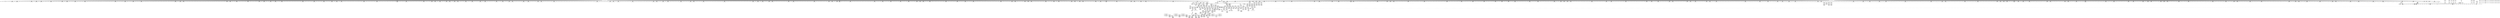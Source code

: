 digraph {
	CE0x4513830 [shape=record,shape=Mrecord,label="{CE0x4513830|1216:_i8*,_:_CRE_700,701_}"]
	CE0x456b230 [shape=record,shape=Mrecord,label="{CE0x456b230|8:_%struct.sock*,_:_SCME_34,35_}"]
	CE0x4516d00 [shape=record,shape=Mrecord,label="{CE0x4516d00|1216:_i8*,_:_CRE_810,811_}"]
	CE0x4513fa0 [shape=record,shape=Mrecord,label="{CE0x4513fa0|1216:_i8*,_:_CRE_707,708_}"]
	CE0x4d9ae40 [shape=record,shape=Mrecord,label="{CE0x4d9ae40|1216:_i8*,_:_CRE_25,26_}"]
	CE0x4496e70 [shape=record,shape=Mrecord,label="{CE0x4496e70|8:_%struct.sock*,_:_SCME_18,20_|*MultipleSource*|security/selinux/hooks.c, 4264|security/selinux/hooks.c,4264|security/selinux/hooks.c,4264}"]
	CE0x44c1ba0 [shape=record,shape=Mrecord,label="{CE0x44c1ba0|1216:_i8*,_:_CRE_671,672_}"]
	CE0x44f0a50 [shape=record,shape=Mrecord,label="{CE0x44f0a50|1216:_i8*,_:_CRE_171,172_}"]
	CE0x44f2290 [shape=record,shape=Mrecord,label="{CE0x44f2290|1216:_i8*,_:_CRE_200,201_}"]
	CE0x4503590 [shape=record,shape=Mrecord,label="{CE0x4503590|selinux_socket_unix_stream_connect:other|Function::selinux_socket_unix_stream_connect&Arg::other::|*SummSource*}"]
	CE0x44c9850 [shape=record,shape=Mrecord,label="{CE0x44c9850|1216:_i8*,_:_CRE_834,835_}"]
	CE0x4516b10 [shape=record,shape=Mrecord,label="{CE0x4516b10|1216:_i8*,_:_CRE_809,810_}"]
	CE0x4509e50 [shape=record,shape=Mrecord,label="{CE0x4509e50|1216:_i8*,_:_CRE_108,112_|*MultipleSource*|Function::selinux_socket_unix_stream_connect&Arg::other::|security/selinux/hooks.c,4261}"]
	CE0x44adaa0 [shape=record,shape=Mrecord,label="{CE0x44adaa0|1216:_i8*,_:_CRE_554,555_}"]
	CE0x44c9410 [shape=record,shape=Mrecord,label="{CE0x44c9410|1216:_i8*,_:_CRE_830,831_}"]
	CE0x4567200 [shape=record,shape=Mrecord,label="{CE0x4567200|avc_has_perm:tclass|Function::avc_has_perm&Arg::tclass::|*SummSink*}"]
	CE0x44f4050 [shape=record,shape=Mrecord,label="{CE0x44f4050|1216:_i8*,_:_CRE_228,229_}"]
	CE0x44aa1f0 [shape=record,shape=Mrecord,label="{CE0x44aa1f0|1216:_i8*,_:_CRE_552,553_}"]
	CE0x45066d0 [shape=record,shape=Mrecord,label="{CE0x45066d0|1216:_i8*,_:_CRE_56,57_}"]
	CE0x448fe40 [shape=record,shape=Mrecord,label="{CE0x448fe40|1216:_i8*,_:_CRE_171,172_}"]
	CE0x449bc50 [shape=record,shape=Mrecord,label="{CE0x449bc50|1216:_i8*,_:_CRE_227,228_}"]
	CE0x451f3a0 [shape=record,shape=Mrecord,label="{CE0x451f3a0|1216:_i8*,_:_CRE_1104,1112_|*MultipleSource*|Function::selinux_socket_unix_stream_connect&Arg::other::|security/selinux/hooks.c,4261}"]
	CE0x45007c0 [shape=record,shape=Mrecord,label="{CE0x45007c0|selinux_socket_unix_stream_connect:sk|security/selinux/hooks.c,4269|*SummSource*}"]
	CE0x449dcb0 [shape=record,shape=Mrecord,label="{CE0x449dcb0|1216:_i8*,_:_CRE_117,118_}"]
	CE0x450fda0 [shape=record,shape=Mrecord,label="{CE0x450fda0|1216:_i8*,_:_CRE_640,644_|*MultipleSource*|Function::selinux_socket_unix_stream_connect&Arg::other::|security/selinux/hooks.c,4261}"]
	CE0x4569d50 [shape=record,shape=Mrecord,label="{CE0x4569d50|selinux_socket_unix_stream_connect:tmp14|security/selinux/hooks.c,4274|*SummSource*}"]
	CE0x447d5a0 [shape=record,shape=Mrecord,label="{CE0x447d5a0|1216:_i8*,_:_CRE_84,85_}"]
	CE0x4508cb0 [shape=record,shape=Mrecord,label="{CE0x4508cb0|1216:_i8*,_:_CRE_89,90_}"]
	CE0x44c54d0 [shape=record,shape=Mrecord,label="{CE0x44c54d0|1216:_i8*,_:_CRE_563,564_}"]
	CE0x45133f0 [shape=record,shape=Mrecord,label="{CE0x45133f0|1216:_i8*,_:_CRE_696,697_}"]
	CE0x4516730 [shape=record,shape=Mrecord,label="{CE0x4516730|1216:_i8*,_:_CRE_800,804_|*MultipleSource*|Function::selinux_socket_unix_stream_connect&Arg::other::|security/selinux/hooks.c,4261}"]
	CE0x44f56a0 [shape=record,shape=Mrecord,label="{CE0x44f56a0|1216:_i8*,_:_CRE_249,250_}"]
	CE0x44c53c0 [shape=record,shape=Mrecord,label="{CE0x44c53c0|1216:_i8*,_:_CRE_562,563_}"]
	CE0x44f13e0 [shape=record,shape=Mrecord,label="{CE0x44f13e0|1216:_i8*,_:_CRE_180,181_}"]
	CE0x451ab50 [shape=record,shape=Mrecord,label="{CE0x451ab50|1216:_i8*,_:_CRE_869,870_}"]
	CE0x44c5090 [shape=record,shape=Mrecord,label="{CE0x44c5090|1216:_i8*,_:_CRE_559,560_}"]
	CE0x44cf610 [shape=record,shape=Mrecord,label="{CE0x44cf610|1216:_i8*,_:_CRE_1040,1048_|*MultipleSource*|security/selinux/hooks.c,4260|Function::selinux_socket_unix_stream_connect&Arg::sock::}"]
	CE0x447e290 [shape=record,shape=Mrecord,label="{CE0x447e290|1216:_i8*,_:_CRE_160,161_}"]
	CE0x450be70 [shape=record,shape=Mrecord,label="{CE0x450be70|1216:_i8*,_:_CRE_138,139_}"]
	CE0x4507aa0 [shape=record,shape=Mrecord,label="{CE0x4507aa0|1216:_i8*,_:_CRE_73,74_}"]
	CE0x450f990 [shape=record,shape=Mrecord,label="{CE0x450f990|1216:_i8*,_:_CRE_624,632_|*MultipleSource*|Function::selinux_socket_unix_stream_connect&Arg::other::|security/selinux/hooks.c,4261}"]
	CE0x44808d0 [shape=record,shape=Mrecord,label="{CE0x44808d0|1216:_i8*,_:_CRE_468,472_|*MultipleSource*|security/selinux/hooks.c,4260|Function::selinux_socket_unix_stream_connect&Arg::sock::}"]
	CE0x44ae870 [shape=record,shape=Mrecord,label="{CE0x44ae870|1216:_i8*,_:_CRE_567,568_}"]
	CE0x45064b0 [shape=record,shape=Mrecord,label="{CE0x45064b0|1216:_i8*,_:_CRE_40,48_|*MultipleSource*|Function::selinux_socket_unix_stream_connect&Arg::other::|security/selinux/hooks.c,4261}"]
	CE0x451c900 [shape=record,shape=Mrecord,label="{CE0x451c900|1216:_i8*,_:_CRE_952,960_|*MultipleSource*|Function::selinux_socket_unix_stream_connect&Arg::other::|security/selinux/hooks.c,4261}"]
	CE0x4588640 [shape=record,shape=Mrecord,label="{CE0x4588640|selinux_socket_unix_stream_connect:tmp30|security/selinux/hooks.c,4285}"]
	CE0x4483b30 [shape=record,shape=Mrecord,label="{CE0x4483b30|1216:_i8*,_:_CRE_396,397_}"]
	CE0x4521d10 [shape=record,shape=Mrecord,label="{CE0x4521d10|1216:_i8*,_:_CRE_1228,1232_|*MultipleSource*|Function::selinux_socket_unix_stream_connect&Arg::other::|security/selinux/hooks.c,4261}"]
	CE0x4540da0 [shape=record,shape=Mrecord,label="{CE0x4540da0|selinux_socket_unix_stream_connect:newsk|Function::selinux_socket_unix_stream_connect&Arg::newsk::}"]
	CE0x4485ac0 [shape=record,shape=Mrecord,label="{CE0x4485ac0|selinux_socket_unix_stream_connect:call|security/selinux/hooks.c,4271}"]
	CE0x44a1c80 [shape=record,shape=Mrecord,label="{CE0x44a1c80|1216:_i8*,_:_CRE_28,29_}"]
	CE0x45670d0 [shape=record,shape=Mrecord,label="{CE0x45670d0|avc_has_perm:tclass|Function::avc_has_perm&Arg::tclass::|*SummSource*}"]
	CE0x447ac30 [shape=record,shape=Mrecord,label="{CE0x447ac30|selinux_socket_unix_stream_connect:entry|*SummSink*}"]
	CE0x4504020 [shape=record,shape=Mrecord,label="{CE0x4504020|1216:_i8*,_:_CRE_1,2_}"]
	CE0x44cc4f0 [shape=record,shape=Mrecord,label="{CE0x44cc4f0|1216:_i8*,_:_CRE_876,877_}"]
	CE0x4557310 [shape=record,shape=Mrecord,label="{CE0x4557310|selinux_socket_unix_stream_connect:tmp19|security/selinux/hooks.c,4275}"]
	CE0x449fb40 [shape=record,shape=Mrecord,label="{CE0x449fb40|1216:_i8*,_:_CRE_253,254_}"]
	CE0x4566a90 [shape=record,shape=Mrecord,label="{CE0x4566a90|avc_has_perm:tsid|Function::avc_has_perm&Arg::tsid::}"]
	CE0x456b950 [shape=record,shape=Mrecord,label="{CE0x456b950|8:_%struct.sock*,_:_SCME_40,41_}"]
	CE0x456c070 [shape=record,shape=Mrecord,label="{CE0x456c070|8:_%struct.sock*,_:_SCME_46,47_}"]
	CE0x451c330 [shape=record,shape=Mrecord,label="{CE0x451c330|1216:_i8*,_:_CRE_920,936_|*MultipleSource*|Function::selinux_socket_unix_stream_connect&Arg::other::|security/selinux/hooks.c,4261}"]
	CE0x44f00c0 [shape=record,shape=Mrecord,label="{CE0x44f00c0|1216:_i8*,_:_CRE_162,163_}"]
	CE0x4571ef0 [shape=record,shape=Mrecord,label="{CE0x4571ef0|selinux_socket_unix_stream_connect:sid9|security/selinux/hooks.c,4279|*SummSink*}"]
	CE0x4502260 [shape=record,shape=Mrecord,label="{CE0x4502260|selinux_socket_unix_stream_connect:sid6|security/selinux/hooks.c,4271}"]
	CE0x4470940 [shape=record,shape=Mrecord,label="{CE0x4470940|1216:_i8*,_:_CRE_363,364_}"]
	CE0x4561650 [shape=record,shape=Mrecord,label="{CE0x4561650|i32_4|*Constant*}"]
	CE0x44ace70 [shape=record,shape=Mrecord,label="{CE0x44ace70|1216:_i8*,_:_CRE_704,705_}"]
	CE0x450e230 [shape=record,shape=Mrecord,label="{CE0x450e230|1216:_i8*,_:_CRE_590,591_}"]
	CE0x44d30f0 [shape=record,shape=Mrecord,label="{CE0x44d30f0|1216:_i8*,_:_CRE_1232,1240_|*MultipleSource*|security/selinux/hooks.c,4260|Function::selinux_socket_unix_stream_connect&Arg::sock::}"]
	CE0x44855b0 [shape=record,shape=Mrecord,label="{CE0x44855b0|selinux_socket_unix_stream_connect:sclass|security/selinux/hooks.c,4272}"]
	CE0x4491f90 [shape=record,shape=Mrecord,label="{CE0x4491f90|1216:_i8*,_:_CRE_127,128_}"]
	CE0x44f5f20 [shape=record,shape=Mrecord,label="{CE0x44f5f20|1216:_i8*,_:_CRE_257,258_}"]
	CE0x44ef730 [shape=record,shape=Mrecord,label="{CE0x44ef730|1216:_i8*,_:_CRE_153,154_}"]
	CE0x44ef840 [shape=record,shape=Mrecord,label="{CE0x44ef840|1216:_i8*,_:_CRE_154,155_}"]
	CE0x44ccb50 [shape=record,shape=Mrecord,label="{CE0x44ccb50|1216:_i8*,_:_CRE_892,896_|*MultipleSource*|security/selinux/hooks.c,4260|Function::selinux_socket_unix_stream_connect&Arg::sock::}"]
	CE0x4569840 [shape=record,shape=Mrecord,label="{CE0x4569840|i64_2|*Constant*}"]
	CE0x458d830 [shape=record,shape=Mrecord,label="{CE0x458d830|selinux_socket_unix_stream_connect:tmp32|security/selinux/hooks.c,4288|*SummSink*}"]
	CE0x456bbb0 [shape=record,shape=Mrecord,label="{CE0x456bbb0|8:_%struct.sock*,_:_SCME_42,43_}"]
	CE0x4521740 [shape=record,shape=Mrecord,label="{CE0x4521740|1216:_i8*,_:_CRE_1212,1216_|*MultipleSource*|Function::selinux_socket_unix_stream_connect&Arg::other::|security/selinux/hooks.c,4261}"]
	CE0x44f9e10 [shape=record,shape=Mrecord,label="{CE0x44f9e10|1216:_i8*,_:_CRE_386,387_}"]
	CE0x44f26d0 [shape=record,shape=Mrecord,label="{CE0x44f26d0|1216:_i8*,_:_CRE_204,205_}"]
	CE0x4510860 [shape=record,shape=Mrecord,label="{CE0x4510860|1216:_i8*,_:_CRE_655,656_}"]
	CE0x4570780 [shape=record,shape=Mrecord,label="{CE0x4570780|selinux_socket_unix_stream_connect:sid8|security/selinux/hooks.c,4279|*SummSink*}"]
	CE0x4560880 [shape=record,shape=Mrecord,label="{CE0x4560880|selinux_socket_unix_stream_connect:tmp11|security/selinux/hooks.c,4271|*SummSink*}"]
	CE0x44f6ad0 [shape=record,shape=Mrecord,label="{CE0x44f6ad0|1216:_i8*,_:_CRE_288,304_|*MultipleSource*|Function::selinux_socket_unix_stream_connect&Arg::other::|security/selinux/hooks.c,4261}"]
	CE0x45191d0 [shape=record,shape=Mrecord,label="{CE0x45191d0|1216:_i8*,_:_CRE_845,846_}"]
	CE0x44c1540 [shape=record,shape=Mrecord,label="{CE0x44c1540|1216:_i8*,_:_CRE_665,666_}"]
	CE0x44ee440 [shape=record,shape=Mrecord,label="{CE0x44ee440|1216:_i8*,_:_CRE_1272,1280_|*MultipleSource*|security/selinux/hooks.c,4260|Function::selinux_socket_unix_stream_connect&Arg::sock::}"]
	CE0x44c1fe0 [shape=record,shape=Mrecord,label="{CE0x44c1fe0|1216:_i8*,_:_CRE_675,676_}"]
	CE0x457be00 [shape=record,shape=Mrecord,label="{CE0x457be00|i64_5|*Constant*|*SummSink*}"]
	CE0x44adbb0 [shape=record,shape=Mrecord,label="{CE0x44adbb0|1216:_i8*,_:_CRE_555,556_}"]
	CE0x449f440 [shape=record,shape=Mrecord,label="{CE0x449f440|1216:_i8*,_:_CRE_201,202_}"]
	CE0x45705a0 [shape=record,shape=Mrecord,label="{CE0x45705a0|16:_i32,_20:_i32,_:_CMRE_16,20_|*MultipleSource*|*LoadInst*|security/selinux/hooks.c,4262|security/selinux/hooks.c,4262|security/selinux/hooks.c,4278}"]
	CE0x4504300 [shape=record,shape=Mrecord,label="{CE0x4504300|1216:_i8*,_:_CRE_3,4_}"]
	CE0x4565600 [shape=record,shape=Mrecord,label="{CE0x4565600|selinux_socket_unix_stream_connect:call|security/selinux/hooks.c,4271|*SummSource*}"]
	CE0x44f24b0 [shape=record,shape=Mrecord,label="{CE0x44f24b0|1216:_i8*,_:_CRE_202,203_}"]
	CE0x44f6690 [shape=record,shape=Mrecord,label="{CE0x44f6690|1216:_i8*,_:_CRE_264,272_|*MultipleSource*|Function::selinux_socket_unix_stream_connect&Arg::other::|security/selinux/hooks.c,4261}"]
	CE0x44f8380 [shape=record,shape=Mrecord,label="{CE0x44f8380|1216:_i8*,_:_CRE_361,362_}"]
	CE0x4491430 [shape=record,shape=Mrecord,label="{CE0x4491430|1216:_i8*,_:_CRE_173,174_}"]
	CE0x456b360 [shape=record,shape=Mrecord,label="{CE0x456b360|8:_%struct.sock*,_:_SCME_35,36_}"]
	CE0x4483060 [shape=record,shape=Mrecord,label="{CE0x4483060|1216:_i8*,_:_CRE_428,432_|*MultipleSource*|security/selinux/hooks.c,4260|Function::selinux_socket_unix_stream_connect&Arg::sock::}"]
	CE0x4518b70 [shape=record,shape=Mrecord,label="{CE0x4518b70|1216:_i8*,_:_CRE_839,840_}"]
	CE0x44b7a80 [shape=record,shape=Mrecord,label="{CE0x44b7a80|1216:_i8*,_:_CRE_34,35_}"]
	CE0x44812a0 [shape=record,shape=Mrecord,label="{CE0x44812a0|1216:_i8*,_:_CRE_408,409_}"]
	CE0x44fc230 [shape=record,shape=Mrecord,label="{CE0x44fc230|1216:_i8*,_:_CRE_420,421_}"]
	CE0x44cb720 [shape=record,shape=Mrecord,label="{CE0x44cb720|1216:_i8*,_:_CRE_863,864_}"]
	CE0x4481b50 [shape=record,shape=Mrecord,label="{CE0x4481b50|1216:_i8*,_:_CRE_353,354_}"]
	CE0x44c0ff0 [shape=record,shape=Mrecord,label="{CE0x44c0ff0|1216:_i8*,_:_CRE_660,661_}"]
	CE0x4560530 [shape=record,shape=Mrecord,label="{CE0x4560530|selinux_socket_unix_stream_connect:tmp11|security/selinux/hooks.c,4271}"]
	CE0x450a3a0 [shape=record,shape=Mrecord,label="{CE0x450a3a0|1216:_i8*,_:_CRE_113,114_}"]
	CE0x4500f70 [shape=record,shape=Mrecord,label="{CE0x4500f70|i32_2|*Constant*}"]
	CE0x45010d0 [shape=record,shape=Mrecord,label="{CE0x45010d0|i32_2|*Constant*|*SummSource*}"]
	CE0x44cdaf0 [shape=record,shape=Mrecord,label="{CE0x44cdaf0|1216:_i8*,_:_CRE_952,960_|*MultipleSource*|security/selinux/hooks.c,4260|Function::selinux_socket_unix_stream_connect&Arg::sock::}"]
	CE0x458e730 [shape=record,shape=Mrecord,label="{CE0x458e730|selinux_socket_unix_stream_connect:tmp34|security/selinux/hooks.c,4288}"]
	CE0x44852a0 [shape=record,shape=Mrecord,label="{CE0x44852a0|i32_4|*Constant*|*SummSource*}"]
	CE0x44fa8b0 [shape=record,shape=Mrecord,label="{CE0x44fa8b0|1216:_i8*,_:_CRE_396,397_}"]
	CE0x44f2d30 [shape=record,shape=Mrecord,label="{CE0x44f2d30|1216:_i8*,_:_CRE_210,211_}"]
	CE0x4491ec0 [shape=record,shape=Mrecord,label="{CE0x4491ec0|1216:_i8*,_:_CRE_126,127_}"]
	CE0x450ae80 [shape=record,shape=Mrecord,label="{CE0x450ae80|1216:_i8*,_:_CRE_123,124_}"]
	CE0x4518620 [shape=record,shape=Mrecord,label="{CE0x4518620|1216:_i8*,_:_CRE_834,835_}"]
	CE0x44efa60 [shape=record,shape=Mrecord,label="{CE0x44efa60|1216:_i8*,_:_CRE_156,157_}"]
	CE0x44d2930 [shape=record,shape=Mrecord,label="{CE0x44d2930|1216:_i8*,_:_CRE_1212,1216_|*MultipleSource*|security/selinux/hooks.c,4260|Function::selinux_socket_unix_stream_connect&Arg::sock::}"]
	CE0x44f9040 [shape=record,shape=Mrecord,label="{CE0x44f9040|1216:_i8*,_:_CRE_373,374_}"]
	CE0x447e360 [shape=record,shape=Mrecord,label="{CE0x447e360|1216:_i8*,_:_CRE_161,162_}"]
	CE0x447d8a0 [shape=record,shape=Mrecord,label="{CE0x447d8a0|1216:_i8*,_:_CRE_100,101_}"]
	CE0x4519830 [shape=record,shape=Mrecord,label="{CE0x4519830|1216:_i8*,_:_CRE_851,852_}"]
	CE0x44aedc0 [shape=record,shape=Mrecord,label="{CE0x44aedc0|1216:_i8*,_:_CRE_572,573_}"]
	CE0x44c67f0 [shape=record,shape=Mrecord,label="{CE0x44c67f0|1216:_i8*,_:_CRE_744,752_|*MultipleSource*|security/selinux/hooks.c,4260|Function::selinux_socket_unix_stream_connect&Arg::sock::}"]
	CE0x44cbe90 [shape=record,shape=Mrecord,label="{CE0x44cbe90|1216:_i8*,_:_CRE_870,871_}"]
	CE0x448b640 [shape=record,shape=Mrecord,label="{CE0x448b640|selinux_socket_unix_stream_connect:tmp16|security/selinux/hooks.c,4274}"]
	CE0x448b490 [shape=record,shape=Mrecord,label="{CE0x448b490|selinux_socket_unix_stream_connect:tmp15|security/selinux/hooks.c,4274|*SummSource*}"]
	CE0x4486990 [shape=record,shape=Mrecord,label="{CE0x4486990|1216:_i8*,_:_CRE_92,93_}"]
	CE0x45684a0 [shape=record,shape=Mrecord,label="{CE0x45684a0|avc_has_perm:auditdata|Function::avc_has_perm&Arg::auditdata::}"]
	CE0x44be360 [shape=record,shape=Mrecord,label="{CE0x44be360|1216:_i8*,_:_CRE_589,590_}"]
	CE0x456ad70 [shape=record,shape=Mrecord,label="{CE0x456ad70|8:_%struct.sock*,_:_SCME_30,31_}"]
	CE0x44c56f0 [shape=record,shape=Mrecord,label="{CE0x44c56f0|1216:_i8*,_:_CRE_565,566_}"]
	CE0x4504840 [shape=record,shape=Mrecord,label="{CE0x4504840|1216:_i8*,_:_CRE_12,16_|*MultipleSource*|Function::selinux_socket_unix_stream_connect&Arg::other::|security/selinux/hooks.c,4261}"]
	CE0x447b560 [shape=record,shape=Mrecord,label="{CE0x447b560|selinux_socket_unix_stream_connect:tmp1|*SummSource*}"]
	CE0x44d0f40 [shape=record,shape=Mrecord,label="{CE0x44d0f40|1216:_i8*,_:_CRE_1152,1153_}"]
	CE0x44d01b0 [shape=record,shape=Mrecord,label="{CE0x44d01b0|1216:_i8*,_:_CRE_1080,1088_|*MultipleSource*|security/selinux/hooks.c,4260|Function::selinux_socket_unix_stream_connect&Arg::sock::}"]
	CE0x44fb460 [shape=record,shape=Mrecord,label="{CE0x44fb460|1216:_i8*,_:_CRE_407,408_}"]
	CE0x451b920 [shape=record,shape=Mrecord,label="{CE0x451b920|1216:_i8*,_:_CRE_892,896_|*MultipleSource*|Function::selinux_socket_unix_stream_connect&Arg::other::|security/selinux/hooks.c,4261}"]
	CE0x44cb1d0 [shape=record,shape=Mrecord,label="{CE0x44cb1d0|1216:_i8*,_:_CRE_858,859_}"]
	CE0x4495ce0 [shape=record,shape=Mrecord,label="{CE0x4495ce0|1216:_i8*,_:_CRE_384,385_}"]
	CE0x447b980 [shape=record,shape=Mrecord,label="{CE0x447b980|selinux_socket_unix_stream_connect:ad|security/selinux/hooks.c, 4263|*SummSink*}"]
	CE0x44f37d0 [shape=record,shape=Mrecord,label="{CE0x44f37d0|1216:_i8*,_:_CRE_220,221_}"]
	CE0x4471900 [shape=record,shape=Mrecord,label="{CE0x4471900|selinux_socket_unix_stream_connect:if.then13|*SummSource*}"]
	CE0x4520350 [shape=record,shape=Mrecord,label="{CE0x4520350|1216:_i8*,_:_CRE_1156,1157_}"]
	CE0x44c03c0 [shape=record,shape=Mrecord,label="{CE0x44c03c0|1216:_i8*,_:_CRE_649,650_}"]
	CE0x457c9e0 [shape=record,shape=Mrecord,label="{CE0x457c9e0|selinux_socket_unix_stream_connect:tmp25|security/selinux/hooks.c,4281|*SummSource*}"]
	CE0x4505900 [shape=record,shape=Mrecord,label="{CE0x4505900|1216:_i8*,_:_CRE_29,30_}"]
	CE0x451b4e0 [shape=record,shape=Mrecord,label="{CE0x451b4e0|1216:_i8*,_:_CRE_878,879_}"]
	CE0x44efb70 [shape=record,shape=Mrecord,label="{CE0x44efb70|1216:_i8*,_:_CRE_157,158_}"]
	CE0x44959b0 [shape=record,shape=Mrecord,label="{CE0x44959b0|1216:_i8*,_:_CRE_381,382_}"]
	CE0x44a9a80 [shape=record,shape=Mrecord,label="{CE0x44a9a80|1216:_i8*,_:_CRE_545,546_}"]
	CE0x45057a0 [shape=record,shape=Mrecord,label="{CE0x45057a0|1216:_i8*,_:_CRE_27,28_}"]
	CE0x44cbfa0 [shape=record,shape=Mrecord,label="{CE0x44cbfa0|1216:_i8*,_:_CRE_871,872_}"]
	CE0x4515f70 [shape=record,shape=Mrecord,label="{CE0x4515f70|1216:_i8*,_:_CRE_772,776_|*MultipleSource*|Function::selinux_socket_unix_stream_connect&Arg::other::|security/selinux/hooks.c,4261}"]
	CE0x44b6880 [shape=record,shape=Mrecord,label="{CE0x44b6880|1216:_i8*,_:_CRE_7,8_}"]
	CE0x4495680 [shape=record,shape=Mrecord,label="{CE0x4495680|1216:_i8*,_:_CRE_378,379_}"]
	CE0x449cc30 [shape=record,shape=Mrecord,label="{CE0x449cc30|1216:_i8*,_:_CRE_356,357_}"]
	CE0x44efc80 [shape=record,shape=Mrecord,label="{CE0x44efc80|1216:_i8*,_:_CRE_158,159_}"]
	CE0x44c9eb0 [shape=record,shape=Mrecord,label="{CE0x44c9eb0|1216:_i8*,_:_CRE_840,841_}"]
	CE0x447ec40 [shape=record,shape=Mrecord,label="{CE0x447ec40|1216:_i8*,_:_CRE_412,413_}"]
	CE0x45095d0 [shape=record,shape=Mrecord,label="{CE0x45095d0|1216:_i8*,_:_CRE_97,98_}"]
	CE0x456cc50 [shape=record,shape=Mrecord,label="{CE0x456cc50|i32_8|*Constant*}"]
	CE0x4497790 [shape=record,shape=Mrecord,label="{CE0x4497790|1216:_i8*,_:_CRE_539,540_}"]
	CE0x456e420 [shape=record,shape=Mrecord,label="{CE0x456e420|selinux_socket_unix_stream_connect:type|security/selinux/hooks.c,4267|*SummSource*}"]
	CE0x45226c0 [shape=record,shape=Mrecord,label="{CE0x45226c0|1216:_i8*,_:_CRE_1264,1272_|*MultipleSource*|Function::selinux_socket_unix_stream_connect&Arg::other::|security/selinux/hooks.c,4261}"]
	CE0x45092a0 [shape=record,shape=Mrecord,label="{CE0x45092a0|1216:_i8*,_:_CRE_94,95_}"]
	CE0x4588740 [shape=record,shape=Mrecord,label="{CE0x4588740|selinux_socket_unix_stream_connect:tmp30|security/selinux/hooks.c,4285|*SummSource*}"]
	CE0x44ef2f0 [shape=record,shape=Mrecord,label="{CE0x44ef2f0|1216:_i8*,_:_CRE_149,150_}"]
	CE0x4520510 [shape=record,shape=Mrecord,label="{CE0x4520510|1216:_i8*,_:_CRE_1158,1159_}"]
	CE0x4486a70 [shape=record,shape=Mrecord,label="{CE0x4486a70|1216:_i8*,_:_CRE_93,94_}"]
	CE0x447c8a0 [shape=record,shape=Mrecord,label="{CE0x447c8a0|selinux_socket_unix_stream_connect:if.end|*SummSink*}"]
	CE0x448d4c0 [shape=record,shape=Mrecord,label="{CE0x448d4c0|1216:_i8*,_:_CRE_60,61_}"]
	CE0x4574660 [shape=record,shape=Mrecord,label="{CE0x4574660|i8_0|*Constant*}"]
	CE0x44860a0 [shape=record,shape=Mrecord,label="{CE0x44860a0|1216:_i8*,_:_CRE_386,387_}"]
	CE0x44be8b0 [shape=record,shape=Mrecord,label="{CE0x44be8b0|1216:_i8*,_:_CRE_594,595_}"]
	CE0x45141c0 [shape=record,shape=Mrecord,label="{CE0x45141c0|1216:_i8*,_:_CRE_709,710_}"]
	CE0x44fff40 [shape=record,shape=Mrecord,label="{CE0x44fff40|selinux_socket_unix_stream_connect:sid|security/selinux/hooks.c,4271}"]
	CE0x44d1810 [shape=record,shape=Mrecord,label="{CE0x44d1810|1216:_i8*,_:_CRE_1159,1160_}"]
	CE0x4503900 [shape=record,shape=Mrecord,label="{CE0x4503900|selinux_socket_unix_stream_connect:sk_security1|security/selinux/hooks.c,4261}"]
	CE0x44f27e0 [shape=record,shape=Mrecord,label="{CE0x44f27e0|1216:_i8*,_:_CRE_205,206_}"]
	CE0x4510a80 [shape=record,shape=Mrecord,label="{CE0x4510a80|1216:_i8*,_:_CRE_657,658_}"]
	CE0x44c7580 [shape=record,shape=Mrecord,label="{CE0x44c7580|1216:_i8*,_:_CRE_784,792_|*MultipleSource*|security/selinux/hooks.c,4260|Function::selinux_socket_unix_stream_connect&Arg::sock::}"]
	CE0x4561920 [shape=record,shape=Mrecord,label="{CE0x4561920|16:_i32,_24:_i16,_:_CRE_20,24_|*MultipleSource*|security/selinux/hooks.c,4271|*LoadInst*|security/selinux/hooks.c,4261|security/selinux/hooks.c,4261}"]
	CE0x4504e70 [shape=record,shape=Mrecord,label="{CE0x4504e70|1216:_i8*,_:_CRE_19,20_|*MultipleSource*|Function::selinux_socket_unix_stream_connect&Arg::other::|security/selinux/hooks.c,4261}"]
	CE0x4487130 [shape=record,shape=Mrecord,label="{CE0x4487130|1216:_i8*,_:_CRE_233,234_}"]
	CE0x449a300 [shape=record,shape=Mrecord,label="{CE0x449a300|1216:_i8*,_:_CRE_377,378_}"]
	CE0x44ae430 [shape=record,shape=Mrecord,label="{CE0x44ae430|1216:_i8*,_:_CRE_563,564_}"]
	CE0x449ddc0 [shape=record,shape=Mrecord,label="{CE0x449ddc0|1216:_i8*,_:_CRE_195,196_}"]
	CE0x45002d0 [shape=record,shape=Mrecord,label="{CE0x45002d0|selinux_socket_unix_stream_connect:tmp10|security/selinux/hooks.c,4269|*SummSource*}"]
	CE0x456c2d0 [shape=record,shape=Mrecord,label="{CE0x456c2d0|8:_%struct.sock*,_:_SCME_48,49_}"]
	CE0x4573980 [shape=record,shape=Mrecord,label="{CE0x4573980|selinux_socket_unix_stream_connect:tmp7|security/selinux/hooks.c,4262}"]
	CE0x4510db0 [shape=record,shape=Mrecord,label="{CE0x4510db0|1216:_i8*,_:_CRE_660,661_}"]
	CE0x457edd0 [shape=record,shape=Mrecord,label="{CE0x457edd0|i64*_getelementptr_inbounds_(_9_x_i64_,_9_x_i64_*___llvm_gcov_ctr339,_i64_0,_i64_7)|*Constant*|*SummSink*}"]
	CE0x4496a30 [shape=record,shape=Mrecord,label="{CE0x4496a30|1216:_i8*,_:_CRE_18,19_|*MultipleSource*|security/selinux/hooks.c,4260|Function::selinux_socket_unix_stream_connect&Arg::sock::}"]
	"CONST[source:0(mediator),value:2(dynamic)][purpose:{subject}][SnkIdx:0]"
	CE0x44a9b90 [shape=record,shape=Mrecord,label="{CE0x44a9b90|1216:_i8*,_:_CRE_546,547_}"]
	CE0x44c1dc0 [shape=record,shape=Mrecord,label="{CE0x44c1dc0|1216:_i8*,_:_CRE_673,674_}"]
	CE0x450b810 [shape=record,shape=Mrecord,label="{CE0x450b810|1216:_i8*,_:_CRE_132,133_}"]
	CE0x456c530 [shape=record,shape=Mrecord,label="{CE0x456c530|8:_%struct.sock*,_:_SCME_50,51_}"]
	CE0x4518a60 [shape=record,shape=Mrecord,label="{CE0x4518a60|1216:_i8*,_:_CRE_838,839_}"]
	CE0x4507990 [shape=record,shape=Mrecord,label="{CE0x4507990|1216:_i8*,_:_CRE_72,73_}"]
	CE0x45698b0 [shape=record,shape=Mrecord,label="{CE0x45698b0|i64_2|*Constant*|*SummSource*}"]
	CE0x456a910 [shape=record,shape=Mrecord,label="{CE0x456a910|8:_%struct.sock*,_:_SCME_25,26_}"]
	CE0x4509b20 [shape=record,shape=Mrecord,label="{CE0x4509b20|1216:_i8*,_:_CRE_102,103_}"]
	CE0x44c3520 [shape=record,shape=Mrecord,label="{CE0x44c3520|1216:_i8*,_:_CRE_695,696_}"]
	CE0x44b4480 [shape=record,shape=Mrecord,label="{CE0x44b4480|1216:_i8*,_:_CRE_48,56_|*MultipleSource*|security/selinux/hooks.c,4260|Function::selinux_socket_unix_stream_connect&Arg::sock::}"]
	CE0x4506d30 [shape=record,shape=Mrecord,label="{CE0x4506d30|1216:_i8*,_:_CRE_60,61_}"]
	CE0x4483910 [shape=record,shape=Mrecord,label="{CE0x4483910|1216:_i8*,_:_CRE_394,395_}"]
	CE0x44af200 [shape=record,shape=Mrecord,label="{CE0x44af200|1216:_i8*,_:_CRE_576,577_}"]
	CE0x44ca840 [shape=record,shape=Mrecord,label="{CE0x44ca840|1216:_i8*,_:_CRE_849,850_}"]
	CE0x4483170 [shape=record,shape=Mrecord,label="{CE0x4483170|1216:_i8*,_:_CRE_432,440_|*MultipleSource*|security/selinux/hooks.c,4260|Function::selinux_socket_unix_stream_connect&Arg::sock::}"]
	CE0x448eb90 [shape=record,shape=Mrecord,label="{CE0x448eb90|1216:_i8*,_:_CRE_163,164_}"]
	CE0x456abc0 [shape=record,shape=Mrecord,label="{CE0x456abc0|8:_%struct.sock*,_:_SCME_28,29_}"]
	CE0x44c07d0 [shape=record,shape=Mrecord,label="{CE0x44c07d0|1216:_i8*,_:_CRE_652,653_}"]
	CE0x44c38f0 [shape=record,shape=Mrecord,label="{CE0x44c38f0|1216:_i8*,_:_CRE_537,538_}"]
	CE0x4573f80 [shape=record,shape=Mrecord,label="{CE0x4573f80|selinux_socket_unix_stream_connect:tmp8|security/selinux/hooks.c,4264|*SummSink*}"]
	CE0x450d9b0 [shape=record,shape=Mrecord,label="{CE0x450d9b0|1216:_i8*,_:_CRE_582,583_}"]
	CE0x4574f60 [shape=record,shape=Mrecord,label="{CE0x4574f60|i64_0|*Constant*|*SummSource*}"]
	CE0x44c4e70 [shape=record,shape=Mrecord,label="{CE0x44c4e70|1216:_i8*,_:_CRE_557,558_}"]
	CE0x4556e20 [shape=record,shape=Mrecord,label="{CE0x4556e20|selinux_socket_unix_stream_connect:tmp18|security/selinux/hooks.c,4275}"]
	CE0x44994d0 [shape=record,shape=Mrecord,label="{CE0x44994d0|1216:_i8*,_:_CRE_155,156_}"]
	CE0x44f6030 [shape=record,shape=Mrecord,label="{CE0x44f6030|1216:_i8*,_:_CRE_258,259_}"]
	CE0x456a820 [shape=record,shape=Mrecord,label="{CE0x456a820|8:_%struct.sock*,_:_SCME_24,25_}"]
	CE0x448fd70 [shape=record,shape=Mrecord,label="{CE0x448fd70|1216:_i8*,_:_CRE_170,171_}"]
	CE0x447f760 [shape=record,shape=Mrecord,label="{CE0x447f760|selinux_socket_unix_stream_connect:entry|*SummSource*}"]
	CE0x457cf50 [shape=record,shape=Mrecord,label="{CE0x457cf50|selinux_socket_unix_stream_connect:tmp26|security/selinux/hooks.c,4281|*SummSource*}"]
	CE0x456ba80 [shape=record,shape=Mrecord,label="{CE0x456ba80|8:_%struct.sock*,_:_SCME_41,42_}"]
	CE0x44aa670 [shape=record,shape=Mrecord,label="{CE0x44aa670|_call_void_mcount()_#3|*SummSource*}"]
	CE0x450c820 [shape=record,shape=Mrecord,label="{CE0x450c820|selinux_socket_unix_stream_connect:other|Function::selinux_socket_unix_stream_connect&Arg::other::}"]
	CE0x4508ba0 [shape=record,shape=Mrecord,label="{CE0x4508ba0|1216:_i8*,_:_CRE_88,89_}"]
	CE0x44f5d00 [shape=record,shape=Mrecord,label="{CE0x44f5d00|1216:_i8*,_:_CRE_255,256_}"]
	CE0x44fbf00 [shape=record,shape=Mrecord,label="{CE0x44fbf00|1216:_i8*,_:_CRE_417,418_}"]
	CE0x458dd30 [shape=record,shape=Mrecord,label="{CE0x458dd30|selinux_socket_unix_stream_connect:tmp33|security/selinux/hooks.c,4288}"]
	CE0x44f6cf0 [shape=record,shape=Mrecord,label="{CE0x44f6cf0|1216:_i8*,_:_CRE_304,312_|*MultipleSource*|Function::selinux_socket_unix_stream_connect&Arg::other::|security/selinux/hooks.c,4261}"]
	CE0x4505440 [shape=record,shape=Mrecord,label="{CE0x4505440|1216:_i8*,_:_CRE_25,26_}"]
	CE0x4579c20 [shape=record,shape=Mrecord,label="{CE0x4579c20|selinux_socket_unix_stream_connect:call11|security/selinux/hooks.c,4279|*SummSource*}"]
	CE0x44f89e0 [shape=record,shape=Mrecord,label="{CE0x44f89e0|1216:_i8*,_:_CRE_367,368_}"]
	CE0x449db10 [shape=record,shape=Mrecord,label="{CE0x449db10|1216:_i8*,_:_CRE_115,116_}"]
	CE0x4494ed0 [shape=record,shape=Mrecord,label="{CE0x4494ed0|1216:_i8*,_:_CRE_234,235_}"]
	CE0x45647f0 [shape=record,shape=Mrecord,label="{CE0x45647f0|selinux_socket_unix_stream_connect:peer_sid16|security/selinux/hooks.c,4285|*SummSource*}"]
	CE0x451ad70 [shape=record,shape=Mrecord,label="{CE0x451ad70|1216:_i8*,_:_CRE_871,872_}"]
	CE0x44c9520 [shape=record,shape=Mrecord,label="{CE0x44c9520|1216:_i8*,_:_CRE_831,832_}"]
	CE0x450b0a0 [shape=record,shape=Mrecord,label="{CE0x450b0a0|1216:_i8*,_:_CRE_125,126_}"]
	CE0x457c3e0 [shape=record,shape=Mrecord,label="{CE0x457c3e0|selinux_socket_unix_stream_connect:tmp24|security/selinux/hooks.c,4281|*SummSource*}"]
	CE0x44fdc50 [shape=record,shape=Mrecord,label="{CE0x44fdc50|1216:_i8*,_:_CRE_480,488_|*MultipleSource*|Function::selinux_socket_unix_stream_connect&Arg::other::|security/selinux/hooks.c,4261}"]
	CE0x4556f00 [shape=record,shape=Mrecord,label="{CE0x4556f00|selinux_socket_unix_stream_connect:tmp18|security/selinux/hooks.c,4275|*SummSink*}"]
	CE0x449b520 [shape=record,shape=Mrecord,label="{CE0x449b520|1216:_i8*,_:_CRE_151,152_}"]
	CE0x44a2080 [shape=record,shape=Mrecord,label="{CE0x44a2080|1216:_i8*,_:_CRE_212,213_}"]
	CE0x457f2a0 [shape=record,shape=Mrecord,label="{CE0x457f2a0|selinux_socket_unix_stream_connect:tmp29|security/selinux/hooks.c,4285|*SummSink*}"]
	CE0x44f67a0 [shape=record,shape=Mrecord,label="{CE0x44f67a0|1216:_i8*,_:_CRE_272,280_|*MultipleSource*|Function::selinux_socket_unix_stream_connect&Arg::other::|security/selinux/hooks.c,4261}"]
	CE0x44986b0 [shape=record,shape=Mrecord,label="{CE0x44986b0|1216:_i8*,_:_CRE_139,140_}"]
	CE0x44fc890 [shape=record,shape=Mrecord,label="{CE0x44fc890|1216:_i8*,_:_CRE_432,440_|*MultipleSource*|Function::selinux_socket_unix_stream_connect&Arg::other::|security/selinux/hooks.c,4261}"]
	CE0x447da40 [shape=record,shape=Mrecord,label="{CE0x447da40|1216:_i8*,_:_CRE_102,103_}"]
	CE0x450ecd0 [shape=record,shape=Mrecord,label="{CE0x450ecd0|1216:_i8*,_:_CRE_600,601_}"]
	CE0x4519720 [shape=record,shape=Mrecord,label="{CE0x4519720|1216:_i8*,_:_CRE_850,851_}"]
	CE0x44a9860 [shape=record,shape=Mrecord,label="{CE0x44a9860|1216:_i8*,_:_CRE_543,544_}"]
	CE0x44c3300 [shape=record,shape=Mrecord,label="{CE0x44c3300|1216:_i8*,_:_CRE_693,694_}"]
	CE0x448ca60 [shape=record,shape=Mrecord,label="{CE0x448ca60|1216:_i8*,_:_CRE_258,259_}"]
	CE0x44d1700 [shape=record,shape=Mrecord,label="{CE0x44d1700|1216:_i8*,_:_CRE_1158,1159_}"]
	CE0x45111f0 [shape=record,shape=Mrecord,label="{CE0x45111f0|1216:_i8*,_:_CRE_664,665_}"]
	CE0x456d020 [shape=record,shape=Mrecord,label="{CE0x456d020|i8_2|*Constant*}"]
	CE0x44cb0c0 [shape=record,shape=Mrecord,label="{CE0x44cb0c0|1216:_i8*,_:_CRE_857,858_}"]
	CE0x4493000 [shape=record,shape=Mrecord,label="{CE0x4493000|1216:_i8*,_:_CRE_192,193_}"]
	CE0x4505d40 [shape=record,shape=Mrecord,label="{CE0x4505d40|1216:_i8*,_:_CRE_33,34_}"]
	CE0x44b79b0 [shape=record,shape=Mrecord,label="{CE0x44b79b0|1216:_i8*,_:_CRE_33,34_}"]
	CE0x4482b10 [shape=record,shape=Mrecord,label="{CE0x4482b10|1216:_i8*,_:_CRE_420,421_}"]
	CE0x44872c0 [shape=record,shape=Mrecord,label="{CE0x44872c0|selinux_socket_unix_stream_connect:cleanup}"]
	CE0x44feb40 [shape=record,shape=Mrecord,label="{CE0x44feb40|selinux_socket_unix_stream_connect:net3|security/selinux/hooks.c,4268|*SummSink*}"]
	CE0x44d0780 [shape=record,shape=Mrecord,label="{CE0x44d0780|1216:_i8*,_:_CRE_1112,1128_|*MultipleSource*|security/selinux/hooks.c,4260|Function::selinux_socket_unix_stream_connect&Arg::sock::}"]
	CE0x4494cd0 [shape=record,shape=Mrecord,label="{CE0x4494cd0|selinux_socket_unix_stream_connect:sock|Function::selinux_socket_unix_stream_connect&Arg::sock::|*SummSink*}"]
	CE0x44aefe0 [shape=record,shape=Mrecord,label="{CE0x44aefe0|1216:_i8*,_:_CRE_574,575_}"]
	CE0x44b6920 [shape=record,shape=Mrecord,label="{CE0x44b6920|1216:_i8*,_:_CRE_8,12_|*MultipleSource*|security/selinux/hooks.c,4260|Function::selinux_socket_unix_stream_connect&Arg::sock::}"]
	CE0x44cee50 [shape=record,shape=Mrecord,label="{CE0x44cee50|1216:_i8*,_:_CRE_1008,1016_|*MultipleSource*|security/selinux/hooks.c,4260|Function::selinux_socket_unix_stream_connect&Arg::sock::}"]
	CE0x448aa40 [shape=record,shape=Mrecord,label="{CE0x448aa40|1216:_i8*,_:_CRE_221,222_}"]
	CE0x44f9ae0 [shape=record,shape=Mrecord,label="{CE0x44f9ae0|1216:_i8*,_:_CRE_383,384_}"]
	CE0x44ae100 [shape=record,shape=Mrecord,label="{CE0x44ae100|1216:_i8*,_:_CRE_560,561_}"]
	CE0x456eff0 [shape=record,shape=Mrecord,label="{CE0x456eff0|selinux_socket_unix_stream_connect:tmp20|security/selinux/hooks.c,4278|*SummSink*}"]
	CE0x4483e60 [shape=record,shape=Mrecord,label="{CE0x4483e60|1216:_i8*,_:_CRE_399,400_}"]
	CE0x4513500 [shape=record,shape=Mrecord,label="{CE0x4513500|1216:_i8*,_:_CRE_697,698_}"]
	CE0x44bf350 [shape=record,shape=Mrecord,label="{CE0x44bf350|1216:_i8*,_:_CRE_604,605_}"]
	CE0x44c8a80 [shape=record,shape=Mrecord,label="{CE0x44c8a80|1216:_i8*,_:_CRE_821,822_}"]
	CE0x44f9bf0 [shape=record,shape=Mrecord,label="{CE0x44f9bf0|1216:_i8*,_:_CRE_384,385_}"]
	CE0x44c2ec0 [shape=record,shape=Mrecord,label="{CE0x44c2ec0|1216:_i8*,_:_CRE_689,690_}"]
	CE0x4495ac0 [shape=record,shape=Mrecord,label="{CE0x4495ac0|1216:_i8*,_:_CRE_382,383_}"]
	CE0x449b450 [shape=record,shape=Mrecord,label="{CE0x449b450|1216:_i8*,_:_CRE_150,151_}"]
	CE0x4516540 [shape=record,shape=Mrecord,label="{CE0x4516540|1216:_i8*,_:_CRE_792,800_|*MultipleSource*|Function::selinux_socket_unix_stream_connect&Arg::other::|security/selinux/hooks.c,4261}"]
	CE0x44fb130 [shape=record,shape=Mrecord,label="{CE0x44fb130|1216:_i8*,_:_CRE_404,405_}"]
	CE0x44af420 [shape=record,shape=Mrecord,label="{CE0x44af420|1216:_i8*,_:_CRE_578,579_}"]
	CE0x44c8b90 [shape=record,shape=Mrecord,label="{CE0x44c8b90|1216:_i8*,_:_CRE_822,823_}"]
	CE0x457a160 [shape=record,shape=Mrecord,label="{CE0x457a160|GLOBAL:security_sid_mls_copy|*Constant*|*SummSource*}"]
	CE0x44b8d00 [shape=record,shape=Mrecord,label="{CE0x44b8d00|1216:_i8*,_:_CRE_32,33_}"]
	CE0x44f6580 [shape=record,shape=Mrecord,label="{CE0x44f6580|1216:_i8*,_:_CRE_263,264_}"]
	CE0x4555f70 [shape=record,shape=Mrecord,label="{CE0x4555f70|selinux_socket_unix_stream_connect:tmp6|*LoadInst*|security/selinux/hooks.c,4262|*SummSink*}"]
	CE0x4510ec0 [shape=record,shape=Mrecord,label="{CE0x4510ec0|1216:_i8*,_:_CRE_661,662_}"]
	CE0x44c0ee0 [shape=record,shape=Mrecord,label="{CE0x44c0ee0|1216:_i8*,_:_CRE_659,660_}"]
	CE0x44cbc70 [shape=record,shape=Mrecord,label="{CE0x44cbc70|1216:_i8*,_:_CRE_868,869_}"]
	CE0x4507330 [shape=record,shape=Mrecord,label="{CE0x4507330|1216:_i8*,_:_CRE_66,67_}"]
	CE0x4480e60 [shape=record,shape=Mrecord,label="{CE0x4480e60|1216:_i8*,_:_CRE_404,405_}"]
	CE0x457e4a0 [shape=record,shape=Mrecord,label="{CE0x457e4a0|selinux_socket_unix_stream_connect:tmp28|security/selinux/hooks.c,4282|*SummSource*}"]
	CE0x4497280 [shape=record,shape=Mrecord,label="{CE0x4497280|1216:_i8*,_:_CRE_536,537_}"]
	CE0x450c9f0 [shape=record,shape=Mrecord,label="{CE0x450c9f0|1216:_i8*,_:_CRE_567,568_}"]
	CE0x44f14f0 [shape=record,shape=Mrecord,label="{CE0x44f14f0|1216:_i8*,_:_CRE_181,182_}"]
	CE0x44bf460 [shape=record,shape=Mrecord,label="{CE0x44bf460|1216:_i8*,_:_CRE_605,606_}"]
	CE0x44f1600 [shape=record,shape=Mrecord,label="{CE0x44f1600|1216:_i8*,_:_CRE_182,183_}"]
	CE0x456c1a0 [shape=record,shape=Mrecord,label="{CE0x456c1a0|8:_%struct.sock*,_:_SCME_47,48_}"]
	CE0x44fa140 [shape=record,shape=Mrecord,label="{CE0x44fa140|1216:_i8*,_:_CRE_389,390_}"]
	CE0x44c3850 [shape=record,shape=Mrecord,label="{CE0x44c3850|1216:_i8*,_:_CRE_698,699_}"]
	CE0x4494d40 [shape=record,shape=Mrecord,label="{CE0x4494d40|i32_59|*Constant*|*SummSource*}"]
	CE0x5b37e50 [shape=record,shape=Mrecord,label="{CE0x5b37e50|1216:_i8*,_:_CRE_0,1_}"]
	CE0x4560f40 [shape=record,shape=Mrecord,label="{CE0x4560f40|selinux_socket_unix_stream_connect:sid6|security/selinux/hooks.c,4271|*SummSink*}"]
	CE0x448c950 [shape=record,shape=Mrecord,label="{CE0x448c950|1216:_i8*,_:_CRE_257,258_}"]
	CE0x4499670 [shape=record,shape=Mrecord,label="{CE0x4499670|1216:_i8*,_:_CRE_157,158_}"]
	CE0x44be250 [shape=record,shape=Mrecord,label="{CE0x44be250|1216:_i8*,_:_CRE_588,589_}"]
	CE0x456a170 [shape=record,shape=Mrecord,label="{CE0x456a170|selinux_socket_unix_stream_connect:tmp16|security/selinux/hooks.c,4274|*SummSource*}"]
	CE0x44865f0 [shape=record,shape=Mrecord,label="{CE0x44865f0|1216:_i8*,_:_CRE_391,392_}"]
	CE0x44acd60 [shape=record,shape=Mrecord,label="{CE0x44acd60|1216:_i8*,_:_CRE_703,704_}"]
	CE0x44fcec0 [shape=record,shape=Mrecord,label="{CE0x44fcec0|1216:_i8*,_:_CRE_452,456_|*MultipleSource*|Function::selinux_socket_unix_stream_connect&Arg::other::|security/selinux/hooks.c,4261}"]
	CE0x4564970 [shape=record,shape=Mrecord,label="{CE0x4564970|selinux_socket_unix_stream_connect:peer_sid16|security/selinux/hooks.c,4285|*SummSink*}"]
	CE0x44f28f0 [shape=record,shape=Mrecord,label="{CE0x44f28f0|1216:_i8*,_:_CRE_206,207_}"]
	CE0x44f7e90 [shape=record,shape=Mrecord,label="{CE0x44f7e90|1216:_i8*,_:_CRE_356,357_}"]
	CE0x44c8ca0 [shape=record,shape=Mrecord,label="{CE0x44c8ca0|1216:_i8*,_:_CRE_823,824_}"]
	CE0x44fa250 [shape=record,shape=Mrecord,label="{CE0x44fa250|1216:_i8*,_:_CRE_390,391_}"]
	CE0x447f190 [shape=record,shape=Mrecord,label="{CE0x447f190|1216:_i8*,_:_CRE_417,418_}"]
	CE0x44facf0 [shape=record,shape=Mrecord,label="{CE0x44facf0|1216:_i8*,_:_CRE_400,401_}"]
	CE0x450dce0 [shape=record,shape=Mrecord,label="{CE0x450dce0|1216:_i8*,_:_CRE_585,586_}"]
	CE0x4512840 [shape=record,shape=Mrecord,label="{CE0x4512840|1216:_i8*,_:_CRE_685,686_}"]
	CE0x44cffc0 [shape=record,shape=Mrecord,label="{CE0x44cffc0|1216:_i8*,_:_CRE_1076,1080_|*MultipleSource*|security/selinux/hooks.c,4260|Function::selinux_socket_unix_stream_connect&Arg::sock::}"]
	CE0x44f9260 [shape=record,shape=Mrecord,label="{CE0x44f9260|1216:_i8*,_:_CRE_375,376_}"]
	CE0x44bf8a0 [shape=record,shape=Mrecord,label="{CE0x44bf8a0|1216:_i8*,_:_CRE_612,616_|*MultipleSource*|security/selinux/hooks.c,4260|Function::selinux_socket_unix_stream_connect&Arg::sock::}"]
	CE0x45723e0 [shape=record,shape=Mrecord,label="{CE0x45723e0|selinux_socket_unix_stream_connect:tmp22|security/selinux/hooks.c,4279|*SummSource*}"]
	CE0x44ca730 [shape=record,shape=Mrecord,label="{CE0x44ca730|1216:_i8*,_:_CRE_848,849_}"]
	CE0x448f6f0 [shape=record,shape=Mrecord,label="{CE0x448f6f0|1216:_i8*,_:_CRE_137,138_}"]
	CE0x451a1c0 [shape=record,shape=Mrecord,label="{CE0x451a1c0|1216:_i8*,_:_CRE_860,861_}"]
	CE0x45620e0 [shape=record,shape=Mrecord,label="{CE0x45620e0|selinux_socket_unix_stream_connect:tmp12|security/selinux/hooks.c,4271|*SummSink*}"]
	CE0x4506070 [shape=record,shape=Mrecord,label="{CE0x4506070|1216:_i8*,_:_CRE_36,37_}"]
	CE0x44d38b0 [shape=record,shape=Mrecord,label="{CE0x44d38b0|1216:_i8*,_:_CRE_1264,1272_|*MultipleSource*|security/selinux/hooks.c,4260|Function::selinux_socket_unix_stream_connect&Arg::sock::}"]
	CE0x44f5590 [shape=record,shape=Mrecord,label="{CE0x44f5590|1216:_i8*,_:_CRE_248,249_}"]
	CE0x44fee50 [shape=record,shape=Mrecord,label="{CE0x44fee50|selinux_socket_unix_stream_connect:net5|security/selinux/hooks.c,4269|*SummSource*}"]
	CE0x4561ba0 [shape=record,shape=Mrecord,label="{CE0x4561ba0|16:_i32,_24:_i16,_:_CRE_24,26_|*MultipleSource*|security/selinux/hooks.c,4271|*LoadInst*|security/selinux/hooks.c,4261|security/selinux/hooks.c,4261}"]
	CE0x4470fa0 [shape=record,shape=Mrecord,label="{CE0x4470fa0|1216:_i8*,_:_CRE_369,370_}"]
	CE0x44f5480 [shape=record,shape=Mrecord,label="{CE0x44f5480|1216:_i8*,_:_CRE_247,248_}"]
	CE0x4573a60 [shape=record,shape=Mrecord,label="{CE0x4573a60|selinux_socket_unix_stream_connect:tmp7|security/selinux/hooks.c,4262|*SummSource*}"]
	CE0x4484260 [shape=record,shape=Mrecord,label="{CE0x4484260|1216:_i8*,_:_CRE_71,72_}"]
	CE0x448ed30 [shape=record,shape=Mrecord,label="{CE0x448ed30|1216:_i8*,_:_CRE_165,166_}"]
	CE0x4483a20 [shape=record,shape=Mrecord,label="{CE0x4483a20|1216:_i8*,_:_CRE_395,396_}"]
	CE0x44f1a40 [shape=record,shape=Mrecord,label="{CE0x44f1a40|1216:_i8*,_:_CRE_193,194_}"]
	CE0x4516350 [shape=record,shape=Mrecord,label="{CE0x4516350|1216:_i8*,_:_CRE_784,792_|*MultipleSource*|Function::selinux_socket_unix_stream_connect&Arg::other::|security/selinux/hooks.c,4261}"]
	CE0x450b3d0 [shape=record,shape=Mrecord,label="{CE0x450b3d0|1216:_i8*,_:_CRE_128,129_}"]
	CE0x4561f20 [shape=record,shape=Mrecord,label="{CE0x4561f20|selinux_socket_unix_stream_connect:tmp12|security/selinux/hooks.c,4271|*SummSource*}"]
	CE0x3f3eaa0 [shape=record,shape=Mrecord,label="{CE0x3f3eaa0|1216:_i8*,_:_CRE_143,144_}"]
	CE0x44cca40 [shape=record,shape=Mrecord,label="{CE0x44cca40|1216:_i8*,_:_CRE_888,892_|*MultipleSource*|security/selinux/hooks.c,4260|Function::selinux_socket_unix_stream_connect&Arg::sock::}"]
	CE0x448a710 [shape=record,shape=Mrecord,label="{CE0x448a710|1216:_i8*,_:_CRE_218,219_}"]
	CE0x44f5bf0 [shape=record,shape=Mrecord,label="{CE0x44f5bf0|1216:_i8*,_:_CRE_254,255_}"]
	CE0x447fdd0 [shape=record,shape=Mrecord,label="{CE0x447fdd0|1216:_i8*,_:_CRE_99,100_}"]
	CE0x44c51a0 [shape=record,shape=Mrecord,label="{CE0x44c51a0|1216:_i8*,_:_CRE_560,561_}"]
	CE0x44c2ca0 [shape=record,shape=Mrecord,label="{CE0x44c2ca0|1216:_i8*,_:_CRE_687,688_}"]
	CE0x4573ca0 [shape=record,shape=Mrecord,label="{CE0x4573ca0|selinux_socket_unix_stream_connect:tmp8|security/selinux/hooks.c,4264|*SummSource*}"]
	CE0x44ae540 [shape=record,shape=Mrecord,label="{CE0x44ae540|1216:_i8*,_:_CRE_564,565_}"]
	CE0x451ae80 [shape=record,shape=Mrecord,label="{CE0x451ae80|1216:_i8*,_:_CRE_872,873_}"]
	CE0x456aea0 [shape=record,shape=Mrecord,label="{CE0x456aea0|8:_%struct.sock*,_:_SCME_31,32_}"]
	CE0x4499330 [shape=record,shape=Mrecord,label="{CE0x4499330|1216:_i8*,_:_CRE_153,154_}"]
	CE0x45093b0 [shape=record,shape=Mrecord,label="{CE0x45093b0|1216:_i8*,_:_CRE_95,96_}"]
	CE0x450ebc0 [shape=record,shape=Mrecord,label="{CE0x450ebc0|1216:_i8*,_:_CRE_599,600_}"]
	CE0x44d2170 [shape=record,shape=Mrecord,label="{CE0x44d2170|1216:_i8*,_:_CRE_1192,1196_|*MultipleSource*|security/selinux/hooks.c,4260|Function::selinux_socket_unix_stream_connect&Arg::sock::}"]
	CE0x4513610 [shape=record,shape=Mrecord,label="{CE0x4513610|1216:_i8*,_:_CRE_698,699_}"]
	CE0x44c3740 [shape=record,shape=Mrecord,label="{CE0x44c3740|1216:_i8*,_:_CRE_697,698_}"]
	CE0x44fda60 [shape=record,shape=Mrecord,label="{CE0x44fda60|1216:_i8*,_:_CRE_476,480_|*MultipleSource*|Function::selinux_socket_unix_stream_connect&Arg::other::|security/selinux/hooks.c,4261}"]
	CE0x450d680 [shape=record,shape=Mrecord,label="{CE0x450d680|1216:_i8*,_:_CRE_579,580_}"]
	CE0x44f7890 [shape=record,shape=Mrecord,label="{CE0x44f7890|1216:_i8*,_:_CRE_352,353_}"]
	CE0x4484970 [shape=record,shape=Mrecord,label="{CE0x4484970|1216:_i8*,_:_CRE_476,480_|*MultipleSource*|security/selinux/hooks.c,4260|Function::selinux_socket_unix_stream_connect&Arg::sock::}"]
	CE0x44f5260 [shape=record,shape=Mrecord,label="{CE0x44f5260|1216:_i8*,_:_CRE_245,246_}"]
	CE0x45097f0 [shape=record,shape=Mrecord,label="{CE0x45097f0|1216:_i8*,_:_CRE_99,100_}"]
	CE0x450a6c0 [shape=record,shape=Mrecord,label="{CE0x450a6c0|1216:_i8*,_:_CRE_115,116_}"]
	CE0x44985e0 [shape=record,shape=Mrecord,label="{CE0x44985e0|1216:_i8*,_:_CRE_138,139_}"]
	CE0x456b820 [shape=record,shape=Mrecord,label="{CE0x456b820|8:_%struct.sock*,_:_SCME_39,40_}"]
	CE0x457f230 [shape=record,shape=Mrecord,label="{CE0x457f230|selinux_socket_unix_stream_connect:tmp29|security/selinux/hooks.c,4285|*SummSource*}"]
	CE0x451d4a0 [shape=record,shape=Mrecord,label="{CE0x451d4a0|1216:_i8*,_:_CRE_976,980_|*MultipleSource*|Function::selinux_socket_unix_stream_connect&Arg::other::|security/selinux/hooks.c,4261}"]
	CE0x44f2070 [shape=record,shape=Mrecord,label="{CE0x44f2070|1216:_i8*,_:_CRE_198,199_}"]
	CE0x44f0720 [shape=record,shape=Mrecord,label="{CE0x44f0720|1216:_i8*,_:_CRE_168,169_}"]
	CE0x44c1650 [shape=record,shape=Mrecord,label="{CE0x44c1650|1216:_i8*,_:_CRE_666,667_}"]
	CE0x4505e50 [shape=record,shape=Mrecord,label="{CE0x4505e50|1216:_i8*,_:_CRE_34,35_}"]
	CE0x4575510 [shape=record,shape=Mrecord,label="{CE0x4575510|GLOBAL:__llvm_gcov_ctr339|Global_var:__llvm_gcov_ctr339}"]
	CE0x44fa690 [shape=record,shape=Mrecord,label="{CE0x44fa690|1216:_i8*,_:_CRE_394,395_}"]
	CE0x44f5040 [shape=record,shape=Mrecord,label="{CE0x44f5040|1216:_i8*,_:_CRE_243,244_}"]
	CE0x45890b0 [shape=record,shape=Mrecord,label="{CE0x45890b0|selinux_socket_unix_stream_connect:sid15|security/selinux/hooks.c,4285}"]
	CE0x44d1d60 [shape=record,shape=Mrecord,label="{CE0x44d1d60|1216:_i8*,_:_CRE_1176,1184_|*MultipleSource*|security/selinux/hooks.c,4260|Function::selinux_socket_unix_stream_connect&Arg::sock::}"]
	CE0x4504780 [shape=record,shape=Mrecord,label="{CE0x4504780|1216:_i8*,_:_CRE_8,12_|*MultipleSource*|Function::selinux_socket_unix_stream_connect&Arg::other::|security/selinux/hooks.c,4261}"]
	CE0x44825e0 [shape=record,shape=Mrecord,label="{CE0x44825e0|selinux_socket_unix_stream_connect:cleanup|*SummSource*}"]
	CE0x4519e90 [shape=record,shape=Mrecord,label="{CE0x4519e90|1216:_i8*,_:_CRE_857,858_}"]
	CE0x4491df0 [shape=record,shape=Mrecord,label="{CE0x4491df0|1216:_i8*,_:_CRE_125,126_}"]
	CE0x44fabe0 [shape=record,shape=Mrecord,label="{CE0x44fabe0|1216:_i8*,_:_CRE_399,400_}"]
	CE0x44d0590 [shape=record,shape=Mrecord,label="{CE0x44d0590|1216:_i8*,_:_CRE_1104,1112_|*MultipleSource*|security/selinux/hooks.c,4260|Function::selinux_socket_unix_stream_connect&Arg::sock::}"]
	CE0x4507cc0 [shape=record,shape=Mrecord,label="{CE0x4507cc0|1216:_i8*,_:_CRE_75,76_}"]
	CE0x45192e0 [shape=record,shape=Mrecord,label="{CE0x45192e0|1216:_i8*,_:_CRE_846,847_}"]
	CE0x457a6f0 [shape=record,shape=Mrecord,label="{CE0x457a6f0|selinux_socket_unix_stream_connect:tobool12|security/selinux/hooks.c,4281|*SummSink*}"]
	CE0x4480b30 [shape=record,shape=Mrecord,label="{CE0x4480b30|1216:_i8*,_:_CRE_401,402_}"]
	CE0x449c410 [shape=record,shape=Mrecord,label="{CE0x449c410|1216:_i8*,_:_CRE_79,80_}"]
	CE0x448dc90 [shape=record,shape=Mrecord,label="{CE0x448dc90|1216:_i8*,_:_CRE_108,112_|*MultipleSource*|security/selinux/hooks.c,4260|Function::selinux_socket_unix_stream_connect&Arg::sock::}"]
	CE0x448dec0 [shape=record,shape=Mrecord,label="{CE0x448dec0|1216:_i8*,_:_CRE_112,113_}"]
	CE0x44c05b0 [shape=record,shape=Mrecord,label="{CE0x44c05b0|1216:_i8*,_:_CRE_650,651_}"]
	CE0x4522c90 [shape=record,shape=Mrecord,label="{CE0x4522c90|selinux_socket_unix_stream_connect:tmp4|*LoadInst*|security/selinux/hooks.c,4261}"]
	CE0x451aa40 [shape=record,shape=Mrecord,label="{CE0x451aa40|1216:_i8*,_:_CRE_868,869_}"]
	CE0x451ced0 [shape=record,shape=Mrecord,label="{CE0x451ced0|1216:_i8*,_:_CRE_968,970_|*MultipleSource*|Function::selinux_socket_unix_stream_connect&Arg::other::|security/selinux/hooks.c,4261}"]
	"CONST[source:0(mediator),value:0(static)][purpose:{operation}][SnkIdx:3]"
	CE0x44ae210 [shape=record,shape=Mrecord,label="{CE0x44ae210|1216:_i8*,_:_CRE_561,562_}"]
	CE0x4511960 [shape=record,shape=Mrecord,label="{CE0x4511960|1216:_i8*,_:_CRE_671,672_}"]
	CE0x44c2db0 [shape=record,shape=Mrecord,label="{CE0x44c2db0|1216:_i8*,_:_CRE_688,689_}"]
	CE0x4509a10 [shape=record,shape=Mrecord,label="{CE0x4509a10|1216:_i8*,_:_CRE_101,102_}"]
	CE0x44ad4d0 [shape=record,shape=Mrecord,label="{CE0x44ad4d0|1216:_i8*,_:_CRE_710,711_}"]
	CE0x4490660 [shape=record,shape=Mrecord,label="{CE0x4490660|1216:_i8*,_:_CRE_131,132_}"]
	CE0x4495200 [shape=record,shape=Mrecord,label="{CE0x4495200|1216:_i8*,_:_CRE_238,239_}"]
	CE0x4556930 [shape=record,shape=Mrecord,label="{CE0x4556930|i64*_getelementptr_inbounds_(_9_x_i64_,_9_x_i64_*___llvm_gcov_ctr339,_i64_0,_i64_3)|*Constant*|*SummSink*}"]
	CE0x4470e90 [shape=record,shape=Mrecord,label="{CE0x4470e90|1216:_i8*,_:_CRE_368,369_}"]
	CE0x451e230 [shape=record,shape=Mrecord,label="{CE0x451e230|1216:_i8*,_:_CRE_1032,1040_|*MultipleSource*|Function::selinux_socket_unix_stream_connect&Arg::other::|security/selinux/hooks.c,4261}"]
	CE0x44d2b20 [shape=record,shape=Mrecord,label="{CE0x44d2b20|1216:_i8*,_:_CRE_1216,1224_|*MultipleSource*|security/selinux/hooks.c,4260|Function::selinux_socket_unix_stream_connect&Arg::sock::}"]
	CE0x4499fd0 [shape=record,shape=Mrecord,label="{CE0x4499fd0|1216:_i8*,_:_CRE_374,375_}"]
	CE0x4499b50 [shape=record,shape=Mrecord,label="{CE0x4499b50|1216:_i8*,_:_CRE_370,371_}"]
	CE0x450f000 [shape=record,shape=Mrecord,label="{CE0x450f000|1216:_i8*,_:_CRE_603,604_}"]
	CE0x4570a20 [shape=record,shape=Mrecord,label="{CE0x4570a20|16:_i32,_20:_i32,_:_CMRE_20,24_|*MultipleSource*|*LoadInst*|security/selinux/hooks.c,4262|security/selinux/hooks.c,4262|security/selinux/hooks.c,4278}"]
	CE0x4502100 [shape=record,shape=Mrecord,label="{CE0x4502100|16:_i32,_20:_i32,_:_CMRE_16,20_|*MultipleSource*|*LoadInst*|security/selinux/hooks.c,4260|security/selinux/hooks.c,4271|security/selinux/hooks.c,4260}"]
	CE0x451a710 [shape=record,shape=Mrecord,label="{CE0x451a710|1216:_i8*,_:_CRE_865,866_}"]
	CE0x4568b80 [shape=record,shape=Mrecord,label="{CE0x4568b80|selinux_socket_unix_stream_connect:tobool|security/selinux/hooks.c,4274|*SummSink*}"]
	CE0x4494ab0 [shape=record,shape=Mrecord,label="{CE0x4494ab0|1216:_i8*,_:_CRE_75,76_}"]
	CE0x4561d60 [shape=record,shape=Mrecord,label="{CE0x4561d60|selinux_socket_unix_stream_connect:tmp12|security/selinux/hooks.c,4271}"]
	CE0x4572af0 [shape=record,shape=Mrecord,label="{CE0x4572af0|selinux_socket_unix_stream_connect:sid10|security/selinux/hooks.c,4280|*SummSource*}"]
	CE0x44cd370 [shape=record,shape=Mrecord,label="{CE0x44cd370|1216:_i8*,_:_CRE_912,920_|*MultipleSource*|security/selinux/hooks.c,4260|Function::selinux_socket_unix_stream_connect&Arg::sock::}"]
	CE0x44be7a0 [shape=record,shape=Mrecord,label="{CE0x44be7a0|1216:_i8*,_:_CRE_593,594_}"]
	CE0x450fbb0 [shape=record,shape=Mrecord,label="{CE0x450fbb0|1216:_i8*,_:_CRE_632,640_|*MultipleSource*|Function::selinux_socket_unix_stream_connect&Arg::other::|security/selinux/hooks.c,4261}"]
	CE0x4565b40 [shape=record,shape=Mrecord,label="{CE0x4565b40|i32_(i32,_i32,_i16,_i32,_%struct.common_audit_data*)*_bitcast_(i32_(i32,_i32,_i16,_i32,_%struct.common_audit_data.495*)*_avc_has_perm_to_i32_(i32,_i32,_i16,_i32,_%struct.common_audit_data*)*)|*Constant*|*SummSource*}"]
	CE0x4475220 [shape=record,shape=Mrecord,label="{CE0x4475220|selinux_socket_unix_stream_connect:if.then13|*SummSink*}"]
	CE0x447e1c0 [shape=record,shape=Mrecord,label="{CE0x447e1c0|1216:_i8*,_:_CRE_159,160_}"]
	CE0x4513d80 [shape=record,shape=Mrecord,label="{CE0x4513d80|1216:_i8*,_:_CRE_705,706_}"]
	CE0x44acc50 [shape=record,shape=Mrecord,label="{CE0x44acc50|1216:_i8*,_:_CRE_702,703_}"]
	CE0x450d130 [shape=record,shape=Mrecord,label="{CE0x450d130|1216:_i8*,_:_CRE_574,575_}"]
	CE0x4481080 [shape=record,shape=Mrecord,label="{CE0x4481080|1216:_i8*,_:_CRE_406,407_}"]
	CE0x450c590 [shape=record,shape=Mrecord,label="{CE0x450c590|selinux_socket_unix_stream_connect:tmp3|security/selinux/hooks.c,4260}"]
	CE0x4564f00 [shape=record,shape=Mrecord,label="{CE0x4564f00|i64*_getelementptr_inbounds_(_9_x_i64_,_9_x_i64_*___llvm_gcov_ctr339,_i64_0,_i64_8)|*Constant*}"]
	CE0x44c2750 [shape=record,shape=Mrecord,label="{CE0x44c2750|1216:_i8*,_:_CRE_682,683_}"]
	CE0x4568110 [shape=record,shape=Mrecord,label="{CE0x4568110|_ret_i32_%retval.0,_!dbg_!27728|security/selinux/avc.c,775}"]
	CE0x44ce4a0 [shape=record,shape=Mrecord,label="{CE0x44ce4a0|1216:_i8*,_:_CRE_972,976_|*MultipleSource*|security/selinux/hooks.c,4260|Function::selinux_socket_unix_stream_connect&Arg::sock::}"]
	CE0x4498a50 [shape=record,shape=Mrecord,label="{CE0x4498a50|1216:_i8*,_:_CRE_193,194_}"]
	CE0x449fc50 [shape=record,shape=Mrecord,label="{CE0x449fc50|1216:_i8*,_:_CRE_254,255_}"]
	CE0x458d5e0 [shape=record,shape=Mrecord,label="{CE0x458d5e0|i64*_getelementptr_inbounds_(_9_x_i64_,_9_x_i64_*___llvm_gcov_ctr339,_i64_0,_i64_8)|*Constant*|*SummSink*}"]
	CE0x451e420 [shape=record,shape=Mrecord,label="{CE0x451e420|1216:_i8*,_:_CRE_1040,1048_|*MultipleSource*|Function::selinux_socket_unix_stream_connect&Arg::other::|security/selinux/hooks.c,4261}"]
	CE0x45560a0 [shape=record,shape=Mrecord,label="{CE0x45560a0|selinux_socket_unix_stream_connect:tmp17|security/selinux/hooks.c,4274|*SummSink*}"]
	CE0x451a820 [shape=record,shape=Mrecord,label="{CE0x451a820|1216:_i8*,_:_CRE_866,867_}"]
	CE0x4483830 [shape=record,shape=Mrecord,label="{CE0x4483830|1216:_i8*,_:_CRE_393,394_}"]
	CE0x456bce0 [shape=record,shape=Mrecord,label="{CE0x456bce0|8:_%struct.sock*,_:_SCME_43,44_}"]
	CE0x44f4380 [shape=record,shape=Mrecord,label="{CE0x44f4380|1216:_i8*,_:_CRE_231,232_}"]
	CE0x45131d0 [shape=record,shape=Mrecord,label="{CE0x45131d0|1216:_i8*,_:_CRE_694,695_}"]
	CE0x4501250 [shape=record,shape=Mrecord,label="{CE0x4501250|i32_2|*Constant*|*SummSink*}"]
	CE0x4503820 [shape=record,shape=Mrecord,label="{CE0x4503820|selinux_socket_unix_stream_connect:other|Function::selinux_socket_unix_stream_connect&Arg::other::|*SummSink*}"]
	CE0x44f2f50 [shape=record,shape=Mrecord,label="{CE0x44f2f50|1216:_i8*,_:_CRE_212,213_}"]
	CE0x45005b0 [shape=record,shape=Mrecord,label="{CE0x45005b0|selinux_socket_unix_stream_connect:sk|security/selinux/hooks.c,4269}"]
	CE0x4509900 [shape=record,shape=Mrecord,label="{CE0x4509900|1216:_i8*,_:_CRE_100,101_}"]
	CE0x4517300 [shape=record,shape=Mrecord,label="{CE0x4517300|1216:_i8*,_:_CRE_816,817_}"]
	CE0x4511520 [shape=record,shape=Mrecord,label="{CE0x4511520|1216:_i8*,_:_CRE_667,668_}"]
	CE0x4490590 [shape=record,shape=Mrecord,label="{CE0x4490590|1216:_i8*,_:_CRE_130,131_}"]
	CE0x44d2740 [shape=record,shape=Mrecord,label="{CE0x44d2740|1216:_i8*,_:_CRE_1208,1212_|*MultipleSource*|security/selinux/hooks.c,4260|Function::selinux_socket_unix_stream_connect&Arg::sock::}"]
	CE0x451d880 [shape=record,shape=Mrecord,label="{CE0x451d880|1216:_i8*,_:_CRE_992,1000_|*MultipleSource*|Function::selinux_socket_unix_stream_connect&Arg::other::|security/selinux/hooks.c,4261}"]
	CE0x449ee70 [shape=record,shape=Mrecord,label="{CE0x449ee70|1216:_i8*,_:_CRE_77,78_}"]
	CE0x448f550 [shape=record,shape=Mrecord,label="{CE0x448f550|1216:_i8*,_:_CRE_135,136_}"]
	CE0x4520130 [shape=record,shape=Mrecord,label="{CE0x4520130|1216:_i8*,_:_CRE_1154,1155_}"]
	CE0x448ff10 [shape=record,shape=Mrecord,label="{CE0x448ff10|1216:_i8*,_:_CRE_172,173_}"]
	CE0x44ce880 [shape=record,shape=Mrecord,label="{CE0x44ce880|1216:_i8*,_:_CRE_984,992_|*MultipleSource*|security/selinux/hooks.c,4260|Function::selinux_socket_unix_stream_connect&Arg::sock::}"]
	CE0x4569ce0 [shape=record,shape=Mrecord,label="{CE0x4569ce0|selinux_socket_unix_stream_connect:tmp14|security/selinux/hooks.c,4274}"]
	CE0x44f4270 [shape=record,shape=Mrecord,label="{CE0x44f4270|1216:_i8*,_:_CRE_230,231_}"]
	"CONST[source:1(input),value:2(dynamic)][purpose:{object}][SrcIdx:12]"
	CE0x44c1430 [shape=record,shape=Mrecord,label="{CE0x44c1430|1216:_i8*,_:_CRE_664,665_}"]
	CE0x44d1b40 [shape=record,shape=Mrecord,label="{CE0x44d1b40|1216:_i8*,_:_CRE_1168,1176_|*MultipleSource*|security/selinux/hooks.c,4260|Function::selinux_socket_unix_stream_connect&Arg::sock::}"]
	CE0x447fd60 [shape=record,shape=Mrecord,label="{CE0x447fd60|1216:_i8*,_:_CRE_98,99_}"]
	CE0x44f5370 [shape=record,shape=Mrecord,label="{CE0x44f5370|1216:_i8*,_:_CRE_246,247_}"]
	CE0x44cd180 [shape=record,shape=Mrecord,label="{CE0x44cd180|1216:_i8*,_:_CRE_904,912_|*MultipleSource*|security/selinux/hooks.c,4260|Function::selinux_socket_unix_stream_connect&Arg::sock::}"]
	CE0x44f72c0 [shape=record,shape=Mrecord,label="{CE0x44f72c0|1216:_i8*,_:_CRE_328,336_|*MultipleSource*|Function::selinux_socket_unix_stream_connect&Arg::other::|security/selinux/hooks.c,4261}"]
	CE0x456f170 [shape=record,shape=Mrecord,label="{CE0x456f170|i32_3|*Constant*}"]
	CE0x44afb90 [shape=record,shape=Mrecord,label="{CE0x44afb90|1216:_i8*,_:_CRE_585,586_}"]
	CE0x4480c40 [shape=record,shape=Mrecord,label="{CE0x4480c40|1216:_i8*,_:_CRE_402,403_}"]
	CE0x448c570 [shape=record,shape=Mrecord,label="{CE0x448c570|selinux_socket_unix_stream_connect:net|security/selinux/hooks.c, 4264|*SummSource*}"]
	CE0x447ef70 [shape=record,shape=Mrecord,label="{CE0x447ef70|1216:_i8*,_:_CRE_415,416_}"]
	CE0x449cb40 [shape=record,shape=Mrecord,label="{CE0x449cb40|1216:_i8*,_:_CRE_355,356_}"]
	CE0x44c55e0 [shape=record,shape=Mrecord,label="{CE0x44c55e0|1216:_i8*,_:_CRE_564,565_}"]
	CE0x450a820 [shape=record,shape=Mrecord,label="{CE0x450a820|1216:_i8*,_:_CRE_117,118_}"]
	CE0x4483480 [shape=record,shape=Mrecord,label="{CE0x4483480|1216:_i8*,_:_CRE_58,59_}"]
	CE0x44c9630 [shape=record,shape=Mrecord,label="{CE0x44c9630|1216:_i8*,_:_CRE_832,833_}"]
	CE0x449f030 [shape=record,shape=Mrecord,label="{CE0x449f030|1216:_i8*,_:_CRE_197,198_}"]
	CE0x44c8530 [shape=record,shape=Mrecord,label="{CE0x44c8530|1216:_i8*,_:_CRE_816,817_}"]
	CE0x450a180 [shape=record,shape=Mrecord,label="{CE0x450a180|1216:_i8*,_:_CRE_112,113_}"]
	CE0x4518400 [shape=record,shape=Mrecord,label="{CE0x4518400|1216:_i8*,_:_CRE_832,833_}"]
	CE0x4571700 [shape=record,shape=Mrecord,label="{CE0x4571700|selinux_socket_unix_stream_connect:tmp21|security/selinux/hooks.c,4279|*SummSource*}"]
	CE0x4566c90 [shape=record,shape=Mrecord,label="{CE0x4566c90|avc_has_perm:tsid|Function::avc_has_perm&Arg::tsid::|*SummSource*}"]
	CE0x4510590 [shape=record,shape=Mrecord,label="{CE0x4510590|1216:_i8*,_:_CRE_652,653_}"]
	CE0x4588900 [shape=record,shape=Mrecord,label="{CE0x4588900|selinux_socket_unix_stream_connect:tmp30|security/selinux/hooks.c,4285|*SummSink*}"]
	CE0x4500110 [shape=record,shape=Mrecord,label="{CE0x4500110|selinux_socket_unix_stream_connect:sid|security/selinux/hooks.c,4271|*SummSource*}"]
	CE0x4565e20 [shape=record,shape=Mrecord,label="{CE0x4565e20|avc_has_perm:entry}"]
	CE0x4520620 [shape=record,shape=Mrecord,label="{CE0x4520620|1216:_i8*,_:_CRE_1159,1160_}"]
	CE0x450c090 [shape=record,shape=Mrecord,label="{CE0x450c090|1216:_i8*,_:_CRE_140,141_}"]
	CE0x44f0e90 [shape=record,shape=Mrecord,label="{CE0x44f0e90|1216:_i8*,_:_CRE_175,176_}"]
	CE0x44f70d0 [shape=record,shape=Mrecord,label="{CE0x44f70d0|1216:_i8*,_:_CRE_320,328_|*MultipleSource*|Function::selinux_socket_unix_stream_connect&Arg::other::|security/selinux/hooks.c,4261}"]
	CE0x457d2b0 [shape=record,shape=Mrecord,label="{CE0x457d2b0|i64*_getelementptr_inbounds_(_9_x_i64_,_9_x_i64_*___llvm_gcov_ctr339,_i64_0,_i64_6)|*Constant*}"]
	CE0x4513720 [shape=record,shape=Mrecord,label="{CE0x4513720|1216:_i8*,_:_CRE_699,700_}"]
	CE0x4481ae0 [shape=record,shape=Mrecord,label="{CE0x4481ae0|1216:_i8*,_:_CRE_354,355_}"]
	CE0x449e400 [shape=record,shape=Mrecord,label="{CE0x449e400|selinux_socket_unix_stream_connect:tmp17|security/selinux/hooks.c,4274}"]
	CE0x44b30d0 [shape=record,shape=Mrecord,label="{CE0x44b30d0|1216:_i8*,_:_CRE_56,57_}"]
	CE0x450d570 [shape=record,shape=Mrecord,label="{CE0x450d570|1216:_i8*,_:_CRE_578,579_}"]
	CE0x449b2b0 [shape=record,shape=Mrecord,label="{CE0x449b2b0|1216:_i8*,_:_CRE_148,149_}"]
	CE0x451bd60 [shape=record,shape=Mrecord,label="{CE0x451bd60|1216:_i8*,_:_CRE_900,904_|*MultipleSource*|Function::selinux_socket_unix_stream_connect&Arg::other::|security/selinux/hooks.c,4261}"]
	CE0x4521f00 [shape=record,shape=Mrecord,label="{CE0x4521f00|1216:_i8*,_:_CRE_1232,1240_|*MultipleSource*|Function::selinux_socket_unix_stream_connect&Arg::other::|security/selinux/hooks.c,4261}"]
	CE0x44c1760 [shape=record,shape=Mrecord,label="{CE0x44c1760|1216:_i8*,_:_CRE_667,668_}"]
	CE0x44cf230 [shape=record,shape=Mrecord,label="{CE0x44cf230|1216:_i8*,_:_CRE_1024,1032_|*MultipleSource*|security/selinux/hooks.c,4260|Function::selinux_socket_unix_stream_connect&Arg::sock::}"]
	CE0x44af860 [shape=record,shape=Mrecord,label="{CE0x44af860|1216:_i8*,_:_CRE_582,583_}"]
	CE0x4520730 [shape=record,shape=Mrecord,label="{CE0x4520730|1216:_i8*,_:_CRE_1160,1162_|*MultipleSource*|Function::selinux_socket_unix_stream_connect&Arg::other::|security/selinux/hooks.c,4261}"]
	CE0x4520950 [shape=record,shape=Mrecord,label="{CE0x4520950|1216:_i8*,_:_CRE_1168,1176_|*MultipleSource*|Function::selinux_socket_unix_stream_connect&Arg::other::|security/selinux/hooks.c,4261}"]
	CE0x4483c40 [shape=record,shape=Mrecord,label="{CE0x4483c40|1216:_i8*,_:_CRE_397,398_}"]
	CE0x4573ad0 [shape=record,shape=Mrecord,label="{CE0x4573ad0|selinux_socket_unix_stream_connect:tmp7|security/selinux/hooks.c,4262|*SummSink*}"]
	CE0x4512d90 [shape=record,shape=Mrecord,label="{CE0x4512d90|1216:_i8*,_:_CRE_690,691_}"]
	CE0x4569b20 [shape=record,shape=Mrecord,label="{CE0x4569b20|i64_0|*Constant*}"]
	CE0x449b5f0 [shape=record,shape=Mrecord,label="{CE0x449b5f0|1216:_i8*,_:_CRE_152,153_}"]
	CE0x44eefc0 [shape=record,shape=Mrecord,label="{CE0x44eefc0|1216:_i8*,_:_CRE_146,147_}"]
	CE0x4470d80 [shape=record,shape=Mrecord,label="{CE0x4470d80|1216:_i8*,_:_CRE_367,368_}"]
	CE0x4510370 [shape=record,shape=Mrecord,label="{CE0x4510370|1216:_i8*,_:_CRE_650,651_}"]
	CE0x447d0e0 [shape=record,shape=Mrecord,label="{CE0x447d0e0|selinux_socket_unix_stream_connect:if.end|*SummSource*}"]
	CE0x449e280 [shape=record,shape=Mrecord,label="{CE0x449e280|selinux_socket_unix_stream_connect:tmp16|security/selinux/hooks.c,4274|*SummSink*}"]
	"CONST[source:1(input),value:2(dynamic)][purpose:{subject}][SrcIdx:13]"
	CE0x448a930 [shape=record,shape=Mrecord,label="{CE0x448a930|1216:_i8*,_:_CRE_220,221_}"]
	CE0x449f220 [shape=record,shape=Mrecord,label="{CE0x449f220|1216:_i8*,_:_CRE_199,200_}"]
	CE0x44c69e0 [shape=record,shape=Mrecord,label="{CE0x44c69e0|1216:_i8*,_:_CRE_752,760_|*MultipleSource*|security/selinux/hooks.c,4260|Function::selinux_socket_unix_stream_connect&Arg::sock::}"]
	CE0x44c4c50 [shape=record,shape=Mrecord,label="{CE0x44c4c50|1216:_i8*,_:_CRE_555,556_}"]
	CE0x450b2c0 [shape=record,shape=Mrecord,label="{CE0x450b2c0|1216:_i8*,_:_CRE_127,128_}"]
	CE0x4518840 [shape=record,shape=Mrecord,label="{CE0x4518840|1216:_i8*,_:_CRE_836,837_}"]
	CE0x449ed90 [shape=record,shape=Mrecord,label="{CE0x449ed90|1216:_i8*,_:_CRE_76,77_}"]
	CE0x45132e0 [shape=record,shape=Mrecord,label="{CE0x45132e0|1216:_i8*,_:_CRE_695,696_}"]
	CE0x44f9d00 [shape=record,shape=Mrecord,label="{CE0x44f9d00|1216:_i8*,_:_CRE_385,386_}"]
	CE0x44c42c0 [shape=record,shape=Mrecord,label="{CE0x44c42c0|1216:_i8*,_:_CRE_546,547_}"]
	CE0x450bf80 [shape=record,shape=Mrecord,label="{CE0x450bf80|1216:_i8*,_:_CRE_139,140_}"]
	CE0x44f1f60 [shape=record,shape=Mrecord,label="{CE0x44f1f60|1216:_i8*,_:_CRE_197,198_}"]
	CE0x449ae10 [shape=record,shape=Mrecord,label="{CE0x449ae10|1216:_i8*,_:_CRE_246,247_}"]
	CE0x456bf40 [shape=record,shape=Mrecord,label="{CE0x456bf40|8:_%struct.sock*,_:_SCME_45,46_}"]
	CE0x4521550 [shape=record,shape=Mrecord,label="{CE0x4521550|1216:_i8*,_:_CRE_1208,1212_|*MultipleSource*|Function::selinux_socket_unix_stream_connect&Arg::other::|security/selinux/hooks.c,4261}"]
	CE0x4507880 [shape=record,shape=Mrecord,label="{CE0x4507880|1216:_i8*,_:_CRE_71,72_}"]
	CE0x44cab70 [shape=record,shape=Mrecord,label="{CE0x44cab70|1216:_i8*,_:_CRE_852,853_}"]
	CE0x44ff280 [shape=record,shape=Mrecord,label="{CE0x44ff280|selinux_socket_unix_stream_connect:u4|security/selinux/hooks.c,4269}"]
	CE0x44cc820 [shape=record,shape=Mrecord,label="{CE0x44cc820|1216:_i8*,_:_CRE_879,880_}"]
	CE0x4566dc0 [shape=record,shape=Mrecord,label="{CE0x4566dc0|avc_has_perm:tsid|Function::avc_has_perm&Arg::tsid::|*SummSink*}"]
	CE0x4564f70 [shape=record,shape=Mrecord,label="{CE0x4564f70|i64*_getelementptr_inbounds_(_9_x_i64_,_9_x_i64_*___llvm_gcov_ctr339,_i64_0,_i64_8)|*Constant*|*SummSource*}"]
	CE0x44c2b90 [shape=record,shape=Mrecord,label="{CE0x44c2b90|1216:_i8*,_:_CRE_686,687_}"]
	CE0x44887e0 [shape=record,shape=Mrecord,label="{CE0x44887e0|i64*_getelementptr_inbounds_(_9_x_i64_,_9_x_i64_*___llvm_gcov_ctr339,_i64_0,_i64_0)|*Constant*|*SummSink*}"]
	CE0x44ae320 [shape=record,shape=Mrecord,label="{CE0x44ae320|1216:_i8*,_:_CRE_562,563_}"]
	CE0x450e340 [shape=record,shape=Mrecord,label="{CE0x450e340|1216:_i8*,_:_CRE_591,592_}"]
	CE0x448f620 [shape=record,shape=Mrecord,label="{CE0x448f620|1216:_i8*,_:_CRE_136,137_}"]
	CE0x4519500 [shape=record,shape=Mrecord,label="{CE0x4519500|1216:_i8*,_:_CRE_848,849_}"]
	CE0x44c5800 [shape=record,shape=Mrecord,label="{CE0x44c5800|1216:_i8*,_:_CRE_566,567_}"]
	CE0x449a0e0 [shape=record,shape=Mrecord,label="{CE0x449a0e0|1216:_i8*,_:_CRE_375,376_}"]
	CE0x44afca0 [shape=record,shape=Mrecord,label="{CE0x44afca0|1216:_i8*,_:_CRE_586,587_}"]
	CE0x450b920 [shape=record,shape=Mrecord,label="{CE0x450b920|1216:_i8*,_:_CRE_133,134_}"]
	CE0x45144f0 [shape=record,shape=Mrecord,label="{CE0x45144f0|1216:_i8*,_:_CRE_712,713_}"]
	CE0x4499140 [shape=record,shape=Mrecord,label="{CE0x4499140|1216:_i8*,_:_CRE_121,122_}"]
	CE0x4491c50 [shape=record,shape=Mrecord,label="{CE0x4491c50|1216:_i8*,_:_CRE_123,124_}"]
	CE0x4502000 [shape=record,shape=Mrecord,label="{CE0x4502000|16:_i32,_20:_i32,_:_CMRE_8,16_|*MultipleSource*|*LoadInst*|security/selinux/hooks.c,4260|security/selinux/hooks.c,4271|security/selinux/hooks.c,4260}"]
	CE0x44f4e20 [shape=record,shape=Mrecord,label="{CE0x44f4e20|1216:_i8*,_:_CRE_241,242_}"]
	CE0x44fc670 [shape=record,shape=Mrecord,label="{CE0x44fc670|1216:_i8*,_:_CRE_424,428_|*MultipleSource*|Function::selinux_socket_unix_stream_connect&Arg::other::|security/selinux/hooks.c,4261}"]
	CE0x44874a0 [shape=record,shape=Mrecord,label="{CE0x44874a0|1216:_i8*,_:_CRE_207,208_}"]
	CE0x44af310 [shape=record,shape=Mrecord,label="{CE0x44af310|1216:_i8*,_:_CRE_577,578_}"]
	CE0x4571690 [shape=record,shape=Mrecord,label="{CE0x4571690|selinux_socket_unix_stream_connect:tmp21|security/selinux/hooks.c,4279}"]
	CE0x450af90 [shape=record,shape=Mrecord,label="{CE0x450af90|1216:_i8*,_:_CRE_124,125_}"]
	CE0x44cb940 [shape=record,shape=Mrecord,label="{CE0x44cb940|1216:_i8*,_:_CRE_865,866_}"]
	CE0x45565d0 [shape=record,shape=Mrecord,label="{CE0x45565d0|i64*_getelementptr_inbounds_(_9_x_i64_,_9_x_i64_*___llvm_gcov_ctr339,_i64_0,_i64_3)|*Constant*|*SummSource*}"]
	CE0x44ad800 [shape=record,shape=Mrecord,label="{CE0x44ad800|1216:_i8*,_:_CRE_713,714_}"]
	CE0x457b950 [shape=record,shape=Mrecord,label="{CE0x457b950|i64_5|*Constant*|*SummSource*}"]
	CE0x44f74b0 [shape=record,shape=Mrecord,label="{CE0x44f74b0|1216:_i8*,_:_CRE_336,344_|*MultipleSource*|Function::selinux_socket_unix_stream_connect&Arg::other::|security/selinux/hooks.c,4261}"]
	CE0x44c41b0 [shape=record,shape=Mrecord,label="{CE0x44c41b0|1216:_i8*,_:_CRE_545,546_}"]
	CE0x585ea30 [shape=record,shape=Mrecord,label="{CE0x585ea30|1216:_i8*,_:_CRE_19,20_|*MultipleSource*|security/selinux/hooks.c,4260|Function::selinux_socket_unix_stream_connect&Arg::sock::}"]
	CE0x45063a0 [shape=record,shape=Mrecord,label="{CE0x45063a0|1216:_i8*,_:_CRE_39,40_}"]
	CE0x44f9590 [shape=record,shape=Mrecord,label="{CE0x44f9590|1216:_i8*,_:_CRE_378,379_}"]
	CE0x44f34a0 [shape=record,shape=Mrecord,label="{CE0x44f34a0|1216:_i8*,_:_CRE_217,218_}"]
	CE0x44f7de0 [shape=record,shape=Mrecord,label="{CE0x44f7de0|1216:_i8*,_:_CRE_355,356_}"]
	CE0x450d020 [shape=record,shape=Mrecord,label="{CE0x450d020|1216:_i8*,_:_CRE_573,574_}"]
	CE0x44c8150 [shape=record,shape=Mrecord,label="{CE0x44c8150|1216:_i8*,_:_CRE_812,813_}"]
	CE0x44c40a0 [shape=record,shape=Mrecord,label="{CE0x44c40a0|1216:_i8*,_:_CRE_544,545_}"]
	CE0x44b8c30 [shape=record,shape=Mrecord,label="{CE0x44b8c30|1216:_i8*,_:_CRE_31,32_}"]
	CE0x458e7a0 [shape=record,shape=Mrecord,label="{CE0x458e7a0|selinux_socket_unix_stream_connect:tmp34|security/selinux/hooks.c,4288|*SummSource*}"]
	CE0x451e9f0 [shape=record,shape=Mrecord,label="{CE0x451e9f0|1216:_i8*,_:_CRE_1064,1072_|*MultipleSource*|Function::selinux_socket_unix_stream_connect&Arg::other::|security/selinux/hooks.c,4261}"]
	CE0x4555b90 [shape=record,shape=Mrecord,label="{CE0x4555b90|selinux_socket_unix_stream_connect:tmp6|*LoadInst*|security/selinux/hooks.c,4262}"]
	CE0x44b55c0 [shape=record,shape=Mrecord,label="{CE0x44b55c0|1216:_i8*,_:_CRE_37,38_}"]
	CE0x4498d90 [shape=record,shape=Mrecord,label="{CE0x4498d90|1216:_i8*,_:_CRE_196,197_}"]
	CE0x44904c0 [shape=record,shape=Mrecord,label="{CE0x44904c0|1216:_i8*,_:_CRE_129,130_}"]
	CE0x44effb0 [shape=record,shape=Mrecord,label="{CE0x44effb0|1216:_i8*,_:_CRE_161,162_}"]
	CE0x4512400 [shape=record,shape=Mrecord,label="{CE0x4512400|1216:_i8*,_:_CRE_681,682_}"]
	CE0x4507000 [shape=record,shape=Mrecord,label="{CE0x4507000|1216:_i8*,_:_CRE_63,64_}"]
	CE0x4486830 [shape=record,shape=Mrecord,label="{CE0x4486830|1216:_i8*,_:_CRE_90,91_}"]
	CE0x4564690 [shape=record,shape=Mrecord,label="{CE0x4564690|selinux_socket_unix_stream_connect:peer_sid16|security/selinux/hooks.c,4285}"]
	"CONST[source:0(mediator),value:2(dynamic)][purpose:{object}][SnkIdx:2]"
	CE0x456a060 [shape=record,shape=Mrecord,label="{CE0x456a060|8:_%struct.sock*,_:_SCME_0,4_|*MultipleSource*|security/selinux/hooks.c, 4264|security/selinux/hooks.c,4264|security/selinux/hooks.c,4264}"]
	CE0x457a260 [shape=record,shape=Mrecord,label="{CE0x457a260|GLOBAL:security_sid_mls_copy|*Constant*|*SummSink*}"]
	CE0x44c2860 [shape=record,shape=Mrecord,label="{CE0x44c2860|1216:_i8*,_:_CRE_683,684_}"]
	CE0x4573c30 [shape=record,shape=Mrecord,label="{CE0x4573c30|selinux_socket_unix_stream_connect:tmp8|security/selinux/hooks.c,4264}"]
	CE0x44f2c20 [shape=record,shape=Mrecord,label="{CE0x44f2c20|1216:_i8*,_:_CRE_209,210_}"]
	CE0x45033a0 [shape=record,shape=Mrecord,label="{CE0x45033a0|0:_i8,_8:_%struct.lsm_network_audit*,_24:_%struct.selinux_audit_data*,_:_SCMRE_0,1_|*MultipleSource*|security/selinux/hooks.c, 4263|security/selinux/hooks.c,4267}"]
	CE0x44ef510 [shape=record,shape=Mrecord,label="{CE0x44ef510|1216:_i8*,_:_CRE_151,152_}"]
	CE0x4484790 [shape=record,shape=Mrecord,label="{CE0x4484790|i32_0|*Constant*|*SummSource*}"]
	CE0x44fa030 [shape=record,shape=Mrecord,label="{CE0x44fa030|1216:_i8*,_:_CRE_388,389_}"]
	CE0x4505f60 [shape=record,shape=Mrecord,label="{CE0x4505f60|1216:_i8*,_:_CRE_35,36_}"]
	CE0x44f1710 [shape=record,shape=Mrecord,label="{CE0x44f1710|1216:_i8*,_:_CRE_183,184_}"]
	CE0x4519fa0 [shape=record,shape=Mrecord,label="{CE0x4519fa0|1216:_i8*,_:_CRE_858,859_}"]
	CE0x44ca2f0 [shape=record,shape=Mrecord,label="{CE0x44ca2f0|1216:_i8*,_:_CRE_844,845_}"]
	CE0x447db10 [shape=record,shape=Mrecord,label="{CE0x447db10|1216:_i8*,_:_CRE_103,104_}"]
	CE0x44fbbd0 [shape=record,shape=Mrecord,label="{CE0x44fbbd0|1216:_i8*,_:_CRE_414,415_}"]
	CE0x44d1a30 [shape=record,shape=Mrecord,label="{CE0x44d1a30|1216:_i8*,_:_CRE_1164,1168_|*MultipleSource*|security/selinux/hooks.c,4260|Function::selinux_socket_unix_stream_connect&Arg::sock::}"]
	CE0x45717d0 [shape=record,shape=Mrecord,label="{CE0x45717d0|selinux_socket_unix_stream_connect:tmp21|security/selinux/hooks.c,4279|*SummSink*}"]
	CE0x450cbe0 [shape=record,shape=Mrecord,label="{CE0x450cbe0|1216:_i8*,_:_CRE_569,570_}"]
	CE0x45660b0 [shape=record,shape=Mrecord,label="{CE0x45660b0|avc_has_perm:entry|*SummSource*}"]
	CE0x4520f80 [shape=record,shape=Mrecord,label="{CE0x4520f80|1216:_i8*,_:_CRE_1192,1196_|*MultipleSource*|Function::selinux_socket_unix_stream_connect&Arg::other::|security/selinux/hooks.c,4261}"]
	CE0x4563970 [shape=record,shape=Mrecord,label="{CE0x4563970|_ret_i32_%retval.0,_!dbg_!27762|security/selinux/hooks.c,4288|*SummSink*}"]
	CE0x45142d0 [shape=record,shape=Mrecord,label="{CE0x45142d0|1216:_i8*,_:_CRE_710,711_}"]
	CE0x4497660 [shape=record,shape=Mrecord,label="{CE0x4497660|1216:_i8*,_:_CRE_538,539_}"]
	CE0x44ca0d0 [shape=record,shape=Mrecord,label="{CE0x44ca0d0|1216:_i8*,_:_CRE_842,843_}"]
	CE0x44fe030 [shape=record,shape=Mrecord,label="{CE0x44fe030|1216:_i8*,_:_CRE_496,512_|*MultipleSource*|Function::selinux_socket_unix_stream_connect&Arg::other::|security/selinux/hooks.c,4261}"]
	CE0x44c8750 [shape=record,shape=Mrecord,label="{CE0x44c8750|1216:_i8*,_:_CRE_818,819_}"]
	CE0x450ccf0 [shape=record,shape=Mrecord,label="{CE0x450ccf0|1216:_i8*,_:_CRE_570,571_}"]
	CE0x450e890 [shape=record,shape=Mrecord,label="{CE0x450e890|1216:_i8*,_:_CRE_596,597_}"]
	CE0x44ce690 [shape=record,shape=Mrecord,label="{CE0x44ce690|1216:_i8*,_:_CRE_976,980_|*MultipleSource*|security/selinux/hooks.c,4260|Function::selinux_socket_unix_stream_connect&Arg::sock::}"]
	CE0x4480760 [shape=record,shape=Mrecord,label="{CE0x4480760|1216:_i8*,_:_CRE_464,468_|*MultipleSource*|security/selinux/hooks.c,4260|Function::selinux_socket_unix_stream_connect&Arg::sock::}"]
	CE0x44cb3f0 [shape=record,shape=Mrecord,label="{CE0x44cb3f0|1216:_i8*,_:_CRE_860,861_}"]
	CE0x4514f90 [shape=record,shape=Mrecord,label="{CE0x4514f90|1216:_i8*,_:_CRE_728,732_|*MultipleSource*|Function::selinux_socket_unix_stream_connect&Arg::other::|security/selinux/hooks.c,4261}"]
	CE0x4500920 [shape=record,shape=Mrecord,label="{CE0x4500920|selinux_socket_unix_stream_connect:sk|security/selinux/hooks.c,4269|*SummSink*}"]
	CE0x4557610 [shape=record,shape=Mrecord,label="{CE0x4557610|selinux_socket_unix_stream_connect:tmp19|security/selinux/hooks.c,4275|*SummSink*}"]
	CE0x4485310 [shape=record,shape=Mrecord,label="{CE0x4485310|i32_4|*Constant*|*SummSink*}"]
	CE0x44f3b00 [shape=record,shape=Mrecord,label="{CE0x44f3b00|1216:_i8*,_:_CRE_223,224_}"]
	CE0x44cd750 [shape=record,shape=Mrecord,label="{CE0x44cd750|1216:_i8*,_:_CRE_936,944_|*MultipleSource*|security/selinux/hooks.c,4260|Function::selinux_socket_unix_stream_connect&Arg::sock::}"]
	CE0x447a210 [shape=record,shape=Mrecord,label="{CE0x447a210|selinux_socket_unix_stream_connect:ad|security/selinux/hooks.c, 4263}"]
	CE0x4509190 [shape=record,shape=Mrecord,label="{CE0x4509190|1216:_i8*,_:_CRE_93,94_}"]
	CE0x457b5c0 [shape=record,shape=Mrecord,label="{CE0x457b5c0|i64_4|*Constant*|*SummSink*}"]
	CE0x4554830 [shape=record,shape=Mrecord,label="{CE0x4554830|1216:_i8*,_:_CRE_1216,1224_|*MultipleSource*|Function::selinux_socket_unix_stream_connect&Arg::newsk::|security/selinux/hooks.c,4262}"]
	CE0x44ca1e0 [shape=record,shape=Mrecord,label="{CE0x44ca1e0|1216:_i8*,_:_CRE_843,844_}"]
	CE0x448cea0 [shape=record,shape=Mrecord,label="{CE0x448cea0|1216:_i8*,_:_CRE_262,263_}"]
	CE0x44f5150 [shape=record,shape=Mrecord,label="{CE0x44f5150|1216:_i8*,_:_CRE_244,245_}"]
	CE0x44b10a0 [shape=record,shape=Mrecord,label="{CE0x44b10a0|selinux_socket_unix_stream_connect:net|security/selinux/hooks.c, 4264|*SummSink*}"]
	CE0x457cd00 [shape=record,shape=Mrecord,label="{CE0x457cd00|selinux_socket_unix_stream_connect:tmp26|security/selinux/hooks.c,4281}"]
	CE0x44c7770 [shape=record,shape=Mrecord,label="{CE0x44c7770|1216:_i8*,_:_CRE_792,800_|*MultipleSource*|security/selinux/hooks.c,4260|Function::selinux_socket_unix_stream_connect&Arg::sock::}"]
	CE0x447dbe0 [shape=record,shape=Mrecord,label="{CE0x447dbe0|1216:_i8*,_:_CRE_104,108_|*MultipleSource*|security/selinux/hooks.c,4260|Function::selinux_socket_unix_stream_connect&Arg::sock::}"]
	CE0x4511da0 [shape=record,shape=Mrecord,label="{CE0x4511da0|1216:_i8*,_:_CRE_675,676_}"]
	CE0x44f9150 [shape=record,shape=Mrecord,label="{CE0x44f9150|1216:_i8*,_:_CRE_374,375_}"]
	CE0x457ddf0 [shape=record,shape=Mrecord,label="{CE0x457ddf0|selinux_socket_unix_stream_connect:tmp27|security/selinux/hooks.c,4282}"]
	CE0x450f770 [shape=record,shape=Mrecord,label="{CE0x450f770|1216:_i8*,_:_CRE_616,620_|*MultipleSource*|Function::selinux_socket_unix_stream_connect&Arg::other::|security/selinux/hooks.c,4261}"]
	CE0x4574130 [shape=record,shape=Mrecord,label="{CE0x4574130|selinux_socket_unix_stream_connect:tmp9|security/selinux/hooks.c,4264}"]
	CE0x4514d70 [shape=record,shape=Mrecord,label="{CE0x4514d70|1216:_i8*,_:_CRE_720,724_|*MultipleSource*|Function::selinux_socket_unix_stream_connect&Arg::other::|security/selinux/hooks.c,4261}"]
	CE0x4556e90 [shape=record,shape=Mrecord,label="{CE0x4556e90|selinux_socket_unix_stream_connect:tmp18|security/selinux/hooks.c,4275|*SummSource*}"]
	CE0x449f810 [shape=record,shape=Mrecord,label="{CE0x449f810|1216:_i8*,_:_CRE_250,251_}"]
	CE0x4496af0 [shape=record,shape=Mrecord,label="{CE0x4496af0|8:_%struct.sock*,_:_SCME_16,18_|*MultipleSource*|security/selinux/hooks.c, 4264|security/selinux/hooks.c,4264|security/selinux/hooks.c,4264}"]
	CE0x456b490 [shape=record,shape=Mrecord,label="{CE0x456b490|8:_%struct.sock*,_:_SCME_36,37_}"]
	CE0x448b400 [shape=record,shape=Mrecord,label="{CE0x448b400|GLOBAL:__llvm_gcov_ctr339|Global_var:__llvm_gcov_ctr339|*SummSource*}"]
	CE0x44c44e0 [shape=record,shape=Mrecord,label="{CE0x44c44e0|1216:_i8*,_:_CRE_548,549_}"]
	CE0x44c3aa0 [shape=record,shape=Mrecord,label="{CE0x44c3aa0|1216:_i8*,_:_CRE_538,539_}"]
	CE0x457b7a0 [shape=record,shape=Mrecord,label="{CE0x457b7a0|selinux_socket_unix_stream_connect:tmp24|security/selinux/hooks.c,4281}"]
	CE0x45193f0 [shape=record,shape=Mrecord,label="{CE0x45193f0|1216:_i8*,_:_CRE_847,848_}"]
	CE0x447e910 [shape=record,shape=Mrecord,label="{CE0x447e910|1216:_i8*,_:_CRE_440,448_|*MultipleSource*|security/selinux/hooks.c,4260|Function::selinux_socket_unix_stream_connect&Arg::sock::}"]
	CE0x4507550 [shape=record,shape=Mrecord,label="{CE0x4507550|1216:_i8*,_:_CRE_68,69_}"]
	CE0x451b1b0 [shape=record,shape=Mrecord,label="{CE0x451b1b0|1216:_i8*,_:_CRE_875,876_}"]
	CE0x4520400 [shape=record,shape=Mrecord,label="{CE0x4520400|1216:_i8*,_:_CRE_1157,1158_}"]
	CE0x45096e0 [shape=record,shape=Mrecord,label="{CE0x45096e0|1216:_i8*,_:_CRE_98,99_}"]
	CE0x44fd0b0 [shape=record,shape=Mrecord,label="{CE0x44fd0b0|1216:_i8*,_:_CRE_456,458_|*MultipleSource*|Function::selinux_socket_unix_stream_connect&Arg::other::|security/selinux/hooks.c,4261}"]
	CE0x451c520 [shape=record,shape=Mrecord,label="{CE0x451c520|1216:_i8*,_:_CRE_936,944_|*MultipleSource*|Function::selinux_socket_unix_stream_connect&Arg::other::|security/selinux/hooks.c,4261}"]
	CE0x44c6600 [shape=record,shape=Mrecord,label="{CE0x44c6600|1216:_i8*,_:_CRE_736,740_|*MultipleSource*|security/selinux/hooks.c,4260|Function::selinux_socket_unix_stream_connect&Arg::sock::}"]
	CE0x44fa580 [shape=record,shape=Mrecord,label="{CE0x44fa580|1216:_i8*,_:_CRE_393,394_}"]
	CE0x4486700 [shape=record,shape=Mrecord,label="{CE0x4486700|1216:_i8*,_:_CRE_392,393_}"]
	CE0x44a1d20 [shape=record,shape=Mrecord,label="{CE0x44a1d20|1216:_i8*,_:_CRE_29,30_}"]
	CE0x451da70 [shape=record,shape=Mrecord,label="{CE0x451da70|1216:_i8*,_:_CRE_1000,1008_|*MultipleSource*|Function::selinux_socket_unix_stream_connect&Arg::other::|security/selinux/hooks.c,4261}"]
	CE0x44cbb60 [shape=record,shape=Mrecord,label="{CE0x44cbb60|1216:_i8*,_:_CRE_867,868_}"]
	CE0x44f2180 [shape=record,shape=Mrecord,label="{CE0x44f2180|1216:_i8*,_:_CRE_199,200_}"]
	CE0x44bfbd0 [shape=record,shape=Mrecord,label="{CE0x44bfbd0|1216:_i8*,_:_CRE_624,632_|*MultipleSource*|security/selinux/hooks.c,4260|Function::selinux_socket_unix_stream_connect&Arg::sock::}"]
	CE0x4507220 [shape=record,shape=Mrecord,label="{CE0x4507220|1216:_i8*,_:_CRE_65,66_}"]
	CE0x44a22a0 [shape=record,shape=Mrecord,label="{CE0x44a22a0|1216:_i8*,_:_CRE_214,215_}"]
	CE0x44f6360 [shape=record,shape=Mrecord,label="{CE0x44f6360|1216:_i8*,_:_CRE_261,262_}"]
	CE0x4505850 [shape=record,shape=Mrecord,label="{CE0x4505850|1216:_i8*,_:_CRE_28,29_}"]
	CE0x44aecb0 [shape=record,shape=Mrecord,label="{CE0x44aecb0|1216:_i8*,_:_CRE_571,572_}"]
	CE0x44f4c00 [shape=record,shape=Mrecord,label="{CE0x44f4c00|1216:_i8*,_:_CRE_239,240_}"]
	CE0x451c710 [shape=record,shape=Mrecord,label="{CE0x451c710|1216:_i8*,_:_CRE_944,948_|*MultipleSource*|Function::selinux_socket_unix_stream_connect&Arg::other::|security/selinux/hooks.c,4261}"]
	CE0x458d750 [shape=record,shape=Mrecord,label="{CE0x458d750|selinux_socket_unix_stream_connect:tmp32|security/selinux/hooks.c,4288}"]
	CE0x44853e0 [shape=record,shape=Mrecord,label="{CE0x44853e0|selinux_socket_unix_stream_connect:sclass|security/selinux/hooks.c,4272|*SummSink*}"]
	CE0x44d34d0 [shape=record,shape=Mrecord,label="{CE0x44d34d0|1216:_i8*,_:_CRE_1248,1256_|*MultipleSource*|security/selinux/hooks.c,4260|Function::selinux_socket_unix_stream_connect&Arg::sock::}"]
	CE0x451b700 [shape=record,shape=Mrecord,label="{CE0x451b700|1216:_i8*,_:_CRE_880,888_|*MultipleSource*|Function::selinux_socket_unix_stream_connect&Arg::other::|security/selinux/hooks.c,4261}"]
	CE0x447fbf0 [shape=record,shape=Mrecord,label="{CE0x447fbf0|1216:_i8*,_:_CRE_95,96_}"]
	CE0x44f1930 [shape=record,shape=Mrecord,label="{CE0x44f1930|1216:_i8*,_:_CRE_192,193_}"]
	CE0x44c8310 [shape=record,shape=Mrecord,label="{CE0x44c8310|1216:_i8*,_:_CRE_814,815_}"]
	CE0x4487810 [shape=record,shape=Mrecord,label="{CE0x4487810|1216:_i8*,_:_CRE_210,211_}"]
	CE0x457b450 [shape=record,shape=Mrecord,label="{CE0x457b450|i64_4|*Constant*}"]
	CE0x456ee20 [shape=record,shape=Mrecord,label="{CE0x456ee20|selinux_socket_unix_stream_connect:tmp20|security/selinux/hooks.c,4278}"]
	CE0x44cf9f0 [shape=record,shape=Mrecord,label="{CE0x44cf9f0|1216:_i8*,_:_CRE_1056,1064_|*MultipleSource*|security/selinux/hooks.c,4260|Function::selinux_socket_unix_stream_connect&Arg::sock::}"]
	CE0x4492c90 [shape=record,shape=Mrecord,label="{CE0x4492c90|1216:_i8*,_:_CRE_182,183_}"]
	CE0x44cc930 [shape=record,shape=Mrecord,label="{CE0x44cc930|1216:_i8*,_:_CRE_880,888_|*MultipleSource*|security/selinux/hooks.c,4260|Function::selinux_socket_unix_stream_connect&Arg::sock::}"]
	CE0x4571230 [shape=record,shape=Mrecord,label="{CE0x4571230|selinux_socket_unix_stream_connect:sid8|security/selinux/hooks.c,4279|*SummSource*}"]
	CE0x457b4c0 [shape=record,shape=Mrecord,label="{CE0x457b4c0|i64_4|*Constant*|*SummSource*}"]
	CE0x4501350 [shape=record,shape=Mrecord,label="{CE0x4501350|selinux_socket_unix_stream_connect:sid|security/selinux/hooks.c,4271|*SummSink*}"]
	CE0x4518950 [shape=record,shape=Mrecord,label="{CE0x4518950|1216:_i8*,_:_CRE_837,838_}"]
	CE0x4498920 [shape=record,shape=Mrecord,label="{CE0x4498920|1216:_i8*,_:_CRE_142,143_}"]
	CE0x447a800 [shape=record,shape=Mrecord,label="{CE0x447a800|selinux_socket_unix_stream_connect:if.then13}"]
	CE0x4520d90 [shape=record,shape=Mrecord,label="{CE0x4520d90|1216:_i8*,_:_CRE_1184,1192_|*MultipleSource*|Function::selinux_socket_unix_stream_connect&Arg::other::|security/selinux/hooks.c,4261}"]
	CE0x44c3cc0 [shape=record,shape=Mrecord,label="{CE0x44c3cc0|1216:_i8*,_:_CRE_540,541_}"]
	CE0x44cb610 [shape=record,shape=Mrecord,label="{CE0x44cb610|1216:_i8*,_:_CRE_862,863_}"]
	CE0x450ce00 [shape=record,shape=Mrecord,label="{CE0x450ce00|1216:_i8*,_:_CRE_571,572_}"]
	CE0x44aa6e0 [shape=record,shape=Mrecord,label="{CE0x44aa6e0|_call_void_mcount()_#3|*SummSink*}"]
	CE0x44ffb80 [shape=record,shape=Mrecord,label="{CE0x44ffb80|selinux_socket_unix_stream_connect:net5|security/selinux/hooks.c,4269|*SummSink*}"]
	CE0x44875f0 [shape=record,shape=Mrecord,label="{CE0x44875f0|1216:_i8*,_:_CRE_208,209_}"]
	CE0x456c400 [shape=record,shape=Mrecord,label="{CE0x456c400|8:_%struct.sock*,_:_SCME_49,50_}"]
	CE0x457cb80 [shape=record,shape=Mrecord,label="{CE0x457cb80|selinux_socket_unix_stream_connect:tmp25|security/selinux/hooks.c,4281|*SummSink*}"]
	CE0x4491770 [shape=record,shape=Mrecord,label="{CE0x4491770|1216:_i8*,_:_CRE_177,178_}"]
	CE0x448b500 [shape=record,shape=Mrecord,label="{CE0x448b500|selinux_socket_unix_stream_connect:tmp15|security/selinux/hooks.c,4274|*SummSink*}"]
	CE0x44f3e30 [shape=record,shape=Mrecord,label="{CE0x44f3e30|1216:_i8*,_:_CRE_226,227_}"]
	CE0x447e0f0 [shape=record,shape=Mrecord,label="{CE0x447e0f0|1216:_i8*,_:_CRE_158,159_}"]
	CE0x44f4160 [shape=record,shape=Mrecord,label="{CE0x44f4160|1216:_i8*,_:_CRE_229,230_}"]
	CE0x44818e0 [shape=record,shape=Mrecord,label="{CE0x44818e0|1216:_i8*,_:_CRE_344,348_|*MultipleSource*|security/selinux/hooks.c,4260|Function::selinux_socket_unix_stream_connect&Arg::sock::}"]
	CE0x44faad0 [shape=record,shape=Mrecord,label="{CE0x44faad0|1216:_i8*,_:_CRE_398,399_}"]
	CE0x44ef400 [shape=record,shape=Mrecord,label="{CE0x44ef400|1216:_i8*,_:_CRE_150,151_}"]
	CE0x450e120 [shape=record,shape=Mrecord,label="{CE0x450e120|1216:_i8*,_:_CRE_589,590_}"]
	CE0x4511630 [shape=record,shape=Mrecord,label="{CE0x4511630|1216:_i8*,_:_CRE_668,669_}"]
	CE0x3d77180 [shape=record,shape=Mrecord,label="{CE0x3d77180|1216:_i8*,_:_CRE_27,28_}"]
	CE0x4506b10 [shape=record,shape=Mrecord,label="{CE0x4506b10|1216:_i8*,_:_CRE_58,59_}"]
	CE0x4518c80 [shape=record,shape=Mrecord,label="{CE0x4518c80|1216:_i8*,_:_CRE_840,841_}"]
	CE0x456c8c0 [shape=record,shape=Mrecord,label="{CE0x456c8c0|8:_%struct.sock*,_:_SCME_53,54_}"]
	CE0x44b8bc0 [shape=record,shape=Mrecord,label="{CE0x44b8bc0|1216:_i8*,_:_CRE_61,62_}"]
	CE0x44f46b0 [shape=record,shape=Mrecord,label="{CE0x44f46b0|1216:_i8*,_:_CRE_234,235_}"]
	CE0x4507660 [shape=record,shape=Mrecord,label="{CE0x4507660|1216:_i8*,_:_CRE_69,70_}"]
	CE0x44c60b0 [shape=record,shape=Mrecord,label="{CE0x44c60b0|1216:_i8*,_:_CRE_724,728_|*MultipleSource*|security/selinux/hooks.c,4260|Function::selinux_socket_unix_stream_connect&Arg::sock::}"]
	CE0x4518fb0 [shape=record,shape=Mrecord,label="{CE0x4518fb0|1216:_i8*,_:_CRE_843,844_}"]
	CE0x4485f50 [shape=record,shape=Mrecord,label="{CE0x4485f50|1216:_i8*,_:_CRE_385,386_}"]
	CE0x4511740 [shape=record,shape=Mrecord,label="{CE0x4511740|1216:_i8*,_:_CRE_669,670_}"]
	CE0x4503be0 [shape=record,shape=Mrecord,label="{CE0x4503be0|selinux_socket_unix_stream_connect:sk_security1|security/selinux/hooks.c,4261|*SummSink*}"]
	CE0x447bcf0 [shape=record,shape=Mrecord,label="{CE0x447bcf0|selinux_socket_unix_stream_connect:tmp1|*SummSink*}"]
	CE0x44be690 [shape=record,shape=Mrecord,label="{CE0x44be690|1216:_i8*,_:_CRE_592,593_}"]
	CE0x4514c60 [shape=record,shape=Mrecord,label="{CE0x4514c60|1216:_i8*,_:_CRE_719,720_}"]
	CE0x44c71a0 [shape=record,shape=Mrecord,label="{CE0x44c71a0|1216:_i8*,_:_CRE_772,776_|*MultipleSource*|security/selinux/hooks.c,4260|Function::selinux_socket_unix_stream_connect&Arg::sock::}"]
	CE0x4495190 [shape=record,shape=Mrecord,label="{CE0x4495190|1216:_i8*,_:_CRE_288,304_|*MultipleSource*|security/selinux/hooks.c,4260|Function::selinux_socket_unix_stream_connect&Arg::sock::}"]
	CE0x44b0780 [shape=record,shape=Mrecord,label="{CE0x44b0780|1216:_i8*,_:_CRE_263,264_}"]
	CE0x447a000 [shape=record,shape=Mrecord,label="{CE0x447a000|selinux_socket_unix_stream_connect:tmp1}"]
	CE0x449ef40 [shape=record,shape=Mrecord,label="{CE0x449ef40|1216:_i8*,_:_CRE_91,92_}"]
	CE0x44f38e0 [shape=record,shape=Mrecord,label="{CE0x44f38e0|1216:_i8*,_:_CRE_221,222_}"]
	CE0x451de50 [shape=record,shape=Mrecord,label="{CE0x451de50|1216:_i8*,_:_CRE_1016,1024_|*MultipleSource*|Function::selinux_socket_unix_stream_connect&Arg::other::|security/selinux/hooks.c,4261}"]
	CE0x44c3410 [shape=record,shape=Mrecord,label="{CE0x44c3410|1216:_i8*,_:_CRE_694,695_}"]
	CE0x44fb9b0 [shape=record,shape=Mrecord,label="{CE0x44fb9b0|1216:_i8*,_:_CRE_412,413_}"]
	CE0x44a1c10 [shape=record,shape=Mrecord,label="{CE0x44a1c10|1216:_i8*,_:_CRE_30,31_}"]
	CE0x45090e0 [shape=record,shape=Mrecord,label="{CE0x45090e0|1216:_i8*,_:_CRE_92,93_}"]
	CE0x456b100 [shape=record,shape=Mrecord,label="{CE0x456b100|8:_%struct.sock*,_:_SCME_33,34_}"]
	CE0x44bf130 [shape=record,shape=Mrecord,label="{CE0x44bf130|1216:_i8*,_:_CRE_602,603_}"]
	CE0x44d36c0 [shape=record,shape=Mrecord,label="{CE0x44d36c0|1216:_i8*,_:_CRE_1256,1264_|*MultipleSource*|security/selinux/hooks.c,4260|Function::selinux_socket_unix_stream_connect&Arg::sock::}"]
	CE0x450c3c0 [shape=record,shape=Mrecord,label="{CE0x450c3c0|1216:_i8*,_:_CRE_143,144_}"]
	CE0x4517740 [shape=record,shape=Mrecord,label="{CE0x4517740|1216:_i8*,_:_CRE_820,821_}"]
	CE0x44f0c70 [shape=record,shape=Mrecord,label="{CE0x44f0c70|1216:_i8*,_:_CRE_173,174_}"]
	CE0x447d740 [shape=record,shape=Mrecord,label="{CE0x447d740|1216:_i8*,_:_CRE_86,87_}"]
	CE0x44c7960 [shape=record,shape=Mrecord,label="{CE0x44c7960|1216:_i8*,_:_CRE_800,804_|*MultipleSource*|security/selinux/hooks.c,4260|Function::selinux_socket_unix_stream_connect&Arg::sock::}"]
	CE0x44f6470 [shape=record,shape=Mrecord,label="{CE0x44f6470|1216:_i8*,_:_CRE_262,263_}"]
	CE0x45143e0 [shape=record,shape=Mrecord,label="{CE0x45143e0|1216:_i8*,_:_CRE_711,712_}"]
	CE0x45220f0 [shape=record,shape=Mrecord,label="{CE0x45220f0|1216:_i8*,_:_CRE_1240,1248_|*MultipleSource*|Function::selinux_socket_unix_stream_connect&Arg::other::|security/selinux/hooks.c,4261}"]
	CE0x44c0cc0 [shape=record,shape=Mrecord,label="{CE0x44c0cc0|1216:_i8*,_:_CRE_657,658_}"]
	CE0x4512ea0 [shape=record,shape=Mrecord,label="{CE0x4512ea0|1216:_i8*,_:_CRE_691,692_}"]
	CE0x44903f0 [shape=record,shape=Mrecord,label="{CE0x44903f0|1216:_i8*,_:_CRE_128,129_}"]
	CE0x4488440 [shape=record,shape=Mrecord,label="{CE0x4488440|selinux_socket_unix_stream_connect:tmp}"]
	CE0x4523070 [shape=record,shape=Mrecord,label="{CE0x4523070|selinux_socket_unix_stream_connect:tmp4|*LoadInst*|security/selinux/hooks.c,4261|*SummSink*}"]
	CE0x4506180 [shape=record,shape=Mrecord,label="{CE0x4506180|1216:_i8*,_:_CRE_37,38_}"]
	CE0x4510640 [shape=record,shape=Mrecord,label="{CE0x4510640|1216:_i8*,_:_CRE_653,654_}"]
	CE0x44c9b80 [shape=record,shape=Mrecord,label="{CE0x44c9b80|1216:_i8*,_:_CRE_837,838_}"]
	CE0x451c140 [shape=record,shape=Mrecord,label="{CE0x451c140|1216:_i8*,_:_CRE_912,920_|*MultipleSource*|Function::selinux_socket_unix_stream_connect&Arg::other::|security/selinux/hooks.c,4261}"]
	CE0x4516fd0 [shape=record,shape=Mrecord,label="{CE0x4516fd0|1216:_i8*,_:_CRE_813,814_}"]
	CE0x44c31f0 [shape=record,shape=Mrecord,label="{CE0x44c31f0|1216:_i8*,_:_CRE_692,693_}"]
	CE0x450c2b0 [shape=record,shape=Mrecord,label="{CE0x450c2b0|1216:_i8*,_:_CRE_142,143_}"]
	CE0x44c7390 [shape=record,shape=Mrecord,label="{CE0x44c7390|1216:_i8*,_:_CRE_776,784_|*MultipleSource*|security/selinux/hooks.c,4260|Function::selinux_socket_unix_stream_connect&Arg::sock::}"]
	CE0x4508ed0 [shape=record,shape=Mrecord,label="{CE0x4508ed0|1216:_i8*,_:_CRE_90,91_}"]
	CE0x44b43b0 [shape=record,shape=Mrecord,label="{CE0x44b43b0|1216:_i8*,_:_CRE_40,48_|*MultipleSource*|security/selinux/hooks.c,4260|Function::selinux_socket_unix_stream_connect&Arg::sock::}"]
	CE0x44f97b0 [shape=record,shape=Mrecord,label="{CE0x44f97b0|1216:_i8*,_:_CRE_380,381_}"]
	CE0x44c2a80 [shape=record,shape=Mrecord,label="{CE0x44c2a80|1216:_i8*,_:_CRE_685,686_}"]
	CE0x44fd680 [shape=record,shape=Mrecord,label="{CE0x44fd680|1216:_i8*,_:_CRE_468,472_|*MultipleSource*|Function::selinux_socket_unix_stream_connect&Arg::other::|security/selinux/hooks.c,4261}"]
	CE0x447a420 [shape=record,shape=Mrecord,label="{CE0x447a420|selinux_socket_unix_stream_connect:if.end}"]
	CE0x451b5f0 [shape=record,shape=Mrecord,label="{CE0x451b5f0|1216:_i8*,_:_CRE_879,880_}"]
	CE0x44acb40 [shape=record,shape=Mrecord,label="{CE0x44acb40|1216:_i8*,_:_CRE_701,702_}"]
	CE0x4562750 [shape=record,shape=Mrecord,label="{CE0x4562750|selinux_socket_unix_stream_connect:tmp31|security/selinux/hooks.c,4285|*SummSink*}"]
	CE0x4520b70 [shape=record,shape=Mrecord,label="{CE0x4520b70|1216:_i8*,_:_CRE_1176,1184_|*MultipleSource*|Function::selinux_socket_unix_stream_connect&Arg::other::|security/selinux/hooks.c,4261}"]
	CE0x44a23b0 [shape=record,shape=Mrecord,label="{CE0x44a23b0|1216:_i8*,_:_CRE_215,216_}"]
	CE0x44fa470 [shape=record,shape=Mrecord,label="{CE0x44fa470|1216:_i8*,_:_CRE_392,393_}"]
	CE0x5b37f30 [shape=record,shape=Mrecord,label="{CE0x5b37f30|1216:_i8*,_:_CRE_1,2_}"]
	CE0x447eb30 [shape=record,shape=Mrecord,label="{CE0x447eb30|1216:_i8*,_:_CRE_411,412_}"]
	CE0x44c9c90 [shape=record,shape=Mrecord,label="{CE0x44c9c90|1216:_i8*,_:_CRE_838,839_}"]
	CE0x458ea80 [shape=record,shape=Mrecord,label="{CE0x458ea80|_ret_i32_%retval.0,_!dbg_!27762|security/selinux/hooks.c,4288}"]
	CE0x448d390 [shape=record,shape=Mrecord,label="{CE0x448d390|1216:_i8*,_:_CRE_16,18_|*MultipleSource*|security/selinux/hooks.c,4260|Function::selinux_socket_unix_stream_connect&Arg::sock::}"]
	CE0x4486c10 [shape=record,shape=Mrecord,label="{CE0x4486c10|1216:_i8*,_:_CRE_228,229_}"]
	CE0x448c840 [shape=record,shape=Mrecord,label="{CE0x448c840|1216:_i8*,_:_CRE_256,257_}"]
	CE0x45190c0 [shape=record,shape=Mrecord,label="{CE0x45190c0|1216:_i8*,_:_CRE_844,845_}"]
	CE0x4491d20 [shape=record,shape=Mrecord,label="{CE0x4491d20|1216:_i8*,_:_CRE_124,125_}"]
	CE0x45155c0 [shape=record,shape=Mrecord,label="{CE0x45155c0|1216:_i8*,_:_CRE_744,752_|*MultipleSource*|Function::selinux_socket_unix_stream_connect&Arg::other::|security/selinux/hooks.c,4261}"]
	CE0x4504190 [shape=record,shape=Mrecord,label="{CE0x4504190|1216:_i8*,_:_CRE_2,3_}"]
	CE0x457ded0 [shape=record,shape=Mrecord,label="{CE0x457ded0|selinux_socket_unix_stream_connect:tmp27|security/selinux/hooks.c,4282|*SummSink*}"]
	CE0x458de30 [shape=record,shape=Mrecord,label="{CE0x458de30|selinux_socket_unix_stream_connect:tmp33|security/selinux/hooks.c,4288|*SummSource*}"]
	CE0x44f4d10 [shape=record,shape=Mrecord,label="{CE0x44f4d10|1216:_i8*,_:_CRE_240,241_}"]
	CE0x4516160 [shape=record,shape=Mrecord,label="{CE0x4516160|1216:_i8*,_:_CRE_776,784_|*MultipleSource*|Function::selinux_socket_unix_stream_connect&Arg::other::|security/selinux/hooks.c,4261}"]
	CE0x44c4b40 [shape=record,shape=Mrecord,label="{CE0x44c4b40|1216:_i8*,_:_CRE_554,555_}"]
	CE0x44f8270 [shape=record,shape=Mrecord,label="{CE0x44f8270|1216:_i8*,_:_CRE_360,361_}"]
	CE0x44c8db0 [shape=record,shape=Mrecord,label="{CE0x44c8db0|1216:_i8*,_:_CRE_824,825_}"]
	CE0x450eab0 [shape=record,shape=Mrecord,label="{CE0x450eab0|1216:_i8*,_:_CRE_598,599_}"]
	CE0x4507ff0 [shape=record,shape=Mrecord,label="{CE0x4507ff0|1216:_i8*,_:_CRE_78,79_}"]
	CE0x456fc30 [shape=record,shape=Mrecord,label="{CE0x456fc30|selinux_socket_unix_stream_connect:peer_sid|security/selinux/hooks.c,4278|*SummSource*}"]
	CE0x44c2200 [shape=record,shape=Mrecord,label="{CE0x44c2200|1216:_i8*,_:_CRE_677,678_}"]
	CE0x44f01d0 [shape=record,shape=Mrecord,label="{CE0x44f01d0|1216:_i8*,_:_CRE_163,164_}"]
	CE0x44c1ed0 [shape=record,shape=Mrecord,label="{CE0x44c1ed0|1216:_i8*,_:_CRE_674,675_}"]
	CE0x44eea10 [shape=record,shape=Mrecord,label="{CE0x44eea10|selinux_socket_unix_stream_connect:tmp2|*LoadInst*|security/selinux/hooks.c,4260|*SummSource*}"]
	CE0x4511c90 [shape=record,shape=Mrecord,label="{CE0x4511c90|1216:_i8*,_:_CRE_674,675_}"]
	CE0x44f0fa0 [shape=record,shape=Mrecord,label="{CE0x44f0fa0|1216:_i8*,_:_CRE_176,177_}"]
	CE0x4510750 [shape=record,shape=Mrecord,label="{CE0x4510750|1216:_i8*,_:_CRE_654,655_}"]
	CE0x451a4f0 [shape=record,shape=Mrecord,label="{CE0x451a4f0|1216:_i8*,_:_CRE_863,864_}"]
	CE0x4519c70 [shape=record,shape=Mrecord,label="{CE0x4519c70|1216:_i8*,_:_CRE_855,856_}"]
	CE0x4470b60 [shape=record,shape=Mrecord,label="{CE0x4470b60|1216:_i8*,_:_CRE_365,366_}"]
	CE0x44c9fc0 [shape=record,shape=Mrecord,label="{CE0x44c9fc0|1216:_i8*,_:_CRE_841,842_}"]
	CE0x44953c0 [shape=record,shape=Mrecord,label="{CE0x44953c0|1216:_i8*,_:_CRE_240,241_}"]
	CE0x44fc450 [shape=record,shape=Mrecord,label="{CE0x44fc450|1216:_i8*,_:_CRE_422,423_}"]
	CE0x44f0940 [shape=record,shape=Mrecord,label="{CE0x44f0940|1216:_i8*,_:_CRE_170,171_}"]
	CE0x45065c0 [shape=record,shape=Mrecord,label="{CE0x45065c0|1216:_i8*,_:_CRE_48,56_|*MultipleSource*|Function::selinux_socket_unix_stream_connect&Arg::other::|security/selinux/hooks.c,4261}"]
	CE0x45228b0 [shape=record,shape=Mrecord,label="{CE0x45228b0|1216:_i8*,_:_CRE_1272,1280_|*MultipleSource*|Function::selinux_socket_unix_stream_connect&Arg::other::|security/selinux/hooks.c,4261}"]
	CE0x4516e70 [shape=record,shape=Mrecord,label="{CE0x4516e70|1216:_i8*,_:_CRE_811,812_}"]
	CE0x4518730 [shape=record,shape=Mrecord,label="{CE0x4518730|1216:_i8*,_:_CRE_835,836_}"]
	CE0x44f98c0 [shape=record,shape=Mrecord,label="{CE0x44f98c0|1216:_i8*,_:_CRE_381,382_}"]
	CE0x45675e0 [shape=record,shape=Mrecord,label="{CE0x45675e0|i32_4194304|*Constant*|*SummSource*}"]
	CE0x4508980 [shape=record,shape=Mrecord,label="{CE0x4508980|1216:_i8*,_:_CRE_87,88_}"]
	CE0x4486cf0 [shape=record,shape=Mrecord,label="{CE0x4486cf0|1216:_i8*,_:_CRE_229,230_}"]
	CE0x4499db0 [shape=record,shape=Mrecord,label="{CE0x4499db0|1216:_i8*,_:_CRE_372,373_}"]
	CE0x44c30e0 [shape=record,shape=Mrecord,label="{CE0x44c30e0|1216:_i8*,_:_CRE_691,692_}"]
	CE0x451a600 [shape=record,shape=Mrecord,label="{CE0x451a600|1216:_i8*,_:_CRE_864,865_}"]
	CE0x4538970 [shape=record,shape=Mrecord,label="{CE0x4538970|i8_2|*Constant*|*SummSink*}"]
	CE0x451a0b0 [shape=record,shape=Mrecord,label="{CE0x451a0b0|1216:_i8*,_:_CRE_859,860_}"]
	CE0x4496920 [shape=record,shape=Mrecord,label="{CE0x4496920|1216:_i8*,_:_CRE_5,6_}"]
	CE0x44fbdf0 [shape=record,shape=Mrecord,label="{CE0x44fbdf0|1216:_i8*,_:_CRE_416,417_}"]
	CE0x450d790 [shape=record,shape=Mrecord,label="{CE0x450d790|1216:_i8*,_:_CRE_580,581_}"]
	CE0x449f700 [shape=record,shape=Mrecord,label="{CE0x449f700|1216:_i8*,_:_CRE_249,250_}"]
	CE0x44f9370 [shape=record,shape=Mrecord,label="{CE0x44f9370|1216:_i8*,_:_CRE_376,377_}"]
	CE0x4499ec0 [shape=record,shape=Mrecord,label="{CE0x4499ec0|1216:_i8*,_:_CRE_373,374_}"]
	CE0x44b67e0 [shape=record,shape=Mrecord,label="{CE0x44b67e0|1216:_i8*,_:_CRE_6,7_}"]
	CE0x4519b60 [shape=record,shape=Mrecord,label="{CE0x4519b60|1216:_i8*,_:_CRE_854,855_}"]
	CE0x44a9ec0 [shape=record,shape=Mrecord,label="{CE0x44a9ec0|1216:_i8*,_:_CRE_549,550_}"]
	CE0x44995a0 [shape=record,shape=Mrecord,label="{CE0x44995a0|1216:_i8*,_:_CRE_156,157_}"]
	CE0x456ceb0 [shape=record,shape=Mrecord,label="{CE0x456ceb0|i32_8|*Constant*|*SummSink*}"]
	CE0x44b5690 [shape=record,shape=Mrecord,label="{CE0x44b5690|1216:_i8*,_:_CRE_38,39_}"]
	CE0x448ec60 [shape=record,shape=Mrecord,label="{CE0x448ec60|1216:_i8*,_:_CRE_164,165_}"]
	CE0x451b2c0 [shape=record,shape=Mrecord,label="{CE0x451b2c0|1216:_i8*,_:_CRE_876,877_}"]
	CE0x456aa30 [shape=record,shape=Mrecord,label="{CE0x456aa30|8:_%struct.sock*,_:_SCME_26,27_}"]
	CE0x44ad3c0 [shape=record,shape=Mrecord,label="{CE0x44ad3c0|1216:_i8*,_:_CRE_709,710_}"]
	CE0x44ca400 [shape=record,shape=Mrecord,label="{CE0x44ca400|1216:_i8*,_:_CRE_845,846_}"]
	CE0x450bb40 [shape=record,shape=Mrecord,label="{CE0x450bb40|1216:_i8*,_:_CRE_135,136_}"]
	CE0x44c5c70 [shape=record,shape=Mrecord,label="{CE0x44c5c70|1216:_i8*,_:_CRE_717,718_}"]
	CE0x456b6f0 [shape=record,shape=Mrecord,label="{CE0x456b6f0|8:_%struct.sock*,_:_SCME_38,39_}"]
	CE0x44f88d0 [shape=record,shape=Mrecord,label="{CE0x44f88d0|1216:_i8*,_:_CRE_366,367_}"]
	CE0x44fe540 [shape=record,shape=Mrecord,label="{CE0x44fe540|selinux_socket_unix_stream_connect:net3|security/selinux/hooks.c,4268|*SummSource*}"]
	CE0x44f6140 [shape=record,shape=Mrecord,label="{CE0x44f6140|1216:_i8*,_:_CRE_259,260_}"]
	CE0x44fb240 [shape=record,shape=Mrecord,label="{CE0x44fb240|1216:_i8*,_:_CRE_405,406_}"]
	CE0x4571030 [shape=record,shape=Mrecord,label="{CE0x4571030|selinux_socket_unix_stream_connect:sid8|security/selinux/hooks.c,4279}"]
	CE0x44c1210 [shape=record,shape=Mrecord,label="{CE0x44c1210|1216:_i8*,_:_CRE_662,663_}"]
	CE0x4517850 [shape=record,shape=Mrecord,label="{CE0x4517850|1216:_i8*,_:_CRE_821,822_}"]
	CE0x4499210 [shape=record,shape=Mrecord,label="{CE0x4499210|1216:_i8*,_:_CRE_122,123_}"]
	CE0x44801b0 [shape=record,shape=Mrecord,label="{CE0x44801b0|1216:_i8*,_:_CRE_448,452_|*MultipleSource*|security/selinux/hooks.c,4260|Function::selinux_socket_unix_stream_connect&Arg::sock::}"]
	CE0x45094c0 [shape=record,shape=Mrecord,label="{CE0x45094c0|1216:_i8*,_:_CRE_96,97_}"]
	CE0x45700b0 [shape=record,shape=Mrecord,label="{CE0x45700b0|selinux_socket_unix_stream_connect:peer_sid|security/selinux/hooks.c,4278|*SummSink*}"]
	CE0x44f49e0 [shape=record,shape=Mrecord,label="{CE0x44f49e0|1216:_i8*,_:_CRE_237,238_}"]
	CE0x458d7c0 [shape=record,shape=Mrecord,label="{CE0x458d7c0|selinux_socket_unix_stream_connect:tmp32|security/selinux/hooks.c,4288|*SummSource*}"]
	CE0x449bd80 [shape=record,shape=Mrecord,label="{CE0x449bd80|selinux_socket_unix_stream_connect:cleanup|*SummSink*}"]
	CE0x44862c0 [shape=record,shape=Mrecord,label="{CE0x44862c0|1216:_i8*,_:_CRE_388,389_}"]
	CE0x447bb90 [shape=record,shape=Mrecord,label="{CE0x447bb90|i32_0|*Constant*|*SummSink*}"]
	CE0x4492580 [shape=record,shape=Mrecord,label="{CE0x4492580|1216:_i8*,_:_CRE_179,180_}"]
	CE0x44d15f0 [shape=record,shape=Mrecord,label="{CE0x44d15f0|1216:_i8*,_:_CRE_1157,1158_}"]
	CE0x44fd490 [shape=record,shape=Mrecord,label="{CE0x44fd490|1216:_i8*,_:_CRE_464,468_|*MultipleSource*|Function::selinux_socket_unix_stream_connect&Arg::other::|security/selinux/hooks.c,4261}"]
	CE0x44fa7a0 [shape=record,shape=Mrecord,label="{CE0x44fa7a0|1216:_i8*,_:_CRE_395,396_}"]
	CE0x448fbd0 [shape=record,shape=Mrecord,label="{CE0x448fbd0|1216:_i8*,_:_CRE_168,169_}"]
	CE0x44fb570 [shape=record,shape=Mrecord,label="{CE0x44fb570|1216:_i8*,_:_CRE_408,409_}"]
	CE0x449c4e0 [shape=record,shape=Mrecord,label="{CE0x449c4e0|1216:_i8*,_:_CRE_80,81_}"]
	CE0x4514710 [shape=record,shape=Mrecord,label="{CE0x4514710|1216:_i8*,_:_CRE_714,715_}"]
	CE0x4567370 [shape=record,shape=Mrecord,label="{CE0x4567370|i32_4194304|*Constant*}"]
	CE0x4472280 [shape=record,shape=Mrecord,label="{CE0x4472280|selinux_socket_unix_stream_connect:sock|Function::selinux_socket_unix_stream_connect&Arg::sock::}"]
	CE0x4513e90 [shape=record,shape=Mrecord,label="{CE0x4513e90|1216:_i8*,_:_CRE_706,707_}"]
	CE0x44be470 [shape=record,shape=Mrecord,label="{CE0x44be470|1216:_i8*,_:_CRE_590,591_}"]
	CE0x44cf800 [shape=record,shape=Mrecord,label="{CE0x44cf800|1216:_i8*,_:_CRE_1048,1056_|*MultipleSource*|security/selinux/hooks.c,4260|Function::selinux_socket_unix_stream_connect&Arg::sock::}"]
	CE0x44ccd70 [shape=record,shape=Mrecord,label="{CE0x44ccd70|1216:_i8*,_:_CRE_896,900_|*MultipleSource*|security/selinux/hooks.c,4260|Function::selinux_socket_unix_stream_connect&Arg::sock::}"]
	CE0x451d0c0 [shape=record,shape=Mrecord,label="{CE0x451d0c0|1216:_i8*,_:_CRE_970,972_|*MultipleSource*|Function::selinux_socket_unix_stream_connect&Arg::other::|security/selinux/hooks.c,4261}"]
	CE0x449cce0 [shape=record,shape=Mrecord,label="{CE0x449cce0|1216:_i8*,_:_CRE_357,358_}"]
	CE0x44c4f80 [shape=record,shape=Mrecord,label="{CE0x44c4f80|1216:_i8*,_:_CRE_558,559_}"]
	CE0x44d0d50 [shape=record,shape=Mrecord,label="{CE0x44d0d50|1216:_i8*,_:_CRE_1144,1152_|*MultipleSource*|security/selinux/hooks.c,4260|Function::selinux_socket_unix_stream_connect&Arg::sock::}"]
	CE0x45122f0 [shape=record,shape=Mrecord,label="{CE0x45122f0|1216:_i8*,_:_CRE_680,681_}"]
	CE0x4494900 [shape=record,shape=Mrecord,label="{CE0x4494900|1216:_i8*,_:_CRE_62,63_}"]
	CE0x44a2190 [shape=record,shape=Mrecord,label="{CE0x44a2190|1216:_i8*,_:_CRE_213,214_}"]
	CE0x449f330 [shape=record,shape=Mrecord,label="{CE0x449f330|1216:_i8*,_:_CRE_200,201_}"]
	CE0x450f660 [shape=record,shape=Mrecord,label="{CE0x450f660|1216:_i8*,_:_CRE_612,616_|*MultipleSource*|Function::selinux_socket_unix_stream_connect&Arg::other::|security/selinux/hooks.c,4261}"]
	CE0x44c2420 [shape=record,shape=Mrecord,label="{CE0x44c2420|1216:_i8*,_:_CRE_679,680_}"]
	CE0x449cad0 [shape=record,shape=Mrecord,label="{CE0x449cad0|1216:_i8*,_:_CRE_409,410_}"]
	CE0x4565760 [shape=record,shape=Mrecord,label="{CE0x4565760|selinux_socket_unix_stream_connect:call|security/selinux/hooks.c,4271|*SummSink*}"]
	CE0x4579f00 [shape=record,shape=Mrecord,label="{CE0x4579f00|GLOBAL:security_sid_mls_copy|*Constant*}"]
	CE0x44c4920 [shape=record,shape=Mrecord,label="{CE0x44c4920|1216:_i8*,_:_CRE_552,553_}"]
	CE0x44eeda0 [shape=record,shape=Mrecord,label="{CE0x44eeda0|1216:_i8*,_:_CRE_144,145_}"]
	CE0x4506de0 [shape=record,shape=Mrecord,label="{CE0x4506de0|1216:_i8*,_:_CRE_61,62_}"]
	CE0x45614d0 [shape=record,shape=Mrecord,label="{CE0x45614d0|16:_i32,_24:_i16,_:_CRE_16,20_|*MultipleSource*|security/selinux/hooks.c,4271|*LoadInst*|security/selinux/hooks.c,4261|security/selinux/hooks.c,4261}"]
	CE0x451b3d0 [shape=record,shape=Mrecord,label="{CE0x451b3d0|1216:_i8*,_:_CRE_877,878_}"]
	CE0x451efc0 [shape=record,shape=Mrecord,label="{CE0x451efc0|1216:_i8*,_:_CRE_1080,1088_|*MultipleSource*|Function::selinux_socket_unix_stream_connect&Arg::other::|security/selinux/hooks.c,4261}"]
	CE0x447d4d0 [shape=record,shape=Mrecord,label="{CE0x447d4d0|1216:_i8*,_:_CRE_83,84_}"]
	CE0x44f25c0 [shape=record,shape=Mrecord,label="{CE0x44f25c0|1216:_i8*,_:_CRE_203,204_}"]
	CE0x44c5e90 [shape=record,shape=Mrecord,label="{CE0x44c5e90|1216:_i8*,_:_CRE_719,720_}"]
	CE0x450cf10 [shape=record,shape=Mrecord,label="{CE0x450cf10|1216:_i8*,_:_CRE_572,573_}"]
	CE0x4522aa0 [shape=record,shape=Mrecord,label="{CE0x4522aa0|1216:_i8*,_:_CRE_1280,1288_|*MultipleSource*|Function::selinux_socket_unix_stream_connect&Arg::other::|security/selinux/hooks.c,4261}"]
	CE0x457ea00 [shape=record,shape=Mrecord,label="{CE0x457ea00|i64*_getelementptr_inbounds_(_9_x_i64_,_9_x_i64_*___llvm_gcov_ctr339,_i64_0,_i64_7)|*Constant*}"]
	CE0x45744b0 [shape=record,shape=Mrecord,label="{CE0x45744b0|selinux_socket_unix_stream_connect:tmp9|security/selinux/hooks.c,4264|*SummSink*}"]
	CE0x4522e80 [shape=record,shape=Mrecord,label="{CE0x4522e80|selinux_socket_unix_stream_connect:tmp4|*LoadInst*|security/selinux/hooks.c,4261|*SummSource*}"]
	CE0x4476880 [shape=record,shape=Mrecord,label="{CE0x4476880|selinux_socket_unix_stream_connect:entry}"]
	CE0x44bf9b0 [shape=record,shape=Mrecord,label="{CE0x44bf9b0|1216:_i8*,_:_CRE_616,620_|*MultipleSource*|security/selinux/hooks.c,4260|Function::selinux_socket_unix_stream_connect&Arg::sock::}"]
	CE0x447f080 [shape=record,shape=Mrecord,label="{CE0x447f080|1216:_i8*,_:_CRE_416,417_}"]
	CE0x44c1100 [shape=record,shape=Mrecord,label="{CE0x44c1100|1216:_i8*,_:_CRE_661,662_}"]
	CE0x44c7d40 [shape=record,shape=Mrecord,label="{CE0x44c7d40|1216:_i8*,_:_CRE_809,810_}"]
	CE0x44ae650 [shape=record,shape=Mrecord,label="{CE0x44ae650|1216:_i8*,_:_CRE_565,566_}"]
	CE0x4482920 [shape=record,shape=Mrecord,label="{CE0x4482920|1216:_i8*,_:_CRE_418,419_}"]
	CE0x4556260 [shape=record,shape=Mrecord,label="{CE0x4556260|i64*_getelementptr_inbounds_(_9_x_i64_,_9_x_i64_*___llvm_gcov_ctr339,_i64_0,_i64_3)|*Constant*}"]
	CE0x4508540 [shape=record,shape=Mrecord,label="{CE0x4508540|1216:_i8*,_:_CRE_83,84_}"]
	CE0x450f220 [shape=record,shape=Mrecord,label="{CE0x450f220|1216:_i8*,_:_CRE_605,606_}"]
	CE0x456a700 [shape=record,shape=Mrecord,label="{CE0x456a700|8:_%struct.sock*,_:_SCME_20,22_|*MultipleSource*|security/selinux/hooks.c, 4264|security/selinux/hooks.c,4264|security/selinux/hooks.c,4264}"]
	CE0x4498780 [shape=record,shape=Mrecord,label="{CE0x4498780|1216:_i8*,_:_CRE_140,141_}"]
	CE0x44f8160 [shape=record,shape=Mrecord,label="{CE0x44f8160|1216:_i8*,_:_CRE_359,360_}"]
	CE0x450e670 [shape=record,shape=Mrecord,label="{CE0x450e670|1216:_i8*,_:_CRE_594,595_}"]
	CE0x44eeeb0 [shape=record,shape=Mrecord,label="{CE0x44eeeb0|1216:_i8*,_:_CRE_145,146_}"]
	CE0x4514a40 [shape=record,shape=Mrecord,label="{CE0x4514a40|1216:_i8*,_:_CRE_717,718_}"]
	CE0x448a640 [shape=record,shape=Mrecord,label="{CE0x448a640|1216:_i8*,_:_CRE_217,218_}"]
	CE0x447b350 [shape=record,shape=Mrecord,label="{CE0x447b350|selinux_socket_unix_stream_connect:bb|*SummSink*}"]
	CE0x44cafb0 [shape=record,shape=Mrecord,label="{CE0x44cafb0|1216:_i8*,_:_CRE_856,857_}"]
	CE0x4496990 [shape=record,shape=Mrecord,label="{CE0x4496990|1216:_i8*,_:_CRE_4,5_}"]
	CE0x44ae760 [shape=record,shape=Mrecord,label="{CE0x44ae760|1216:_i8*,_:_CRE_566,567_}"]
	CE0x450a770 [shape=record,shape=Mrecord,label="{CE0x450a770|1216:_i8*,_:_CRE_116,117_}"]
	CE0x449b920 [shape=record,shape=Mrecord,label="{CE0x449b920|1216:_i8*,_:_CRE_224,225_}"]
	CE0x4485950 [shape=record,shape=Mrecord,label="{CE0x4485950|selinux_socket_unix_stream_connect:tmp13|security/selinux/hooks.c,4272}"]
	CE0x44ce2b0 [shape=record,shape=Mrecord,label="{CE0x44ce2b0|1216:_i8*,_:_CRE_970,972_|*MultipleSource*|security/selinux/hooks.c,4260|Function::selinux_socket_unix_stream_connect&Arg::sock::}"]
	CE0x450d460 [shape=record,shape=Mrecord,label="{CE0x450d460|1216:_i8*,_:_CRE_577,578_}"]
	CE0x4485190 [shape=record,shape=Mrecord,label="{CE0x4485190|1216:_i8*,_:_CRE_528,536_|*MultipleSource*|security/selinux/hooks.c,4260|Function::selinux_socket_unix_stream_connect&Arg::sock::}"]
	CE0x4564e90 [shape=record,shape=Mrecord,label="{CE0x4564e90|selinux_socket_unix_stream_connect:retval.0|*SummSink*}"]
	CE0x458eda0 [shape=record,shape=Mrecord,label="{CE0x458eda0|_ret_i32_%retval.0,_!dbg_!27762|security/selinux/hooks.c,4288|*SummSource*}"]
	CE0x44b7b50 [shape=record,shape=Mrecord,label="{CE0x44b7b50|1216:_i8*,_:_CRE_35,36_}"]
	CE0x449d010 [shape=record,shape=Mrecord,label="{CE0x449d010|1216:_i8*,_:_CRE_360,361_}"]
	CE0x4484620 [shape=record,shape=Mrecord,label="{CE0x4484620|i32_59|*Constant*|*SummSink*}"]
	CE0x44bf790 [shape=record,shape=Mrecord,label="{CE0x44bf790|1216:_i8*,_:_CRE_608,612_|*MultipleSource*|security/selinux/hooks.c,4260|Function::selinux_socket_unix_stream_connect&Arg::sock::}"]
	CE0x44efea0 [shape=record,shape=Mrecord,label="{CE0x44efea0|1216:_i8*,_:_CRE_160,161_}"]
	CE0x4569960 [shape=record,shape=Mrecord,label="{CE0x4569960|i64_2|*Constant*|*SummSink*}"]
	CE0x44c8420 [shape=record,shape=Mrecord,label="{CE0x44c8420|1216:_i8*,_:_CRE_815,816_}"]
	CE0x451a930 [shape=record,shape=Mrecord,label="{CE0x451a930|1216:_i8*,_:_CRE_867,868_}"]
	CE0x44ff3e0 [shape=record,shape=Mrecord,label="{CE0x44ff3e0|selinux_socket_unix_stream_connect:u4|security/selinux/hooks.c,4269|*SummSource*}"]
	CE0x451fb60 [shape=record,shape=Mrecord,label="{CE0x451fb60|1216:_i8*,_:_CRE_1144,1152_|*MultipleSource*|Function::selinux_socket_unix_stream_connect&Arg::other::|security/selinux/hooks.c,4261}"]
	CE0x451ac60 [shape=record,shape=Mrecord,label="{CE0x451ac60|1216:_i8*,_:_CRE_870,871_}"]
	CE0x44d0b60 [shape=record,shape=Mrecord,label="{CE0x44d0b60|1216:_i8*,_:_CRE_1136,1140_|*MultipleSource*|security/selinux/hooks.c,4260|Function::selinux_socket_unix_stream_connect&Arg::sock::}"]
	CE0x4574b00 [shape=record,shape=Mrecord,label="{CE0x4574b00|selinux_socket_unix_stream_connect:type|security/selinux/hooks.c,4267|*SummSink*}"]
	CE0x45171f0 [shape=record,shape=Mrecord,label="{CE0x45171f0|1216:_i8*,_:_CRE_815,816_}"]
	CE0x4518510 [shape=record,shape=Mrecord,label="{CE0x4518510|1216:_i8*,_:_CRE_833,834_}"]
	CE0x448c730 [shape=record,shape=Mrecord,label="{CE0x448c730|1216:_i8*,_:_CRE_255,256_}"]
	CE0x44a9db0 [shape=record,shape=Mrecord,label="{CE0x44a9db0|1216:_i8*,_:_CRE_548,549_}"]
	CE0x44fede0 [shape=record,shape=Mrecord,label="{CE0x44fede0|selinux_socket_unix_stream_connect:net5|security/selinux/hooks.c,4269}"]
	CE0x44c0880 [shape=record,shape=Mrecord,label="{CE0x44c0880|1216:_i8*,_:_CRE_653,654_}"]
	CE0x4481190 [shape=record,shape=Mrecord,label="{CE0x4481190|1216:_i8*,_:_CRE_407,408_}"]
	CE0x4506ef0 [shape=record,shape=Mrecord,label="{CE0x4506ef0|1216:_i8*,_:_CRE_62,63_}"]
	CE0x4492de0 [shape=record,shape=Mrecord,label="{CE0x4492de0|1216:_i8*,_:_CRE_183,184_}"]
	CE0x4498e00 [shape=record,shape=Mrecord,label="{CE0x4498e00|1216:_i8*,_:_CRE_237,238_}"]
	CE0x44d1f80 [shape=record,shape=Mrecord,label="{CE0x44d1f80|1216:_i8*,_:_CRE_1184,1192_|*MultipleSource*|security/selinux/hooks.c,4260|Function::selinux_socket_unix_stream_connect&Arg::sock::}"]
	CE0x447fcc0 [shape=record,shape=Mrecord,label="{CE0x447fcc0|1216:_i8*,_:_CRE_96,97_}"]
	CE0x44ef0d0 [shape=record,shape=Mrecord,label="{CE0x44ef0d0|1216:_i8*,_:_CRE_147,148_}"]
	CE0x44c8200 [shape=record,shape=Mrecord,label="{CE0x44c8200|1216:_i8*,_:_CRE_813,814_}"]
	CE0x4511a70 [shape=record,shape=Mrecord,label="{CE0x4511a70|1216:_i8*,_:_CRE_672,673_}"]
	CE0x4505a10 [shape=record,shape=Mrecord,label="{CE0x4505a10|1216:_i8*,_:_CRE_30,31_}"]
	CE0x4499ca0 [shape=record,shape=Mrecord,label="{CE0x4499ca0|1216:_i8*,_:_CRE_371,372_}"]
	CE0x448f3b0 [shape=record,shape=Mrecord,label="{CE0x448f3b0|1216:_i8*,_:_CRE_133,134_}"]
	CE0x44d2d10 [shape=record,shape=Mrecord,label="{CE0x44d2d10|1216:_i8*,_:_CRE_1224,1228_|*MultipleSource*|security/selinux/hooks.c,4260|Function::selinux_socket_unix_stream_connect&Arg::sock::}"]
	CE0x4557d80 [shape=record,shape=Mrecord,label="{CE0x4557d80|selinux_socket_unix_stream_connect:sid7|security/selinux/hooks.c,4278|*SummSink*}"]
	CE0x4579bb0 [shape=record,shape=Mrecord,label="{CE0x4579bb0|selinux_socket_unix_stream_connect:call11|security/selinux/hooks.c,4279}"]
	CE0x4471850 [shape=record,shape=Mrecord,label="{CE0x4471850|selinux_socket_unix_stream_connect:if.then}"]
	CE0x44f35b0 [shape=record,shape=Mrecord,label="{CE0x44f35b0|1216:_i8*,_:_CRE_218,219_}"]
	CE0x450e560 [shape=record,shape=Mrecord,label="{CE0x450e560|1216:_i8*,_:_CRE_593,594_}"]
	CE0x44b0ab0 [shape=record,shape=Mrecord,label="{CE0x44b0ab0|1216:_i8*,_:_CRE_280,288_|*MultipleSource*|security/selinux/hooks.c,4260|Function::selinux_socket_unix_stream_connect&Arg::sock::}"]
	CE0x4568240 [shape=record,shape=Mrecord,label="{CE0x4568240|avc_has_perm:requested|Function::avc_has_perm&Arg::requested::|*SummSource*}"]
	CE0x44f3390 [shape=record,shape=Mrecord,label="{CE0x44f3390|1216:_i8*,_:_CRE_216,217_}"]
	CE0x4519d80 [shape=record,shape=Mrecord,label="{CE0x4519d80|1216:_i8*,_:_CRE_856,857_}"]
	CE0x44c0720 [shape=record,shape=Mrecord,label="{CE0x44c0720|1216:_i8*,_:_CRE_651,652_}"]
	CE0x44c8860 [shape=record,shape=Mrecord,label="{CE0x44c8860|1216:_i8*,_:_CRE_819,820_}"]
	CE0x4514b50 [shape=record,shape=Mrecord,label="{CE0x4514b50|1216:_i8*,_:_CRE_718,719_}"]
	CE0x44c3f90 [shape=record,shape=Mrecord,label="{CE0x44c3f90|1216:_i8*,_:_CRE_543,544_}"]
	CE0x44f6250 [shape=record,shape=Mrecord,label="{CE0x44f6250|1216:_i8*,_:_CRE_260,261_}"]
	CE0x45658e0 [shape=record,shape=Mrecord,label="{CE0x45658e0|i32_(i32,_i32,_i16,_i32,_%struct.common_audit_data*)*_bitcast_(i32_(i32,_i32,_i16,_i32,_%struct.common_audit_data.495*)*_avc_has_perm_to_i32_(i32,_i32,_i16,_i32,_%struct.common_audit_data*)*)|*Constant*}"]
	CE0x4568180 [shape=record,shape=Mrecord,label="{CE0x4568180|avc_has_perm:requested|Function::avc_has_perm&Arg::requested::}"]
	CE0x45222e0 [shape=record,shape=Mrecord,label="{CE0x45222e0|1216:_i8*,_:_CRE_1248,1256_|*MultipleSource*|Function::selinux_socket_unix_stream_connect&Arg::other::|security/selinux/hooks.c,4261}"]
	CE0x4487ae0 [shape=record,shape=Mrecord,label="{CE0x4487ae0|selinux_socket_unix_stream_connect:sock|Function::selinux_socket_unix_stream_connect&Arg::sock::|*SummSource*}"]
	CE0x44a9fd0 [shape=record,shape=Mrecord,label="{CE0x44a9fd0|1216:_i8*,_:_CRE_550,551_}"]
	CE0x4507770 [shape=record,shape=Mrecord,label="{CE0x4507770|1216:_i8*,_:_CRE_70,71_}"]
	CE0x45669d0 [shape=record,shape=Mrecord,label="{CE0x45669d0|avc_has_perm:ssid|Function::avc_has_perm&Arg::ssid::|*SummSink*}"]
	CE0x4470a50 [shape=record,shape=Mrecord,label="{CE0x4470a50|1216:_i8*,_:_CRE_364,365_}"]
	CE0x457bf30 [shape=record,shape=Mrecord,label="{CE0x457bf30|selinux_socket_unix_stream_connect:tmp23|security/selinux/hooks.c,4281}"]
	CE0x4507dd0 [shape=record,shape=Mrecord,label="{CE0x4507dd0|1216:_i8*,_:_CRE_76,77_}"]
	CE0x451a3e0 [shape=record,shape=Mrecord,label="{CE0x451a3e0|1216:_i8*,_:_CRE_862,863_}"]
	CE0x44d1920 [shape=record,shape=Mrecord,label="{CE0x44d1920|1216:_i8*,_:_CRE_1160,1162_|*MultipleSource*|security/selinux/hooks.c,4260|Function::selinux_socket_unix_stream_connect&Arg::sock::}"]
	CE0x450b5f0 [shape=record,shape=Mrecord,label="{CE0x450b5f0|1216:_i8*,_:_CRE_130,131_}"]
	CE0x4500430 [shape=record,shape=Mrecord,label="{CE0x4500430|selinux_socket_unix_stream_connect:tmp10|security/selinux/hooks.c,4269|*SummSink*}"]
	CE0x4517da0 [shape=record,shape=Mrecord,label="{CE0x4517da0|1216:_i8*,_:_CRE_826,827_}"]
	CE0x449fa30 [shape=record,shape=Mrecord,label="{CE0x449fa30|1216:_i8*,_:_CRE_252,253_}"]
	CE0x451f590 [shape=record,shape=Mrecord,label="{CE0x451f590|1216:_i8*,_:_CRE_1112,1128_|*MultipleSource*|Function::selinux_socket_unix_stream_connect&Arg::other::|security/selinux/hooks.c,4261}"]
	CE0x4487fe0 [shape=record,shape=Mrecord,label="{CE0x4487fe0|1216:_i8*,_:_CRE_69,70_}"]
	CE0x44fd870 [shape=record,shape=Mrecord,label="{CE0x44fd870|1216:_i8*,_:_CRE_472,476_|*MultipleSource*|Function::selinux_socket_unix_stream_connect&Arg::other::|security/selinux/hooks.c,4261}"]
	CE0x44c1cb0 [shape=record,shape=Mrecord,label="{CE0x44c1cb0|1216:_i8*,_:_CRE_672,673_}"]
	CE0x448cc80 [shape=record,shape=Mrecord,label="{CE0x448cc80|1216:_i8*,_:_CRE_260,261_}"]
	CE0x44863d0 [shape=record,shape=Mrecord,label="{CE0x44863d0|1216:_i8*,_:_CRE_389,390_}"]
	CE0x450c670 [shape=record,shape=Mrecord,label="{CE0x450c670|selinux_socket_unix_stream_connect:tmp3|security/selinux/hooks.c,4260|*SummSource*}"]
	CE0x44f5ae0 [shape=record,shape=Mrecord,label="{CE0x44f5ae0|1216:_i8*,_:_CRE_253,254_}"]
	CE0x44af750 [shape=record,shape=Mrecord,label="{CE0x44af750|1216:_i8*,_:_CRE_581,582_}"]
	CE0x4565190 [shape=record,shape=Mrecord,label="{CE0x4565190|selinux_socket_unix_stream_connect:tmp13|security/selinux/hooks.c,4272|*SummSink*}"]
	CE0x44f0830 [shape=record,shape=Mrecord,label="{CE0x44f0830|1216:_i8*,_:_CRE_169,170_}"]
	CE0x44fc340 [shape=record,shape=Mrecord,label="{CE0x44fc340|1216:_i8*,_:_CRE_421,422_}"]
	CE0x44c7f30 [shape=record,shape=Mrecord,label="{CE0x44c7f30|1216:_i8*,_:_CRE_810,811_}"]
	CE0x4505250 [shape=record,shape=Mrecord,label="{CE0x4505250|1216:_i8*,_:_CRE_24,25_}"]
	CE0x44c3d70 [shape=record,shape=Mrecord,label="{CE0x44c3d70|1216:_i8*,_:_CRE_541,542_}"]
	CE0x449a1f0 [shape=record,shape=Mrecord,label="{CE0x449a1f0|1216:_i8*,_:_CRE_376,377_}"]
	CE0x44c0aa0 [shape=record,shape=Mrecord,label="{CE0x44c0aa0|1216:_i8*,_:_CRE_655,656_}"]
	CE0x44c1980 [shape=record,shape=Mrecord,label="{CE0x44c1980|1216:_i8*,_:_CRE_669,670_}"]
	CE0x44fb680 [shape=record,shape=Mrecord,label="{CE0x44fb680|1216:_i8*,_:_CRE_409,410_}"]
	CE0x44addd0 [shape=record,shape=Mrecord,label="{CE0x44addd0|1216:_i8*,_:_CRE_557,558_}"]
	CE0x4511850 [shape=record,shape=Mrecord,label="{CE0x4511850|1216:_i8*,_:_CRE_670,671_}"]
	CE0x4516f20 [shape=record,shape=Mrecord,label="{CE0x4516f20|1216:_i8*,_:_CRE_812,813_}"]
	CE0x44cded0 [shape=record,shape=Mrecord,label="{CE0x44cded0|1216:_i8*,_:_CRE_964,968_|*MultipleSource*|security/selinux/hooks.c,4260|Function::selinux_socket_unix_stream_connect&Arg::sock::}"]
	CE0x44f3170 [shape=record,shape=Mrecord,label="{CE0x44f3170|1216:_i8*,_:_CRE_214,215_}"]
	CE0x4470860 [shape=record,shape=Mrecord,label="{CE0x4470860|1216:_i8*,_:_CRE_362,363_}"]
	CE0x4498850 [shape=record,shape=Mrecord,label="{CE0x4498850|1216:_i8*,_:_CRE_141,142_}"]
	CE0x458dfb0 [shape=record,shape=Mrecord,label="{CE0x458dfb0|selinux_socket_unix_stream_connect:tmp33|security/selinux/hooks.c,4288|*SummSink*}"]
	CE0x4498fa0 [shape=record,shape=Mrecord,label="{CE0x4498fa0|1216:_i8*,_:_CRE_119,120_}"]
	CE0x44f1c60 [shape=record,shape=Mrecord,label="{CE0x44f1c60|1216:_i8*,_:_CRE_194,195_}"]
	CE0x457c100 [shape=record,shape=Mrecord,label="{CE0x457c100|selinux_socket_unix_stream_connect:tmp23|security/selinux/hooks.c,4281|*SummSink*}"]
	CE0x44c0dd0 [shape=record,shape=Mrecord,label="{CE0x44c0dd0|1216:_i8*,_:_CRE_658,659_}"]
	CE0x44859c0 [shape=record,shape=Mrecord,label="{CE0x44859c0|selinux_socket_unix_stream_connect:tmp13|security/selinux/hooks.c,4272|*SummSource*}"]
	CE0x4488f90 [shape=record,shape=Mrecord,label="{CE0x4488f90|selinux_socket_unix_stream_connect:sk_security2|security/selinux/hooks.c,4262|*SummSource*}"]
	CE0x448a180 [shape=record,shape=Mrecord,label="{CE0x448a180|1216:_i8*,_:_CRE_206,207_}"]
	CE0x451f970 [shape=record,shape=Mrecord,label="{CE0x451f970|1216:_i8*,_:_CRE_1136,1140_|*MultipleSource*|Function::selinux_socket_unix_stream_connect&Arg::other::|security/selinux/hooks.c,4261}"]
	CE0x4513940 [shape=record,shape=Mrecord,label="{CE0x4513940|1216:_i8*,_:_CRE_701,702_}"]
	CE0x4d9afa0 [shape=record,shape=Mrecord,label="{CE0x4d9afa0|1216:_i8*,_:_CRE_26,27_}"]
	CE0x4510b90 [shape=record,shape=Mrecord,label="{CE0x4510b90|1216:_i8*,_:_CRE_658,659_}"]
	CE0x4486a00 [shape=record,shape=Mrecord,label="{CE0x4486a00|1216:_i8*,_:_CRE_94,95_}"]
	CE0x44af640 [shape=record,shape=Mrecord,label="{CE0x44af640|1216:_i8*,_:_CRE_580,581_}"]
	CE0x4557bc0 [shape=record,shape=Mrecord,label="{CE0x4557bc0|selinux_socket_unix_stream_connect:sid7|security/selinux/hooks.c,4278|*SummSource*}"]
	CE0x4480d50 [shape=record,shape=Mrecord,label="{CE0x4480d50|1216:_i8*,_:_CRE_403,404_}"]
	CE0x44f85a0 [shape=record,shape=Mrecord,label="{CE0x44f85a0|1216:_i8*,_:_CRE_363,364_}"]
	CE0x4508650 [shape=record,shape=Mrecord,label="{CE0x4508650|1216:_i8*,_:_CRE_84,85_}"]
	CE0x456f720 [shape=record,shape=Mrecord,label="{CE0x456f720|i32_3|*Constant*|*SummSource*}"]
	CE0x44c2310 [shape=record,shape=Mrecord,label="{CE0x44c2310|1216:_i8*,_:_CRE_678,679_}"]
	CE0x447ea20 [shape=record,shape=Mrecord,label="{CE0x447ea20|1216:_i8*,_:_CRE_410,411_}"]
	CE0x4484330 [shape=record,shape=Mrecord,label="{CE0x4484330|1216:_i8*,_:_CRE_72,73_}"]
	CE0x4487e40 [shape=record,shape=Mrecord,label="{CE0x4487e40|1216:_i8*,_:_CRE_67,68_}"]
	CE0x4480f70 [shape=record,shape=Mrecord,label="{CE0x4480f70|1216:_i8*,_:_CRE_405,406_}"]
	CE0x44f3280 [shape=record,shape=Mrecord,label="{CE0x44f3280|1216:_i8*,_:_CRE_215,216_}"]
	CE0x449c680 [shape=record,shape=Mrecord,label="{CE0x449c680|1216:_i8*,_:_CRE_82,83_}"]
	CE0x4485620 [shape=record,shape=Mrecord,label="{CE0x4485620|selinux_socket_unix_stream_connect:sclass|security/selinux/hooks.c,4272|*SummSource*}"]
	CE0x44f45a0 [shape=record,shape=Mrecord,label="{CE0x44f45a0|1216:_i8*,_:_CRE_233,234_}"]
	CE0x44fde40 [shape=record,shape=Mrecord,label="{CE0x44fde40|1216:_i8*,_:_CRE_488,496_|*MultipleSource*|Function::selinux_socket_unix_stream_connect&Arg::other::|security/selinux/hooks.c,4261}"]
	CE0x447ad90 [shape=record,shape=Mrecord,label="{CE0x447ad90|selinux_socket_unix_stream_connect:net|security/selinux/hooks.c, 4264}"]
	CE0x450d240 [shape=record,shape=Mrecord,label="{CE0x450d240|1216:_i8*,_:_CRE_575,576_}"]
	CE0x44861b0 [shape=record,shape=Mrecord,label="{CE0x44861b0|1216:_i8*,_:_CRE_387,388_}"]
	CE0x4517a70 [shape=record,shape=Mrecord,label="{CE0x4517a70|1216:_i8*,_:_CRE_823,824_}"]
	CE0x4480a40 [shape=record,shape=Mrecord,label="{CE0x4480a40|1216:_i8*,_:_CRE_472,476_|*MultipleSource*|security/selinux/hooks.c,4260|Function::selinux_socket_unix_stream_connect&Arg::sock::}"]
	CE0x44fa360 [shape=record,shape=Mrecord,label="{CE0x44fa360|1216:_i8*,_:_CRE_391,392_}"]
	CE0x4498c30 [shape=record,shape=Mrecord,label="{CE0x4498c30|1216:_i8*,_:_CRE_194,195_}"]
	CE0x450f330 [shape=record,shape=Mrecord,label="{CE0x450f330|1216:_i8*,_:_CRE_606,607_}"]
	CE0x4506290 [shape=record,shape=Mrecord,label="{CE0x4506290|1216:_i8*,_:_CRE_38,39_}"]
	CE0x3d77050 [shape=record,shape=Mrecord,label="{CE0x3d77050|1216:_i8*,_:_CRE_20,24_|*MultipleSource*|security/selinux/hooks.c,4260|Function::selinux_socket_unix_stream_connect&Arg::sock::}"]
	CE0x44835e0 [shape=record,shape=Mrecord,label="{CE0x44835e0|1216:_i8*,_:_CRE_59,60_}"]
	CE0x450bd60 [shape=record,shape=Mrecord,label="{CE0x450bd60|1216:_i8*,_:_CRE_137,138_}"]
	CE0x44fb8a0 [shape=record,shape=Mrecord,label="{CE0x44fb8a0|1216:_i8*,_:_CRE_411,412_}"]
	CE0x44cf420 [shape=record,shape=Mrecord,label="{CE0x44cf420|1216:_i8*,_:_CRE_1032,1040_|*MultipleSource*|security/selinux/hooks.c,4260|Function::selinux_socket_unix_stream_connect&Arg::sock::}"]
	CE0x44fc560 [shape=record,shape=Mrecord,label="{CE0x44fc560|1216:_i8*,_:_CRE_423,424_}"]
	CE0x44cb2e0 [shape=record,shape=Mrecord,label="{CE0x44cb2e0|1216:_i8*,_:_CRE_859,860_}"]
	CE0x448ee00 [shape=record,shape=Mrecord,label="{CE0x448ee00|1216:_i8*,_:_CRE_166,167_}"]
	CE0x44d32e0 [shape=record,shape=Mrecord,label="{CE0x44d32e0|1216:_i8*,_:_CRE_1240,1248_|*MultipleSource*|security/selinux/hooks.c,4260|Function::selinux_socket_unix_stream_connect&Arg::sock::}"]
	CE0x4484ae0 [shape=record,shape=Mrecord,label="{CE0x4484ae0|1216:_i8*,_:_CRE_480,488_|*MultipleSource*|security/selinux/hooks.c,4260|Function::selinux_socket_unix_stream_connect&Arg::sock::}"]
	CE0x449b810 [shape=record,shape=Mrecord,label="{CE0x449b810|1216:_i8*,_:_CRE_223,224_}"]
	CE0x44c2fd0 [shape=record,shape=Mrecord,label="{CE0x44c2fd0|1216:_i8*,_:_CRE_690,691_}"]
	CE0x44aca30 [shape=record,shape=Mrecord,label="{CE0x44aca30|1216:_i8*,_:_CRE_700,701_}"]
	CE0x44faf10 [shape=record,shape=Mrecord,label="{CE0x44faf10|1216:_i8*,_:_CRE_402,403_}"]
	CE0x4497880 [shape=record,shape=Mrecord,label="{CE0x4497880|1216:_i8*,_:_CRE_540,541_}"]
	CE0x447ee60 [shape=record,shape=Mrecord,label="{CE0x447ee60|1216:_i8*,_:_CRE_414,415_}"]
	CE0x449abf0 [shape=record,shape=Mrecord,label="{CE0x449abf0|1216:_i8*,_:_CRE_244,245_}"]
	CE0x4517520 [shape=record,shape=Mrecord,label="{CE0x4517520|1216:_i8*,_:_CRE_818,819_}"]
	CE0x44f76a0 [shape=record,shape=Mrecord,label="{CE0x44f76a0|1216:_i8*,_:_CRE_344,348_|*MultipleSource*|Function::selinux_socket_unix_stream_connect&Arg::other::|security/selinux/hooks.c,4261}"]
	CE0x456ac70 [shape=record,shape=Mrecord,label="{CE0x456ac70|8:_%struct.sock*,_:_SCME_29,30_}"]
	CE0x45157b0 [shape=record,shape=Mrecord,label="{CE0x45157b0|1216:_i8*,_:_CRE_752,760_|*MultipleSource*|Function::selinux_socket_unix_stream_connect&Arg::other::|security/selinux/hooks.c,4261}"]
	CE0x44c91f0 [shape=record,shape=Mrecord,label="{CE0x44c91f0|1216:_i8*,_:_CRE_828,829_}"]
	CE0x4579d80 [shape=record,shape=Mrecord,label="{CE0x4579d80|selinux_socket_unix_stream_connect:call11|security/selinux/hooks.c,4279|*SummSink*}"]
	CE0x44bf680 [shape=record,shape=Mrecord,label="{CE0x44bf680|1216:_i8*,_:_CRE_607,608_}"]
	CE0x4509d40 [shape=record,shape=Mrecord,label="{CE0x4509d40|1216:_i8*,_:_CRE_104,108_|*MultipleSource*|Function::selinux_socket_unix_stream_connect&Arg::other::|security/selinux/hooks.c,4261}"]
	CE0x4502610 [shape=record,shape=Mrecord,label="{CE0x4502610|1216:_i8*,_:_CRE_528,536_|*MultipleSource*|Function::selinux_socket_unix_stream_connect&Arg::other::|security/selinux/hooks.c,4261}"]
	CE0x44cfbe0 [shape=record,shape=Mrecord,label="{CE0x44cfbe0|1216:_i8*,_:_CRE_1064,1072_|*MultipleSource*|security/selinux/hooks.c,4260|Function::selinux_socket_unix_stream_connect&Arg::sock::}"]
	CE0x4495bd0 [shape=record,shape=Mrecord,label="{CE0x4495bd0|1216:_i8*,_:_CRE_383,384_}"]
	CE0x450d8a0 [shape=record,shape=Mrecord,label="{CE0x450d8a0|1216:_i8*,_:_CRE_581,582_}"]
	CE0x4481770 [shape=record,shape=Mrecord,label="{CE0x4481770|1216:_i8*,_:_CRE_336,344_|*MultipleSource*|security/selinux/hooks.c,4260|Function::selinux_socket_unix_stream_connect&Arg::sock::}"]
	CE0x44f03f0 [shape=record,shape=Mrecord,label="{CE0x44f03f0|1216:_i8*,_:_CRE_165,166_}"]
	CE0x4504600 [shape=record,shape=Mrecord,label="{CE0x4504600|1216:_i8*,_:_CRE_6,7_}"]
	CE0x44af530 [shape=record,shape=Mrecord,label="{CE0x44af530|1216:_i8*,_:_CRE_579,580_}"]
	CE0x4561370 [shape=record,shape=Mrecord,label="{CE0x4561370|16:_i32,_24:_i16,_:_CRE_8,16_|*MultipleSource*|security/selinux/hooks.c,4271|*LoadInst*|security/selinux/hooks.c,4261|security/selinux/hooks.c,4261}"]
	CE0x44fb350 [shape=record,shape=Mrecord,label="{CE0x44fb350|1216:_i8*,_:_CRE_406,407_}"]
	CE0x449a9d0 [shape=record,shape=Mrecord,label="{CE0x449a9d0|1216:_i8*,_:_CRE_242,243_}"]
	CE0x4579590 [shape=record,shape=Mrecord,label="{CE0x4579590|selinux_socket_unix_stream_connect:sid10|security/selinux/hooks.c,4280|*SummSink*}"]
	CE0x4566f30 [shape=record,shape=Mrecord,label="{CE0x4566f30|avc_has_perm:tclass|Function::avc_has_perm&Arg::tclass::}"]
	CE0x44cc600 [shape=record,shape=Mrecord,label="{CE0x44cc600|1216:_i8*,_:_CRE_877,878_}"]
	CE0x4521360 [shape=record,shape=Mrecord,label="{CE0x4521360|1216:_i8*,_:_CRE_1200,1208_|*MultipleSource*|Function::selinux_socket_unix_stream_connect&Arg::other::|security/selinux/hooks.c,4261}"]
	CE0x449bb40 [shape=record,shape=Mrecord,label="{CE0x449bb40|1216:_i8*,_:_CRE_226,227_}"]
	CE0x598f950 [shape=record,shape=Mrecord,label="{CE0x598f950|_call_void_mcount()_#3}"]
	CE0x44f4490 [shape=record,shape=Mrecord,label="{CE0x44f4490|1216:_i8*,_:_CRE_232,233_}"]
	CE0x44cc2d0 [shape=record,shape=Mrecord,label="{CE0x44cc2d0|1216:_i8*,_:_CRE_874,875_}"]
	CE0x45159a0 [shape=record,shape=Mrecord,label="{CE0x45159a0|1216:_i8*,_:_CRE_760,764_|*MultipleSource*|Function::selinux_socket_unix_stream_connect&Arg::other::|security/selinux/hooks.c,4261}"]
	CE0x456e160 [shape=record,shape=Mrecord,label="{CE0x456e160|i64_56|*Constant*|*SummSink*}"]
	CE0x4575100 [shape=record,shape=Mrecord,label="{CE0x4575100|i64_0|*Constant*|*SummSink*}"]
	CE0x4504370 [shape=record,shape=Mrecord,label="{CE0x4504370|1216:_i8*,_:_CRE_4,5_}"]
	CE0x4508210 [shape=record,shape=Mrecord,label="{CE0x4508210|1216:_i8*,_:_CRE_80,81_}"]
	CE0x4490730 [shape=record,shape=Mrecord,label="{CE0x4490730|1216:_i8*,_:_CRE_132,133_}"]
	CE0x4540a80 [shape=record,shape=Mrecord,label="{CE0x4540a80|selinux_socket_unix_stream_connect:tmp5|security/selinux/hooks.c,4261}"]
	CE0x44f68b0 [shape=record,shape=Mrecord,label="{CE0x44f68b0|1216:_i8*,_:_CRE_280,288_|*MultipleSource*|Function::selinux_socket_unix_stream_connect&Arg::other::|security/selinux/hooks.c,4261}"]
	CE0x44a9970 [shape=record,shape=Mrecord,label="{CE0x44a9970|1216:_i8*,_:_CRE_544,545_}"]
	CE0x45068f0 [shape=record,shape=Mrecord,label="{CE0x45068f0|1216:_i8*,_:_CRE_57,58_}"]
	CE0x4560e70 [shape=record,shape=Mrecord,label="{CE0x4560e70|selinux_socket_unix_stream_connect:sid6|security/selinux/hooks.c,4271|*SummSource*}"]
	CE0x457f1c0 [shape=record,shape=Mrecord,label="{CE0x457f1c0|selinux_socket_unix_stream_connect:tmp29|security/selinux/hooks.c,4285}"]
	CE0x44becf0 [shape=record,shape=Mrecord,label="{CE0x44becf0|1216:_i8*,_:_CRE_598,599_}"]
	CE0x450e010 [shape=record,shape=Mrecord,label="{CE0x450e010|1216:_i8*,_:_CRE_588,589_}"]
	CE0x44f10b0 [shape=record,shape=Mrecord,label="{CE0x44f10b0|1216:_i8*,_:_CRE_177,178_}"]
	CE0x4494970 [shape=record,shape=Mrecord,label="{CE0x4494970|1216:_i8*,_:_CRE_64,65_}"]
	CE0x4488b30 [shape=record,shape=Mrecord,label="{CE0x4488b30|selinux_socket_unix_stream_connect:newsk|Function::selinux_socket_unix_stream_connect&Arg::newsk::|*SummSource*}"]
	CE0x44723e0 [shape=record,shape=Mrecord,label="{CE0x44723e0|selinux_socket_unix_stream_connect:if.then|*SummSource*}"]
	CE0x449ee00 [shape=record,shape=Mrecord,label="{CE0x449ee00|1216:_i8*,_:_CRE_78,79_}"]
	CE0x44f8490 [shape=record,shape=Mrecord,label="{CE0x44f8490|1216:_i8*,_:_CRE_362,363_}"]
	CE0x447fe40 [shape=record,shape=Mrecord,label="{CE0x447fe40|1216:_i8*,_:_CRE_113,114_}"]
	CE0x44b0c50 [shape=record,shape=Mrecord,label="{CE0x44b0c50|1216:_i8*,_:_CRE_304,312_|*MultipleSource*|security/selinux/hooks.c,4260|Function::selinux_socket_unix_stream_connect&Arg::sock::}"]
	CE0x44cc1c0 [shape=record,shape=Mrecord,label="{CE0x44cc1c0|1216:_i8*,_:_CRE_873,874_}"]
	CE0x44f9480 [shape=record,shape=Mrecord,label="{CE0x44f9480|1216:_i8*,_:_CRE_377,378_}"]
	CE0x44f7c70 [shape=record,shape=Mrecord,label="{CE0x44f7c70|1216:_i8*,_:_CRE_354,355_}"]
	CE0x4566930 [shape=record,shape=Mrecord,label="{CE0x4566930|avc_has_perm:ssid|Function::avc_has_perm&Arg::ssid::|*SummSource*}"]
	CE0x44927a0 [shape=record,shape=Mrecord,label="{CE0x44927a0|1216:_i8*,_:_CRE_181,182_}"]
	CE0x44cad90 [shape=record,shape=Mrecord,label="{CE0x44cad90|1216:_i8*,_:_CRE_854,855_}"]
	CE0x44c01d0 [shape=record,shape=Mrecord,label="{CE0x44c01d0|1216:_i8*,_:_CRE_648,649_}"]
	CE0x45387c0 [shape=record,shape=Mrecord,label="{CE0x45387c0|i8_2|*Constant*|*SummSource*}"]
	CE0x4516920 [shape=record,shape=Mrecord,label="{CE0x4516920|1216:_i8*,_:_CRE_808,809_}"]
	CE0x447ed50 [shape=record,shape=Mrecord,label="{CE0x447ed50|1216:_i8*,_:_CRE_413,414_}"]
	CE0x44916a0 [shape=record,shape=Mrecord,label="{CE0x44916a0|1216:_i8*,_:_CRE_176,177_}"]
	CE0x4511300 [shape=record,shape=Mrecord,label="{CE0x4511300|1216:_i8*,_:_CRE_665,666_}"]
	CE0x44bf240 [shape=record,shape=Mrecord,label="{CE0x44bf240|1216:_i8*,_:_CRE_603,604_}"]
	CE0x44c61c0 [shape=record,shape=Mrecord,label="{CE0x44c61c0|1216:_i8*,_:_CRE_728,732_|*MultipleSource*|security/selinux/hooks.c,4260|Function::selinux_socket_unix_stream_connect&Arg::sock::}"]
	CE0x44f11c0 [shape=record,shape=Mrecord,label="{CE0x44f11c0|1216:_i8*,_:_CRE_178,179_}"]
	CE0x44fe220 [shape=record,shape=Mrecord,label="{CE0x44fe220|1216:_i8*,_:_CRE_512,520_|*MultipleSource*|Function::selinux_socket_unix_stream_connect&Arg::other::|security/selinux/hooks.c,4261}"]
	CE0x44cfdd0 [shape=record,shape=Mrecord,label="{CE0x44cfdd0|1216:_i8*,_:_CRE_1072,1076_|*MultipleSource*|security/selinux/hooks.c,4260|Function::selinux_socket_unix_stream_connect&Arg::sock::}"]
	CE0x4489f60 [shape=record,shape=Mrecord,label="{CE0x4489f60|1216:_i8*,_:_CRE_204,205_}"]
	CE0x44fcab0 [shape=record,shape=Mrecord,label="{CE0x44fcab0|1216:_i8*,_:_CRE_440,448_|*MultipleSource*|Function::selinux_socket_unix_stream_connect&Arg::other::|security/selinux/hooks.c,4261}"]
	CE0x456be10 [shape=record,shape=Mrecord,label="{CE0x456be10|8:_%struct.sock*,_:_SCME_44,45_}"]
	CE0x4540b60 [shape=record,shape=Mrecord,label="{CE0x4540b60|selinux_socket_unix_stream_connect:tmp5|security/selinux/hooks.c,4261|*SummSource*}"]
	CE0x44ee630 [shape=record,shape=Mrecord,label="{CE0x44ee630|1216:_i8*,_:_CRE_1280,1288_|*MultipleSource*|security/selinux/hooks.c,4260|Function::selinux_socket_unix_stream_connect&Arg::sock::}"]
	CE0x4500040 [shape=record,shape=Mrecord,label="{CE0x4500040|16:_i32,_20:_i32,_:_CMRE_0,4_|*MultipleSource*|*LoadInst*|security/selinux/hooks.c,4260|security/selinux/hooks.c,4271|security/selinux/hooks.c,4260}"]
	CE0x44760c0 [shape=record,shape=Mrecord,label="{CE0x44760c0|selinux_socket_unix_stream_connect:if.end14|*SummSource*}"]
	CE0x44afdb0 [shape=record,shape=Mrecord,label="{CE0x44afdb0|1216:_i8*,_:_CRE_587,588_}"]
	CE0x44f2a00 [shape=record,shape=Mrecord,label="{CE0x44f2a00|1216:_i8*,_:_CRE_207,208_}"]
	CE0x44d1490 [shape=record,shape=Mrecord,label="{CE0x44d1490|1216:_i8*,_:_CRE_1155,1156_}"]
	CE0x4510ca0 [shape=record,shape=Mrecord,label="{CE0x4510ca0|1216:_i8*,_:_CRE_659,660_}"]
	CE0x450e450 [shape=record,shape=Mrecord,label="{CE0x450e450|1216:_i8*,_:_CRE_592,593_}"]
	CE0x4513b60 [shape=record,shape=Mrecord,label="{CE0x4513b60|1216:_i8*,_:_CRE_703,704_}"]
	CE0x44af0f0 [shape=record,shape=Mrecord,label="{CE0x44af0f0|1216:_i8*,_:_CRE_575,576_}"]
	CE0x44f3c10 [shape=record,shape=Mrecord,label="{CE0x44f3c10|1216:_i8*,_:_CRE_224,225_}"]
	CE0x4507bb0 [shape=record,shape=Mrecord,label="{CE0x4507bb0|1216:_i8*,_:_CRE_74,75_}"]
	CE0x4514820 [shape=record,shape=Mrecord,label="{CE0x4514820|1216:_i8*,_:_CRE_715,716_}"]
	CE0x451dc60 [shape=record,shape=Mrecord,label="{CE0x451dc60|1216:_i8*,_:_CRE_1008,1016_|*MultipleSource*|Function::selinux_socket_unix_stream_connect&Arg::other::|security/selinux/hooks.c,4261}"]
	CE0x44c5940 [shape=record,shape=Mrecord,label="{CE0x44c5940|1216:_i8*,_:_CRE_714,715_}"]
	CE0x451e610 [shape=record,shape=Mrecord,label="{CE0x451e610|1216:_i8*,_:_CRE_1048,1056_|*MultipleSource*|Function::selinux_socket_unix_stream_connect&Arg::other::|security/selinux/hooks.c,4261}"]
	CE0x450eef0 [shape=record,shape=Mrecord,label="{CE0x450eef0|1216:_i8*,_:_CRE_602,603_}"]
	CE0x44ca950 [shape=record,shape=Mrecord,label="{CE0x44ca950|1216:_i8*,_:_CRE_850,851_}"]
	CE0x4485020 [shape=record,shape=Mrecord,label="{CE0x4485020|1216:_i8*,_:_CRE_520,528_|*MultipleSource*|security/selinux/hooks.c,4260|Function::selinux_socket_unix_stream_connect&Arg::sock::}"]
	CE0x44ad5e0 [shape=record,shape=Mrecord,label="{CE0x44ad5e0|1216:_i8*,_:_CRE_711,712_}"]
	CE0x450df00 [shape=record,shape=Mrecord,label="{CE0x450df00|1216:_i8*,_:_CRE_587,588_}"]
	CE0x44ac920 [shape=record,shape=Mrecord,label="{CE0x44ac920|1216:_i8*,_:_CRE_699,700_}"]
	CE0x4486f10 [shape=record,shape=Mrecord,label="{CE0x4486f10|1216:_i8*,_:_CRE_231,232_}"]
	CE0x44cba50 [shape=record,shape=Mrecord,label="{CE0x44cba50|1216:_i8*,_:_CRE_866,867_}"]
	CE0x44c3e80 [shape=record,shape=Mrecord,label="{CE0x44c3e80|1216:_i8*,_:_CRE_542,543_}"]
	CE0x451d2b0 [shape=record,shape=Mrecord,label="{CE0x451d2b0|1216:_i8*,_:_CRE_972,976_|*MultipleSource*|Function::selinux_socket_unix_stream_connect&Arg::other::|security/selinux/hooks.c,4261}"]
	CE0x5b37ec0 [shape=record,shape=Mrecord,label="{CE0x5b37ec0|1216:_i8*,_:_CRE_2,3_}"]
	CE0x4499400 [shape=record,shape=Mrecord,label="{CE0x4499400|1216:_i8*,_:_CRE_154,155_}"]
	CE0x4503970 [shape=record,shape=Mrecord,label="{CE0x4503970|selinux_socket_unix_stream_connect:sk_security1|security/selinux/hooks.c,4261|*SummSource*}"]
	CE0x449cdf0 [shape=record,shape=Mrecord,label="{CE0x449cdf0|1216:_i8*,_:_CRE_358,359_}"]
	CE0x44f47c0 [shape=record,shape=Mrecord,label="{CE0x44f47c0|1216:_i8*,_:_CRE_235,236_}"]
	CE0x44fb020 [shape=record,shape=Mrecord,label="{CE0x44fb020|1216:_i8*,_:_CRE_403,404_}"]
	CE0x4510fd0 [shape=record,shape=Mrecord,label="{CE0x4510fd0|1216:_i8*,_:_CRE_662,663_}"]
	CE0x450a590 [shape=record,shape=Mrecord,label="{CE0x450a590|1216:_i8*,_:_CRE_114,115_}"]
	CE0x4564d90 [shape=record,shape=Mrecord,label="{CE0x4564d90|selinux_socket_unix_stream_connect:retval.0|*SummSource*}"]
	CE0x4561030 [shape=record,shape=Mrecord,label="{CE0x4561030|16:_i32,_24:_i16,_:_CRE_0,4_|*MultipleSource*|security/selinux/hooks.c,4271|*LoadInst*|security/selinux/hooks.c,4261|security/selinux/hooks.c,4261}"]
	CE0x4514600 [shape=record,shape=Mrecord,label="{CE0x4514600|1216:_i8*,_:_CRE_713,714_}"]
	CE0x450ff90 [shape=record,shape=Mrecord,label="{CE0x450ff90|1216:_i8*,_:_CRE_648,649_}"]
	CE0x456afd0 [shape=record,shape=Mrecord,label="{CE0x456afd0|8:_%struct.sock*,_:_SCME_32,33_}"]
	CE0x44ef1e0 [shape=record,shape=Mrecord,label="{CE0x44ef1e0|1216:_i8*,_:_CRE_148,149_}"]
	CE0x45625b0 [shape=record,shape=Mrecord,label="{CE0x45625b0|selinux_socket_unix_stream_connect:tmp31|security/selinux/hooks.c,4285|*SummSource*}"]
	CE0x44bef10 [shape=record,shape=Mrecord,label="{CE0x44bef10|1216:_i8*,_:_CRE_600,601_}"]
	CE0x4512510 [shape=record,shape=Mrecord,label="{CE0x4512510|1216:_i8*,_:_CRE_682,683_}"]
	CE0x44f9f20 [shape=record,shape=Mrecord,label="{CE0x44f9f20|1216:_i8*,_:_CRE_387,388_}"]
	CE0x457de60 [shape=record,shape=Mrecord,label="{CE0x457de60|selinux_socket_unix_stream_connect:tmp27|security/selinux/hooks.c,4282|*SummSource*}"]
	CE0x4538ab0 [shape=record,shape=Mrecord,label="{CE0x4538ab0|selinux_socket_unix_stream_connect:u|security/selinux/hooks.c,4268}"]
	CE0x44c45f0 [shape=record,shape=Mrecord,label="{CE0x44c45f0|1216:_i8*,_:_CRE_549,550_}"]
	CE0x4489e50 [shape=record,shape=Mrecord,label="{CE0x4489e50|1216:_i8*,_:_CRE_203,204_}"]
	CE0x44f0500 [shape=record,shape=Mrecord,label="{CE0x44f0500|1216:_i8*,_:_CRE_166,167_}"]
	CE0x44cbd80 [shape=record,shape=Mrecord,label="{CE0x44cbd80|1216:_i8*,_:_CRE_869,870_}"]
	CE0x4572070 [shape=record,shape=Mrecord,label="{CE0x4572070|selinux_socket_unix_stream_connect:tmp22|security/selinux/hooks.c,4279}"]
	CE0x44adee0 [shape=record,shape=Mrecord,label="{CE0x44adee0|1216:_i8*,_:_CRE_558,559_}"]
	CE0x4481590 [shape=record,shape=Mrecord,label="{CE0x4481590|1216:_i8*,_:_CRE_352,353_}"]
	CE0x44d1320 [shape=record,shape=Mrecord,label="{CE0x44d1320|1216:_i8*,_:_CRE_1154,1155_}"]
	CE0x44f4af0 [shape=record,shape=Mrecord,label="{CE0x44f4af0|1216:_i8*,_:_CRE_238,239_}"]
	CE0x4589120 [shape=record,shape=Mrecord,label="{CE0x4589120|selinux_socket_unix_stream_connect:sid15|security/selinux/hooks.c,4285|*SummSource*}"]
	CE0x450cad0 [shape=record,shape=Mrecord,label="{CE0x450cad0|1216:_i8*,_:_CRE_568,569_}"]
	CE0x44ce0c0 [shape=record,shape=Mrecord,label="{CE0x44ce0c0|1216:_i8*,_:_CRE_968,970_|*MultipleSource*|security/selinux/hooks.c,4260|Function::selinux_socket_unix_stream_connect&Arg::sock::}"]
	CE0x456ec30 [shape=record,shape=Mrecord,label="{CE0x456ec30|i64_56|*Constant*|*SummSource*}"]
	CE0x457d620 [shape=record,shape=Mrecord,label="{CE0x457d620|i64*_getelementptr_inbounds_(_9_x_i64_,_9_x_i64_*___llvm_gcov_ctr339,_i64_0,_i64_6)|*Constant*|*SummSource*}"]
	CE0x4555d80 [shape=record,shape=Mrecord,label="{CE0x4555d80|selinux_socket_unix_stream_connect:tmp6|*LoadInst*|security/selinux/hooks.c,4262|*SummSource*}"]
	CE0x4589480 [shape=record,shape=Mrecord,label="{CE0x4589480|selinux_socket_unix_stream_connect:tmp31|security/selinux/hooks.c,4285}"]
	CE0x44c3630 [shape=record,shape=Mrecord,label="{CE0x44c3630|1216:_i8*,_:_CRE_696,697_}"]
	CE0x4512620 [shape=record,shape=Mrecord,label="{CE0x4512620|1216:_i8*,_:_CRE_683,684_}"]
	CE0x450aa40 [shape=record,shape=Mrecord,label="{CE0x450aa40|1216:_i8*,_:_CRE_119,120_}"]
	CE0x4515d80 [shape=record,shape=Mrecord,label="{CE0x4515d80|1216:_i8*,_:_CRE_768,770_|*MultipleSource*|Function::selinux_socket_unix_stream_connect&Arg::other::|security/selinux/hooks.c,4261}"]
	CE0x44864e0 [shape=record,shape=Mrecord,label="{CE0x44864e0|1216:_i8*,_:_CRE_390,391_}"]
	CE0x44f7a80 [shape=record,shape=Mrecord,label="{CE0x44f7a80|1216:_i8*,_:_CRE_353,354_}"]
	CE0x44f1e00 [shape=record,shape=Mrecord,label="{CE0x44f1e00|1216:_i8*,_:_CRE_195,196_}"]
	CE0x4574320 [shape=record,shape=Mrecord,label="{CE0x4574320|selinux_socket_unix_stream_connect:tmp9|security/selinux/hooks.c,4264|*SummSource*}"]
	CE0x449af20 [shape=record,shape=Mrecord,label="{CE0x449af20|1216:_i8*,_:_CRE_247,248_}"]
	CE0x44c6bd0 [shape=record,shape=Mrecord,label="{CE0x44c6bd0|1216:_i8*,_:_CRE_760,764_|*MultipleSource*|security/selinux/hooks.c,4260|Function::selinux_socket_unix_stream_connect&Arg::sock::}"]
	CE0x44fc010 [shape=record,shape=Mrecord,label="{CE0x44fc010|1216:_i8*,_:_CRE_418,419_}"]
	CE0x4521b20 [shape=record,shape=Mrecord,label="{CE0x4521b20|1216:_i8*,_:_CRE_1224,1228_|*MultipleSource*|Function::selinux_socket_unix_stream_connect&Arg::other::|security/selinux/hooks.c,4261}"]
	CE0x44c20f0 [shape=record,shape=Mrecord,label="{CE0x44c20f0|1216:_i8*,_:_CRE_676,677_}"]
	CE0x4557450 [shape=record,shape=Mrecord,label="{CE0x4557450|selinux_socket_unix_stream_connect:tmp19|security/selinux/hooks.c,4275|*SummSource*}"]
	CE0x447e430 [shape=record,shape=Mrecord,label="{CE0x447e430|1216:_i8*,_:_CRE_162,163_}"]
	CE0x4511eb0 [shape=record,shape=Mrecord,label="{CE0x4511eb0|1216:_i8*,_:_CRE_676,677_}"]
	CE0x4482c20 [shape=record,shape=Mrecord,label="{CE0x4482c20|1216:_i8*,_:_CRE_421,422_}"]
	CE0x4510180 [shape=record,shape=Mrecord,label="{CE0x4510180|1216:_i8*,_:_CRE_649,650_}"]
	CE0x4512c80 [shape=record,shape=Mrecord,label="{CE0x4512c80|1216:_i8*,_:_CRE_689,690_}"]
	CE0x450e780 [shape=record,shape=Mrecord,label="{CE0x450e780|1216:_i8*,_:_CRE_595,596_}"]
	CE0x4492ef0 [shape=record,shape=Mrecord,label="{CE0x4492ef0|1216:_i8*,_:_CRE_184,188_|*MultipleSource*|security/selinux/hooks.c,4260|Function::selinux_socket_unix_stream_connect&Arg::sock::}"]
	CE0x4492690 [shape=record,shape=Mrecord,label="{CE0x4492690|1216:_i8*,_:_CRE_180,181_}"]
	CE0x44ad990 [shape=record,shape=Mrecord,label="{CE0x44ad990|1216:_i8*,_:_CRE_553,554_}"]
	CE0x457c030 [shape=record,shape=Mrecord,label="{CE0x457c030|selinux_socket_unix_stream_connect:tmp23|security/selinux/hooks.c,4281|*SummSource*}"]
	CE0x4508100 [shape=record,shape=Mrecord,label="{CE0x4508100|1216:_i8*,_:_CRE_79,80_}"]
	CE0x449db80 [shape=record,shape=Mrecord,label="{CE0x449db80|1216:_i8*,_:_CRE_114,115_}"]
	CE0x447c530 [shape=record,shape=Mrecord,label="{CE0x447c530|COLLAPSED:_GCMRE___llvm_gcov_ctr339_internal_global_9_x_i64_zeroinitializer:_elem_0:default:}"]
	CE0x4569dc0 [shape=record,shape=Mrecord,label="{CE0x4569dc0|selinux_socket_unix_stream_connect:tmp14|security/selinux/hooks.c,4274|*SummSink*}"]
	CE0x44c9960 [shape=record,shape=Mrecord,label="{CE0x44c9960|1216:_i8*,_:_CRE_835,836_}"]
	CE0x45140b0 [shape=record,shape=Mrecord,label="{CE0x45140b0|1216:_i8*,_:_CRE_708,709_}"]
	CE0x44f4f30 [shape=record,shape=Mrecord,label="{CE0x44f4f30|1216:_i8*,_:_CRE_242,243_}"]
	CE0x44b0890 [shape=record,shape=Mrecord,label="{CE0x44b0890|1216:_i8*,_:_CRE_264,272_|*MultipleSource*|security/selinux/hooks.c,4260|Function::selinux_socket_unix_stream_connect&Arg::sock::}"]
	CE0x449ba30 [shape=record,shape=Mrecord,label="{CE0x449ba30|1216:_i8*,_:_CRE_225,226_}"]
	CE0x451e040 [shape=record,shape=Mrecord,label="{CE0x451e040|1216:_i8*,_:_CRE_1024,1032_|*MultipleSource*|Function::selinux_socket_unix_stream_connect&Arg::other::|security/selinux/hooks.c,4261}"]
	CE0x4513a50 [shape=record,shape=Mrecord,label="{CE0x4513a50|1216:_i8*,_:_CRE_702,703_}"]
	CE0x4515b90 [shape=record,shape=Mrecord,label="{CE0x4515b90|1216:_i8*,_:_CRE_764,768_|*MultipleSource*|Function::selinux_socket_unix_stream_connect&Arg::other::|security/selinux/hooks.c,4261}"]
	CE0x4499070 [shape=record,shape=Mrecord,label="{CE0x4499070|1216:_i8*,_:_CRE_120,121_}"]
	CE0x44f86b0 [shape=record,shape=Mrecord,label="{CE0x44f86b0|1216:_i8*,_:_CRE_364,365_}"]
	CE0x4511b80 [shape=record,shape=Mrecord,label="{CE0x4511b80|1216:_i8*,_:_CRE_673,674_}"]
	CE0x4497a40 [shape=record,shape=Mrecord,label="{CE0x4497a40|1216:_i8*,_:_CRE_542,543_}"]
	CE0x44ccf90 [shape=record,shape=Mrecord,label="{CE0x44ccf90|1216:_i8*,_:_CRE_900,904_|*MultipleSource*|security/selinux/hooks.c,4260|Function::selinux_socket_unix_stream_connect&Arg::sock::}"]
	CE0x44d1130 [shape=record,shape=Mrecord,label="{CE0x44d1130|1216:_i8*,_:_CRE_1153,1154_}"]
	CE0x4519610 [shape=record,shape=Mrecord,label="{CE0x4519610|1216:_i8*,_:_CRE_849,850_}"]
	CE0x44958a0 [shape=record,shape=Mrecord,label="{CE0x44958a0|1216:_i8*,_:_CRE_380,381_}"]
	CE0x44c0990 [shape=record,shape=Mrecord,label="{CE0x44c0990|1216:_i8*,_:_CRE_654,655_}"]
	CE0x44bffe0 [shape=record,shape=Mrecord,label="{CE0x44bffe0|1216:_i8*,_:_CRE_640,644_|*MultipleSource*|security/selinux/hooks.c,4260|Function::selinux_socket_unix_stream_connect&Arg::sock::}"]
	CE0x4572990 [shape=record,shape=Mrecord,label="{CE0x4572990|selinux_socket_unix_stream_connect:sid10|security/selinux/hooks.c,4280}"]
	CE0x4567fd0 [shape=record,shape=Mrecord,label="{CE0x4567fd0|avc_has_perm:requested|Function::avc_has_perm&Arg::requested::|*SummSink*}"]
	"CONST[source:0(mediator),value:2(dynamic)][purpose:{object}][SnkIdx:1]"
	CE0x4506c80 [shape=record,shape=Mrecord,label="{CE0x4506c80|1216:_i8*,_:_CRE_59,60_}"]
	CE0x44d0970 [shape=record,shape=Mrecord,label="{CE0x44d0970|1216:_i8*,_:_CRE_1128,1136_|*MultipleSource*|security/selinux/hooks.c,4260|Function::selinux_socket_unix_stream_connect&Arg::sock::}"]
	CE0x4520840 [shape=record,shape=Mrecord,label="{CE0x4520840|1216:_i8*,_:_CRE_1164,1168_|*MultipleSource*|Function::selinux_socket_unix_stream_connect&Arg::other::|security/selinux/hooks.c,4261}"]
	CE0x45752c0 [shape=record,shape=Mrecord,label="{CE0x45752c0|GLOBAL:__llvm_gcov_ctr339|Global_var:__llvm_gcov_ctr339|*SummSink*}"]
	CE0x44d2550 [shape=record,shape=Mrecord,label="{CE0x44d2550|1216:_i8*,_:_CRE_1200,1208_|*MultipleSource*|security/selinux/hooks.c,4260|Function::selinux_socket_unix_stream_connect&Arg::sock::}"]
	CE0x44768f0 [shape=record,shape=Mrecord,label="{CE0x44768f0|selinux_socket_unix_stream_connect:tmp|*SummSource*}"]
	CE0x448ab50 [shape=record,shape=Mrecord,label="{CE0x448ab50|1216:_i8*,_:_CRE_222,223_}"]
	CE0x44f3f40 [shape=record,shape=Mrecord,label="{CE0x44f3f40|1216:_i8*,_:_CRE_227,228_}"]
	CE0x4492470 [shape=record,shape=Mrecord,label="{CE0x4492470|1216:_i8*,_:_CRE_178,179_}"]
	CE0x44fc780 [shape=record,shape=Mrecord,label="{CE0x44fc780|1216:_i8*,_:_CRE_428,432_|*MultipleSource*|Function::selinux_socket_unix_stream_connect&Arg::other::|security/selinux/hooks.c,4261}"]
	CE0x456e350 [shape=record,shape=Mrecord,label="{CE0x456e350|selinux_socket_unix_stream_connect:type|security/selinux/hooks.c,4267}"]
	CE0x447ba30 [shape=record,shape=Mrecord,label="{CE0x447ba30|selinux_socket_unix_stream_connect:bb|*SummSource*}"]
	CE0x447c3d0 [shape=record,shape=Mrecord,label="{CE0x447c3d0|selinux_socket_unix_stream_connect:sk_security|security/selinux/hooks.c,4260}"]
	CE0x449e5d0 [shape=record,shape=Mrecord,label="{CE0x449e5d0|selinux_socket_unix_stream_connect:tmp17|security/selinux/hooks.c,4274|*SummSource*}"]
	CE0x44fd2a0 [shape=record,shape=Mrecord,label="{CE0x44fd2a0|1216:_i8*,_:_CRE_460,464_|*MultipleSource*|Function::selinux_socket_unix_stream_connect&Arg::other::|security/selinux/hooks.c,4261}"]
	CE0x44efd90 [shape=record,shape=Mrecord,label="{CE0x44efd90|1216:_i8*,_:_CRE_159,160_}"]
	CE0x44cec60 [shape=record,shape=Mrecord,label="{CE0x44cec60|1216:_i8*,_:_CRE_1000,1008_|*MultipleSource*|security/selinux/hooks.c,4260|Function::selinux_socket_unix_stream_connect&Arg::sock::}"]
	CE0x4574950 [shape=record,shape=Mrecord,label="{CE0x4574950|i8_0|*Constant*|*SummSink*}"]
	CE0x44caea0 [shape=record,shape=Mrecord,label="{CE0x44caea0|1216:_i8*,_:_CRE_855,856_}"]
	CE0x44c1a90 [shape=record,shape=Mrecord,label="{CE0x44c1a90|1216:_i8*,_:_CRE_670,671_}"]
	CE0x4508430 [shape=record,shape=Mrecord,label="{CE0x4508430|1216:_i8*,_:_CRE_82,83_}"]
	CE0x4512730 [shape=record,shape=Mrecord,label="{CE0x4512730|1216:_i8*,_:_CRE_684,685_}"]
	CE0x4502800 [shape=record,shape=Mrecord,label="{CE0x4502800|1216:_i8*,_:_CRE_536,537_}"]
	CE0x4483d50 [shape=record,shape=Mrecord,label="{CE0x4483d50|1216:_i8*,_:_CRE_398,399_}"]
	CE0x4484190 [shape=record,shape=Mrecord,label="{CE0x4484190|1216:_i8*,_:_CRE_70,71_}"]
	CE0x44c5d80 [shape=record,shape=Mrecord,label="{CE0x44c5d80|1216:_i8*,_:_CRE_718,719_}"]
	CE0x4487020 [shape=record,shape=Mrecord,label="{CE0x4487020|1216:_i8*,_:_CRE_232,233_}"]
	CE0x44ad6f0 [shape=record,shape=Mrecord,label="{CE0x44ad6f0|1216:_i8*,_:_CRE_712,713_}"]
	CE0x44ae980 [shape=record,shape=Mrecord,label="{CE0x44ae980|1216:_i8*,_:_CRE_568,569_}"]
	CE0x4521170 [shape=record,shape=Mrecord,label="{CE0x4521170|1216:_i8*,_:_CRE_1196,1200_|*MultipleSource*|Function::selinux_socket_unix_stream_connect&Arg::other::|security/selinux/hooks.c,4261}"]
	CE0x4489220 [shape=record,shape=Mrecord,label="{CE0x4489220|selinux_socket_unix_stream_connect:sk_security2|security/selinux/hooks.c,4262|*SummSink*}"]
	CE0x457e360 [shape=record,shape=Mrecord,label="{CE0x457e360|selinux_socket_unix_stream_connect:tmp28|security/selinux/hooks.c,4282}"]
	CE0x45153d0 [shape=record,shape=Mrecord,label="{CE0x45153d0|1216:_i8*,_:_CRE_736,740_|*MultipleSource*|Function::selinux_socket_unix_stream_connect&Arg::other::|security/selinux/hooks.c,4261}"]
	CE0x4569240 [shape=record,shape=Mrecord,label="{CE0x4569240|selinux_socket_unix_stream_connect:tobool|security/selinux/hooks.c,4274}"]
	CE0x451f780 [shape=record,shape=Mrecord,label="{CE0x451f780|1216:_i8*,_:_CRE_1128,1136_|*MultipleSource*|Function::selinux_socket_unix_stream_connect&Arg::other::|security/selinux/hooks.c,4261}"]
	CE0x4481600 [shape=record,shape=Mrecord,label="{CE0x4481600|1216:_i8*,_:_CRE_328,336_|*MultipleSource*|security/selinux/hooks.c,4260|Function::selinux_socket_unix_stream_connect&Arg::sock::}"]
	CE0x449dd20 [shape=record,shape=Mrecord,label="{CE0x449dd20|1216:_i8*,_:_CRE_116,117_}"]
	CE0x456b5c0 [shape=record,shape=Mrecord,label="{CE0x456b5c0|8:_%struct.sock*,_:_SCME_37,38_}"]
	CE0x45666e0 [shape=record,shape=Mrecord,label="{CE0x45666e0|avc_has_perm:ssid|Function::avc_has_perm&Arg::ssid::}"]
	CE0x4513c70 [shape=record,shape=Mrecord,label="{CE0x4513c70|1216:_i8*,_:_CRE_704,705_}"]
	CE0x4486e00 [shape=record,shape=Mrecord,label="{CE0x4486e00|1216:_i8*,_:_CRE_230,231_}"]
	CE0x449f110 [shape=record,shape=Mrecord,label="{CE0x449f110|1216:_i8*,_:_CRE_198,199_}"]
	CE0x450ba30 [shape=record,shape=Mrecord,label="{CE0x450ba30|1216:_i8*,_:_CRE_134,135_}"]
	CE0x451a2d0 [shape=record,shape=Mrecord,label="{CE0x451a2d0|1216:_i8*,_:_CRE_861,862_}"]
	CE0x44c2530 [shape=record,shape=Mrecord,label="{CE0x44c2530|1216:_i8*,_:_CRE_680,681_}"]
	CE0x44eec00 [shape=record,shape=Mrecord,label="{CE0x44eec00|selinux_socket_unix_stream_connect:tmp2|*LoadInst*|security/selinux/hooks.c,4260|*SummSink*}"]
	CE0x4512b70 [shape=record,shape=Mrecord,label="{CE0x4512b70|1216:_i8*,_:_CRE_688,689_}"]
	CE0x4484690 [shape=record,shape=Mrecord,label="{CE0x4484690|i32_0|*Constant*}"]
	CE0x44c8fd0 [shape=record,shape=Mrecord,label="{CE0x44c8fd0|1216:_i8*,_:_CRE_826,827_}"]
	CE0x457d0f0 [shape=record,shape=Mrecord,label="{CE0x457d0f0|selinux_socket_unix_stream_connect:tmp26|security/selinux/hooks.c,4281|*SummSink*}"]
	CE0x456ab10 [shape=record,shape=Mrecord,label="{CE0x456ab10|8:_%struct.sock*,_:_SCME_27,28_}"]
	CE0x44f02e0 [shape=record,shape=Mrecord,label="{CE0x44f02e0|1216:_i8*,_:_CRE_164,165_}"]
	CE0x4488f20 [shape=record,shape=Mrecord,label="{CE0x4488f20|selinux_socket_unix_stream_connect:sk_security2|security/selinux/hooks.c,4262}"]
	CE0x451d690 [shape=record,shape=Mrecord,label="{CE0x451d690|1216:_i8*,_:_CRE_984,992_|*MultipleSource*|Function::selinux_socket_unix_stream_connect&Arg::other::|security/selinux/hooks.c,4261}"]
	CE0x4505c30 [shape=record,shape=Mrecord,label="{CE0x4505c30|1216:_i8*,_:_CRE_32,33_}"]
	CE0x4480480 [shape=record,shape=Mrecord,label="{CE0x4480480|1216:_i8*,_:_CRE_456,458_|*MultipleSource*|security/selinux/hooks.c,4260|Function::selinux_socket_unix_stream_connect&Arg::sock::}"]
	CE0x44f12d0 [shape=record,shape=Mrecord,label="{CE0x44f12d0|1216:_i8*,_:_CRE_179,180_}"]
	CE0x44ef950 [shape=record,shape=Mrecord,label="{CE0x44ef950|1216:_i8*,_:_CRE_155,156_}"]
	CE0x448eed0 [shape=record,shape=Mrecord,label="{CE0x448eed0|1216:_i8*,_:_CRE_167,168_}"]
	CE0x44f58c0 [shape=record,shape=Mrecord,label="{CE0x44f58c0|1216:_i8*,_:_CRE_251,252_}"]
	CE0x4489bb0 [shape=record,shape=Mrecord,label="{CE0x4489bb0|1216:_i8*,_:_CRE_89,90_}"]
	CE0x4502420 [shape=record,shape=Mrecord,label="{CE0x4502420|1216:_i8*,_:_CRE_520,528_|*MultipleSource*|Function::selinux_socket_unix_stream_connect&Arg::other::|security/selinux/hooks.c,4261}"]
	CE0x44c1870 [shape=record,shape=Mrecord,label="{CE0x44c1870|1216:_i8*,_:_CRE_668,669_}"]
	CE0x44cf040 [shape=record,shape=Mrecord,label="{CE0x44cf040|1216:_i8*,_:_CRE_1016,1024_|*MultipleSource*|security/selinux/hooks.c,4260|Function::selinux_socket_unix_stream_connect&Arg::sock::}"]
	CE0x450b700 [shape=record,shape=Mrecord,label="{CE0x450b700|1216:_i8*,_:_CRE_131,132_}"]
	CE0x44c5a50 [shape=record,shape=Mrecord,label="{CE0x44c5a50|1216:_i8*,_:_CRE_715,716_}"]
	CE0x4539040 [shape=record,shape=Mrecord,label="{CE0x4539040|selinux_socket_unix_stream_connect:net3|security/selinux/hooks.c,4268}"]
	CE0x448a480 [shape=record,shape=Mrecord,label="{CE0x448a480|i32_1|*Constant*}"]
	CE0x44cc0b0 [shape=record,shape=Mrecord,label="{CE0x44cc0b0|1216:_i8*,_:_CRE_872,873_}"]
	CE0x4494c60 [shape=record,shape=Mrecord,label="{CE0x4494c60|i32_59|*Constant*}"]
	CE0x44f99d0 [shape=record,shape=Mrecord,label="{CE0x44f99d0|1216:_i8*,_:_CRE_382,383_}"]
	CE0x44fc120 [shape=record,shape=Mrecord,label="{CE0x44fc120|1216:_i8*,_:_CRE_419,420_}"]
	CE0x44bee00 [shape=record,shape=Mrecord,label="{CE0x44bee00|1216:_i8*,_:_CRE_599,600_}"]
	CE0x44c63e0 [shape=record,shape=Mrecord,label="{CE0x44c63e0|1216:_i8*,_:_CRE_732,736_|*MultipleSource*|security/selinux/hooks.c,4260|Function::selinux_socket_unix_stream_connect&Arg::sock::}"]
	CE0x4475ea0 [shape=record,shape=Mrecord,label="{CE0x4475ea0|selinux_socket_unix_stream_connect:if.end14|*SummSink*}"]
	CE0x44c9a70 [shape=record,shape=Mrecord,label="{CE0x44c9a70|1216:_i8*,_:_CRE_836,837_}"]
	CE0x457ea70 [shape=record,shape=Mrecord,label="{CE0x457ea70|i64*_getelementptr_inbounds_(_9_x_i64_,_9_x_i64_*___llvm_gcov_ctr339,_i64_0,_i64_7)|*Constant*|*SummSource*}"]
	CE0x44cc3e0 [shape=record,shape=Mrecord,label="{CE0x44cc3e0|1216:_i8*,_:_CRE_875,876_}"]
	CE0x449f920 [shape=record,shape=Mrecord,label="{CE0x449f920|1216:_i8*,_:_CRE_251,252_}"]
	CE0x447d970 [shape=record,shape=Mrecord,label="{CE0x447d970|1216:_i8*,_:_CRE_101,102_}"]
	CE0x447ab80 [shape=record,shape=Mrecord,label="{CE0x447ab80|i64_1|*Constant*|*SummSource*}"]
	CE0x44c2640 [shape=record,shape=Mrecord,label="{CE0x44c2640|1216:_i8*,_:_CRE_681,682_}"]
	CE0x44af970 [shape=record,shape=Mrecord,label="{CE0x44af970|1216:_i8*,_:_CRE_583,584_}"]
	CE0x44ad090 [shape=record,shape=Mrecord,label="{CE0x44ad090|1216:_i8*,_:_CRE_706,707_}"]
	CE0x45687e0 [shape=record,shape=Mrecord,label="{CE0x45687e0|_ret_i32_%retval.0,_!dbg_!27728|security/selinux/avc.c,775|*SummSource*}"]
	CE0x4507110 [shape=record,shape=Mrecord,label="{CE0x4507110|1216:_i8*,_:_CRE_64,65_}"]
	CE0x44f57b0 [shape=record,shape=Mrecord,label="{CE0x44f57b0|1216:_i8*,_:_CRE_250,251_}"]
	CE0x456ee90 [shape=record,shape=Mrecord,label="{CE0x456ee90|selinux_socket_unix_stream_connect:tmp20|security/selinux/hooks.c,4278|*SummSource*}"]
	CE0x4497930 [shape=record,shape=Mrecord,label="{CE0x4497930|1216:_i8*,_:_CRE_541,542_}"]
	CE0x45120d0 [shape=record,shape=Mrecord,label="{CE0x45120d0|1216:_i8*,_:_CRE_678,679_}"]
	CE0x456f880 [shape=record,shape=Mrecord,label="{CE0x456f880|i32_3|*Constant*|*SummSink*}"]
	CE0x44aea90 [shape=record,shape=Mrecord,label="{CE0x44aea90|1216:_i8*,_:_CRE_569,570_}"]
	CE0x447a790 [shape=record,shape=Mrecord,label="{CE0x447a790|i64*_getelementptr_inbounds_(_9_x_i64_,_9_x_i64_*___llvm_gcov_ctr339,_i64_0,_i64_0)|*Constant*}"]
	CE0x44f36c0 [shape=record,shape=Mrecord,label="{CE0x44f36c0|1216:_i8*,_:_CRE_219,220_}"]
	CE0x44acf80 [shape=record,shape=Mrecord,label="{CE0x44acf80|1216:_i8*,_:_CRE_705,706_}"]
	CE0x44f3d20 [shape=record,shape=Mrecord,label="{CE0x44f3d20|1216:_i8*,_:_CRE_225,226_}"]
	CE0x4479e60 [shape=record,shape=Mrecord,label="{CE0x4479e60|selinux_socket_unix_stream_connect:if.end14}"]
	CE0x4487700 [shape=record,shape=Mrecord,label="{CE0x4487700|1216:_i8*,_:_CRE_209,210_}"]
	CE0x45606c0 [shape=record,shape=Mrecord,label="{CE0x45606c0|selinux_socket_unix_stream_connect:tmp11|security/selinux/hooks.c,4271|*SummSource*}"]
	CE0x450a930 [shape=record,shape=Mrecord,label="{CE0x450a930|1216:_i8*,_:_CRE_118,119_}"]
	CE0x44ffd00 [shape=record,shape=Mrecord,label="{CE0x44ffd00|selinux_socket_unix_stream_connect:tmp10|security/selinux/hooks.c,4269}"]
	CE0x44c5b60 [shape=record,shape=Mrecord,label="{CE0x44c5b60|1216:_i8*,_:_CRE_716,717_}"]
	CE0x449c5b0 [shape=record,shape=Mrecord,label="{CE0x449c5b0|1216:_i8*,_:_CRE_81,82_}"]
	CE0x3f3ede0 [shape=record,shape=Mrecord,label="{CE0x3f3ede0|1216:_i8*,_:_CRE_147,148_}"]
	CE0x44b0f50 [shape=record,shape=Mrecord,label="{CE0x44b0f50|selinux_socket_unix_stream_connect:tmp|*SummSink*}"]
	CE0x44fbac0 [shape=record,shape=Mrecord,label="{CE0x44fbac0|1216:_i8*,_:_CRE_413,414_}"]
	CE0x4519940 [shape=record,shape=Mrecord,label="{CE0x4519940|1216:_i8*,_:_CRE_852,853_}"]
	CE0x44f39f0 [shape=record,shape=Mrecord,label="{CE0x44f39f0|1216:_i8*,_:_CRE_222,223_}"]
	CE0x44f23a0 [shape=record,shape=Mrecord,label="{CE0x44f23a0|1216:_i8*,_:_CRE_201,202_}"]
	CE0x44c2970 [shape=record,shape=Mrecord,label="{CE0x44c2970|1216:_i8*,_:_CRE_684,685_}"]
	CE0x451f1b0 [shape=record,shape=Mrecord,label="{CE0x451f1b0|1216:_i8*,_:_CRE_1088,1104_|*MultipleSource*|Function::selinux_socket_unix_stream_connect&Arg::other::|security/selinux/hooks.c,4261}"]
	CE0x4480310 [shape=record,shape=Mrecord,label="{CE0x4480310|1216:_i8*,_:_CRE_452,456_|*MultipleSource*|security/selinux/hooks.c,4260|Function::selinux_socket_unix_stream_connect&Arg::sock::}"]
	CE0x450dac0 [shape=record,shape=Mrecord,label="{CE0x450dac0|1216:_i8*,_:_CRE_583,584_}"]
	CE0x44915d0 [shape=record,shape=Mrecord,label="{CE0x44915d0|1216:_i8*,_:_CRE_175,176_}"]
	CE0x45892c0 [shape=record,shape=Mrecord,label="{CE0x45892c0|selinux_socket_unix_stream_connect:sid15|security/selinux/hooks.c,4285|*SummSink*}"]
	CE0x451ff40 [shape=record,shape=Mrecord,label="{CE0x451ff40|1216:_i8*,_:_CRE_1153,1154_}"]
	CE0x448a820 [shape=record,shape=Mrecord,label="{CE0x448a820|1216:_i8*,_:_CRE_219,220_}"]
	CE0x44b54f0 [shape=record,shape=Mrecord,label="{CE0x44b54f0|1216:_i8*,_:_CRE_36,37_}"]
	CE0x44f2e40 [shape=record,shape=Mrecord,label="{CE0x44f2e40|1216:_i8*,_:_CRE_211,212_}"]
	CE0x457a590 [shape=record,shape=Mrecord,label="{CE0x457a590|selinux_socket_unix_stream_connect:tobool12|security/selinux/hooks.c,4281|*SummSource*}"]
	CE0x4494b20 [shape=record,shape=Mrecord,label="{CE0x4494b20|1216:_i8*,_:_CRE_65,66_}"]
	CE0x44fae00 [shape=record,shape=Mrecord,label="{CE0x44fae00|1216:_i8*,_:_CRE_401,402_}"]
	CE0x44cc710 [shape=record,shape=Mrecord,label="{CE0x44cc710|1216:_i8*,_:_CRE_878,879_}"]
	CE0x448d320 [shape=record,shape=Mrecord,label="{CE0x448d320|1216:_i8*,_:_CRE_12,16_|*MultipleSource*|security/selinux/hooks.c,4260|Function::selinux_socket_unix_stream_connect&Arg::sock::}"]
	CE0x450ac60 [shape=record,shape=Mrecord,label="{CE0x450ac60|1216:_i8*,_:_CRE_121,122_}"]
	CE0x44c6fb0 [shape=record,shape=Mrecord,label="{CE0x44c6fb0|1216:_i8*,_:_CRE_768,770_|*MultipleSource*|security/selinux/hooks.c,4260|Function::selinux_socket_unix_stream_connect&Arg::sock::}"]
	CE0x44fa9c0 [shape=record,shape=Mrecord,label="{CE0x44fa9c0|1216:_i8*,_:_CRE_397,398_}"]
	CE0x449aae0 [shape=record,shape=Mrecord,label="{CE0x449aae0|1216:_i8*,_:_CRE_243,244_}"]
	CE0x4504900 [shape=record,shape=Mrecord,label="{CE0x4504900|1216:_i8*,_:_CRE_16,18_|*MultipleSource*|Function::selinux_socket_unix_stream_connect&Arg::other::|security/selinux/hooks.c,4261}"]
	CE0x44f59d0 [shape=record,shape=Mrecord,label="{CE0x44f59d0|1216:_i8*,_:_CRE_252,253_}"]
	CE0x44a24c0 [shape=record,shape=Mrecord,label="{CE0x44a24c0|1216:_i8*,_:_CRE_216,217_}"]
	CE0x44c3c10 [shape=record,shape=Mrecord,label="{CE0x44c3c10|1216:_i8*,_:_CRE_539,540_}"]
	CE0x44c4d60 [shape=record,shape=Mrecord,label="{CE0x44c4d60|1216:_i8*,_:_CRE_556,557_}"]
	CE0x451caf0 [shape=record,shape=Mrecord,label="{CE0x451caf0|1216:_i8*,_:_CRE_960,964_|*MultipleSource*|Function::selinux_socket_unix_stream_connect&Arg::other::|security/selinux/hooks.c,4261}"]
	CE0x44c7b50 [shape=record,shape=Mrecord,label="{CE0x44c7b50|1216:_i8*,_:_CRE_808,809_}"]
	CE0x451bb40 [shape=record,shape=Mrecord,label="{CE0x451bb40|1216:_i8*,_:_CRE_896,900_|*MultipleSource*|Function::selinux_socket_unix_stream_connect&Arg::other::|security/selinux/hooks.c,4261}"]
	CE0x44ca620 [shape=record,shape=Mrecord,label="{CE0x44ca620|1216:_i8*,_:_CRE_847,848_}"]
	CE0x4504570 [shape=record,shape=Mrecord,label="{CE0x4504570|1216:_i8*,_:_CRE_5,6_}"]
	CE0x4484c10 [shape=record,shape=Mrecord,label="{CE0x4484c10|1216:_i8*,_:_CRE_488,496_|*MultipleSource*|security/selinux/hooks.c,4260|Function::selinux_socket_unix_stream_connect&Arg::sock::}"]
	CE0x44b0e40 [shape=record,shape=Mrecord,label="{CE0x44b0e40|1216:_i8*,_:_CRE_320,328_|*MultipleSource*|security/selinux/hooks.c,4260|Function::selinux_socket_unix_stream_connect&Arg::sock::}"]
	CE0x44fe350 [shape=record,shape=Mrecord,label="{CE0x44fe350|selinux_socket_unix_stream_connect:u|security/selinux/hooks.c,4268|*SummSource*}"]
	CE0x4560290 [shape=record,shape=Mrecord,label="{CE0x4560290|16:_i32,_20:_i32,_:_CMRE_20,24_|*MultipleSource*|*LoadInst*|security/selinux/hooks.c,4260|security/selinux/hooks.c,4271|security/selinux/hooks.c,4260}"]
	CE0x44ef620 [shape=record,shape=Mrecord,label="{CE0x44ef620|1216:_i8*,_:_CRE_152,153_}"]
	CE0x44cd900 [shape=record,shape=Mrecord,label="{CE0x44cd900|1216:_i8*,_:_CRE_944,948_|*MultipleSource*|security/selinux/hooks.c,4260|Function::selinux_socket_unix_stream_connect&Arg::sock::}"]
	CE0x44c9da0 [shape=record,shape=Mrecord,label="{CE0x44c9da0|1216:_i8*,_:_CRE_839,840_}"]
	CE0x44caa60 [shape=record,shape=Mrecord,label="{CE0x44caa60|1216:_i8*,_:_CRE_851,852_}"]
	CE0x450ad70 [shape=record,shape=Mrecord,label="{CE0x450ad70|1216:_i8*,_:_CRE_122,123_}"]
	CE0x447c110 [shape=record,shape=Mrecord,label="{CE0x447c110|selinux_socket_unix_stream_connect:bb}"]
	CE0x4489ae0 [shape=record,shape=Mrecord,label="{CE0x4489ae0|1216:_i8*,_:_CRE_88,89_}"]
	CE0x450c1a0 [shape=record,shape=Mrecord,label="{CE0x450c1a0|1216:_i8*,_:_CRE_141,142_}"]
	CE0x448a070 [shape=record,shape=Mrecord,label="{CE0x448a070|1216:_i8*,_:_CRE_205,206_}"]
	CE0x456a0d0 [shape=record,shape=Mrecord,label="{CE0x456a0d0|8:_%struct.sock*,_:_SCME_8,16_|*MultipleSource*|security/selinux/hooks.c, 4264|security/selinux/hooks.c,4264|security/selinux/hooks.c,4264}"]
	CE0x4572540 [shape=record,shape=Mrecord,label="{CE0x4572540|selinux_socket_unix_stream_connect:tmp22|security/selinux/hooks.c,4279|*SummSink*}"]
	CE0x3f3ec40 [shape=record,shape=Mrecord,label="{CE0x3f3ec40|1216:_i8*,_:_CRE_145,146_}"]
	CE0x447c7f0 [shape=record,shape=Mrecord,label="{CE0x447c7f0|selinux_socket_unix_stream_connect:ad|security/selinux/hooks.c, 4263|*SummSource*}"]
	CE0x44968b0 [shape=record,shape=Mrecord,label="{CE0x44968b0|1216:_i8*,_:_CRE_3,4_}"]
	CE0x450ddf0 [shape=record,shape=Mrecord,label="{CE0x450ddf0|1216:_i8*,_:_CRE_586,587_}"]
	CE0x447f600 [shape=record,shape=Mrecord,label="{CE0x447f600|selinux_socket_unix_stream_connect:sk_security|security/selinux/hooks.c,4260|*SummSink*}"]
	CE0x44d1540 [shape=record,shape=Mrecord,label="{CE0x44d1540|1216:_i8*,_:_CRE_1156,1157_}"]
	CE0x4517b80 [shape=record,shape=Mrecord,label="{CE0x4517b80|1216:_i8*,_:_CRE_824,825_}"]
	CE0x4557a20 [shape=record,shape=Mrecord,label="{CE0x4557a20|selinux_socket_unix_stream_connect:sid7|security/selinux/hooks.c,4278}"]
	CE0x4571d90 [shape=record,shape=Mrecord,label="{CE0x4571d90|selinux_socket_unix_stream_connect:sid9|security/selinux/hooks.c,4279|*SummSource*}"]
	CE0x44f1820 [shape=record,shape=Mrecord,label="{CE0x44f1820|1216:_i8*,_:_CRE_184,188_|*MultipleSource*|Function::selinux_socket_unix_stream_connect&Arg::other::|security/selinux/hooks.c,4261}"]
	CE0x456c9f0 [shape=record,shape=Mrecord,label="{CE0x456c9f0|8:_%struct.sock*,_:_SCME_54,55_}"]
	CE0x45718c0 [shape=record,shape=Mrecord,label="{CE0x45718c0|selinux_socket_unix_stream_connect:sid9|security/selinux/hooks.c,4279}"]
	CE0x44cdce0 [shape=record,shape=Mrecord,label="{CE0x44cdce0|1216:_i8*,_:_CRE_960,964_|*MultipleSource*|security/selinux/hooks.c,4260|Function::selinux_socket_unix_stream_connect&Arg::sock::}"]
	CE0x4482d30 [shape=record,shape=Mrecord,label="{CE0x4482d30|1216:_i8*,_:_CRE_422,423_}"]
	CE0x44ee820 [shape=record,shape=Mrecord,label="{CE0x44ee820|selinux_socket_unix_stream_connect:tmp2|*LoadInst*|security/selinux/hooks.c,4260}"]
	CE0x456c660 [shape=record,shape=Mrecord,label="{CE0x456c660|8:_%struct.sock*,_:_SCME_51,52_}"]
	CE0x450b1b0 [shape=record,shape=Mrecord,label="{CE0x450b1b0|1216:_i8*,_:_CRE_126,127_}"]
	CE0x45121e0 [shape=record,shape=Mrecord,label="{CE0x45121e0|1216:_i8*,_:_CRE_679,680_}"]
	CE0x44ad1a0 [shape=record,shape=Mrecord,label="{CE0x44ad1a0|1216:_i8*,_:_CRE_707,708_}"]
	CE0x44afa80 [shape=record,shape=Mrecord,label="{CE0x44afa80|1216:_i8*,_:_CRE_584,585_}"]
	CE0x44d2f00 [shape=record,shape=Mrecord,label="{CE0x44d2f00|1216:_i8*,_:_CRE_1228,1232_|*MultipleSource*|security/selinux/hooks.c,4260|Function::selinux_socket_unix_stream_connect&Arg::sock::}"]
	CE0x44f8af0 [shape=record,shape=Mrecord,label="{CE0x44f8af0|1216:_i8*,_:_CRE_368,369_}"]
	CE0x44bead0 [shape=record,shape=Mrecord,label="{CE0x44bead0|1216:_i8*,_:_CRE_596,597_}"]
	CE0x4484eb0 [shape=record,shape=Mrecord,label="{CE0x4484eb0|1216:_i8*,_:_CRE_512,520_|*MultipleSource*|security/selinux/hooks.c,4260|Function::selinux_socket_unix_stream_connect&Arg::sock::}"]
	CE0x448f480 [shape=record,shape=Mrecord,label="{CE0x448f480|1216:_i8*,_:_CRE_134,135_}"]
	CE0x448cb70 [shape=record,shape=Mrecord,label="{CE0x448cb70|1216:_i8*,_:_CRE_259,260_}"]
	CE0x4495790 [shape=record,shape=Mrecord,label="{CE0x4495790|1216:_i8*,_:_CRE_379,380_}"]
	CE0x44c9300 [shape=record,shape=Mrecord,label="{CE0x44c9300|1216:_i8*,_:_CRE_829,830_}"]
	CE0x44c52b0 [shape=record,shape=Mrecord,label="{CE0x44c52b0|1216:_i8*,_:_CRE_561,562_}"]
	CE0x4514930 [shape=record,shape=Mrecord,label="{CE0x4514930|1216:_i8*,_:_CRE_716,717_}"]
	CE0x4484400 [shape=record,shape=Mrecord,label="{CE0x4484400|1216:_i8*,_:_CRE_73,74_}"]
	CE0x44bf570 [shape=record,shape=Mrecord,label="{CE0x44bf570|1216:_i8*,_:_CRE_606,607_}"]
	CE0x44cd560 [shape=record,shape=Mrecord,label="{CE0x44cd560|1216:_i8*,_:_CRE_920,936_|*MultipleSource*|security/selinux/hooks.c,4260|Function::selinux_socket_unix_stream_connect&Arg::sock::}"]
	CE0x4505060 [shape=record,shape=Mrecord,label="{CE0x4505060|1216:_i8*,_:_CRE_20,24_|*MultipleSource*|Function::selinux_socket_unix_stream_connect&Arg::other::|security/selinux/hooks.c,4261}"]
	CE0x4512a60 [shape=record,shape=Mrecord,label="{CE0x4512a60|1216:_i8*,_:_CRE_687,688_}"]
	CE0x44b09a0 [shape=record,shape=Mrecord,label="{CE0x44b09a0|1216:_i8*,_:_CRE_272,280_|*MultipleSource*|security/selinux/hooks.c,4260|Function::selinux_socket_unix_stream_connect&Arg::sock::}"]
	CE0x4489d40 [shape=record,shape=Mrecord,label="{CE0x4489d40|1216:_i8*,_:_CRE_202,203_}"]
	CE0x44805f0 [shape=record,shape=Mrecord,label="{CE0x44805f0|1216:_i8*,_:_CRE_460,464_|*MultipleSource*|security/selinux/hooks.c,4260|Function::selinux_socket_unix_stream_connect&Arg::sock::}"]
	CE0x44d2360 [shape=record,shape=Mrecord,label="{CE0x44d2360|1216:_i8*,_:_CRE_1196,1200_|*MultipleSource*|security/selinux/hooks.c,4260|Function::selinux_socket_unix_stream_connect&Arg::sock::}"]
	CE0x4512950 [shape=record,shape=Mrecord,label="{CE0x4512950|1216:_i8*,_:_CRE_686,687_}"]
	CE0x4483f70 [shape=record,shape=Mrecord,label="{CE0x4483f70|1216:_i8*,_:_CRE_400,401_}"]
	CE0x4568660 [shape=record,shape=Mrecord,label="{CE0x4568660|avc_has_perm:auditdata|Function::avc_has_perm&Arg::auditdata::|*SummSink*}"]
	CE0x44f8f30 [shape=record,shape=Mrecord,label="{CE0x44f8f30|1216:_i8*,_:_CRE_372,373_}"]
	CE0x3d76fe0 [shape=record,shape=Mrecord,label="{CE0x3d76fe0|1216:_i8*,_:_CRE_24,25_}"]
	CE0x4491500 [shape=record,shape=Mrecord,label="{CE0x4491500|1216:_i8*,_:_CRE_174,175_}"]
	CE0x4511410 [shape=record,shape=Mrecord,label="{CE0x4511410|1216:_i8*,_:_CRE_666,667_}"]
	CE0x44be9c0 [shape=record,shape=Mrecord,label="{CE0x44be9c0|1216:_i8*,_:_CRE_595,596_}"]
	CE0x3f3ed10 [shape=record,shape=Mrecord,label="{CE0x3f3ed10|1216:_i8*,_:_CRE_146,147_}"]
	CE0x44b42e0 [shape=record,shape=Mrecord,label="{CE0x44b42e0|1216:_i8*,_:_CRE_39,40_}"]
	CE0x44cea70 [shape=record,shape=Mrecord,label="{CE0x44cea70|1216:_i8*,_:_CRE_992,1000_|*MultipleSource*|security/selinux/hooks.c,4260|Function::selinux_socket_unix_stream_connect&Arg::sock::}"]
	CE0x4568510 [shape=record,shape=Mrecord,label="{CE0x4568510|avc_has_perm:auditdata|Function::avc_has_perm&Arg::auditdata::|*SummSource*}"]
	CE0x450ede0 [shape=record,shape=Mrecord,label="{CE0x450ede0|1216:_i8*,_:_CRE_601,602_}"]
	CE0x44fbce0 [shape=record,shape=Mrecord,label="{CE0x44fbce0|1216:_i8*,_:_CRE_415,416_}"]
	CE0x450ab50 [shape=record,shape=Mrecord,label="{CE0x450ab50|1216:_i8*,_:_CRE_120,121_}"]
	CE0x456cd80 [shape=record,shape=Mrecord,label="{CE0x456cd80|i32_8|*Constant*|*SummSource*}"]
	CE0x44a9ca0 [shape=record,shape=Mrecord,label="{CE0x44a9ca0|1216:_i8*,_:_CRE_547,548_}"]
	CE0x4484d40 [shape=record,shape=Mrecord,label="{CE0x4484d40|1216:_i8*,_:_CRE_496,512_|*MultipleSource*|security/selinux/hooks.c,4260|Function::selinux_socket_unix_stream_connect&Arg::sock::}"]
	CE0x44fb790 [shape=record,shape=Mrecord,label="{CE0x44fb790|1216:_i8*,_:_CRE_410,411_}"]
	CE0x449f5f0 [shape=record,shape=Mrecord,label="{CE0x449f5f0|1216:_i8*,_:_CRE_248,249_}"]
	CE0x447fb80 [shape=record,shape=Mrecord,label="{CE0x447fb80|1216:_i8*,_:_CRE_97,98_}"]
	CE0x45603f0 [shape=record,shape=Mrecord,label="{CE0x45603f0|16:_i32,_20:_i32,_:_CMRE_24,26_|*MultipleSource*|*LoadInst*|security/selinux/hooks.c,4260|security/selinux/hooks.c,4271|security/selinux/hooks.c,4260}"]
	CE0x44f5e10 [shape=record,shape=Mrecord,label="{CE0x44f5e10|1216:_i8*,_:_CRE_256,257_}"]
	CE0x44f0d80 [shape=record,shape=Mrecord,label="{CE0x44f0d80|1216:_i8*,_:_CRE_174,175_}"]
	CE0x4497470 [shape=record,shape=Mrecord,label="{CE0x4497470|1216:_i8*,_:_CRE_537,538_}"]
	CE0x44c4a30 [shape=record,shape=Mrecord,label="{CE0x44c4a30|1216:_i8*,_:_CRE_553,554_}"]
	CE0x4517c90 [shape=record,shape=Mrecord,label="{CE0x4517c90|1216:_i8*,_:_CRE_825,826_}"]
	CE0x450c6e0 [shape=record,shape=Mrecord,label="{CE0x450c6e0|selinux_socket_unix_stream_connect:tmp3|security/selinux/hooks.c,4260|*SummSink*}"]
	CE0x448a530 [shape=record,shape=Mrecord,label="{CE0x448a530|i32_1|*Constant*|*SummSource*}"]
	CE0x4482a00 [shape=record,shape=Mrecord,label="{CE0x4482a00|1216:_i8*,_:_CRE_419,420_}"]
	CE0x4487d70 [shape=record,shape=Mrecord,label="{CE0x4487d70|1216:_i8*,_:_CRE_66,67_}"]
	CE0x447d670 [shape=record,shape=Mrecord,label="{CE0x447d670|1216:_i8*,_:_CRE_85,86_}"]
	CE0x44f8d10 [shape=record,shape=Mrecord,label="{CE0x44f8d10|1216:_i8*,_:_CRE_370,371_}"]
	CE0x4482e40 [shape=record,shape=Mrecord,label="{CE0x4482e40|1216:_i8*,_:_CRE_423,424_}"]
	CE0x44b0be0 [shape=record,shape=Mrecord,label="{CE0x44b0be0|1216:_i8*,_:_CRE_312,316_|*MultipleSource*|security/selinux/hooks.c,4260|Function::selinux_socket_unix_stream_connect&Arg::sock::}"]
	CE0x450bc50 [shape=record,shape=Mrecord,label="{CE0x450bc50|1216:_i8*,_:_CRE_136,137_}"]
	CE0x448da70 [shape=record,shape=Mrecord,label="{CE0x448da70|selinux_socket_unix_stream_connect:if.then|*SummSink*}"]
	CE0x456ebc0 [shape=record,shape=Mrecord,label="{CE0x456ebc0|i64_56|*Constant*}"]
	CE0x4569420 [shape=record,shape=Mrecord,label="{CE0x4569420|selinux_socket_unix_stream_connect:tobool|security/selinux/hooks.c,4274|*SummSource*}"]
	CE0x44c90e0 [shape=record,shape=Mrecord,label="{CE0x44c90e0|1216:_i8*,_:_CRE_827,828_}"]
	CE0x449ad00 [shape=record,shape=Mrecord,label="{CE0x449ad00|1216:_i8*,_:_CRE_245,246_}"]
	CE0x44c8970 [shape=record,shape=Mrecord,label="{CE0x44c8970|1216:_i8*,_:_CRE_820,821_}"]
	CE0x4540bd0 [shape=record,shape=Mrecord,label="{CE0x4540bd0|selinux_socket_unix_stream_connect:tmp5|security/selinux/hooks.c,4261|*SummSink*}"]
	CE0x44ff590 [shape=record,shape=Mrecord,label="{CE0x44ff590|selinux_socket_unix_stream_connect:u4|security/selinux/hooks.c,4269|*SummSink*}"]
	CE0x44b3230 [shape=record,shape=Mrecord,label="{CE0x44b3230|1216:_i8*,_:_CRE_57,58_}"]
	CE0x44bebe0 [shape=record,shape=Mrecord,label="{CE0x44bebe0|1216:_i8*,_:_CRE_597,598_}"]
	CE0x44f0b60 [shape=record,shape=Mrecord,label="{CE0x44f0b60|1216:_i8*,_:_CRE_172,173_}"]
	CE0x449a8c0 [shape=record,shape=Mrecord,label="{CE0x449a8c0|1216:_i8*,_:_CRE_241,242_}"]
	CE0x447f4a0 [shape=record,shape=Mrecord,label="{CE0x447f4a0|i32_1|*Constant*|*SummSink*}"]
	CE0x45754a0 [shape=record,shape=Mrecord,label="{CE0x45754a0|selinux_socket_unix_stream_connect:tmp15|security/selinux/hooks.c,4274}"]
	CE0x4521930 [shape=record,shape=Mrecord,label="{CE0x4521930|1216:_i8*,_:_CRE_1216,1224_|*MultipleSource*|Function::selinux_socket_unix_stream_connect&Arg::other::|security/selinux/hooks.c,4261}"]
	CE0x451e800 [shape=record,shape=Mrecord,label="{CE0x451e800|1216:_i8*,_:_CRE_1056,1064_|*MultipleSource*|Function::selinux_socket_unix_stream_connect&Arg::other::|security/selinux/hooks.c,4261}"]
	CE0x4507440 [shape=record,shape=Mrecord,label="{CE0x4507440|1216:_i8*,_:_CRE_67,68_}"]
	CE0x4510970 [shape=record,shape=Mrecord,label="{CE0x4510970|1216:_i8*,_:_CRE_656,657_}"]
	CE0x4504bc0 [shape=record,shape=Mrecord,label="{CE0x4504bc0|1216:_i8*,_:_CRE_18,19_|*MultipleSource*|Function::selinux_socket_unix_stream_connect&Arg::other::|security/selinux/hooks.c,4261}"]
	CE0x457d980 [shape=record,shape=Mrecord,label="{CE0x457d980|i64*_getelementptr_inbounds_(_9_x_i64_,_9_x_i64_*___llvm_gcov_ctr339,_i64_0,_i64_6)|*Constant*|*SummSink*}"]
	CE0x457c540 [shape=record,shape=Mrecord,label="{CE0x457c540|selinux_socket_unix_stream_connect:tmp24|security/selinux/hooks.c,4281|*SummSink*}"]
	CE0x451b810 [shape=record,shape=Mrecord,label="{CE0x451b810|1216:_i8*,_:_CRE_888,892_|*MultipleSource*|Function::selinux_socket_unix_stream_connect&Arg::other::|security/selinux/hooks.c,4261}"]
	CE0x44c8ec0 [shape=record,shape=Mrecord,label="{CE0x44c8ec0|1216:_i8*,_:_CRE_825,826_}"]
	CE0x457a520 [shape=record,shape=Mrecord,label="{CE0x457a520|selinux_socket_unix_stream_connect:tobool12|security/selinux/hooks.c,4281}"]
	CE0x450b4e0 [shape=record,shape=Mrecord,label="{CE0x450b4e0|1216:_i8*,_:_CRE_129,130_}"]
	CE0x450f440 [shape=record,shape=Mrecord,label="{CE0x450f440|1216:_i8*,_:_CRE_607,608_}"]
	CE0x457e660 [shape=record,shape=Mrecord,label="{CE0x457e660|selinux_socket_unix_stream_connect:tmp28|security/selinux/hooks.c,4282|*SummSink*}"]
	CE0x4471ae0 [shape=record,shape=Mrecord,label="{CE0x4471ae0|selinux_socket_unix_stream_connect:sk_security|security/selinux/hooks.c,4260|*SummSource*}"]
	CE0x44bfdf0 [shape=record,shape=Mrecord,label="{CE0x44bfdf0|1216:_i8*,_:_CRE_632,640_|*MultipleSource*|security/selinux/hooks.c,4260|Function::selinux_socket_unix_stream_connect&Arg::sock::}"]
	CE0x44f96a0 [shape=record,shape=Mrecord,label="{CE0x44f96a0|1216:_i8*,_:_CRE_379,380_}"]
	CE0x4514e80 [shape=record,shape=Mrecord,label="{CE0x4514e80|1216:_i8*,_:_CRE_724,728_|*MultipleSource*|Function::selinux_socket_unix_stream_connect&Arg::other::|security/selinux/hooks.c,4261}"]
	CE0x447afa0 [shape=record,shape=Mrecord,label="{CE0x447afa0|i64_1|*Constant*|*SummSink*}"]
	CE0x450e9a0 [shape=record,shape=Mrecord,label="{CE0x450e9a0|1216:_i8*,_:_CRE_597,598_}"]
	CE0x456cb20 [shape=record,shape=Mrecord,label="{CE0x456cb20|8:_%struct.sock*,_:_SCME_55,56_}"]
	CE0x44c4810 [shape=record,shape=Mrecord,label="{CE0x44c4810|1216:_i8*,_:_CRE_551,552_}"]
	CE0x45170e0 [shape=record,shape=Mrecord,label="{CE0x45170e0|1216:_i8*,_:_CRE_814,815_}"]
	CE0x450dbd0 [shape=record,shape=Mrecord,label="{CE0x450dbd0|1216:_i8*,_:_CRE_584,585_}"]
	CE0x45182f0 [shape=record,shape=Mrecord,label="{CE0x45182f0|1216:_i8*,_:_CRE_831,832_}"]
	CE0x4482f50 [shape=record,shape=Mrecord,label="{CE0x4482f50|1216:_i8*,_:_CRE_424,428_|*MultipleSource*|security/selinux/hooks.c,4260|Function::selinux_socket_unix_stream_connect&Arg::sock::}"]
	CE0x44c9740 [shape=record,shape=Mrecord,label="{CE0x44c9740|1216:_i8*,_:_CRE_833,834_}"]
	CE0x44f8050 [shape=record,shape=Mrecord,label="{CE0x44f8050|1216:_i8*,_:_CRE_358,359_}"]
	CE0x45224d0 [shape=record,shape=Mrecord,label="{CE0x45224d0|1216:_i8*,_:_CRE_1256,1264_|*MultipleSource*|Function::selinux_socket_unix_stream_connect&Arg::other::|security/selinux/hooks.c,4261}"]
	CE0x44be580 [shape=record,shape=Mrecord,label="{CE0x44be580|1216:_i8*,_:_CRE_591,592_}"]
	CE0x4508870 [shape=record,shape=Mrecord,label="{CE0x4508870|1216:_i8*,_:_CRE_86,87_}"]
	CE0x457c700 [shape=record,shape=Mrecord,label="{CE0x457c700|selinux_socket_unix_stream_connect:tmp25|security/selinux/hooks.c,4281}"]
	CE0x44c6dc0 [shape=record,shape=Mrecord,label="{CE0x44c6dc0|1216:_i8*,_:_CRE_764,768_|*MultipleSource*|security/selinux/hooks.c,4260|Function::selinux_socket_unix_stream_connect&Arg::sock::}"]
	CE0x44ca510 [shape=record,shape=Mrecord,label="{CE0x44ca510|1216:_i8*,_:_CRE_846,847_}"]
	CE0x4508760 [shape=record,shape=Mrecord,label="{CE0x4508760|1216:_i8*,_:_CRE_85,86_}"]
	CE0x45689a0 [shape=record,shape=Mrecord,label="{CE0x45689a0|_ret_i32_%retval.0,_!dbg_!27728|security/selinux/avc.c,775|*SummSink*}"]
	CE0x44d03a0 [shape=record,shape=Mrecord,label="{CE0x44d03a0|1216:_i8*,_:_CRE_1088,1104_|*MultipleSource*|security/selinux/hooks.c,4260|Function::selinux_socket_unix_stream_connect&Arg::sock::}"]
	CE0x44f48d0 [shape=record,shape=Mrecord,label="{CE0x44f48d0|1216:_i8*,_:_CRE_236,237_}"]
	CE0x45046c0 [shape=record,shape=Mrecord,label="{CE0x45046c0|1216:_i8*,_:_CRE_7,8_}"]
	CE0x44f87c0 [shape=record,shape=Mrecord,label="{CE0x44f87c0|1216:_i8*,_:_CRE_365,366_}"]
	CE0x44c8640 [shape=record,shape=Mrecord,label="{CE0x44c8640|1216:_i8*,_:_CRE_817,818_}"]
	CE0x4517960 [shape=record,shape=Mrecord,label="{CE0x4517960|1216:_i8*,_:_CRE_822,823_}"]
	CE0x4487f10 [shape=record,shape=Mrecord,label="{CE0x4487f10|1216:_i8*,_:_CRE_68,69_}"]
	CE0x44fccd0 [shape=record,shape=Mrecord,label="{CE0x44fccd0|1216:_i8*,_:_CRE_448,452_|*MultipleSource*|Function::selinux_socket_unix_stream_connect&Arg::other::|security/selinux/hooks.c,4261}"]
	CE0x451ebe0 [shape=record,shape=Mrecord,label="{CE0x451ebe0|1216:_i8*,_:_CRE_1072,1076_|*MultipleSource*|Function::selinux_socket_unix_stream_connect&Arg::other::|security/selinux/hooks.c,4261}"]
	CE0x44aa0e0 [shape=record,shape=Mrecord,label="{CE0x44aa0e0|1216:_i8*,_:_CRE_551,552_}"]
	CE0x44f8c00 [shape=record,shape=Mrecord,label="{CE0x44f8c00|1216:_i8*,_:_CRE_369,370_}"]
	CE0x4517410 [shape=record,shape=Mrecord,label="{CE0x4517410|1216:_i8*,_:_CRE_817,818_}"]
	CE0x44f3060 [shape=record,shape=Mrecord,label="{CE0x44f3060|1216:_i8*,_:_CRE_213,214_}"]
	CE0x451af90 [shape=record,shape=Mrecord,label="{CE0x451af90|1216:_i8*,_:_CRE_873,874_}"]
	CE0x44c80a0 [shape=record,shape=Mrecord,label="{CE0x44c80a0|1216:_i8*,_:_CRE_811,812_}"]
	CE0x44f1eb0 [shape=record,shape=Mrecord,label="{CE0x44f1eb0|1216:_i8*,_:_CRE_196,197_}"]
	CE0x4489940 [shape=record,shape=Mrecord,label="{CE0x4489940|1216:_i8*,_:_CRE_87,88_}"]
	CE0x4518d90 [shape=record,shape=Mrecord,label="{CE0x4518d90|1216:_i8*,_:_CRE_841,842_}"]
	CE0x456c790 [shape=record,shape=Mrecord,label="{CE0x456c790|8:_%struct.sock*,_:_SCME_52,53_}"]
	CE0x4517630 [shape=record,shape=Mrecord,label="{CE0x4517630|1216:_i8*,_:_CRE_819,820_}"]
	CE0x451cce0 [shape=record,shape=Mrecord,label="{CE0x451cce0|1216:_i8*,_:_CRE_964,968_|*MultipleSource*|Function::selinux_socket_unix_stream_connect&Arg::other::|security/selinux/hooks.c,4261}"]
	CE0x44c43d0 [shape=record,shape=Mrecord,label="{CE0x44c43d0|1216:_i8*,_:_CRE_547,548_}"]
	CE0x3f3eb70 [shape=record,shape=Mrecord,label="{CE0x3f3eb70|1216:_i8*,_:_CRE_144,145_}"]
	CE0x45202a0 [shape=record,shape=Mrecord,label="{CE0x45202a0|1216:_i8*,_:_CRE_1155,1156_}"]
	CE0x4487920 [shape=record,shape=Mrecord,label="{CE0x4487920|1216:_i8*,_:_CRE_211,212_}"]
	CE0x4507ee0 [shape=record,shape=Mrecord,label="{CE0x4507ee0|1216:_i8*,_:_CRE_77,78_}"]
	CE0x44c0bb0 [shape=record,shape=Mrecord,label="{CE0x44c0bb0|1216:_i8*,_:_CRE_656,657_}"]
	CE0x44cac80 [shape=record,shape=Mrecord,label="{CE0x44cac80|1216:_i8*,_:_CRE_853,854_}"]
	CE0x44f6ee0 [shape=record,shape=Mrecord,label="{CE0x44f6ee0|1216:_i8*,_:_CRE_312,316_|*MultipleSource*|Function::selinux_socket_unix_stream_connect&Arg::other::|security/selinux/hooks.c,4261}"]
	CE0x451fd50 [shape=record,shape=Mrecord,label="{CE0x451fd50|1216:_i8*,_:_CRE_1152,1153_}"]
	CE0x44f2b10 [shape=record,shape=Mrecord,label="{CE0x44f2b10|1216:_i8*,_:_CRE_208,209_}"]
	CE0x458e900 [shape=record,shape=Mrecord,label="{CE0x458e900|selinux_socket_unix_stream_connect:tmp34|security/selinux/hooks.c,4288|*SummSink*}"]
	CE0x4470c70 [shape=record,shape=Mrecord,label="{CE0x4470c70|1216:_i8*,_:_CRE_366,367_}"]
	CE0x4505630 [shape=record,shape=Mrecord,label="{CE0x4505630|1216:_i8*,_:_CRE_26,27_}"]
	CE0x44f8e20 [shape=record,shape=Mrecord,label="{CE0x44f8e20|1216:_i8*,_:_CRE_371,372_}"]
	CE0x456fbc0 [shape=record,shape=Mrecord,label="{CE0x456fbc0|selinux_socket_unix_stream_connect:peer_sid|security/selinux/hooks.c,4278}"]
	CE0x44aeed0 [shape=record,shape=Mrecord,label="{CE0x44aeed0|1216:_i8*,_:_CRE_573,574_}"]
	CE0x44adff0 [shape=record,shape=Mrecord,label="{CE0x44adff0|1216:_i8*,_:_CRE_559,560_}"]
	CE0x447cb60 [shape=record,shape=Mrecord,label="{CE0x447cb60|i64_1|*Constant*}"]
	CE0x4566490 [shape=record,shape=Mrecord,label="{CE0x4566490|avc_has_perm:entry|*SummSink*}"]
	CE0x44952a0 [shape=record,shape=Mrecord,label="{CE0x44952a0|1216:_i8*,_:_CRE_239,240_}"]
	CE0x44cb500 [shape=record,shape=Mrecord,label="{CE0x44cb500|1216:_i8*,_:_CRE_861,862_}"]
	CE0x44f7f40 [shape=record,shape=Mrecord,label="{CE0x44f7f40|1216:_i8*,_:_CRE_357,358_}"]
	CE0x457b8e0 [shape=record,shape=Mrecord,label="{CE0x457b8e0|i64_5|*Constant*}"]
	CE0x45747c0 [shape=record,shape=Mrecord,label="{CE0x45747c0|i8_0|*Constant*|*SummSource*}"]
	CE0x44c4700 [shape=record,shape=Mrecord,label="{CE0x44c4700|1216:_i8*,_:_CRE_550,551_}"]
	CE0x45181e0 [shape=record,shape=Mrecord,label="{CE0x45181e0|1216:_i8*,_:_CRE_830,831_}"]
	CE0x44adcc0 [shape=record,shape=Mrecord,label="{CE0x44adcc0|1216:_i8*,_:_CRE_556,557_}"]
	CE0x44c5fa0 [shape=record,shape=Mrecord,label="{CE0x44c5fa0|1216:_i8*,_:_CRE_720,724_|*MultipleSource*|security/selinux/hooks.c,4260|Function::selinux_socket_unix_stream_connect&Arg::sock::}"]
	CE0x4564100 [shape=record,shape=Mrecord,label="{CE0x4564100|selinux_socket_unix_stream_connect:retval.0}"]
	CE0x45151b0 [shape=record,shape=Mrecord,label="{CE0x45151b0|1216:_i8*,_:_CRE_732,736_|*MultipleSource*|Function::selinux_socket_unix_stream_connect&Arg::other::|security/selinux/hooks.c,4261}"]
	CE0x449b380 [shape=record,shape=Mrecord,label="{CE0x449b380|1216:_i8*,_:_CRE_149,150_}"]
	CE0x45676c0 [shape=record,shape=Mrecord,label="{CE0x45676c0|i32_4194304|*Constant*|*SummSink*}"]
	CE0x4488e00 [shape=record,shape=Mrecord,label="{CE0x4488e00|selinux_socket_unix_stream_connect:newsk|Function::selinux_socket_unix_stream_connect&Arg::newsk::|*SummSink*}"]
	CE0x451b0a0 [shape=record,shape=Mrecord,label="{CE0x451b0a0|1216:_i8*,_:_CRE_874,875_}"]
	CE0x449cf00 [shape=record,shape=Mrecord,label="{CE0x449cf00|1216:_i8*,_:_CRE_359,360_}"]
	CE0x4477fd0 [shape=record,shape=Mrecord,label="{CE0x4477fd0|i64*_getelementptr_inbounds_(_9_x_i64_,_9_x_i64_*___llvm_gcov_ctr339,_i64_0,_i64_0)|*Constant*|*SummSource*}"]
	CE0x4565ca0 [shape=record,shape=Mrecord,label="{CE0x4565ca0|i32_(i32,_i32,_i16,_i32,_%struct.common_audit_data*)*_bitcast_(i32_(i32,_i32,_i16,_i32,_%struct.common_audit_data.495*)*_avc_has_perm_to_i32_(i32,_i32,_i16,_i32,_%struct.common_audit_data*)*)|*Constant*|*SummSink*}"]
	CE0x4517eb0 [shape=record,shape=Mrecord,label="{CE0x4517eb0|1216:_i8*,_:_CRE_827,828_}"]
	CE0x4511fc0 [shape=record,shape=Mrecord,label="{CE0x4511fc0|1216:_i8*,_:_CRE_677,678_}"]
	CE0x4538900 [shape=record,shape=Mrecord,label="{CE0x4538900|selinux_socket_unix_stream_connect:u|security/selinux/hooks.c,4268|*SummSink*}"]
	CE0x45104e0 [shape=record,shape=Mrecord,label="{CE0x45104e0|1216:_i8*,_:_CRE_651,652_}"]
	CE0x450f550 [shape=record,shape=Mrecord,label="{CE0x450f550|1216:_i8*,_:_CRE_608,612_|*MultipleSource*|Function::selinux_socket_unix_stream_connect&Arg::other::|security/selinux/hooks.c,4261}"]
	CE0x44ad2b0 [shape=record,shape=Mrecord,label="{CE0x44ad2b0|1216:_i8*,_:_CRE_708,709_}"]
	CE0x448fca0 [shape=record,shape=Mrecord,label="{CE0x448fca0|1216:_i8*,_:_CRE_169,170_}"]
	CE0x450f110 [shape=record,shape=Mrecord,label="{CE0x450f110|1216:_i8*,_:_CRE_604,605_}"]
	CE0x44950f0 [shape=record,shape=Mrecord,label="{CE0x44950f0|1216:_i8*,_:_CRE_236,237_}"]
	CE0x4505b20 [shape=record,shape=Mrecord,label="{CE0x4505b20|1216:_i8*,_:_CRE_31,32_}"]
	CE0x44bf020 [shape=record,shape=Mrecord,label="{CE0x44bf020|1216:_i8*,_:_CRE_601,602_}"]
	CE0x44aeba0 [shape=record,shape=Mrecord,label="{CE0x44aeba0|1216:_i8*,_:_CRE_570,571_}"]
	CE0x44c1320 [shape=record,shape=Mrecord,label="{CE0x44c1320|1216:_i8*,_:_CRE_663,664_}"]
	CE0x4509070 [shape=record,shape=Mrecord,label="{CE0x4509070|1216:_i8*,_:_CRE_91,92_}"]
	CE0x450d350 [shape=record,shape=Mrecord,label="{CE0x450d350|1216:_i8*,_:_CRE_576,577_}"]
	CE0x45180d0 [shape=record,shape=Mrecord,label="{CE0x45180d0|1216:_i8*,_:_CRE_829,830_}"]
	CE0x44cb830 [shape=record,shape=Mrecord,label="{CE0x44cb830|1216:_i8*,_:_CRE_864,865_}"]
	CE0x4517fc0 [shape=record,shape=Mrecord,label="{CE0x4517fc0|1216:_i8*,_:_CRE_828,829_}"]
	CE0x44f0610 [shape=record,shape=Mrecord,label="{CE0x44f0610|1216:_i8*,_:_CRE_167,168_}"]
	CE0x4508320 [shape=record,shape=Mrecord,label="{CE0x4508320|1216:_i8*,_:_CRE_81,82_}"]
	CE0x4518ea0 [shape=record,shape=Mrecord,label="{CE0x4518ea0|1216:_i8*,_:_CRE_842,843_}"]
	CE0x4498f00 [shape=record,shape=Mrecord,label="{CE0x4498f00|1216:_i8*,_:_CRE_118,119_}"]
	CE0x4519a50 [shape=record,shape=Mrecord,label="{CE0x4519a50|1216:_i8*,_:_CRE_853,854_}"]
	CE0x451bf50 [shape=record,shape=Mrecord,label="{CE0x451bf50|1216:_i8*,_:_CRE_904,912_|*MultipleSource*|Function::selinux_socket_unix_stream_connect&Arg::other::|security/selinux/hooks.c,4261}"]
	CE0x4494a10 [shape=record,shape=Mrecord,label="{CE0x4494a10|1216:_i8*,_:_CRE_63,64_}"]
	CE0x4512fb0 [shape=record,shape=Mrecord,label="{CE0x4512fb0|1216:_i8*,_:_CRE_692,693_}"]
	CE0x449d120 [shape=record,shape=Mrecord,label="{CE0x449d120|1216:_i8*,_:_CRE_361,362_}"]
	CE0x4494fe0 [shape=record,shape=Mrecord,label="{CE0x4494fe0|1216:_i8*,_:_CRE_235,236_}"]
	CE0x4503890 [shape=record,shape=Mrecord,label="{CE0x4503890|1216:_i8*,_:_CRE_0,1_}"]
	CE0x448cd90 [shape=record,shape=Mrecord,label="{CE0x448cd90|1216:_i8*,_:_CRE_261,262_}"]
	CE0x4509c30 [shape=record,shape=Mrecord,label="{CE0x4509c30|1216:_i8*,_:_CRE_103,104_}"]
	CE0x45110e0 [shape=record,shape=Mrecord,label="{CE0x45110e0|1216:_i8*,_:_CRE_663,664_}"]
	CE0x449ecf0 [shape=record,shape=Mrecord,label="{CE0x449ecf0|1216:_i8*,_:_CRE_74,75_}"]
	CE0x45130c0 [shape=record,shape=Mrecord,label="{CE0x45130c0|1216:_i8*,_:_CRE_693,694_}"]
	CE0x451edd0 [shape=record,shape=Mrecord,label="{CE0x451edd0|1216:_i8*,_:_CRE_1076,1080_|*MultipleSource*|Function::selinux_socket_unix_stream_connect&Arg::other::|security/selinux/hooks.c,4261}"]
	CE0x44fff40 -> CE0x4501350
	"CONST[source:1(input),value:2(dynamic)][purpose:{object}][SrcIdx:12]" -> CE0x450be70
	"CONST[source:1(input),value:2(dynamic)][purpose:{subject}][SrcIdx:13]" -> CE0x449bb40
	CE0x4485ac0 -> CE0x4569240
	CE0x44ee820 -> CE0x450c590
	"CONST[source:1(input),value:2(dynamic)][purpose:{subject}][SrcIdx:13]" -> CE0x44aedc0
	CE0x4574660 -> CE0x456c790
	"CONST[source:1(input),value:2(dynamic)][purpose:{object}][SrcIdx:12]" -> CE0x4504600
	"CONST[source:1(input),value:2(dynamic)][purpose:{object}][SrcIdx:12]" -> CE0x450c3c0
	CE0x4540a80 -> CE0x4540bd0
	CE0x449e400 -> CE0x447c530
	"CONST[source:1(input),value:2(dynamic)][purpose:{subject}][SrcIdx:13]" -> CE0x448a640
	"CONST[source:1(input),value:2(dynamic)][purpose:{object}][SrcIdx:12]" -> CE0x4502800
	"CONST[source:1(input),value:2(dynamic)][purpose:{subject}][SrcIdx:13]" -> CE0x4487e40
	"CONST[source:1(input),value:2(dynamic)][purpose:{subject}][SrcIdx:13]" -> CE0x4483c40
	"CONST[source:1(input),value:2(dynamic)][purpose:{subject}][SrcIdx:13]" -> CE0x449ae10
	"CONST[source:1(input),value:2(dynamic)][purpose:{object}][SrcIdx:12]" -> CE0x44f56a0
	"CONST[source:1(input),value:2(dynamic)][purpose:{object}][SrcIdx:12]" -> CE0x44f10b0
	"CONST[source:1(input),value:2(dynamic)][purpose:{subject}][SrcIdx:13]" -> CE0x44ca730
	CE0x447cb60 -> CE0x447a000
	"CONST[source:1(input),value:2(dynamic)][purpose:{object}][SrcIdx:12]" -> CE0x450b3d0
	"CONST[source:1(input),value:2(dynamic)][purpose:{object}][SrcIdx:12]" -> CE0x44f4050
	"CONST[source:1(input),value:2(dynamic)][purpose:{subject}][SrcIdx:13]" -> CE0x4499670
	"CONST[source:1(input),value:2(dynamic)][purpose:{object}][SrcIdx:12]" -> CE0x44fb350
	CE0x4574660 -> CE0x456b820
	"CONST[source:1(input),value:2(dynamic)][purpose:{subject}][SrcIdx:13]" -> CE0x4502100
	"CONST[source:1(input),value:2(dynamic)][purpose:{object}][SrcIdx:12]" -> CE0x450ad70
	"CONST[source:1(input),value:2(dynamic)][purpose:{object}][SrcIdx:12]" -> CE0x4510370
	"CONST[source:1(input),value:2(dynamic)][purpose:{subject}][SrcIdx:13]" -> CE0x44c1210
	"CONST[source:1(input),value:2(dynamic)][purpose:{object}][SrcIdx:12]" -> CE0x4518b70
	"CONST[source:1(input),value:2(dynamic)][purpose:{subject}][SrcIdx:13]" -> CE0x44ca620
	"CONST[source:1(input),value:2(dynamic)][purpose:{subject}][SrcIdx:13]" -> CE0x44b4480
	"CONST[source:1(input),value:2(dynamic)][purpose:{object}][SrcIdx:12]" -> CE0x450a770
	"CONST[source:1(input),value:2(dynamic)][purpose:{subject}][SrcIdx:13]" -> CE0x5b37f30
	"CONST[source:1(input),value:2(dynamic)][purpose:{object}][SrcIdx:12]" -> CE0x44c53c0
	"CONST[source:1(input),value:2(dynamic)][purpose:{object}][SrcIdx:12]" -> CE0x450a930
	"CONST[source:1(input),value:2(dynamic)][purpose:{object}][SrcIdx:12]" -> CE0x44f0940
	"CONST[source:1(input),value:2(dynamic)][purpose:{object}][SrcIdx:12]" -> CE0x4516730
	"CONST[source:1(input),value:2(dynamic)][purpose:{subject}][SrcIdx:13]" -> CE0x449f920
	"CONST[source:1(input),value:2(dynamic)][purpose:{subject}][SrcIdx:13]" -> CE0x44c9da0
	"CONST[source:1(input),value:2(dynamic)][purpose:{object}][SrcIdx:12]" -> CE0x4506ef0
	"CONST[source:1(input),value:2(dynamic)][purpose:{subject}][SrcIdx:13]" -> CE0x449cc30
	"CONST[source:1(input),value:2(dynamic)][purpose:{subject}][SrcIdx:13]" -> CE0x4494fe0
	"CONST[source:1(input),value:2(dynamic)][purpose:{object}][SrcIdx:12]" -> CE0x4519b60
	"CONST[source:1(input),value:2(dynamic)][purpose:{object}][SrcIdx:12]" -> CE0x44c3cc0
	CE0x4574660 -> CE0x456c660
	CE0x448c570 -> CE0x447ad90
	"CONST[source:1(input),value:2(dynamic)][purpose:{subject}][SrcIdx:13]" -> CE0x4484ae0
	"CONST[source:1(input),value:2(dynamic)][purpose:{subject}][SrcIdx:13]" -> CE0x44959b0
	CE0x4565600 -> CE0x4485ac0
	"CONST[source:1(input),value:2(dynamic)][purpose:{object}][SrcIdx:12]" -> CE0x4508650
	"CONST[source:1(input),value:2(dynamic)][purpose:{subject}][SrcIdx:13]" -> CE0x448ff10
	CE0x4574660 -> CE0x456afd0
	"CONST[source:1(input),value:2(dynamic)][purpose:{subject}][SrcIdx:13]" -> CE0x4491f90
	"CONST[source:1(input),value:2(dynamic)][purpose:{object}][SrcIdx:12]" -> CE0x44fb130
	CE0x45890b0 -> CE0x4589480
	CE0x4569b20 -> CE0x45754a0
	"CONST[source:1(input),value:2(dynamic)][purpose:{subject}][SrcIdx:13]" -> CE0x4480310
	CE0x45387c0 -> CE0x456d020
	CE0x456f720 -> CE0x456f170
	"CONST[source:1(input),value:2(dynamic)][purpose:{object}][SrcIdx:12]" -> CE0x44f58c0
	CE0x4574660 -> CE0x456a060
	"CONST[source:1(input),value:2(dynamic)][purpose:{object}][SrcIdx:12]" -> CE0x44f0720
	"CONST[source:1(input),value:2(dynamic)][purpose:{object}][SrcIdx:12]" -> CE0x4521d10
	"CONST[source:1(input),value:2(dynamic)][purpose:{subject}][SrcIdx:13]" -> CE0x44c7390
	"CONST[source:1(input),value:2(dynamic)][purpose:{subject}][SrcIdx:13]" -> CE0x44cb940
	CE0x45705a0 -> CE0x4579bb0
	CE0x457b7a0 -> CE0x457c700
	"CONST[source:1(input),value:2(dynamic)][purpose:{subject}][SrcIdx:13]" -> CE0x44bf350
	"CONST[source:1(input),value:2(dynamic)][purpose:{subject}][SrcIdx:13]" -> CE0x44b0be0
	"CONST[source:1(input),value:2(dynamic)][purpose:{subject}][SrcIdx:13]" -> CE0x44be8b0
	"CONST[source:1(input),value:2(dynamic)][purpose:{object}][SrcIdx:12]" -> CE0x451d2b0
	"CONST[source:1(input),value:2(dynamic)][purpose:{object}][SrcIdx:12]" -> CE0x4517740
	"CONST[source:1(input),value:2(dynamic)][purpose:{subject}][SrcIdx:13]" -> CE0x44bf680
	"CONST[source:1(input),value:2(dynamic)][purpose:{subject}][SrcIdx:13]" -> CE0x44c8a80
	"CONST[source:1(input),value:2(dynamic)][purpose:{object}][SrcIdx:12]" -> CE0x44f2b10
	"CONST[source:1(input),value:2(dynamic)][purpose:{object}][SrcIdx:12]" -> CE0x44f3390
	"CONST[source:1(input),value:2(dynamic)][purpose:{subject}][SrcIdx:13]" -> CE0x4502000
	"CONST[source:1(input),value:2(dynamic)][purpose:{object}][SrcIdx:12]" -> CE0x450eab0
	"CONST[source:1(input),value:2(dynamic)][purpose:{object}][SrcIdx:12]" -> CE0x44fa030
	"CONST[source:1(input),value:2(dynamic)][purpose:{object}][SrcIdx:12]" -> CE0x44c4f80
	"CONST[source:1(input),value:2(dynamic)][purpose:{subject}][SrcIdx:13]" -> CE0x44c5d80
	"CONST[source:1(input),value:2(dynamic)][purpose:{object}][SrcIdx:12]" -> CE0x451efc0
	CE0x4502260 -> CE0x4560f40
	"CONST[source:1(input),value:2(dynamic)][purpose:{object}][SrcIdx:12]" -> CE0x451bf50
	"CONST[source:1(input),value:2(dynamic)][purpose:{subject}][SrcIdx:13]" -> CE0x44cc1c0
	"CONST[source:1(input),value:2(dynamic)][purpose:{subject}][SrcIdx:13]" -> CE0x44be7a0
	"CONST[source:1(input),value:2(dynamic)][purpose:{object}][SrcIdx:12]" -> CE0x451e230
	"CONST[source:1(input),value:2(dynamic)][purpose:{subject}][SrcIdx:13]" -> CE0x44c60b0
	"CONST[source:1(input),value:2(dynamic)][purpose:{subject}][SrcIdx:13]" -> CE0x44ce880
	"CONST[source:1(input),value:2(dynamic)][purpose:{subject}][SrcIdx:13]" -> CE0x44864e0
	"CONST[source:1(input),value:2(dynamic)][purpose:{object}][SrcIdx:12]" -> CE0x45192e0
	"CONST[source:1(input),value:2(dynamic)][purpose:{object}][SrcIdx:12]" -> CE0x44f9370
	CE0x447cb60 -> CE0x458dd30
	"CONST[source:1(input),value:2(dynamic)][purpose:{subject}][SrcIdx:13]" -> CE0x44be250
	"CONST[source:1(input),value:2(dynamic)][purpose:{subject}][SrcIdx:13]" -> CE0x449f030
	"CONST[source:1(input),value:2(dynamic)][purpose:{object}][SrcIdx:12]" -> CE0x44f02e0
	CE0x457f230 -> CE0x457f1c0
	"CONST[source:1(input),value:2(dynamic)][purpose:{object}][SrcIdx:12]" -> CE0x4513a50
	"CONST[source:1(input),value:2(dynamic)][purpose:{object}][SrcIdx:12]" -> CE0x4508ba0
	"CONST[source:1(input),value:2(dynamic)][purpose:{object}][SrcIdx:12]" -> CE0x4511740
	"CONST[source:1(input),value:2(dynamic)][purpose:{object}][SrcIdx:12]" -> CE0x44f8af0
	CE0x44fede0 -> CE0x44ffb80
	"CONST[source:1(input),value:2(dynamic)][purpose:{subject}][SrcIdx:13]" -> CE0x447f080
	"CONST[source:1(input),value:2(dynamic)][purpose:{object}][SrcIdx:12]" -> CE0x4516fd0
	CE0x447f760 -> CE0x4476880
	"CONST[source:1(input),value:2(dynamic)][purpose:{subject}][SrcIdx:13]" -> CE0x44cbc70
	"CONST[source:1(input),value:2(dynamic)][purpose:{object}][SrcIdx:12]" -> CE0x44f97b0
	"CONST[source:1(input),value:2(dynamic)][purpose:{object}][SrcIdx:12]" -> CE0x450d350
	"CONST[source:1(input),value:2(dynamic)][purpose:{subject}][SrcIdx:13]" -> CE0x4483b30
	"CONST[source:1(input),value:2(dynamic)][purpose:{object}][SrcIdx:12]" -> CE0x450d8a0
	"CONST[source:1(input),value:2(dynamic)][purpose:{subject}][SrcIdx:13]" -> CE0x44c2ec0
	CE0x447ad90 -> CE0x458e730
	CE0x456cc50 -> CE0x456ceb0
	CE0x4571690 -> CE0x45717d0
	CE0x456fc30 -> CE0x456fbc0
	"CONST[source:1(input),value:2(dynamic)][purpose:{object}][SrcIdx:12]" -> CE0x44fb460
	"CONST[source:1(input),value:2(dynamic)][purpose:{subject}][SrcIdx:13]" -> CE0x44d0970
	CE0x4500110 -> CE0x44fff40
	"CONST[source:1(input),value:2(dynamic)][purpose:{object}][SrcIdx:12]" -> CE0x44f25c0
	CE0x4571030 -> CE0x4570780
	"CONST[source:1(input),value:2(dynamic)][purpose:{object}][SrcIdx:12]" -> CE0x44f7f40
	"CONST[source:1(input),value:2(dynamic)][purpose:{object}][SrcIdx:12]" -> CE0x44f35b0
	"CONST[source:1(input),value:2(dynamic)][purpose:{subject}][SrcIdx:13]" -> CE0x4499fd0
	CE0x4556260 -> CE0x4556930
	"CONST[source:1(input),value:2(dynamic)][purpose:{object}][SrcIdx:12]" -> CE0x44f5040
	"CONST[source:1(input),value:2(dynamic)][purpose:{subject}][SrcIdx:13]" -> CE0x4487700
	"CONST[source:1(input),value:2(dynamic)][purpose:{subject}][SrcIdx:13]" -> CE0x449cad0
	"CONST[source:1(input),value:2(dynamic)][purpose:{subject}][SrcIdx:13]" -> CE0x44c1760
	"CONST[source:1(input),value:2(dynamic)][purpose:{object}][SrcIdx:12]" -> CE0x4518620
	"CONST[source:1(input),value:2(dynamic)][purpose:{object}][SrcIdx:12]" -> CE0x451a3e0
	"CONST[source:1(input),value:2(dynamic)][purpose:{subject}][SrcIdx:13]" -> CE0x44a9fd0
	CE0x4479e60 -> CE0x4475ea0
	"CONST[source:1(input),value:2(dynamic)][purpose:{subject}][SrcIdx:13]" -> CE0x448ab50
	"CONST[source:1(input),value:2(dynamic)][purpose:{subject}][SrcIdx:13]" -> CE0x44adbb0
	"CONST[source:1(input),value:2(dynamic)][purpose:{subject}][SrcIdx:13]" -> CE0x44c1a90
	"CONST[source:1(input),value:2(dynamic)][purpose:{subject}][SrcIdx:13]" -> CE0x44a9860
	"CONST[source:1(input),value:2(dynamic)][purpose:{object}][SrcIdx:12]" -> CE0x44f27e0
	"CONST[source:1(input),value:2(dynamic)][purpose:{subject}][SrcIdx:13]" -> CE0x4492c90
	"CONST[source:1(input),value:2(dynamic)][purpose:{object}][SrcIdx:12]" -> CE0x4520f80
	CE0x4565b40 -> CE0x45658e0
	CE0x4579bb0 -> CE0x457a520
	"CONST[source:1(input),value:2(dynamic)][purpose:{subject}][SrcIdx:13]" -> CE0x449cce0
	"CONST[source:1(input),value:2(dynamic)][purpose:{object}][SrcIdx:12]" -> CE0x44f88d0
	"CONST[source:1(input),value:2(dynamic)][purpose:{object}][SrcIdx:12]" -> CE0x4505440
	"CONST[source:1(input),value:2(dynamic)][purpose:{subject}][SrcIdx:13]" -> CE0x449aae0
	"CONST[source:1(input),value:2(dynamic)][purpose:{subject}][SrcIdx:13]" -> CE0x44afca0
	"CONST[source:1(input),value:2(dynamic)][purpose:{object}][SrcIdx:12]" -> CE0x4519d80
	"CONST[source:1(input),value:2(dynamic)][purpose:{object}][SrcIdx:12]" -> CE0x44fabe0
	"CONST[source:1(input),value:2(dynamic)][purpose:{object}][SrcIdx:12]" -> CE0x4507770
	"CONST[source:1(input),value:2(dynamic)][purpose:{object}][SrcIdx:12]" -> CE0x44f14f0
	"CONST[source:1(input),value:2(dynamic)][purpose:{subject}][SrcIdx:13]" -> CE0x4491df0
	"CONST[source:1(input),value:2(dynamic)][purpose:{object}][SrcIdx:12]" -> CE0x45131d0
	"CONST[source:1(input),value:2(dynamic)][purpose:{object}][SrcIdx:12]" -> CE0x451aa40
	"CONST[source:1(input),value:2(dynamic)][purpose:{subject}][SrcIdx:13]" -> CE0x449a8c0
	"CONST[source:1(input),value:2(dynamic)][purpose:{object}][SrcIdx:12]" -> CE0x451bb40
	"CONST[source:1(input),value:2(dynamic)][purpose:{subject}][SrcIdx:13]" -> CE0x4489e50
	"CONST[source:1(input),value:2(dynamic)][purpose:{subject}][SrcIdx:13]" -> CE0x44bebe0
	CE0x4569840 -> CE0x4569ce0
	"CONST[source:1(input),value:2(dynamic)][purpose:{object}][SrcIdx:12]" -> CE0x450d130
	"CONST[source:1(input),value:2(dynamic)][purpose:{object}][SrcIdx:12]" -> CE0x4521170
	CE0x4574660 -> CE0x456cb20
	"CONST[source:1(input),value:2(dynamic)][purpose:{object}][SrcIdx:12]" -> CE0x4508980
	"CONST[source:1(input),value:2(dynamic)][purpose:{subject}][SrcIdx:13]" -> CE0x447d5a0
	"CONST[source:1(input),value:2(dynamic)][purpose:{subject}][SrcIdx:13]" -> CE0x44aefe0
	CE0x448a480 -> CE0x447a210
	"CONST[source:1(input),value:2(dynamic)][purpose:{subject}][SrcIdx:13]" -> CE0x44af860
	"CONST[source:1(input),value:2(dynamic)][purpose:{subject}][SrcIdx:13]" -> CE0x4480f70
	"CONST[source:1(input),value:2(dynamic)][purpose:{object}][SrcIdx:12]" -> CE0x4508430
	CE0x4569d50 -> CE0x4569ce0
	"CONST[source:1(input),value:2(dynamic)][purpose:{object}][SrcIdx:12]" -> CE0x44fa140
	CE0x450c820 -> CE0x456a0d0
	"CONST[source:1(input),value:2(dynamic)][purpose:{object}][SrcIdx:12]" -> CE0x450e450
	"CONST[source:1(input),value:2(dynamic)][purpose:{subject}][SrcIdx:13]" -> CE0x4486a00
	"CONST[source:1(input),value:2(dynamic)][purpose:{subject}][SrcIdx:13]" -> CE0x44c8970
	"CONST[source:1(input),value:2(dynamic)][purpose:{subject}][SrcIdx:13]" -> CE0x4495bd0
	CE0x4560530 -> CE0x4560880
	"CONST[source:1(input),value:2(dynamic)][purpose:{subject}][SrcIdx:13]" -> CE0x44d0d50
	"CONST[source:1(input),value:2(dynamic)][purpose:{object}][SrcIdx:12]" -> CE0x4516d00
	"CONST[source:1(input),value:2(dynamic)][purpose:{object}][SrcIdx:12]" -> CE0x44c44e0
	"CONST[source:1(input),value:2(dynamic)][purpose:{subject}][SrcIdx:13]" -> CE0x449f810
	"CONST[source:1(input),value:2(dynamic)][purpose:{object}][SrcIdx:12]" -> CE0x44f7890
	"CONST[source:1(input),value:2(dynamic)][purpose:{object}][SrcIdx:12]" -> CE0x450b0a0
	"CONST[source:1(input),value:2(dynamic)][purpose:{object}][SrcIdx:12]" -> CE0x4520620
	"CONST[source:1(input),value:2(dynamic)][purpose:{object}][SrcIdx:12]" -> CE0x451e9f0
	CE0x4538ab0 -> CE0x4539040
	"CONST[source:1(input),value:2(dynamic)][purpose:{object}][SrcIdx:12]" -> CE0x44efa60
	CE0x4494d40 -> CE0x4494c60
	CE0x4572990 -> CE0x4579bb0
	"CONST[source:1(input),value:2(dynamic)][purpose:{object}][SrcIdx:12]" -> CE0x450e010
	CE0x457ddf0 -> CE0x457e360
	"CONST[source:1(input),value:2(dynamic)][purpose:{object}][SrcIdx:12]" -> CE0x4514710
	"CONST[source:1(input),value:2(dynamic)][purpose:{subject}][SrcIdx:13]" -> CE0x4494970
	"CONST[source:1(input),value:2(dynamic)][purpose:{object}][SrcIdx:12]" -> CE0x4506b10
	"CONST[source:1(input),value:2(dynamic)][purpose:{subject}][SrcIdx:13]" -> CE0x449c4e0
	"CONST[source:1(input),value:2(dynamic)][purpose:{object}][SrcIdx:12]" -> CE0x44f7c70
	"CONST[source:1(input),value:2(dynamic)][purpose:{object}][SrcIdx:12]" -> CE0x44f4e20
	"CONST[source:1(input),value:2(dynamic)][purpose:{subject}][SrcIdx:13]" -> CE0x4487020
	"CONST[source:1(input),value:2(dynamic)][purpose:{subject}][SrcIdx:13]" -> CE0x44cab70
	"CONST[source:1(input),value:2(dynamic)][purpose:{subject}][SrcIdx:13]" -> CE0x4480760
	"CONST[source:1(input),value:2(dynamic)][purpose:{subject}][SrcIdx:13]" -> CE0x44b6920
	"CONST[source:1(input),value:2(dynamic)][purpose:{object}][SrcIdx:12]" -> CE0x4504570
	CE0x4477fd0 -> CE0x447a790
	"CONST[source:1(input),value:2(dynamic)][purpose:{subject}][SrcIdx:13]" -> CE0x447ed50
	CE0x4555b90 -> CE0x4573980
	CE0x457bf30 -> CE0x457c100
	"CONST[source:1(input),value:2(dynamic)][purpose:{object}][SrcIdx:12]" -> CE0x451a4f0
	"CONST[source:1(input),value:2(dynamic)][purpose:{object}][SrcIdx:12]" -> CE0x44f6470
	"CONST[source:1(input),value:2(dynamic)][purpose:{object}][SrcIdx:12]" -> CE0x450b5f0
	"CONST[source:1(input),value:2(dynamic)][purpose:{object}][SrcIdx:12]" -> CE0x4514c60
	"CONST[source:1(input),value:2(dynamic)][purpose:{object}][SrcIdx:12]" -> CE0x4508ed0
	"CONST[source:1(input),value:2(dynamic)][purpose:{subject}][SrcIdx:13]" -> CE0x44c1980
	"CONST[source:1(input),value:2(dynamic)][purpose:{subject}][SrcIdx:13]" -> CE0x44acd60
	"CONST[source:1(input),value:2(dynamic)][purpose:{subject}][SrcIdx:13]" -> CE0x45603f0
	"CONST[source:1(input),value:2(dynamic)][purpose:{subject}][SrcIdx:13]" -> CE0x44c31f0
	CE0x458d750 -> CE0x458dd30
	"CONST[source:1(input),value:2(dynamic)][purpose:{object}][SrcIdx:12]" -> CE0x450ba30
	CE0x4571690 -> CE0x4579bb0
	"CONST[source:1(input),value:2(dynamic)][purpose:{object}][SrcIdx:12]" -> CE0x4511c90
	"CONST[source:1(input),value:2(dynamic)][purpose:{object}][SrcIdx:12]" -> CE0x4517850
	"CONST[source:1(input),value:2(dynamic)][purpose:{object}][SrcIdx:12]" -> CE0x45063a0
	CE0x4574660 -> CE0x456b100
	"CONST[source:1(input),value:2(dynamic)][purpose:{object}][SrcIdx:12]" -> CE0x4516160
	CE0x4574660 -> CE0x456b950
	"CONST[source:1(input),value:2(dynamic)][purpose:{subject}][SrcIdx:13]" -> CE0x44af530
	"CONST[source:1(input),value:2(dynamic)][purpose:{object}][SrcIdx:12]" -> CE0x44fcab0
	"CONST[source:1(input),value:2(dynamic)][purpose:{subject}][SrcIdx:13]" -> CE0x448ca60
	CE0x4566f30 -> CE0x4567200
	"CONST[source:1(input),value:2(dynamic)][purpose:{object}][SrcIdx:12]" -> CE0x44fdc50
	"CONST[source:1(input),value:2(dynamic)][purpose:{subject}][SrcIdx:13]" -> CE0x44d2740
	"CONST[source:1(input),value:2(dynamic)][purpose:{object}][SrcIdx:12]" -> CE0x44efb70
	"CONST[source:1(input),value:2(dynamic)][purpose:{subject}][SrcIdx:13]" -> CE0x44927a0
	"CONST[source:1(input),value:2(dynamic)][purpose:{subject}][SrcIdx:13]" -> CE0x449ddc0
	CE0x4484690 -> CE0x45890b0
	"CONST[source:1(input),value:2(dynamic)][purpose:{subject}][SrcIdx:13]" -> CE0x4483480
	"CONST[source:1(input),value:2(dynamic)][purpose:{object}][SrcIdx:12]" -> CE0x44f2d30
	"CONST[source:1(input),value:2(dynamic)][purpose:{subject}][SrcIdx:13]" -> CE0x44c8150
	CE0x4574660 -> CE0x456bf40
	"CONST[source:1(input),value:2(dynamic)][purpose:{subject}][SrcIdx:13]" -> CE0x4495200
	"CONST[source:1(input),value:2(dynamic)][purpose:{subject}][SrcIdx:13]" -> CE0x4487920
	"CONST[source:1(input),value:2(dynamic)][purpose:{subject}][SrcIdx:13]" -> CE0x44c1dc0
	CE0x457e360 -> CE0x457e660
	"CONST[source:1(input),value:2(dynamic)][purpose:{subject}][SrcIdx:13]" -> CE0x44bffe0
	"CONST[source:1(input),value:2(dynamic)][purpose:{object}][SrcIdx:12]" -> CE0x45111f0
	"CONST[source:1(input),value:2(dynamic)][purpose:{object}][SrcIdx:12]" -> CE0x4517da0
	"CONST[source:1(input),value:2(dynamic)][purpose:{object}][SrcIdx:12]" -> CE0x4514e80
	"CONST[source:1(input),value:2(dynamic)][purpose:{subject}][SrcIdx:13]" -> CE0x44875f0
	"CONST[source:1(input),value:2(dynamic)][purpose:{subject}][SrcIdx:13]" -> CE0x44ca0d0
	"CONST[source:1(input),value:2(dynamic)][purpose:{object}][SrcIdx:12]" -> CE0x4505250
	"CONST[source:1(input),value:2(dynamic)][purpose:{subject}][SrcIdx:13]" -> CE0x44a2190
	"CONST[source:1(input),value:2(dynamic)][purpose:{subject}][SrcIdx:13]" -> CE0x448d4c0
	CE0x4575510 -> CE0x457b7a0
	"CONST[source:1(input),value:2(dynamic)][purpose:{subject}][SrcIdx:13]" -> CE0x449abf0
	"CONST[source:1(input),value:2(dynamic)][purpose:{object}][SrcIdx:12]" -> CE0x45614d0
	CE0x4484690 -> CE0x4503900
	"CONST[source:1(input),value:2(dynamic)][purpose:{subject}][SrcIdx:13]" -> CE0x44c6bd0
	"CONST[source:1(input),value:2(dynamic)][purpose:{object}][SrcIdx:12]" -> CE0x44f6cf0
	"CONST[source:1(input),value:2(dynamic)][purpose:{subject}][SrcIdx:13]" -> CE0x4486830
	"CONST[source:1(input),value:2(dynamic)][purpose:{subject}][SrcIdx:13]" -> CE0x4491ec0
	CE0x456f170 -> CE0x456f880
	"CONST[source:1(input),value:2(dynamic)][purpose:{object}][SrcIdx:12]" -> CE0x44efea0
	"CONST[source:1(input),value:2(dynamic)][purpose:{object}][SrcIdx:12]" -> CE0x4510a80
	"CONST[source:1(input),value:2(dynamic)][purpose:{object}][SrcIdx:12]" -> CE0x450f000
	"CONST[source:1(input),value:2(dynamic)][purpose:{subject}][SrcIdx:13]" -> CE0x44adee0
	"CONST[source:1(input),value:2(dynamic)][purpose:{subject}][SrcIdx:13]" -> CE0x449cdf0
	CE0x447c530 -> CE0x457c700
	"CONST[source:1(input),value:2(dynamic)][purpose:{object}][SrcIdx:12]" -> CE0x44f23a0
	"CONST[source:1(input),value:2(dynamic)][purpose:{subject}][SrcIdx:13]" -> CE0x4481ae0
	"CONST[source:1(input),value:2(dynamic)][purpose:{subject}][SrcIdx:13]" -> CE0x44b54f0
	"CONST[source:1(input),value:2(dynamic)][purpose:{subject}][SrcIdx:13]" -> CE0x3d77050
	CE0x457e360 -> CE0x447c530
	CE0x4484690 -> CE0x44855b0
	CE0x447a790 -> CE0x4488440
	"CONST[source:1(input),value:2(dynamic)][purpose:{object}][SrcIdx:12]" -> CE0x44f12d0
	CE0x4522c90 -> CE0x4540a80
	"CONST[source:1(input),value:2(dynamic)][purpose:{object}][SrcIdx:12]" -> CE0x44f67a0
	"CONST[source:1(input),value:2(dynamic)][purpose:{subject}][SrcIdx:13]" -> CE0x44c71a0
	"CONST[source:1(input),value:2(dynamic)][purpose:{subject}][SrcIdx:13]" -> CE0x44c9300
	"CONST[source:1(input),value:2(dynamic)][purpose:{object}][SrcIdx:12]" -> CE0x4507990
	"CONST[source:1(input),value:2(dynamic)][purpose:{subject}][SrcIdx:13]" -> CE0x44aa1f0
	"CONST[source:1(input),value:2(dynamic)][purpose:{subject}][SrcIdx:13]" -> CE0x449f110
	"CONST[source:1(input),value:2(dynamic)][purpose:{object}][SrcIdx:12]" -> CE0x44f6250
	CE0x4574660 -> CE0x456a910
	CE0x4484790 -> CE0x4484690
	"CONST[source:1(input),value:2(dynamic)][purpose:{object}][SrcIdx:12]" -> CE0x44c55e0
	"CONST[source:1(input),value:2(dynamic)][purpose:{object}][SrcIdx:12]" -> CE0x451b0a0
	"CONST[source:1(input),value:2(dynamic)][purpose:{subject}][SrcIdx:13]" -> CE0x4499330
	"CONST[source:1(input),value:2(dynamic)][purpose:{object}][SrcIdx:12]" -> CE0x44f9d00
	"CONST[source:1(input),value:2(dynamic)][purpose:{object}][SrcIdx:12]" -> CE0x4504840
	"CONST[source:1(input),value:2(dynamic)][purpose:{object}][SrcIdx:12]" -> CE0x44f7e90
	"CONST[source:1(input),value:2(dynamic)][purpose:{subject}][SrcIdx:13]" -> CE0x44bfdf0
	"CONST[source:1(input),value:2(dynamic)][purpose:{subject}][SrcIdx:13]" -> CE0x44c61c0
	"CONST[source:1(input),value:2(dynamic)][purpose:{subject}][SrcIdx:13]" -> CE0x449b5f0
	"CONST[source:1(input),value:2(dynamic)][purpose:{subject}][SrcIdx:13]" -> CE0x44cb610
	CE0x44fe540 -> CE0x4539040
	"CONST[source:1(input),value:2(dynamic)][purpose:{subject}][SrcIdx:13]" -> CE0x4d9afa0
	"CONST[source:1(input),value:2(dynamic)][purpose:{subject}][SrcIdx:13]" -> CE0x4498c30
	CE0x45684a0 -> CE0x4568660
	"CONST[source:1(input),value:2(dynamic)][purpose:{object}][SrcIdx:12]" -> CE0x44f2290
	CE0x457e4a0 -> CE0x457e360
	"CONST[source:1(input),value:2(dynamic)][purpose:{object}][SrcIdx:12]" -> CE0x44f9040
	"CONST[source:1(input),value:2(dynamic)][purpose:{subject}][SrcIdx:13]" -> CE0x448d390
	"CONST[source:1(input),value:2(dynamic)][purpose:{subject}][SrcIdx:13]" -> CE0x44c9a70
	CE0x447a790 -> CE0x44887e0
	"CONST[source:1(input),value:2(dynamic)][purpose:{object}][SrcIdx:12]" -> CE0x4512d90
	"CONST[source:1(input),value:2(dynamic)][purpose:{object}][SrcIdx:12]" -> CE0x44f98c0
	"CONST[source:1(input),value:2(dynamic)][purpose:{subject}][SrcIdx:13]" -> CE0x448cb70
	"CONST[source:1(input),value:2(dynamic)][purpose:{subject}][SrcIdx:13]" -> CE0x44c9630
	"CONST[source:1(input),value:2(dynamic)][purpose:{object}][SrcIdx:12]" -> CE0x44f1e00
	"CONST[source:1(input),value:2(dynamic)][purpose:{object}][SrcIdx:12]" -> CE0x4508320
	"CONST[source:1(input),value:2(dynamic)][purpose:{subject}][SrcIdx:13]" -> CE0x4486f10
	"CONST[source:1(input),value:2(dynamic)][purpose:{object}][SrcIdx:12]" -> CE0x4503590
	"CONST[source:1(input),value:2(dynamic)][purpose:{subject}][SrcIdx:13]" -> CE0x5b37ec0
	"CONST[source:1(input),value:2(dynamic)][purpose:{object}][SrcIdx:12]" -> CE0x4505e50
	CE0x44872c0 -> CE0x449bd80
	"CONST[source:1(input),value:2(dynamic)][purpose:{subject}][SrcIdx:13]" -> CE0x448f620
	CE0x4557a20 -> CE0x456ee20
	"CONST[source:1(input),value:2(dynamic)][purpose:{object}][SrcIdx:12]" -> CE0x45121e0
	"CONST[source:1(input),value:2(dynamic)][purpose:{object}][SrcIdx:12]" -> CE0x44f0d80
	"CONST[source:1(input),value:2(dynamic)][purpose:{object}][SrcIdx:12]" -> CE0x45122f0
	"CONST[source:1(input),value:2(dynamic)][purpose:{object}][SrcIdx:12]" -> CE0x451ebe0
	"CONST[source:1(input),value:2(dynamic)][purpose:{subject}][SrcIdx:13]" -> CE0x44cbb60
	"CONST[source:1(input),value:2(dynamic)][purpose:{subject}][SrcIdx:13]" -> CE0x4495ac0
	"CONST[source:1(input),value:2(dynamic)][purpose:{subject}][SrcIdx:13]" -> CE0x4470860
	"CONST[source:1(input),value:2(dynamic)][purpose:{subject}][SrcIdx:13]" -> CE0x44ae540
	"CONST[source:1(input),value:2(dynamic)][purpose:{object}][SrcIdx:12]" -> CE0x450f220
	CE0x456ebc0 -> CE0x456e160
	CE0x44855b0 -> CE0x44853e0
	"CONST[source:1(input),value:2(dynamic)][purpose:{object}][SrcIdx:12]" -> CE0x45182f0
	"CONST[source:1(input),value:2(dynamic)][purpose:{object}][SrcIdx:12]" -> CE0x450eef0
	"CONST[source:1(input),value:2(dynamic)][purpose:{subject}][SrcIdx:13]" -> CE0x44c0990
	"CONST[source:1(input),value:2(dynamic)][purpose:{object}][SrcIdx:12]" -> CE0x4510590
	"CONST[source:1(input),value:2(dynamic)][purpose:{object}][SrcIdx:12]" -> CE0x450e9a0
	"CONST[source:1(input),value:2(dynamic)][purpose:{object}][SrcIdx:12]" -> CE0x44eeda0
	CE0x4568510 -> CE0x45684a0
	"CONST[source:1(input),value:2(dynamic)][purpose:{subject}][SrcIdx:13]" -> CE0x44ae760
	"CONST[source:1(input),value:2(dynamic)][purpose:{subject}][SrcIdx:13]" -> CE0x44af640
	"CONST[source:1(input),value:2(dynamic)][purpose:{subject}][SrcIdx:13]" -> CE0x4497a40
	"CONST[source:1(input),value:2(dynamic)][purpose:{subject}][SrcIdx:13]" -> CE0x44ad5e0
	"CONST[source:1(input),value:2(dynamic)][purpose:{subject}][SrcIdx:13]" -> CE0x44c1540
	"CONST[source:1(input),value:2(dynamic)][purpose:{object}][SrcIdx:12]" -> CE0x44efc80
	"CONST[source:1(input),value:2(dynamic)][purpose:{object}][SrcIdx:12]" -> CE0x4504e70
	"CONST[source:1(input),value:2(dynamic)][purpose:{object}][SrcIdx:12]" -> CE0x4509070
	"CONST[source:1(input),value:2(dynamic)][purpose:{subject}][SrcIdx:13]" -> CE0x4492580
	CE0x4569b20 -> CE0x4575100
	"CONST[source:1(input),value:2(dynamic)][purpose:{subject}][SrcIdx:13]" -> CE0x44ca840
	CE0x4494c60 -> CE0x4503900
	CE0x447a000 -> CE0x447bcf0
	CE0x4574660 -> CE0x456c530
	CE0x45614d0 -> CE0x4571690
	CE0x4574f60 -> CE0x4569b20
	"CONST[source:1(input),value:2(dynamic)][purpose:{object}][SrcIdx:12]" -> CE0x44f9ae0
	"CONST[source:1(input),value:2(dynamic)][purpose:{subject}][SrcIdx:13]" -> CE0x449a1f0
	"CONST[source:1(input),value:2(dynamic)][purpose:{subject}][SrcIdx:13]" -> CE0x44af750
	"CONST[source:1(input),value:2(dynamic)][purpose:{subject}][SrcIdx:13]" -> CE0x4482c20
	"CONST[source:1(input),value:2(dynamic)][purpose:{subject}][SrcIdx:13]" -> CE0x44bef10
	"CONST[source:1(input),value:2(dynamic)][purpose:{object}][SrcIdx:12]" -> CE0x44c4810
	"CONST[source:1(input),value:2(dynamic)][purpose:{subject}][SrcIdx:13]" -> CE0x44c8530
	"CONST[source:1(input),value:2(dynamic)][purpose:{subject}][SrcIdx:13]" -> CE0x44cf610
	"CONST[source:1(input),value:2(dynamic)][purpose:{subject}][SrcIdx:13]" -> CE0x4489ae0
	CE0x4540da0 -> CE0x4488e00
	CE0x4561ba0 -> CE0x4485950
	CE0x44768f0 -> CE0x4488440
	"CONST[source:1(input),value:2(dynamic)][purpose:{object}][SrcIdx:12]" -> CE0x450bc50
	CE0x4487ae0 -> CE0x4472280
	"CONST[source:1(input),value:2(dynamic)][purpose:{subject}][SrcIdx:13]" -> CE0x44d2930
	"CONST[source:1(input),value:2(dynamic)][purpose:{object}][SrcIdx:12]" -> CE0x4507dd0
	"CONST[source:1(input),value:2(dynamic)][purpose:{subject}][SrcIdx:13]" -> CE0x44c6dc0
	"CONST[source:1(input),value:2(dynamic)][purpose:{object}][SrcIdx:12]" -> CE0x451c710
	"CONST[source:1(input),value:2(dynamic)][purpose:{object}][SrcIdx:12]" -> CE0x44f68b0
	CE0x45747c0 -> CE0x4574660
	"CONST[source:1(input),value:2(dynamic)][purpose:{object}][SrcIdx:12]" -> CE0x451e800
	"CONST[source:1(input),value:2(dynamic)][purpose:{object}][SrcIdx:12]" -> CE0x4505630
	CE0x447cb60 -> CE0x449e400
	"CONST[source:1(input),value:2(dynamic)][purpose:{subject}][SrcIdx:13]" -> CE0x44aea90
	"CONST[source:1(input),value:2(dynamic)][purpose:{subject}][SrcIdx:13]" -> CE0x4497930
	CE0x45675e0 -> CE0x4567370
	"CONST[source:1(input),value:2(dynamic)][purpose:{subject}][SrcIdx:13]" -> CE0x449c410
	"CONST[source:1(input),value:2(dynamic)][purpose:{object}][SrcIdx:12]" -> CE0x4506070
	CE0x447c530 -> CE0x448b640
	CE0x4540da0 -> CE0x4488f20
	CE0x450c590 -> CE0x4564690
	"CONST[source:1(input),value:2(dynamic)][purpose:{object}][SrcIdx:12]" -> CE0x4510db0
	"CONST[source:1(input),value:2(dynamic)][purpose:{object}][SrcIdx:12]" -> CE0x45094c0
	CE0x4573ca0 -> CE0x4573c30
	CE0x45007c0 -> CE0x45005b0
	CE0x457c030 -> CE0x457bf30
	"CONST[source:1(input),value:2(dynamic)][purpose:{object}][SrcIdx:12]" -> CE0x44f0830
	"CONST[source:1(input),value:2(dynamic)][purpose:{subject}][SrcIdx:13]" -> CE0x4486a70
	"CONST[source:1(input),value:2(dynamic)][purpose:{subject}][SrcIdx:13]" -> CE0x44ccb50
	"CONST[source:1(input),value:2(dynamic)][purpose:{object}][SrcIdx:12]" -> CE0x44f4c00
	"CONST[source:1(input),value:2(dynamic)][purpose:{subject}][SrcIdx:13]" -> CE0x44af0f0
	"CONST[source:1(input),value:2(dynamic)][purpose:{subject}][SrcIdx:13]" -> CE0x44ce4a0
	"CONST[source:1(input),value:2(dynamic)][purpose:{subject}][SrcIdx:13]" -> CE0x44cb3f0
	"CONST[source:1(input),value:2(dynamic)][purpose:{object}][SrcIdx:12]" -> CE0x4516920
	"CONST[source:1(input),value:2(dynamic)][purpose:{subject}][SrcIdx:13]" -> CE0x44c5c70
	CE0x4484690 -> CE0x4538ab0
	"CONST[source:1(input),value:2(dynamic)][purpose:{object}][SrcIdx:12]" -> CE0x4504370
	"CONST[source:1(input),value:2(dynamic)][purpose:{object}][SrcIdx:12]" -> CE0x4514820
	"CONST[source:1(input),value:2(dynamic)][purpose:{object}][SrcIdx:12]" -> CE0x4512400
	"CONST[source:1(input),value:2(dynamic)][purpose:{subject}][SrcIdx:13]" -> CE0x44c8750
	"CONST[source:1(input),value:2(dynamic)][purpose:{object}][SrcIdx:12]" -> CE0x4519940
	"CONST[source:1(input),value:2(dynamic)][purpose:{object}][SrcIdx:12]" -> CE0x4512840
	CE0x457b450 -> CE0x457bf30
	"CONST[source:1(input),value:2(dynamic)][purpose:{object}][SrcIdx:12]" -> CE0x44f01d0
	CE0x4502100 -> CE0x4560530
	"CONST[source:1(input),value:2(dynamic)][purpose:{subject}][SrcIdx:13]" -> CE0x44cd370
	"CONST[source:1(input),value:2(dynamic)][purpose:{object}][SrcIdx:12]" -> CE0x44c42c0
	CE0x4568110 -> CE0x45689a0
	"CONST[source:1(input),value:2(dynamic)][purpose:{subject}][SrcIdx:13]" -> CE0x44b8c30
	"CONST[source:1(input),value:2(dynamic)][purpose:{object}][SrcIdx:12]" -> CE0x4512a60
	CE0x4572070 -> CE0x4572540
	"CONST[source:1(input),value:2(dynamic)][purpose:{object}][SrcIdx:12]" -> CE0x4509c30
	"CONST[source:1(input),value:2(dynamic)][purpose:{subject}][SrcIdx:13]" -> CE0x447da40
	CE0x448a530 -> CE0x448a480
	"CONST[source:1(input),value:2(dynamic)][purpose:{subject}][SrcIdx:13]" -> CE0x44c1ba0
	CE0x4574660 -> CE0x4574950
	"CONST[source:1(input),value:2(dynamic)][purpose:{subject}][SrcIdx:13]" -> CE0x4498920
	"CONST[source:1(input),value:2(dynamic)][purpose:{object}][SrcIdx:12]" -> CE0x44ef620
	"CONST[source:1(input),value:2(dynamic)][purpose:{object}][SrcIdx:12]" -> CE0x451af90
	"CONST[source:1(input),value:2(dynamic)][purpose:{object}][SrcIdx:12]" -> CE0x44f9480
	"CONST[source:1(input),value:2(dynamic)][purpose:{subject}][SrcIdx:13]" -> CE0x4483060
	"CONST[source:1(input),value:2(dynamic)][purpose:{subject}][SrcIdx:13]" -> CE0x44a1c80
	CE0x457d2b0 -> CE0x457ddf0
	"CONST[source:1(input),value:2(dynamic)][purpose:{object}][SrcIdx:12]" -> CE0x450e670
	"CONST[source:1(input),value:2(dynamic)][purpose:{object}][SrcIdx:12]" -> CE0x450fbb0
	"CONST[source:1(input),value:2(dynamic)][purpose:{subject}][SrcIdx:13]" -> CE0x448dec0
	CE0x448a480 -> CE0x45005b0
	CE0x4574660 -> CE0x456c9f0
	CE0x4539040 -> CE0x44feb40
	CE0x44723e0 -> CE0x4471850
	"CONST[source:1(input),value:2(dynamic)][purpose:{subject}][SrcIdx:13]" -> CE0x448a930
	"CONST[source:1(input),value:2(dynamic)][purpose:{object}][SrcIdx:12]" -> CE0x44f72c0
	"CONST[source:1(input),value:2(dynamic)][purpose:{subject}][SrcIdx:13]" -> CE0x44808d0
	"CONST[source:1(input),value:2(dynamic)][purpose:{subject}][SrcIdx:13]" -> CE0x44986b0
	"CONST[source:1(input),value:2(dynamic)][purpose:{object}][SrcIdx:12]" -> CE0x450c090
	"CONST[source:1(input),value:2(dynamic)][purpose:{subject}][SrcIdx:13]" -> CE0x449a0e0
	CE0x4484690 -> CE0x44ff280
	"CONST[source:1(input),value:2(dynamic)][purpose:{object}][SrcIdx:12]" -> CE0x45181e0
	"CONST[source:1(input),value:2(dynamic)][purpose:{subject}][SrcIdx:13]" -> CE0x44a1c10
	"CONST[source:1(input),value:2(dynamic)][purpose:{object}][SrcIdx:12]" -> CE0x4520510
	"CONST[source:1(input),value:2(dynamic)][purpose:{object}][SrcIdx:12]" -> CE0x451da70
	"CONST[source:1(input),value:2(dynamic)][purpose:{subject}][SrcIdx:13]" -> CE0x44d0780
	"CONST[source:1(input),value:2(dynamic)][purpose:{object}][SrcIdx:12]" -> CE0x44f8380
	"CONST[source:1(input),value:2(dynamic)][purpose:{object}][SrcIdx:12]" -> CE0x44f8e20
	CE0x4540a80 -> CE0x4502260
	CE0x45010d0 -> CE0x4500f70
	"CONST[source:1(input),value:2(dynamic)][purpose:{subject}][SrcIdx:13]" -> CE0x44b0780
	"CONST[source:1(input),value:2(dynamic)][purpose:{subject}][SrcIdx:13]" -> CE0x4491430
	CE0x456e350 -> CE0x4574b00
	"CONST[source:1(input),value:2(dynamic)][purpose:{subject}][SrcIdx:13]" -> CE0x44c30e0
	"CONST[source:1(input),value:2(dynamic)][purpose:{subject}][SrcIdx:13]" -> CE0x449b2b0
	"CONST[source:1(input),value:2(dynamic)][purpose:{subject}][SrcIdx:13]" -> CE0x44c03c0
	"CONST[source:1(input),value:2(dynamic)][purpose:{object}][SrcIdx:12]" -> CE0x44fd680
	"CONST[source:1(input),value:2(dynamic)][purpose:{subject}][SrcIdx:13]" -> CE0x449b450
	"CONST[source:1(input),value:2(dynamic)][purpose:{subject}][SrcIdx:13]" -> CE0x448cc80
	"CONST[source:1(input),value:2(dynamic)][purpose:{subject}][SrcIdx:13]" -> CE0x44cf230
	"CONST[source:1(input),value:2(dynamic)][purpose:{subject}][SrcIdx:13]" -> CE0x44c2970
	"CONST[source:1(input),value:2(dynamic)][purpose:{object}][SrcIdx:12]" -> CE0x4518fb0
	"CONST[source:1(input),value:2(dynamic)][purpose:{object}][SrcIdx:12]" -> CE0x451b1b0
	CE0x45718c0 -> CE0x4572070
	CE0x4540a80 -> CE0x4571030
	CE0x45625b0 -> CE0x4589480
	"CONST[source:1(input),value:2(dynamic)][purpose:{object}][SrcIdx:12]" -> CE0x44fd870
	"CONST[source:1(input),value:2(dynamic)][purpose:{subject}][SrcIdx:13]" -> CE0x447dbe0
	"CONST[source:1(input),value:2(dynamic)][purpose:{object}][SrcIdx:12]" -> CE0x44faf10
	"CONST[source:1(input),value:2(dynamic)][purpose:{subject}][SrcIdx:13]" -> CE0x44cbd80
	"CONST[source:1(input),value:2(dynamic)][purpose:{subject}][SrcIdx:13]" -> CE0x4484d40
	"CONST[source:1(input),value:2(dynamic)][purpose:{subject}][SrcIdx:13]" -> CE0x44cd560
	"CONST[source:1(input),value:2(dynamic)][purpose:{object}][SrcIdx:12]" -> CE0x44f1710
	"CONST[source:1(input),value:2(dynamic)][purpose:{subject}][SrcIdx:13]" -> CE0x44968b0
	"CONST[source:1(input),value:2(dynamic)][purpose:{object}][SrcIdx:12]" -> CE0x4518a60
	"CONST[source:1(input),value:2(dynamic)][purpose:{object}][SrcIdx:12]" -> CE0x44f0c70
	"CONST[source:1(input),value:2(dynamic)][purpose:{subject}][SrcIdx:13]" -> CE0x4470c70
	"CONST[source:1(input),value:2(dynamic)][purpose:{subject}][SrcIdx:13]" -> CE0x3d76fe0
	"CONST[source:1(input),value:2(dynamic)][purpose:{object}][SrcIdx:12]" -> CE0x44fae00
	"CONST[source:1(input),value:2(dynamic)][purpose:{object}][SrcIdx:12]" -> CE0x44f85a0
	"CONST[source:1(input),value:2(dynamic)][purpose:{object}][SrcIdx:12]" -> CE0x45157b0
	"CONST[source:1(input),value:2(dynamic)][purpose:{subject}][SrcIdx:13]" -> CE0x44d0f40
	"CONST[source:1(input),value:2(dynamic)][purpose:{object}][SrcIdx:12]" -> CE0x451b3d0
	"CONST[source:1(input),value:2(dynamic)][purpose:{object}][SrcIdx:12]" -> CE0x44fa470
	"CONST[source:1(input),value:2(dynamic)][purpose:{object}][SrcIdx:12]" -> CE0x4504190
	"CONST[source:1(input),value:2(dynamic)][purpose:{subject}][SrcIdx:13]" -> CE0x44ac920
	"CONST[source:1(input),value:2(dynamic)][purpose:{object}][SrcIdx:12]" -> CE0x4507440
	"CONST[source:1(input),value:2(dynamic)][purpose:{object}][SrcIdx:12]" -> CE0x451ae80
	"CONST[source:1(input),value:2(dynamic)][purpose:{subject}][SrcIdx:13]" -> CE0x44c9410
	"CONST[source:1(input),value:2(dynamic)][purpose:{object}][SrcIdx:12]" -> CE0x44ef730
	"CONST[source:1(input),value:2(dynamic)][purpose:{subject}][SrcIdx:13]" -> CE0x44d0590
	CE0x4556e90 -> CE0x4556e20
	"CONST[source:1(input),value:2(dynamic)][purpose:{subject}][SrcIdx:13]" -> CE0x447fd60
	"CONST[source:1(input),value:2(dynamic)][purpose:{subject}][SrcIdx:13]" -> CE0x44d15f0
	CE0x456cd80 -> CE0x456cc50
	CE0x4488f20 -> CE0x4555b90
	"CONST[source:1(input),value:2(dynamic)][purpose:{object}][SrcIdx:12]" -> CE0x450bd60
	"CONST[source:1(input),value:2(dynamic)][purpose:{object}][SrcIdx:12]" -> CE0x45095d0
	"CONST[source:1(input),value:2(dynamic)][purpose:{subject}][SrcIdx:13]" -> CE0x4499210
	CE0x457ea70 -> CE0x457ea00
	"CONST[source:1(input),value:2(dynamic)][purpose:{object}][SrcIdx:12]" -> CE0x44efd90
	"CONST[source:1(input),value:2(dynamic)][purpose:{object}][SrcIdx:12]" -> CE0x44f9bf0
	CE0x4574660 -> CE0x456ad70
	CE0x4574660 -> CE0x456aea0
	"CONST[source:1(input),value:2(dynamic)][purpose:{subject}][SrcIdx:13]" -> CE0x44835e0
	"CONST[source:1(input),value:2(dynamic)][purpose:{object}][SrcIdx:12]" -> CE0x44f87c0
	"CONST[source:1(input),value:2(dynamic)][purpose:{object}][SrcIdx:12]" -> CE0x4518840
	"CONST[source:1(input),value:2(dynamic)][purpose:{subject}][SrcIdx:13]" -> CE0x44ca1e0
	"CONST[source:1(input),value:2(dynamic)][purpose:{subject}][SrcIdx:13]" -> CE0x447ef70
	CE0x4569840 -> CE0x4569960
	"CONST[source:1(input),value:2(dynamic)][purpose:{subject}][SrcIdx:13]" -> CE0x448f6f0
	"CONST[source:1(input),value:2(dynamic)][purpose:{object}][SrcIdx:12]" -> CE0x4506180
	CE0x447a210 -> CE0x44ff280
	"CONST[source:1(input),value:2(dynamic)][purpose:{subject}][SrcIdx:13]" -> CE0x4485f50
	"CONST[source:1(input),value:2(dynamic)][purpose:{object}][SrcIdx:12]" -> CE0x451a820
	"CONST[source:1(input),value:2(dynamic)][purpose:{subject}][SrcIdx:13]" -> CE0x44b7b50
	"CONST[source:1(input),value:2(dynamic)][purpose:{subject}][SrcIdx:13]" -> CE0x4494900
	"CONST[source:1(input),value:2(dynamic)][purpose:{subject}][SrcIdx:13]" -> CE0x447d670
	"CONST[source:1(input),value:2(dynamic)][purpose:{subject}][SrcIdx:13]" -> CE0x4480c40
	"CONST[source:1(input),value:2(dynamic)][purpose:{subject}][SrcIdx:13]" -> CE0x44aa0e0
	"CONST[source:1(input),value:2(dynamic)][purpose:{subject}][SrcIdx:13]" -> CE0x448a820
	"CONST[source:1(input),value:2(dynamic)][purpose:{subject}][SrcIdx:13]" -> CE0x4480b30
	"CONST[source:1(input),value:2(dynamic)][purpose:{subject}][SrcIdx:13]" -> CE0x44c2fd0
	"CONST[source:1(input),value:2(dynamic)][purpose:{subject}][SrcIdx:13]" -> CE0x447e430
	"CONST[source:1(input),value:2(dynamic)][purpose:{subject}][SrcIdx:13]" -> CE0x44ad1a0
	"CONST[source:1(input),value:2(dynamic)][purpose:{object}][SrcIdx:12]" -> CE0x45132e0
	CE0x457a520 -> CE0x457bf30
	"CONST[source:1(input),value:2(dynamic)][purpose:{object}][SrcIdx:12]" -> CE0x450a3a0
	CE0x447d0e0 -> CE0x447a420
	"CONST[source:1(input),value:2(dynamic)][purpose:{object}][SrcIdx:12]" -> CE0x4511630
	CE0x44ee820 -> CE0x44eec00
	"CONST[source:1(input),value:2(dynamic)][purpose:{object}][SrcIdx:12]" -> CE0x451f590
	"CONST[source:1(input),value:2(dynamic)][purpose:{subject}][SrcIdx:13]" -> CE0x447ec40
	"CONST[source:1(input),value:2(dynamic)][purpose:{object}][SrcIdx:12]" -> CE0x4506d30
	CE0x4574660 -> CE0x456a820
	CE0x44fe350 -> CE0x4538ab0
	"CONST[source:1(input),value:2(dynamic)][purpose:{subject}][SrcIdx:13]" -> CE0x4484c10
	"CONST[source:1(input),value:2(dynamic)][purpose:{subject}][SrcIdx:13]" -> CE0x3f3eaa0
	CE0x4569240 -> CE0x4569ce0
	"CONST[source:1(input),value:2(dynamic)][purpose:{subject}][SrcIdx:13]" -> CE0x44a1d20
	CE0x4502100 -> CE0x456ee20
	CE0x4484690 -> CE0x456fbc0
	CE0x45890b0 -> CE0x45892c0
	"CONST[source:1(input),value:2(dynamic)][purpose:{subject}][SrcIdx:13]" -> CE0x44bf8a0
	"CONST[source:1(input),value:2(dynamic)][purpose:{object}][SrcIdx:12]" -> CE0x44f2e40
	"CONST[source:1(input),value:2(dynamic)][purpose:{object}][SrcIdx:12]" -> CE0x45068f0
	"CONST[source:1(input),value:2(dynamic)][purpose:{object}][SrcIdx:12]" -> CE0x4511fc0
	"CONST[source:1(input),value:2(dynamic)][purpose:{subject}][SrcIdx:13]" -> CE0x44c3520
	"CONST[source:1(input),value:2(dynamic)][purpose:{subject}][SrcIdx:13]" -> CE0x4560290
	CE0x4561650 -> CE0x4485310
	"CONST[source:1(input),value:2(dynamic)][purpose:{object}][SrcIdx:12]" -> CE0x4504020
	CE0x457b8e0 -> CE0x457bf30
	CE0x45687e0 -> CE0x4568110
	"CONST[source:1(input),value:2(dynamic)][purpose:{object}][SrcIdx:12]" -> CE0x44c4920
	"CONST[source:1(input),value:2(dynamic)][purpose:{subject}][SrcIdx:13]" -> CE0x4499db0
	"CONST[source:1(input),value:2(dynamic)][purpose:{object}][SrcIdx:12]" -> CE0x451b700
	CE0x447a800 -> CE0x4475220
	"CONST[source:1(input),value:2(dynamic)][purpose:{object}][SrcIdx:12]" -> CE0x44f0e90
	"CONST[source:1(input),value:2(dynamic)][purpose:{object}][SrcIdx:12]" -> CE0x44f3e30
	"CONST[source:1(input),value:2(dynamic)][purpose:{subject}][SrcIdx:13]" -> CE0x447ee60
	CE0x4540b60 -> CE0x4540a80
	"CONST[source:1(input),value:2(dynamic)][purpose:{object}][SrcIdx:12]" -> CE0x4510b90
	"CONST[source:1(input),value:2(dynamic)][purpose:{object}][SrcIdx:12]" -> CE0x44f26d0
	"CONST[source:1(input),value:2(dynamic)][purpose:{object}][SrcIdx:12]" -> CE0x44f6580
	"CONST[source:1(input),value:2(dynamic)][purpose:{subject}][SrcIdx:13]" -> CE0x44ce0c0
	"CONST[source:1(input),value:2(dynamic)][purpose:{subject}][SrcIdx:13]" -> CE0x449ee00
	"CONST[source:1(input),value:2(dynamic)][purpose:{object}][SrcIdx:12]" -> CE0x44fc670
	"CONST[source:1(input),value:2(dynamic)][purpose:{subject}][SrcIdx:13]" -> CE0x4483830
	CE0x44eea10 -> CE0x44ee820
	"CONST[source:1(input),value:2(dynamic)][purpose:{object}][SrcIdx:12]" -> CE0x44facf0
	CE0x4494c60 -> CE0x447c3d0
	"CONST[source:1(input),value:2(dynamic)][purpose:{subject}][SrcIdx:13]" -> CE0x44acb40
	"CONST[source:1(input),value:2(dynamic)][purpose:{object}][SrcIdx:12]" -> CE0x44fb680
	"CONST[source:1(input),value:2(dynamic)][purpose:{subject}][SrcIdx:13]" -> CE0x44c90e0
	"CONST[source:1(input),value:2(dynamic)][purpose:{subject}][SrcIdx:13]" -> CE0x44c9b80
	"CONST[source:1(input),value:2(dynamic)][purpose:{object}][SrcIdx:12]" -> CE0x4519830
	"CONST[source:1(input),value:2(dynamic)][purpose:{subject}][SrcIdx:13]" -> CE0x44874a0
	CE0x448a480 -> CE0x4538ab0
	"CONST[source:1(input),value:2(dynamic)][purpose:{subject}][SrcIdx:13]" -> CE0x44b42e0
	"CONST[source:1(input),value:2(dynamic)][purpose:{object}][SrcIdx:12]" -> CE0x4522aa0
	CE0x4569b20 -> CE0x457b7a0
	"CONST[source:1(input),value:2(dynamic)][purpose:{subject}][SrcIdx:13]" -> CE0x44812a0
	CE0x456a170 -> CE0x448b640
	"CONST[source:1(input),value:2(dynamic)][purpose:{subject}][SrcIdx:13]" -> CE0x44cac80
	"CONST[source:1(input),value:2(dynamic)][purpose:{subject}][SrcIdx:13]" -> CE0x44cafb0
	"CONST[source:1(input),value:2(dynamic)][purpose:{object}][SrcIdx:12]" -> CE0x44ef510
	"CONST[source:1(input),value:2(dynamic)][purpose:{subject}][SrcIdx:13]" -> CE0x44904c0
	"CONST[source:1(input),value:2(dynamic)][purpose:{object}][SrcIdx:12]" -> CE0x44f5d00
	"CONST[source:1(input),value:2(dynamic)][purpose:{object}][SrcIdx:12]" -> CE0x44f8f30
	"CONST[source:1(input),value:2(dynamic)][purpose:{subject}][SrcIdx:13]" -> CE0x44afdb0
	"CONST[source:1(input),value:2(dynamic)][purpose:{subject}][SrcIdx:13]" -> CE0x44d03a0
	"CONST[source:1(input),value:2(dynamic)][purpose:{object}][SrcIdx:12]" -> CE0x44f76a0
	"CONST[source:1(input),value:2(dynamic)][purpose:{subject}][SrcIdx:13]" -> CE0x4496990
	"CONST[source:1(input),value:2(dynamic)][purpose:{subject}][SrcIdx:13]" -> CE0x44b8bc0
	"CONST[source:1(input),value:2(dynamic)][purpose:{subject}][SrcIdx:13]" -> CE0x44c8640
	"CONST[source:1(input),value:2(dynamic)][purpose:{subject}][SrcIdx:13]" -> CE0x449fb40
	CE0x447cb60 -> CE0x4557310
	"CONST[source:1(input),value:2(dynamic)][purpose:{subject}][SrcIdx:13]" -> CE0x44c2750
	"CONST[source:1(input),value:2(dynamic)][purpose:{subject}][SrcIdx:13]" -> CE0x4482d30
	"CONST[source:1(input),value:2(dynamic)][purpose:{subject}][SrcIdx:13]" -> CE0x4497790
	"CONST[source:1(input),value:2(dynamic)][purpose:{object}][SrcIdx:12]" -> CE0x45130c0
	"CONST[source:1(input),value:2(dynamic)][purpose:{object}][SrcIdx:12]" -> CE0x450fda0
	"CONST[source:1(input),value:2(dynamic)][purpose:{subject}][SrcIdx:13]" -> CE0x4470b60
	"CONST[source:1(input),value:2(dynamic)][purpose:{object}][SrcIdx:12]" -> CE0x4505f60
	"CONST[source:1(input),value:2(dynamic)][purpose:{object}][SrcIdx:12]" -> CE0x4505850
	"CONST[source:1(input),value:2(dynamic)][purpose:{subject}][SrcIdx:13]" -> CE0x44adff0
	CE0x4502260 -> CE0x4561d60
	"CONST[source:1(input),value:2(dynamic)][purpose:{subject}][SrcIdx:13]" -> CE0x44c1650
	"CONST[source:1(input),value:2(dynamic)][purpose:{object}][SrcIdx:12]" -> CE0x4507880
	"CONST[source:1(input),value:2(dynamic)][purpose:{object}][SrcIdx:12]" -> CE0x45093b0
	"CONST[source:1(input),value:2(dynamic)][purpose:{subject}][SrcIdx:13]" -> CE0x44c0cc0
	"CONST[source:1(input),value:2(dynamic)][purpose:{subject}][SrcIdx:13]" -> CE0x447ea20
	"CONST[source:1(input),value:2(dynamic)][purpose:{object}][SrcIdx:12]" -> CE0x4519e90
	"CONST[source:1(input),value:2(dynamic)][purpose:{object}][SrcIdx:12]" -> CE0x4515d80
	"CONST[source:1(input),value:2(dynamic)][purpose:{subject}][SrcIdx:13]" -> CE0x448f480
	"CONST[source:1(input),value:2(dynamic)][purpose:{object}][SrcIdx:12]" -> CE0x44f9e10
	"CONST[source:1(input),value:2(dynamic)][purpose:{object}][SrcIdx:12]" -> CE0x44fccd0
	"CONST[source:1(input),value:2(dynamic)][purpose:{object}][SrcIdx:12]" -> CE0x451cce0
	"CONST[source:1(input),value:2(dynamic)][purpose:{object}][SrcIdx:12]" -> CE0x44fc560
	"CONST[source:1(input),value:2(dynamic)][purpose:{object}][SrcIdx:12]" -> CE0x4517a70
	"CONST[source:1(input),value:2(dynamic)][purpose:{object}][SrcIdx:12]" -> CE0x44ef950
	CE0x4579bb0 -> CE0x4579d80
	CE0x4472280 -> CE0x4494cd0
	"CONST[source:1(input),value:2(dynamic)][purpose:{subject}][SrcIdx:13]" -> CE0x449d010
	CE0x448b400 -> CE0x4575510
	"CONST[source:1(input),value:2(dynamic)][purpose:{subject}][SrcIdx:13]" -> CE0x44caea0
	"CONST[source:1(input),value:2(dynamic)][purpose:{object}][SrcIdx:12]" -> CE0x450cad0
	"CONST[source:1(input),value:2(dynamic)][purpose:{object}][SrcIdx:12]" -> CE0x44c4700
	"CONST[source:1(input),value:2(dynamic)][purpose:{object}][SrcIdx:12]" -> CE0x450dac0
	CE0x4567370 -> CE0x4568180
	"CONST[source:1(input),value:2(dynamic)][purpose:{object}][SrcIdx:12]" -> CE0x45090e0
	CE0x447c530 -> CE0x457f1c0
	"CONST[source:1(input),value:2(dynamic)][purpose:{object}][SrcIdx:12]" -> CE0x4510860
	CE0x45670d0 -> CE0x4566f30
	"CONST[source:1(input),value:2(dynamic)][purpose:{subject}][SrcIdx:13]" -> CE0x44c8ca0
	"CONST[source:1(input),value:2(dynamic)][purpose:{object}][SrcIdx:12]" -> CE0x451a2d0
	CE0x4557bc0 -> CE0x4557a20
	"CONST[source:1(input),value:2(dynamic)][purpose:{object}][SrcIdx:12]" -> CE0x451bd60
	"CONST[source:1(input),value:2(dynamic)][purpose:{object}][SrcIdx:12]" -> CE0x4508cb0
	"CONST[source:1(input),value:2(dynamic)][purpose:{subject}][SrcIdx:13]" -> CE0x44a2080
	CE0x4503900 -> CE0x4503be0
	"CONST[source:1(input),value:2(dynamic)][purpose:{subject}][SrcIdx:13]" -> CE0x4493000
	"CONST[source:1(input),value:2(dynamic)][purpose:{object}][SrcIdx:12]" -> CE0x44ef2f0
	CE0x4564690 -> CE0x4564970
	"CONST[source:1(input),value:2(dynamic)][purpose:{subject}][SrcIdx:13]" -> CE0x44cc0b0
	"CONST[source:1(input),value:2(dynamic)][purpose:{object}][SrcIdx:12]" -> CE0x44f47c0
	"CONST[source:1(input),value:2(dynamic)][purpose:{subject}][SrcIdx:13]" -> CE0x44aeed0
	"CONST[source:1(input),value:2(dynamic)][purpose:{object}][SrcIdx:12]" -> CE0x450bb40
	"CONST[source:1(input),value:2(dynamic)][purpose:{object}][SrcIdx:12]" -> CE0x44ef840
	"CONST[source:1(input),value:2(dynamic)][purpose:{object}][SrcIdx:12]" -> CE0x4517300
	CE0x447c110 -> CE0x447b350
	"CONST[source:1(input),value:2(dynamic)][purpose:{subject}][SrcIdx:13]" -> CE0x449c680
	"CONST[source:1(input),value:2(dynamic)][purpose:{object}][SrcIdx:12]" -> CE0x44f49e0
	"CONST[source:1(input),value:2(dynamic)][purpose:{subject}][SrcIdx:13]" -> CE0x44c7b50
	"CONST[source:1(input),value:2(dynamic)][purpose:{object}][SrcIdx:12]" -> CE0x450e230
	"CONST[source:1(input),value:2(dynamic)][purpose:{subject}][SrcIdx:13]" -> CE0x44b5690
	"CONST[source:1(input),value:2(dynamic)][purpose:{subject}][SrcIdx:13]" -> CE0x449ad00
	CE0x457f1c0 -> CE0x4588640
	"CONST[source:1(input),value:2(dynamic)][purpose:{object}][SrcIdx:12]" -> CE0x44f24b0
	"CONST[source:1(input),value:2(dynamic)][purpose:{object}][SrcIdx:12]" -> CE0x44c5090
	"CONST[source:1(input),value:2(dynamic)][purpose:{object}][SrcIdx:12]" -> CE0x4512fb0
	CE0x45666e0 -> CE0x45669d0
	"CONST[source:1(input),value:2(dynamic)][purpose:{object}][SrcIdx:12]" -> CE0x4513720
	CE0x456ee20 -> CE0x4570a20
	"CONST[source:1(input),value:2(dynamic)][purpose:{object}][SrcIdx:12]" -> CE0x44c51a0
	"CONST[source:1(input),value:2(dynamic)][purpose:{subject}][SrcIdx:13]" -> CE0x4482a00
	"CONST[source:1(input),value:2(dynamic)][purpose:{object}][SrcIdx:12]" -> CE0x4520400
	"CONST[source:1(input),value:2(dynamic)][purpose:{object}][SrcIdx:12]" -> CE0x44f48d0
	"CONST[source:1(input),value:2(dynamic)][purpose:{subject}][SrcIdx:13]" -> CE0x4490730
	"CONST[source:1(input),value:2(dynamic)][purpose:{object}][SrcIdx:12]" -> CE0x45092a0
	"CONST[source:1(input),value:2(dynamic)][purpose:{object}][SrcIdx:12]" -> CE0x4520950
	"CONST[source:1(input),value:2(dynamic)][purpose:{object}][SrcIdx:12]" -> CE0x451de50
	"CONST[source:1(input),value:2(dynamic)][purpose:{object}][SrcIdx:12]" -> CE0x44f2180
	"CONST[source:1(input),value:2(dynamic)][purpose:{object}][SrcIdx:12]" -> CE0x45153d0
	"CONST[source:1(input),value:2(dynamic)][purpose:{object}][SrcIdx:12]" -> CE0x4505b20
	CE0x4485620 -> CE0x44855b0
	"CONST[source:1(input),value:2(dynamic)][purpose:{subject}][SrcIdx:13]" -> CE0x44ae100
	"CONST[source:1(input),value:2(dynamic)][purpose:{object}][SrcIdx:12]" -> CE0x44c4d60
	"CONST[source:1(input),value:2(dynamic)][purpose:{object}][SrcIdx:12]" -> CE0x451d690
	"CONST[source:1(input),value:2(dynamic)][purpose:{subject}][SrcIdx:13]" -> CE0x447fb80
	"CONST[source:1(input),value:2(dynamic)][purpose:{object}][SrcIdx:12]" -> CE0x44fc780
	CE0x447a210 -> CE0x4538ab0
	"CONST[source:1(input),value:2(dynamic)][purpose:{object}][SrcIdx:12]" -> CE0x4510ca0
	"CONST[source:1(input),value:2(dynamic)][purpose:{subject}][SrcIdx:13]" -> CE0x44c8b90
	"CONST[source:1(input),value:2(dynamic)][purpose:{object}][SrcIdx:12]" -> CE0x4520840
	"CONST[source:1(input),value:2(dynamic)][purpose:{subject}][SrcIdx:13]" -> CE0x44ad090
	CE0x4560e70 -> CE0x4502260
	CE0x4484690 -> CE0x44fff40
	"CONST[source:1(input),value:2(dynamic)][purpose:{subject}][SrcIdx:13]" -> CE0x44ca400
	CE0x45614d0 -> CE0x4561d60
	"CONST[source:1(input),value:2(dynamic)][purpose:{subject}][SrcIdx:13]" -> CE0x448c730
	"CONST[source:1(input),value:2(dynamic)][purpose:{subject}][SrcIdx:13]" -> CE0x44cc4f0
	"CONST[source:1(input),value:2(dynamic)][purpose:{object}][SrcIdx:12]" -> CE0x45155c0
	"CONST[source:1(input),value:2(dynamic)][purpose:{subject}][SrcIdx:13]" -> CE0x449f5f0
	"CONST[source:1(input),value:2(dynamic)][purpose:{object}][SrcIdx:12]" -> CE0x44f5260
	"CONST[source:1(input),value:2(dynamic)][purpose:{subject}][SrcIdx:13]" -> CE0x44afa80
	CE0x4484690 -> CE0x447c3d0
	"CONST[source:1(input),value:2(dynamic)][purpose:{object}][SrcIdx:12]" -> CE0x450f660
	CE0x457f1c0 -> CE0x457f2a0
	"CONST[source:1(input),value:2(dynamic)][purpose:{object}][SrcIdx:12]" -> CE0x4510640
	"CONST[source:1(input),value:2(dynamic)][purpose:{object}][SrcIdx:12]" -> CE0x4513940
	CE0x4484690 -> CE0x45005b0
	"CONST[source:1(input),value:2(dynamic)][purpose:{subject}][SrcIdx:13]" -> CE0x4494a10
	"CONST[source:1(input),value:2(dynamic)][purpose:{object}][SrcIdx:12]" -> CE0x451ac60
	"CONST[source:1(input),value:2(dynamic)][purpose:{object}][SrcIdx:12]" -> CE0x451b4e0
	CE0x44aa670 -> CE0x598f950
	"CONST[source:1(input),value:2(dynamic)][purpose:{object}][SrcIdx:12]" -> CE0x45097f0
	CE0x457cf50 -> CE0x457cd00
	"CONST[source:1(input),value:2(dynamic)][purpose:{subject}][SrcIdx:13]" -> CE0x44c5a50
	"CONST[source:1(input),value:2(dynamic)][purpose:{subject}][SrcIdx:13]" -> CE0x44cded0
	"CONST[source:1(input),value:2(dynamic)][purpose:{object}][SrcIdx:12]" -> CE0x45120d0
	"CONST[source:1(input),value:2(dynamic)][purpose:{object}][SrcIdx:12]" -> CE0x4506c80
	"CONST[source:1(input),value:2(dynamic)][purpose:{object}][SrcIdx:12]" -> CE0x4518c80
	"CONST[source:1(input),value:2(dynamic)][purpose:{object}][SrcIdx:12]" -> CE0x45046c0
	CE0x447cb60 -> CE0x447afa0
	CE0x4574130 -> CE0x45744b0
	CE0x4557450 -> CE0x4557310
	"CONST[source:1(input),value:2(dynamic)][purpose:{subject}][SrcIdx:13]" -> CE0x44c0aa0
	CE0x45754a0 -> CE0x448b640
	"CONST[source:1(input),value:2(dynamic)][purpose:{object}][SrcIdx:12]" -> CE0x4514930
	"CONST[source:1(input),value:2(dynamic)][purpose:{object}][SrcIdx:12]" -> CE0x4516b10
	"CONST[source:1(input),value:2(dynamic)][purpose:{object}][SrcIdx:12]" -> CE0x4519720
	"CONST[source:1(input),value:2(dynamic)][purpose:{object}][SrcIdx:12]" -> CE0x4516540
	CE0x45565d0 -> CE0x4556260
	CE0x4500f70 -> CE0x4572990
	"CONST[source:1(input),value:2(dynamic)][purpose:{subject}][SrcIdx:13]" -> CE0x4489940
	"CONST[source:1(input),value:2(dynamic)][purpose:{object}][SrcIdx:12]" -> CE0x4505a10
	CE0x4564100 -> CE0x4564e90
	CE0x4572070 -> CE0x4579bb0
	"CONST[source:1(input),value:2(dynamic)][purpose:{object}][SrcIdx:12]" -> CE0x451a710
	"CONST[source:1(input),value:2(dynamic)][purpose:{subject}][SrcIdx:13]" -> CE0x3f3ed10
	"CONST[source:1(input),value:2(dynamic)][purpose:{subject}][SrcIdx:13]" -> CE0x44b0890
	"CONST[source:1(input),value:2(dynamic)][purpose:{subject}][SrcIdx:13]" -> CE0x44b6880
	"CONST[source:1(input),value:2(dynamic)][purpose:{subject}][SrcIdx:13]" -> CE0x44cb0c0
	"CONST[source:1(input),value:2(dynamic)][purpose:{subject}][SrcIdx:13]" -> CE0x4470fa0
	"CONST[source:1(input),value:2(dynamic)][purpose:{object}][SrcIdx:12]" -> CE0x4510fd0
	"CONST[source:1(input),value:2(dynamic)][purpose:{subject}][SrcIdx:13]" -> CE0x449b380
	"CONST[source:1(input),value:2(dynamic)][purpose:{subject}][SrcIdx:13]" -> CE0x44c2420
	"CONST[source:1(input),value:2(dynamic)][purpose:{object}][SrcIdx:12]" -> CE0x4506290
	"CONST[source:1(input),value:2(dynamic)][purpose:{object}][SrcIdx:12]" -> CE0x45141c0
	"CONST[source:1(input),value:2(dynamic)][purpose:{subject}][SrcIdx:13]" -> CE0x4487810
	"CONST[source:1(input),value:2(dynamic)][purpose:{object}][SrcIdx:12]" -> CE0x4520d90
	"CONST[source:1(input),value:2(dynamic)][purpose:{object}][SrcIdx:12]" -> CE0x45144f0
	"CONST[source:1(input),value:2(dynamic)][purpose:{subject}][SrcIdx:13]" -> CE0x4492470
	"CONST[source:1(input),value:2(dynamic)][purpose:{object}][SrcIdx:12]" -> CE0x45226c0
	"CONST[source:1(input),value:2(dynamic)][purpose:{subject}][SrcIdx:13]" -> CE0x4498fa0
	CE0x4574660 -> CE0x456c8c0
	"CONST[source:1(input),value:2(dynamic)][purpose:{object}][SrcIdx:12]" -> CE0x45104e0
	CE0x448a480 -> CE0x447ad90
	"CONST[source:1(input),value:2(dynamic)][purpose:{object}][SrcIdx:12]" -> CE0x44f96a0
	"CONST[source:1(input),value:2(dynamic)][purpose:{subject}][SrcIdx:13]" -> CE0x44a9ec0
	"CONST[source:1(input),value:2(dynamic)][purpose:{subject}][SrcIdx:13]" -> CE0x44c8420
	"CONST[source:1(input),value:2(dynamic)][purpose:{object}][SrcIdx:12]" -> CE0x450e120
	"CONST[source:1(input),value:2(dynamic)][purpose:{subject}][SrcIdx:13]" -> CE0x44950f0
	CE0x4484690 -> CE0x456e350
	CE0x457ddf0 -> CE0x457ded0
	"CONST[source:1(input),value:2(dynamic)][purpose:{subject}][SrcIdx:13]" -> CE0x44ce2b0
	"CONST[source:1(input),value:2(dynamic)][purpose:{object}][SrcIdx:12]" -> CE0x45224d0
	"CONST[source:1(input),value:2(dynamic)][purpose:{subject}][SrcIdx:13]" -> CE0x44ad990
	"CONST[source:1(input),value:2(dynamic)][purpose:{object}][SrcIdx:12]" -> CE0x44fe030
	"CONST[source:1(input),value:2(dynamic)][purpose:{subject}][SrcIdx:13]" -> CE0x44c0720
	"CONST[source:1(input),value:2(dynamic)][purpose:{object}][SrcIdx:12]" -> CE0x44faad0
	"CONST[source:1(input),value:2(dynamic)][purpose:{subject}][SrcIdx:13]" -> CE0x44cf420
	"CONST[source:1(input),value:2(dynamic)][purpose:{subject}][SrcIdx:13]" -> CE0x44818e0
	"CONST[source:1(input),value:2(dynamic)][purpose:{object}][SrcIdx:12]" -> CE0x4511a70
	"CONST[source:1(input),value:2(dynamic)][purpose:{subject}][SrcIdx:13]" -> CE0x4489d40
	"CONST[source:1(input),value:2(dynamic)][purpose:{subject}][SrcIdx:13]" -> CE0x44916a0
	"CONST[source:1(input),value:2(dynamic)][purpose:{subject}][SrcIdx:13]" -> CE0x44cad90
	"CONST[source:1(input),value:2(dynamic)][purpose:{subject}][SrcIdx:13]" -> CE0x447e290
	"CONST[source:1(input),value:2(dynamic)][purpose:{subject}][SrcIdx:13]" -> CE0x3f3eb70
	CE0x4579c20 -> CE0x4579bb0
	"CONST[source:1(input),value:2(dynamic)][purpose:{subject}][SrcIdx:13]" -> CE0x44c01d0
	"CONST[source:1(input),value:2(dynamic)][purpose:{object}][SrcIdx:12]" -> CE0x451fb60
	CE0x4555b90 -> CE0x4555f70
	"CONST[source:1(input),value:2(dynamic)][purpose:{subject}][SrcIdx:13]" -> CE0x4481190
	CE0x4573a60 -> CE0x4573980
	CE0x447cb60 -> CE0x457e360
	CE0x457b8e0 -> CE0x457be00
	"CONST[source:1(input),value:2(dynamic)][purpose:{object}][SrcIdx:12]" -> CE0x450d240
	"CONST[source:1(input),value:2(dynamic)][purpose:{subject}][SrcIdx:13]" -> CE0x4484970
	CE0x447c3d0 -> CE0x44ee820
	"CONST[source:1(input),value:2(dynamic)][purpose:{object}][SrcIdx:12]" -> CE0x44fb790
	"CONST[source:1(input),value:2(dynamic)][purpose:{object}][SrcIdx:12]" -> CE0x45065c0
	"CONST[source:1(input),value:2(dynamic)][purpose:{object}][SrcIdx:12]" -> CE0x4502420
	"CONST[source:1(input),value:2(dynamic)][purpose:{object}][SrcIdx:12]" -> CE0x44fc340
	"CONST[source:1(input),value:2(dynamic)][purpose:{object}][SrcIdx:12]" -> CE0x4507550
	"CONST[source:1(input),value:2(dynamic)][purpose:{object}][SrcIdx:12]" -> CE0x44fb9b0
	CE0x457de60 -> CE0x457ddf0
	CE0x457c3e0 -> CE0x457b7a0
	CE0x4503590 -> CE0x450c820
	"CONST[source:1(input),value:2(dynamic)][purpose:{object}][SrcIdx:12]" -> CE0x451f1b0
	CE0x447c3d0 -> CE0x447f600
	"CONST[source:1(input),value:2(dynamic)][purpose:{object}][SrcIdx:12]" -> CE0x4508760
	"CONST[source:1(input),value:2(dynamic)][purpose:{object}][SrcIdx:12]" -> CE0x44c4e70
	"CONST[source:1(input),value:2(dynamic)][purpose:{subject}][SrcIdx:13]" -> CE0x447d740
	"CONST[source:1(input),value:2(dynamic)][purpose:{subject}][SrcIdx:13]" -> CE0x44c7770
	"CONST[source:1(input),value:2(dynamic)][purpose:{subject}][SrcIdx:13]" -> CE0x44d0b60
	"CONST[source:1(input),value:2(dynamic)][purpose:{object}][SrcIdx:12]" -> CE0x44f8050
	CE0x447ba30 -> CE0x447c110
	"CONST[source:1(input),value:2(dynamic)][purpose:{object}][SrcIdx:12]" -> CE0x44f6690
	"CONST[source:1(input),value:2(dynamic)][purpose:{object}][SrcIdx:12]" -> CE0x4514a40
	"CONST[source:1(input),value:2(dynamic)][purpose:{object}][SrcIdx:12]" -> CE0x4511850
	"CONST[source:1(input),value:2(dynamic)][purpose:{object}][SrcIdx:12]" -> CE0x450ddf0
	"CONST[source:1(input),value:2(dynamic)][purpose:{object}][SrcIdx:12]" -> CE0x4514f90
	"CONST[source:1(input),value:2(dynamic)][purpose:{object}][SrcIdx:12]" -> CE0x4516e70
	"CONST[source:1(input),value:2(dynamic)][purpose:{subject}][SrcIdx:13]" -> CE0x4496a30
	"CONST[source:1(input),value:2(dynamic)][purpose:{object}][SrcIdx:12]" -> CE0x450f770
	CE0x4484690 -> CE0x4502260
	"CONST[source:1(input),value:2(dynamic)][purpose:{subject}][SrcIdx:13]" -> CE0x44c07d0
	"CONST[source:1(input),value:2(dynamic)][purpose:{subject}][SrcIdx:13]" -> CE0x44d1810
	CE0x4556e20 -> CE0x4556f00
	"CONST[source:1(input),value:2(dynamic)][purpose:{subject}][SrcIdx:13]" -> CE0x44aeba0
	CE0x4484690 -> CE0x4572990
	"CONST[source:1(input),value:2(dynamic)][purpose:{subject}][SrcIdx:13]" -> CE0x448c840
	"CONST[source:1(input),value:2(dynamic)][purpose:{subject}][SrcIdx:13]" -> CE0x448a070
	CE0x4579f00 -> CE0x457a260
	"CONST[source:1(input),value:2(dynamic)][purpose:{object}][SrcIdx:12]" -> CE0x450ecd0
	CE0x4589120 -> CE0x45890b0
	"CONST[source:1(input),value:2(dynamic)][purpose:{subject}][SrcIdx:13]" -> CE0x4d9ae40
	CE0x4472280 -> CE0x447c3d0
	CE0x456ec30 -> CE0x456ebc0
	CE0x458e730 -> CE0x458e900
	"CONST[source:1(input),value:2(dynamic)][purpose:{object}][SrcIdx:12]" -> CE0x4507cc0
	"CONST[source:1(input),value:2(dynamic)][purpose:{subject}][SrcIdx:13]" -> CE0x44c5b60
	"CONST[source:1(input),value:2(dynamic)][purpose:{subject}][SrcIdx:13]" -> CE0x44cb830
	"CONST[source:1(input),value:2(dynamic)][purpose:{object}][SrcIdx:12]" -> CE0x44c3c10
	CE0x4574660 -> CE0x4496e70
	CE0x457d2b0 -> CE0x457d980
	"CONST[source:1(input),value:2(dynamic)][purpose:{object}][SrcIdx:12]" -> CE0x44ef1e0
	"CONST[source:1(input),value:2(dynamic)][purpose:{subject}][SrcIdx:13]" -> CE0x4498f00
	"CONST[source:1(input),value:2(dynamic)][purpose:{subject}][SrcIdx:13]" -> CE0x44cd900
	"CONST[source:1(input),value:2(dynamic)][purpose:{subject}][SrcIdx:13]" -> CE0x4497280
	"CONST[source:1(input),value:2(dynamic)][purpose:{object}][SrcIdx:12]" -> CE0x450e560
	"CONST[source:1(input),value:2(dynamic)][purpose:{object}][SrcIdx:12]" -> CE0x4511520
	"CONST[source:1(input),value:2(dynamic)][purpose:{subject}][SrcIdx:13]" -> CE0x44adaa0
	"CONST[source:1(input),value:2(dynamic)][purpose:{object}][SrcIdx:12]" -> CE0x44f7de0
	CE0x44760c0 -> CE0x4479e60
	CE0x4575510 -> CE0x45752c0
	"CONST[source:1(input),value:2(dynamic)][purpose:{subject}][SrcIdx:13]" -> CE0x44c91f0
	"CONST[source:1(input),value:2(dynamic)][purpose:{subject}][SrcIdx:13]" -> CE0x44becf0
	CE0x44fee50 -> CE0x44fede0
	CE0x45660b0 -> CE0x4565e20
	"CONST[source:1(input),value:2(dynamic)][purpose:{subject}][SrcIdx:13]" -> CE0x4481b50
	"CONST[source:1(input),value:2(dynamic)][purpose:{subject}][SrcIdx:13]" -> CE0x44ace70
	"CONST[source:1(input),value:2(dynamic)][purpose:{subject}][SrcIdx:13]" -> CE0x4481770
	"CONST[source:1(input),value:2(dynamic)][purpose:{subject}][SrcIdx:13]" -> CE0x449cf00
	CE0x45705a0 -> CE0x4589480
	"CONST[source:1(input),value:2(dynamic)][purpose:{subject}][SrcIdx:13]" -> CE0x44af420
	"CONST[source:1(input),value:2(dynamic)][purpose:{object}][SrcIdx:12]" -> CE0x44f4490
	"CONST[source:1(input),value:2(dynamic)][purpose:{subject}][SrcIdx:13]" -> CE0x448cea0
	CE0x4488440 -> CE0x44b0f50
	"CONST[source:1(input),value:2(dynamic)][purpose:{object}][SrcIdx:12]" -> CE0x44f37d0
	CE0x4503970 -> CE0x4503900
	CE0x4574660 -> CE0x456ab10
	"CONST[source:1(input),value:2(dynamic)][purpose:{subject}][SrcIdx:13]" -> CE0x4480d50
	"CONST[source:1(input),value:2(dynamic)][purpose:{subject}][SrcIdx:13]" -> CE0x44b79b0
	"CONST[source:1(input),value:2(dynamic)][purpose:{object}][SrcIdx:12]" -> CE0x451f3a0
	"CONST[source:1(input),value:2(dynamic)][purpose:{subject}][SrcIdx:13]" -> CE0x4487fe0
	CE0x4500f70 -> CE0x45718c0
	CE0x458dd30 -> CE0x458dfb0
	"CONST[source:1(input),value:2(dynamic)][purpose:{object}][SrcIdx:12]" -> CE0x44fa360
	"CONST[source:1(input),value:2(dynamic)][purpose:{subject}][SrcIdx:13]" -> CE0x44d2b20
	"CONST[source:1(input),value:2(dynamic)][purpose:{object}][SrcIdx:12]" -> CE0x44f00c0
	"CONST[source:1(input),value:2(dynamic)][purpose:{subject}][SrcIdx:13]" -> CE0x4482920
	CE0x4476880 -> CE0x447ac30
	"CONST[source:1(input),value:2(dynamic)][purpose:{subject}][SrcIdx:13]" -> CE0x44ad6f0
	"CONST[source:1(input),value:2(dynamic)][purpose:{object}][SrcIdx:12]" -> CE0x44f5150
	CE0x447a210 -> CE0x447b980
	CE0x4574660 -> CE0x456b490
	"CONST[source:1(input),value:2(dynamic)][purpose:{subject}][SrcIdx:13]" -> CE0x448cd90
	"CONST[source:1(input),value:2(dynamic)][purpose:{object}][SrcIdx:12]" -> CE0x451f970
	"CONST[source:1(input),value:2(dynamic)][purpose:{subject}][SrcIdx:13]" -> CE0x449fa30
	"CONST[source:1(input),value:2(dynamic)][purpose:{subject}][SrcIdx:13]" -> CE0x44d1540
	"CONST[source:1(input),value:2(dynamic)][purpose:{subject}][SrcIdx:13]" -> CE0x4495790
	"CONST[source:1(input),value:2(dynamic)][purpose:{object}][SrcIdx:12]" -> CE0x44f2a00
	CE0x457a160 -> CE0x4579f00
	CE0x4488b30 -> CE0x4540da0
	"CONST[source:1(input),value:2(dynamic)][purpose:{object}][SrcIdx:12]" -> CE0x44c56f0
	"CONST[source:1(input),value:2(dynamic)][purpose:{subject}][SrcIdx:13]" -> CE0x449f330
	"CONST[source:1(input),value:2(dynamic)][purpose:{subject}][SrcIdx:13]" -> CE0x447e0f0
	"CONST[source:1(input),value:2(dynamic)][purpose:{subject}][SrcIdx:13]" -> CE0x44801b0
	"CONST[source:1(input),value:2(dynamic)][purpose:{object}][SrcIdx:12]" -> CE0x450f330
	"CONST[source:1(input),value:2(dynamic)][purpose:{object}][SrcIdx:12]" -> CE0x44f89e0
	"CONST[source:1(input),value:2(dynamic)][purpose:{subject}][SrcIdx:13]" -> CE0x4499ca0
	"CONST[source:1(input),value:2(dynamic)][purpose:{subject}][SrcIdx:13]" -> CE0x44d1f80
	"CONST[source:1(input),value:2(dynamic)][purpose:{object}][SrcIdx:12]" -> CE0x451ad70
	"CONST[source:1(input),value:2(dynamic)][purpose:{subject}][SrcIdx:13]" -> CE0x44bf130
	"CONST[source:1(input),value:2(dynamic)][purpose:{object}][SrcIdx:12]" -> CE0x4511410
	"CONST[source:1(input),value:2(dynamic)][purpose:{subject}][SrcIdx:13]" -> CE0x449a300
	"CONST[source:1(input),value:2(dynamic)][purpose:{object}][SrcIdx:12]" -> CE0x4504300
	"CONST[source:1(input),value:2(dynamic)][purpose:{object}][SrcIdx:12]" -> CE0x4518950
	"CONST[source:1(input),value:2(dynamic)][purpose:{object}][SrcIdx:12]" -> CE0x450a590
	"CONST[source:1(input),value:2(dynamic)][purpose:{object}][SrcIdx:12]" -> CE0x44f11c0
	"CONST[source:1(input),value:2(dynamic)][purpose:{object}][SrcIdx:12]" -> CE0x4508540
	"CONST[source:1(input),value:2(dynamic)][purpose:{object}][SrcIdx:12]" -> CE0x4508870
	CE0x44ff280 -> CE0x44ff590
	CE0x456fbc0 -> CE0x45700b0
	CE0x4573980 -> CE0x4572990
	"CONST[source:1(input),value:2(dynamic)][purpose:{subject}][SrcIdx:13]" -> CE0x44ae650
	"CONST[source:1(input),value:2(dynamic)][purpose:{object}][SrcIdx:12]" -> CE0x44fa580
	CE0x457cd00 -> CE0x447c530
	"CONST[source:1(input),value:2(dynamic)][purpose:{subject}][SrcIdx:13]" -> CE0x4486c10
	"CONST[source:1(input),value:2(dynamic)][purpose:{object}][SrcIdx:12]" -> CE0x450a820
	CE0x450c590 -> CE0x450c6e0
	"CONST[source:1(input),value:2(dynamic)][purpose:{subject}][SrcIdx:13]" -> CE0x4497660
	"CONST[source:1(input),value:2(dynamic)][purpose:{object}][SrcIdx:12]" -> CE0x4512c80
	"CONST[source:1(input),value:2(dynamic)][purpose:{object}][SrcIdx:12]" -> CE0x44f28f0
	"CONST[source:1(input),value:2(dynamic)][purpose:{object}][SrcIdx:12]" -> CE0x4521550
	"CONST[source:1(input),value:2(dynamic)][purpose:{object}][SrcIdx:12]" -> CE0x44f70d0
	"CONST[source:1(input),value:2(dynamic)][purpose:{subject}][SrcIdx:13]" -> CE0x44bee00
	"CONST[source:1(input),value:2(dynamic)][purpose:{subject}][SrcIdx:13]" -> CE0x44d34d0
	CE0x4574660 -> CE0x456b230
	"CONST[source:1(input),value:2(dynamic)][purpose:{object}][SrcIdx:12]" -> CE0x44c3f90
	"CONST[source:1(input),value:2(dynamic)][purpose:{subject}][SrcIdx:13]" -> CE0x44cf9f0
	CE0x447ad90 -> CE0x4573c30
	"CONST[source:1(input),value:2(dynamic)][purpose:{subject}][SrcIdx:13]" -> CE0x44ca2f0
	"CONST[source:1(input),value:2(dynamic)][purpose:{subject}][SrcIdx:13]" -> CE0x4496920
	"CONST[source:1(input),value:2(dynamic)][purpose:{object}][SrcIdx:12]" -> CE0x44c54d0
	CE0x458ea80 -> CE0x4563970
	"CONST[source:1(input),value:2(dynamic)][purpose:{object}][SrcIdx:12]" -> CE0x4521b20
	"CONST[source:1(input),value:2(dynamic)][purpose:{subject}][SrcIdx:13]" -> CE0x448eed0
	"CONST[source:1(input),value:2(dynamic)][purpose:{subject}][SrcIdx:13]" -> CE0x449ed90
	"CONST[source:1(input),value:2(dynamic)][purpose:{subject}][SrcIdx:13]" -> CE0x44c9eb0
	CE0x4573980 -> CE0x456fbc0
	"CONST[source:1(input),value:2(dynamic)][purpose:{object}][SrcIdx:12]" -> CE0x44f1600
	"CONST[source:1(input),value:2(dynamic)][purpose:{subject}][SrcIdx:13]" -> CE0x44c7d40
	"CONST[source:1(input),value:2(dynamic)][purpose:{subject}][SrcIdx:13]" -> CE0x44c3740
	"CONST[source:1(input),value:2(dynamic)][purpose:{subject}][SrcIdx:13]" -> CE0x4486e00
	"CONST[source:1(input),value:2(dynamic)][purpose:{object}][SrcIdx:12]" -> CE0x44fa9c0
	"CONST[source:1(input),value:2(dynamic)][purpose:{object}][SrcIdx:12]" -> CE0x450b4e0
	"CONST[source:1(input),value:2(dynamic)][purpose:{subject}][SrcIdx:13]" -> CE0x44b67e0
	"CONST[source:1(input),value:2(dynamic)][purpose:{subject}][SrcIdx:13]" -> CE0x44d2d10
	CE0x4485950 -> CE0x4565190
	"CONST[source:1(input),value:2(dynamic)][purpose:{subject}][SrcIdx:13]" -> CE0x4498a50
	"CONST[source:1(input),value:2(dynamic)][purpose:{subject}][SrcIdx:13]" -> CE0x449bc50
	"CONST[source:1(input),value:2(dynamic)][purpose:{subject}][SrcIdx:13]" -> CE0x44c8200
	"CONST[source:1(input),value:2(dynamic)][purpose:{subject}][SrcIdx:13]" -> CE0x44c8fd0
	"CONST[source:1(input),value:2(dynamic)][purpose:{object}][SrcIdx:12]" -> CE0x44fb240
	"CONST[source:1(input),value:2(dynamic)][purpose:{subject}][SrcIdx:13]" -> CE0x44cb2e0
	"CONST[source:1(input),value:2(dynamic)][purpose:{subject}][SrcIdx:13]" -> CE0x44ad800
	CE0x44825e0 -> CE0x44872c0
	"CONST[source:1(input),value:2(dynamic)][purpose:{subject}][SrcIdx:13]" -> CE0x44cbfa0
	CE0x4494c60 -> CE0x4488f20
	CE0x448a480 -> CE0x44ff280
	CE0x449e5d0 -> CE0x449e400
	CE0x456ee90 -> CE0x456ee20
	"CONST[source:1(input),value:2(dynamic)][purpose:{object}][SrcIdx:12]" -> CE0x44fa690
	"CONST[source:1(input),value:2(dynamic)][purpose:{subject}][SrcIdx:13]" -> CE0x44d1b40
	CE0x4569240 -> CE0x4568b80
	CE0x4484690 -> CE0x457a520
	"CONST[source:1(input),value:2(dynamic)][purpose:{object}][SrcIdx:12]" -> CE0x44effb0
	"CONST[source:1(input),value:2(dynamic)][purpose:{object}][SrcIdx:12]" -> CE0x4515f70
	"CONST[source:1(input),value:2(dynamic)][purpose:{subject}][SrcIdx:13]" -> CE0x44c5e90
	"CONST[source:1(input),value:2(dynamic)][purpose:{subject}][SrcIdx:13]" -> CE0x449ba30
	"CONST[source:1(input),value:2(dynamic)][purpose:{subject}][SrcIdx:13]" -> CE0x44cf040
	CE0x457b7a0 -> CE0x457c540
	"CONST[source:1(input),value:2(dynamic)][purpose:{object}][SrcIdx:12]" -> CE0x4508210
	CE0x4574660 -> CE0x456ba80
	CE0x4485ac0 -> CE0x4564100
	"CONST[source:1(input),value:2(dynamic)][purpose:{object}][SrcIdx:12]" -> CE0x45142d0
	"CONST[source:1(input),value:2(dynamic)][purpose:{object}][SrcIdx:12]" -> CE0x45064b0
	"CONST[source:1(input),value:2(dynamic)][purpose:{object}][SrcIdx:12]" -> CE0x4512730
	"CONST[source:1(input),value:2(dynamic)][purpose:{object}][SrcIdx:12]" -> CE0x4521360
	"CONST[source:1(input),value:2(dynamic)][purpose:{subject}][SrcIdx:13]" -> CE0x448fbd0
	CE0x4538ab0 -> CE0x4538900
	"CONST[source:1(input),value:2(dynamic)][purpose:{object}][SrcIdx:12]" -> CE0x451d0c0
	"CONST[source:1(input),value:2(dynamic)][purpose:{object}][SrcIdx:12]" -> CE0x4507ee0
	CE0x4471ae0 -> CE0x447c3d0
	"CONST[source:1(input),value:2(dynamic)][purpose:{subject}][SrcIdx:13]" -> CE0x447eb30
	CE0x4588640 -> CE0x4588900
	"CONST[source:1(input),value:2(dynamic)][purpose:{object}][SrcIdx:12]" -> CE0x4518730
	"CONST[source:1(input),value:2(dynamic)][purpose:{object}][SrcIdx:12]" -> CE0x4517960
	CE0x4575510 -> CE0x45754a0
	"CONST[source:1(input),value:2(dynamic)][purpose:{object}][SrcIdx:12]" -> CE0x450b2c0
	CE0x447c530 -> CE0x4488440
	"CONST[source:1(input),value:2(dynamic)][purpose:{object}][SrcIdx:12]" -> CE0x45222e0
	CE0x4560880 -> "CONST[source:0(mediator),value:2(dynamic)][purpose:{subject}][SnkIdx:0]"
	CE0x450c590 -> CE0x45718c0
	CE0x4565190 -> "CONST[source:0(mediator),value:2(dynamic)][purpose:{object}][SnkIdx:2]"
	CE0x4500f70 -> CE0x4502260
	CE0x447a420 -> CE0x447c8a0
	"CONST[source:1(input),value:2(dynamic)][purpose:{object}][SrcIdx:12]" -> CE0x450b810
	CE0x4521930 -> CE0x4522c90
	"CONST[source:1(input),value:2(dynamic)][purpose:{subject}][SrcIdx:13]" -> CE0x4500040
	"CONST[source:1(input),value:2(dynamic)][purpose:{object}][SrcIdx:12]" -> CE0x44c3d70
	CE0x4488f90 -> CE0x4488f20
	"CONST[source:1(input),value:2(dynamic)][purpose:{object}][SrcIdx:12]" -> CE0x44f3c10
	"CONST[source:1(input),value:2(dynamic)][purpose:{object}][SrcIdx:12]" -> CE0x44f1c60
	CE0x457c700 -> CE0x457cb80
	CE0x457a520 -> CE0x457a6f0
	CE0x44fede0 -> CE0x44ffd00
	CE0x4574660 -> CE0x456c1a0
	"CONST[source:1(input),value:2(dynamic)][purpose:{subject}][SrcIdx:13]" -> CE0x4499140
	"CONST[source:1(input),value:2(dynamic)][purpose:{object}][SrcIdx:12]" -> CE0x44c4a30
	"CONST[source:1(input),value:2(dynamic)][purpose:{subject}][SrcIdx:13]" -> CE0x447e910
	"CONST[source:1(input),value:2(dynamic)][purpose:{subject}][SrcIdx:13]" -> CE0x44cb720
	"CONST[source:1(input),value:2(dynamic)][purpose:{subject}][SrcIdx:13]" -> CE0x44c20f0
	CE0x4566c90 -> CE0x4566a90
	"CONST[source:1(input),value:2(dynamic)][purpose:{object}][SrcIdx:12]" -> CE0x45180d0
	"CONST[source:1(input),value:2(dynamic)][purpose:{object}][SrcIdx:12]" -> CE0x44f9590
	"CONST[source:1(input),value:2(dynamic)][purpose:{object}][SrcIdx:12]" -> CE0x44f9150
	CE0x45658e0 -> CE0x4565ca0
	"CONST[source:1(input),value:2(dynamic)][purpose:{subject}][SrcIdx:13]" -> CE0x44b7a80
	CE0x447ad90 -> CE0x4574130
	"CONST[source:1(input),value:2(dynamic)][purpose:{subject}][SrcIdx:13]" -> CE0x44c3630
	"CONST[source:1(input),value:2(dynamic)][purpose:{subject}][SrcIdx:13]" -> CE0x44c6fb0
	CE0x4556e20 -> CE0x4557310
	"CONST[source:1(input),value:2(dynamic)][purpose:{object}][SrcIdx:12]" -> CE0x450ce00
	"CONST[source:1(input),value:2(dynamic)][purpose:{object}][SrcIdx:12]" -> CE0x44f46b0
	"CONST[source:1(input),value:2(dynamic)][purpose:{object}][SrcIdx:12]" -> CE0x4507330
	"CONST[source:1(input),value:2(dynamic)][purpose:{object}][SrcIdx:12]" -> CE0x451c900
	"CONST[source:1(input),value:2(dynamic)][purpose:{subject}][SrcIdx:13]" -> CE0x44c1320
	"CONST[source:1(input),value:2(dynamic)][purpose:{subject}][SrcIdx:13]" -> CE0x44d01b0
	CE0x457b950 -> CE0x457b8e0
	"CONST[source:1(input),value:2(dynamic)][purpose:{subject}][SrcIdx:13]" -> CE0x44861b0
	CE0x458d750 -> CE0x458d830
	"CONST[source:1(input),value:2(dynamic)][purpose:{object}][SrcIdx:12]" -> CE0x44c4c50
	"CONST[source:1(input),value:2(dynamic)][purpose:{object}][SrcIdx:12]" -> CE0x450cf10
	"CONST[source:1(input),value:2(dynamic)][purpose:{subject}][SrcIdx:13]" -> CE0x448dc90
	"CONST[source:1(input),value:2(dynamic)][purpose:{object}][SrcIdx:12]" -> CE0x4561370
	"CONST[source:1(input),value:2(dynamic)][purpose:{object}][SrcIdx:12]" -> CE0x450f990
	"CONST[source:1(input),value:2(dynamic)][purpose:{subject}][SrcIdx:13]" -> CE0x4499400
	CE0x4555d80 -> CE0x4555b90
	"CONST[source:1(input),value:2(dynamic)][purpose:{object}][SrcIdx:12]" -> CE0x450d680
	"CONST[source:1(input),value:2(dynamic)][purpose:{subject}][SrcIdx:13]" -> CE0x449db10
	"CONST[source:1(input),value:2(dynamic)][purpose:{subject}][SrcIdx:13]" -> CE0x4481600
	CE0x457cd00 -> CE0x457d0f0
	"CONST[source:1(input),value:2(dynamic)][purpose:{object}][SrcIdx:12]" -> CE0x451e610
	"CONST[source:1(input),value:2(dynamic)][purpose:{object}][SrcIdx:12]" -> CE0x44f3b00
	"CONST[source:1(input),value:2(dynamic)][purpose:{subject}][SrcIdx:13]" -> CE0x44c2860
	"CONST[source:1(input),value:2(dynamic)][purpose:{object}][SrcIdx:12]" -> CE0x44fbbd0
	"CONST[source:1(input),value:2(dynamic)][purpose:{subject}][SrcIdx:13]" -> CE0x3f3ede0
	"CONST[source:1(input),value:2(dynamic)][purpose:{object}][SrcIdx:12]" -> CE0x450aa40
	"CONST[source:1(input),value:2(dynamic)][purpose:{subject}][SrcIdx:13]" -> CE0x4498e00
	"CONST[source:1(input),value:2(dynamic)][purpose:{object}][SrcIdx:12]" -> CE0x451c140
	"CONST[source:1(input),value:2(dynamic)][purpose:{object}][SrcIdx:12]" -> CE0x44f8270
	"CONST[source:1(input),value:2(dynamic)][purpose:{object}][SrcIdx:12]" -> CE0x44f4160
	"CONST[source:1(input),value:2(dynamic)][purpose:{subject}][SrcIdx:13]" -> CE0x44c0ff0
	"CONST[source:1(input),value:2(dynamic)][purpose:{object}][SrcIdx:12]" -> CE0x44f5ae0
	"CONST[source:1(input),value:2(dynamic)][purpose:{subject}][SrcIdx:13]" -> CE0x4489bb0
	CE0x448b640 -> CE0x449e400
	"CONST[source:1(input),value:2(dynamic)][purpose:{subject}][SrcIdx:13]" -> CE0x4470940
	"CONST[source:1(input),value:2(dynamic)][purpose:{subject}][SrcIdx:13]" -> CE0x44cc3e0
	"CONST[source:1(input),value:2(dynamic)][purpose:{object}][SrcIdx:12]" -> CE0x4512b70
	"CONST[source:1(input),value:2(dynamic)][purpose:{object}][SrcIdx:12]" -> CE0x450d460
	"CONST[source:1(input),value:2(dynamic)][purpose:{subject}][SrcIdx:13]" -> CE0x44c8310
	"CONST[source:1(input),value:2(dynamic)][purpose:{subject}][SrcIdx:13]" -> CE0x44b30d0
	"CONST[source:1(input),value:2(dynamic)][purpose:{object}][SrcIdx:12]" -> CE0x4516f20
	"CONST[source:1(input),value:2(dynamic)][purpose:{subject}][SrcIdx:13]" -> CE0x447d4d0
	"CONST[source:1(input),value:2(dynamic)][purpose:{subject}][SrcIdx:13]" -> CE0x44addd0
	"CONST[source:1(input),value:2(dynamic)][purpose:{subject}][SrcIdx:13]" -> CE0x44ae870
	"CONST[source:1(input),value:2(dynamic)][purpose:{object}][SrcIdx:12]" -> CE0x44f03f0
	"CONST[source:1(input),value:2(dynamic)][purpose:{object}][SrcIdx:12]" -> CE0x44c5800
	"CONST[source:1(input),value:2(dynamic)][purpose:{object}][SrcIdx:12]" -> CE0x4504780
	"CONST[source:1(input),value:2(dynamic)][purpose:{object}][SrcIdx:12]" -> CE0x44fe220
	"CONST[source:1(input),value:2(dynamic)][purpose:{object}][SrcIdx:12]" -> CE0x45228b0
	CE0x4500f70 -> CE0x44fff40
	"CONST[source:1(input),value:2(dynamic)][purpose:{object}][SrcIdx:12]" -> CE0x451caf0
	"CONST[source:1(input),value:2(dynamic)][purpose:{object}][SrcIdx:12]" -> CE0x451c330
	"CONST[source:1(input),value:2(dynamic)][purpose:{object}][SrcIdx:12]" -> CE0x450d790
	"CONST[source:1(input),value:2(dynamic)][purpose:{subject}][SrcIdx:13]" -> CE0x44cc820
	"CONST[source:1(input),value:2(dynamic)][purpose:{subject}][SrcIdx:13]" -> CE0x44cfdd0
	"CONST[source:1(input),value:2(dynamic)][purpose:{subject}][SrcIdx:13]" -> CE0x44bf460
	"CONST[source:1(input),value:2(dynamic)][purpose:{subject}][SrcIdx:13]" -> CE0x44cc710
	"CONST[source:1(input),value:2(dynamic)][purpose:{object}][SrcIdx:12]" -> CE0x44f9260
	"CONST[source:1(input),value:2(dynamic)][purpose:{object}][SrcIdx:12]" -> CE0x44ef0d0
	"CONST[source:1(input),value:2(dynamic)][purpose:{object}][SrcIdx:12]" -> CE0x44f0a50
	CE0x4568180 -> CE0x4567fd0
	CE0x4471850 -> CE0x448da70
	"CONST[source:1(input),value:2(dynamic)][purpose:{object}][SrcIdx:12]" -> CE0x44f59d0
	"CONST[source:1(input),value:2(dynamic)][purpose:{subject}][SrcIdx:13]" -> CE0x44be470
	"CONST[source:1(input),value:2(dynamic)][purpose:{object}][SrcIdx:12]" -> CE0x45220f0
	"CONST[source:1(input),value:2(dynamic)][purpose:{subject}][SrcIdx:13]" -> CE0x44cf800
	"CONST[source:1(input),value:2(dynamic)][purpose:{subject}][SrcIdx:13]" -> CE0x44c2310
	"CONST[source:1(input),value:2(dynamic)][purpose:{object}][SrcIdx:12]" -> CE0x4513830
	CE0x450c820 -> CE0x4503820
	"CONST[source:1(input),value:2(dynamic)][purpose:{object}][SrcIdx:12]" -> CE0x44f5370
	"CONST[source:1(input),value:2(dynamic)][purpose:{subject}][SrcIdx:13]" -> CE0x449ef40
	CE0x457ea00 -> CE0x457edd0
	CE0x4494c60 -> CE0x4484620
	"CONST[source:1(input),value:2(dynamic)][purpose:{subject}][SrcIdx:13]" -> CE0x44952a0
	"CONST[source:1(input),value:2(dynamic)][purpose:{subject}][SrcIdx:13]" -> CE0x44cec60
	"CONST[source:1(input),value:2(dynamic)][purpose:{object}][SrcIdx:12]" -> CE0x4509e50
	"CONST[source:1(input),value:2(dynamic)][purpose:{object}][SrcIdx:12]" -> CE0x451fd50
	CE0x457c700 -> CE0x457cd00
	CE0x4574660 -> CE0x456c070
	"CONST[source:1(input),value:2(dynamic)][purpose:{object}][SrcIdx:12]" -> CE0x4507110
	CE0x4569420 -> CE0x4569240
	"CONST[source:1(input),value:2(dynamic)][purpose:{object}][SrcIdx:12]" -> CE0x450a6c0
	CE0x4574660 -> CE0x456aa30
	"CONST[source:1(input),value:2(dynamic)][purpose:{subject}][SrcIdx:13]" -> CE0x44bf570
	CE0x45723e0 -> CE0x4572070
	"CONST[source:1(input),value:2(dynamic)][purpose:{object}][SrcIdx:12]" -> CE0x450f110
	CE0x44d2b20 -> CE0x44ee820
	"CONST[source:1(input),value:2(dynamic)][purpose:{object}][SrcIdx:12]" -> CE0x45191d0
	"CONST[source:1(input),value:2(dynamic)][purpose:{object}][SrcIdx:12]" -> CE0x44f1a40
	"CONST[source:1(input),value:2(dynamic)][purpose:{object}][SrcIdx:12]" -> CE0x44f36c0
	"CONST[source:1(input),value:2(dynamic)][purpose:{subject}][SrcIdx:13]" -> CE0x44c8ec0
	"CONST[source:1(input),value:2(dynamic)][purpose:{object}][SrcIdx:12]" -> CE0x44f3170
	"CONST[source:1(input),value:2(dynamic)][purpose:{object}][SrcIdx:12]" -> CE0x4513fa0
	CE0x4522e80 -> CE0x4522c90
	CE0x457ea00 -> CE0x457f1c0
	"CONST[source:1(input),value:2(dynamic)][purpose:{subject}][SrcIdx:13]" -> CE0x44c0ee0
	"CONST[source:1(input),value:2(dynamic)][purpose:{subject}][SrcIdx:13]" -> CE0x44c63e0
	CE0x598f950 -> CE0x44aa6e0
	"CONST[source:1(input),value:2(dynamic)][purpose:{object}][SrcIdx:12]" -> CE0x45151b0
	"CONST[source:1(input),value:2(dynamic)][purpose:{subject}][SrcIdx:13]" -> CE0x44cba50
	"CONST[source:1(input),value:2(dynamic)][purpose:{subject}][SrcIdx:13]" -> CE0x448f3b0
	"CONST[source:1(input),value:2(dynamic)][purpose:{subject}][SrcIdx:13]" -> CE0x44acc50
	"CONST[source:1(input),value:2(dynamic)][purpose:{object}][SrcIdx:12]" -> CE0x44f34a0
	"CONST[source:1(input),value:2(dynamic)][purpose:{object}][SrcIdx:12]" -> CE0x44fc230
	"CONST[source:1(input),value:2(dynamic)][purpose:{object}][SrcIdx:12]" -> CE0x4507ff0
	CE0x457b4c0 -> CE0x457b450
	"CONST[source:1(input),value:2(dynamic)][purpose:{object}][SrcIdx:12]" -> CE0x4511300
	"CONST[source:1(input),value:2(dynamic)][purpose:{object}][SrcIdx:12]" -> CE0x4521740
	"CONST[source:1(input),value:2(dynamic)][purpose:{object}][SrcIdx:12]" -> CE0x4503890
	"CONST[source:1(input),value:2(dynamic)][purpose:{object}][SrcIdx:12]" -> CE0x4518510
	"CONST[source:1(input),value:2(dynamic)][purpose:{object}][SrcIdx:12]" -> CE0x45159a0
	"CONST[source:1(input),value:2(dynamic)][purpose:{subject}][SrcIdx:13]" -> CE0x44c5fa0
	"CONST[source:1(input),value:2(dynamic)][purpose:{object}][SrcIdx:12]" -> CE0x4510970
	"CONST[source:1(input),value:2(dynamic)][purpose:{subject}][SrcIdx:13]" -> CE0x44c8db0
	"CONST[source:1(input),value:2(dynamic)][purpose:{object}][SrcIdx:12]" -> CE0x4521f00
	"CONST[source:1(input),value:2(dynamic)][purpose:{object}][SrcIdx:12]" -> CE0x4509a10
	"CONST[source:1(input),value:2(dynamic)][purpose:{subject}][SrcIdx:13]" -> CE0x44c1fe0
	"CONST[source:1(input),value:2(dynamic)][purpose:{object}][SrcIdx:12]" -> CE0x45193f0
	CE0x4484690 -> CE0x447bb90
	"CONST[source:1(input),value:2(dynamic)][purpose:{object}][SrcIdx:12]" -> CE0x44f5f20
	"CONST[source:1(input),value:2(dynamic)][purpose:{object}][SrcIdx:12]" -> CE0x44f4af0
	"CONST[source:1(input),value:2(dynamic)][purpose:{object}][SrcIdx:12]" -> CE0x450ac60
	CE0x4471900 -> CE0x447a800
	"CONST[source:1(input),value:2(dynamic)][purpose:{subject}][SrcIdx:13]" -> CE0x447fe40
	CE0x457c9e0 -> CE0x457c700
	"CONST[source:1(input),value:2(dynamic)][purpose:{object}][SrcIdx:12]" -> CE0x451e040
	"CONST[source:1(input),value:2(dynamic)][purpose:{subject}][SrcIdx:13]" -> CE0x44cdaf0
	"CONST[source:1(input),value:2(dynamic)][purpose:{object}][SrcIdx:12]" -> CE0x4561920
	CE0x447a210 -> CE0x456e350
	"CONST[source:1(input),value:2(dynamic)][purpose:{object}][SrcIdx:12]" -> CE0x44f0500
	"CONST[source:1(input),value:2(dynamic)][purpose:{object}][SrcIdx:12]" -> CE0x4513c70
	"CONST[source:1(input),value:2(dynamic)][purpose:{object}][SrcIdx:12]" -> CE0x44f2c20
	"CONST[source:1(input),value:2(dynamic)][purpose:{subject}][SrcIdx:13]" -> CE0x4484330
	"CONST[source:1(input),value:2(dynamic)][purpose:{subject}][SrcIdx:13]" -> CE0x44be690
	"CONST[source:1(input),value:2(dynamic)][purpose:{subject}][SrcIdx:13]" -> CE0x44af200
	"CONST[source:1(input),value:2(dynamic)][purpose:{object}][SrcIdx:12]" -> CE0x44fd490
	CE0x448b640 -> CE0x449e280
	"CONST[source:1(input),value:2(dynamic)][purpose:{object}][SrcIdx:12]" -> CE0x450c1a0
	"CONST[source:1(input),value:2(dynamic)][purpose:{subject}][SrcIdx:13]" -> CE0x4499070
	"CONST[source:1(input),value:2(dynamic)][purpose:{subject}][SrcIdx:13]" -> CE0x44b09a0
	"CONST[source:1(input),value:2(dynamic)][purpose:{subject}][SrcIdx:13]" -> CE0x4482b10
	"CONST[source:1(input),value:2(dynamic)][purpose:{object}][SrcIdx:12]" -> CE0x4504900
	CE0x447ad90 -> CE0x44b10a0
	CE0x447cb60 -> CE0x4569ce0
	"CONST[source:1(input),value:2(dynamic)][purpose:{subject}][SrcIdx:13]" -> CE0x449cb40
	"CONST[source:1(input),value:2(dynamic)][purpose:{subject}][SrcIdx:13]" -> CE0x4499b50
	"CONST[source:1(input),value:2(dynamic)][purpose:{subject}][SrcIdx:13]" -> CE0x44adcc0
	"CONST[source:1(input),value:2(dynamic)][purpose:{object}][SrcIdx:12]" -> CE0x451c520
	"CONST[source:1(input),value:2(dynamic)][purpose:{object}][SrcIdx:12]" -> CE0x4519c70
	"CONST[source:1(input),value:2(dynamic)][purpose:{object}][SrcIdx:12]" -> CE0x450e340
	"CONST[source:1(input),value:2(dynamic)][purpose:{subject}][SrcIdx:13]" -> CE0x44ad2b0
	"CONST[source:1(input),value:2(dynamic)][purpose:{subject}][SrcIdx:13]" -> CE0x44ad3c0
	"CONST[source:1(input),value:2(dynamic)][purpose:{object}][SrcIdx:12]" -> CE0x451e420
	CE0x4574660 -> CE0x456c400
	"CONST[source:1(input),value:2(dynamic)][purpose:{object}][SrcIdx:12]" -> CE0x450ab50
	"CONST[source:1(input),value:2(dynamic)][purpose:{subject}][SrcIdx:13]" -> CE0x4491d20
	"CONST[source:1(input),value:2(dynamic)][purpose:{object}][SrcIdx:12]" -> CE0x4511da0
	"CONST[source:1(input),value:2(dynamic)][purpose:{subject}][SrcIdx:13]" -> CE0x44c0dd0
	CE0x458e7a0 -> CE0x458e730
	"CONST[source:1(input),value:2(dynamic)][purpose:{subject}][SrcIdx:13]" -> CE0x44915d0
	"CONST[source:1(input),value:2(dynamic)][purpose:{object}][SrcIdx:12]" -> CE0x4519a50
	CE0x4566930 -> CE0x45666e0
	"CONST[source:1(input),value:2(dynamic)][purpose:{subject}][SrcIdx:13]" -> CE0x44a9ca0
	"CONST[source:1(input),value:2(dynamic)][purpose:{subject}][SrcIdx:13]" -> CE0x44ccf90
	"CONST[source:1(input),value:2(dynamic)][purpose:{subject}][SrcIdx:13]" -> CE0x4484260
	"CONST[source:1(input),value:2(dynamic)][purpose:{object}][SrcIdx:12]" -> CE0x451a1c0
	"CONST[source:1(input),value:2(dynamic)][purpose:{subject}][SrcIdx:13]" -> CE0x44985e0
	"CONST[source:1(input),value:2(dynamic)][purpose:{object}][SrcIdx:12]" -> CE0x4517630
	"CONST[source:1(input),value:2(dynamic)][purpose:{object}][SrcIdx:12]" -> CE0x4513e90
	"CONST[source:1(input),value:2(dynamic)][purpose:{subject}][SrcIdx:13]" -> CE0x44c7580
	"CONST[source:1(input),value:2(dynamic)][purpose:{object}][SrcIdx:12]" -> CE0x44f5e10
	"CONST[source:1(input),value:2(dynamic)][purpose:{object}][SrcIdx:12]" -> CE0x4513d80
	"CONST[source:1(input),value:2(dynamic)][purpose:{subject}][SrcIdx:13]" -> CE0x4491c50
	CE0x4569ce0 -> CE0x4569dc0
	"CONST[source:1(input),value:2(dynamic)][purpose:{object}][SrcIdx:12]" -> CE0x45171f0
	"CONST[source:1(input),value:2(dynamic)][purpose:{object}][SrcIdx:12]" -> CE0x44c52b0
	"CONST[source:1(input),value:2(dynamic)][purpose:{object}][SrcIdx:12]" -> CE0x44fa8b0
	"CONST[source:1(input),value:2(dynamic)][purpose:{object}][SrcIdx:12]" -> CE0x4509190
	CE0x45005b0 -> CE0x4500920
	"CONST[source:1(input),value:2(dynamic)][purpose:{object}][SrcIdx:12]" -> CE0x45110e0
	CE0x4564d90 -> CE0x4564100
	"CONST[source:1(input),value:2(dynamic)][purpose:{subject}][SrcIdx:13]" -> CE0x44862c0
	"CONST[source:1(input),value:2(dynamic)][purpose:{subject}][SrcIdx:13]" -> CE0x449db80
	"CONST[source:1(input),value:2(dynamic)][purpose:{subject}][SrcIdx:13]" -> CE0x447d970
	"CONST[source:1(input),value:2(dynamic)][purpose:{subject}][SrcIdx:13]" -> CE0x44bf020
	CE0x458dd30 -> CE0x447c530
	"CONST[source:1(input),value:2(dynamic)][purpose:{object}][SrcIdx:12]" -> CE0x4507000
	"CONST[source:1(input),value:2(dynamic)][purpose:{subject}][SrcIdx:13]" -> CE0x44c69e0
	"CONST[source:1(input),value:2(dynamic)][purpose:{object}][SrcIdx:12]" -> CE0x4517410
	"CONST[source:1(input),value:2(dynamic)][purpose:{subject}][SrcIdx:13]" -> CE0x449d120
	CE0x447c7f0 -> CE0x447a210
	"CONST[source:1(input),value:2(dynamic)][purpose:{subject}][SrcIdx:13]" -> CE0x44af970
	"CONST[source:1(input),value:2(dynamic)][purpose:{subject}][SrcIdx:13]" -> CE0x44bfbd0
	"CONST[source:1(input),value:2(dynamic)][purpose:{object}][SrcIdx:12]" -> CE0x4509b20
	"CONST[source:1(input),value:2(dynamic)][purpose:{subject}][SrcIdx:13]" -> CE0x448f550
	CE0x4588740 -> CE0x4588640
	"CONST[source:1(input),value:2(dynamic)][purpose:{object}][SrcIdx:12]" -> CE0x44f8160
	CE0x4574660 -> CE0x456b6f0
	"CONST[source:1(input),value:2(dynamic)][purpose:{object}][SrcIdx:12]" -> CE0x4507220
	"CONST[source:1(input),value:2(dynamic)][purpose:{subject}][SrcIdx:13]" -> CE0x4499ec0
	"CONST[source:1(input),value:2(dynamic)][purpose:{subject}][SrcIdx:13]" -> CE0x44d2170
	CE0x4484690 -> CE0x4488f20
	CE0x4556260 -> CE0x4556e20
	CE0x4571d90 -> CE0x45718c0
	"CONST[source:1(input),value:2(dynamic)][purpose:{subject}][SrcIdx:13]" -> CE0x449b920
	"CONST[source:1(input),value:2(dynamic)][purpose:{subject}][SrcIdx:13]" -> CE0x44acf80
	CE0x4573c30 -> CE0x4573f80
	"CONST[source:1(input),value:2(dynamic)][purpose:{subject}][SrcIdx:13]" -> CE0x44865f0
	"CONST[source:1(input),value:2(dynamic)][purpose:{subject}][SrcIdx:13]" -> CE0x4484400
	CE0x4557310 -> CE0x447c530
	"CONST[source:1(input),value:2(dynamic)][purpose:{object}][SrcIdx:12]" -> CE0x44f8c00
	"CONST[source:1(input),value:2(dynamic)][purpose:{subject}][SrcIdx:13]" -> CE0x44994d0
	"CONST[source:1(input),value:2(dynamic)][purpose:{subject}][SrcIdx:13]" -> CE0x44b43b0
	"CONST[source:1(input),value:2(dynamic)][purpose:{object}][SrcIdx:12]" -> CE0x44fbf00
	"CONST[source:1(input),value:2(dynamic)][purpose:{subject}][SrcIdx:13]" -> CE0x4497880
	"CONST[source:1(input),value:2(dynamic)][purpose:{subject}][SrcIdx:13]" -> CE0x4485190
	"CONST[source:1(input),value:2(dynamic)][purpose:{object}][SrcIdx:12]" -> CE0x450bf80
	CE0x4484690 -> CE0x45718c0
	"CONST[source:1(input),value:2(dynamic)][purpose:{object}][SrcIdx:12]" -> CE0x4511b80
	"CONST[source:1(input),value:2(dynamic)][purpose:{object}][SrcIdx:12]" -> CE0x4507bb0
	CE0x4571030 -> CE0x4571690
	"CONST[source:1(input),value:2(dynamic)][purpose:{object}][SrcIdx:12]" -> CE0x44c43d0
	"CONST[source:1(input),value:2(dynamic)][purpose:{subject}][SrcIdx:13]" -> CE0x4486990
	"CONST[source:1(input),value:2(dynamic)][purpose:{subject}][SrcIdx:13]" -> CE0x449b520
	"CONST[source:1(input),value:2(dynamic)][purpose:{object}][SrcIdx:12]" -> CE0x44f6030
	"CONST[source:1(input),value:2(dynamic)][purpose:{object}][SrcIdx:12]" -> CE0x4518ea0
	CE0x4484690 -> CE0x4564100
	"CONST[source:1(input),value:2(dynamic)][purpose:{object}][SrcIdx:12]" -> CE0x44f45a0
	"CONST[source:1(input),value:2(dynamic)][purpose:{subject}][SrcIdx:13]" -> CE0x448c950
	"CONST[source:1(input),value:2(dynamic)][purpose:{object}][SrcIdx:12]" -> CE0x44c4b40
	"CONST[source:1(input),value:2(dynamic)][purpose:{object}][SrcIdx:12]" -> CE0x44f1820
	"CONST[source:1(input),value:2(dynamic)][purpose:{object}][SrcIdx:12]" -> CE0x451ff40
	CE0x458d7c0 -> CE0x458d750
	"CONST[source:1(input),value:2(dynamic)][purpose:{subject}][SrcIdx:13]" -> CE0x4482e40
	"CONST[source:1(input),value:2(dynamic)][purpose:{subject}][SrcIdx:13]" -> CE0x4486700
	"CONST[source:1(input),value:2(dynamic)][purpose:{subject}][SrcIdx:13]" -> CE0x4498780
	"CONST[source:1(input),value:2(dynamic)][purpose:{subject}][SrcIdx:13]" -> CE0x44c3850
	CE0x447c530 -> CE0x4556e20
	"CONST[source:1(input),value:2(dynamic)][purpose:{subject}][SrcIdx:13]" -> CE0x44cdce0
	"CONST[source:1(input),value:2(dynamic)][purpose:{subject}][SrcIdx:13]" -> CE0x44d30f0
	"CONST[source:1(input),value:2(dynamic)][purpose:{subject}][SrcIdx:13]" -> CE0x44d1320
	"CONST[source:1(input),value:2(dynamic)][purpose:{subject}][SrcIdx:13]" -> CE0x44cc2d0
	"CONST[source:1(input),value:2(dynamic)][purpose:{subject}][SrcIdx:13]" -> CE0x448fca0
	"CONST[source:1(input),value:2(dynamic)][purpose:{object}][SrcIdx:12]" -> CE0x450ede0
	"CONST[source:1(input),value:2(dynamic)][purpose:{subject}][SrcIdx:13]" -> CE0x44cc930
	CE0x4564100 -> CE0x458ea80
	"CONST[source:1(input),value:2(dynamic)][purpose:{subject}][SrcIdx:13]" -> CE0x44af310
	"CONST[source:1(input),value:2(dynamic)][purpose:{object}][SrcIdx:12]" -> CE0x45133f0
	CE0x447b560 -> CE0x447a000
	"CONST[source:1(input),value:2(dynamic)][purpose:{subject}][SrcIdx:13]" -> CE0x44be9c0
	"CONST[source:1(input),value:2(dynamic)][purpose:{object}][SrcIdx:12]" -> CE0x44f38e0
	CE0x456ee20 -> CE0x456eff0
	"CONST[source:1(input),value:2(dynamic)][purpose:{object}][SrcIdx:12]" -> CE0x450ff90
	"CONST[source:1(input),value:2(dynamic)][purpose:{object}][SrcIdx:12]" -> CE0x44f2f50
	"CONST[source:1(input),value:2(dynamic)][purpose:{subject}][SrcIdx:13]" -> CE0x44a9970
	CE0x4561d60 -> CE0x4566a90
	"CONST[source:1(input),value:2(dynamic)][purpose:{subject}][SrcIdx:13]" -> CE0x44c6600
	"CONST[source:1(input),value:2(dynamic)][purpose:{subject}][SrcIdx:13]" -> CE0x44d2550
	CE0x4565e20 -> CE0x4566490
	CE0x44ffd00 -> CE0x45005b0
	CE0x4574660 -> CE0x456abc0
	"CONST[source:1(input),value:2(dynamic)][purpose:{object}][SrcIdx:12]" -> CE0x450d570
	"CONST[source:1(input),value:2(dynamic)][purpose:{subject}][SrcIdx:13]" -> CE0x44c2a80
	CE0x44fff40 -> CE0x4560530
	"CONST[source:1(input),value:2(dynamic)][purpose:{subject}][SrcIdx:13]" -> CE0x449f440
	"CONST[source:1(input),value:2(dynamic)][purpose:{object}][SrcIdx:12]" -> CE0x44f4f30
	"CONST[source:1(input),value:2(dynamic)][purpose:{object}][SrcIdx:12]" -> CE0x44f1eb0
	"CONST[source:1(input),value:2(dynamic)][purpose:{object}][SrcIdx:12]" -> CE0x450d9b0
	"CONST[source:1(input),value:2(dynamic)][purpose:{subject}][SrcIdx:13]" -> CE0x4498850
	"CONST[source:1(input),value:2(dynamic)][purpose:{object}][SrcIdx:12]" -> CE0x4515b90
	CE0x447c530 -> CE0x458d750
	"CONST[source:1(input),value:2(dynamic)][purpose:{subject}][SrcIdx:13]" -> CE0x44958a0
	"CONST[source:1(input),value:2(dynamic)][purpose:{subject}][SrcIdx:13]" -> CE0x44b0ab0
	CE0x4572af0 -> CE0x4572990
	"CONST[source:1(input),value:2(dynamic)][purpose:{subject}][SrcIdx:13]" -> CE0x44c0bb0
	"CONST[source:1(input),value:2(dynamic)][purpose:{subject}][SrcIdx:13]" -> CE0x4489f60
	CE0x45718c0 -> CE0x4571ef0
	"CONST[source:1(input),value:2(dynamic)][purpose:{object}][SrcIdx:12]" -> CE0x451d4a0
	"CONST[source:1(input),value:2(dynamic)][purpose:{object}][SrcIdx:12]" -> CE0x44fb8a0
	"CONST[source:1(input),value:2(dynamic)][purpose:{object}][SrcIdx:12]" -> CE0x450b920
	"CONST[source:1(input),value:2(dynamic)][purpose:{object}][SrcIdx:12]" -> CE0x451b2c0
	"CONST[source:1(input),value:2(dynamic)][purpose:{subject}][SrcIdx:13]" -> CE0x44c9960
	"CONST[source:1(input),value:2(dynamic)][purpose:{object}][SrcIdx:12]" -> CE0x44fda60
	"CONST[source:1(input),value:2(dynamic)][purpose:{object}][SrcIdx:12]" -> CE0x450e890
	"CONST[source:1(input),value:2(dynamic)][purpose:{subject}][SrcIdx:13]" -> CE0x449f220
	"CONST[source:1(input),value:2(dynamic)][purpose:{object}][SrcIdx:12]" -> CE0x4507660
	"CONST[source:1(input),value:2(dynamic)][purpose:{subject}][SrcIdx:13]" -> CE0x4490590
	CE0x44ff3e0 -> CE0x44ff280
	"CONST[source:1(input),value:2(dynamic)][purpose:{subject}][SrcIdx:13]" -> CE0x44bf240
	"CONST[source:1(input),value:2(dynamic)][purpose:{object}][SrcIdx:12]" -> CE0x450af90
	CE0x456d020 -> CE0x45033a0
	CE0x44ff280 -> CE0x44fede0
	CE0x4579bb0 -> CE0x4564100
	"CONST[source:1(input),value:2(dynamic)][purpose:{subject}][SrcIdx:13]" -> CE0x448ed30
	"CONST[source:1(input),value:2(dynamic)][purpose:{object}][SrcIdx:12]" -> CE0x4507aa0
	"CONST[source:1(input),value:2(dynamic)][purpose:{subject}][SrcIdx:13]" -> CE0x44cd180
	CE0x4488440 -> CE0x447a000
	"CONST[source:1(input),value:2(dynamic)][purpose:{subject}][SrcIdx:13]" -> CE0x44ccd70
	"CONST[source:1(input),value:2(dynamic)][purpose:{subject}][SrcIdx:13]" -> CE0x4483910
	CE0x447a000 -> CE0x447c530
	"CONST[source:1(input),value:2(dynamic)][purpose:{subject}][SrcIdx:13]" -> CE0x44ae320
	"CONST[source:1(input),value:2(dynamic)][purpose:{object}][SrcIdx:12]" -> CE0x451a600
	"CONST[source:1(input),value:2(dynamic)][purpose:{subject}][SrcIdx:13]" -> CE0x44c80a0
	"CONST[source:1(input),value:2(dynamic)][purpose:{subject}][SrcIdx:13]" -> CE0x4490660
	CE0x456f170 -> CE0x456fbc0
	"CONST[source:1(input),value:2(dynamic)][purpose:{subject}][SrcIdx:13]" -> CE0x44d38b0
	"CONST[source:1(input),value:2(dynamic)][purpose:{subject}][SrcIdx:13]" -> CE0x448a710
	CE0x448a480 -> CE0x447f4a0
	"CONST[source:1(input),value:2(dynamic)][purpose:{object}][SrcIdx:12]" -> CE0x450ebc0
	"CONST[source:1(input),value:2(dynamic)][purpose:{subject}][SrcIdx:13]" -> CE0x44cea70
	"CONST[source:1(input),value:2(dynamic)][purpose:{object}][SrcIdx:12]" -> CE0x4505900
	"CONST[source:1(input),value:2(dynamic)][purpose:{subject}][SrcIdx:13]" -> CE0x44a9a80
	"CONST[source:1(input),value:2(dynamic)][purpose:{object}][SrcIdx:12]" -> CE0x4505c30
	CE0x4574660 -> CE0x456c2d0
	"CONST[source:1(input),value:2(dynamic)][purpose:{object}][SrcIdx:12]" -> CE0x4518400
	CE0x4574320 -> CE0x4574130
	"CONST[source:1(input),value:2(dynamic)][purpose:{object}][SrcIdx:12]" -> CE0x44fde40
	"CONST[source:1(input),value:2(dynamic)][purpose:{object}][SrcIdx:12]" -> CE0x4519fa0
	CE0x450c670 -> CE0x450c590
	"CONST[source:1(input),value:2(dynamic)][purpose:{subject}][SrcIdx:13]" -> CE0x44cbe90
	"CONST[source:1(input),value:2(dynamic)][purpose:{object}][SrcIdx:12]" -> CE0x44ef400
	"CONST[source:1(input),value:2(dynamic)][purpose:{subject}][SrcIdx:13]" -> CE0x44c8860
	"CONST[source:1(input),value:2(dynamic)][purpose:{object}][SrcIdx:12]" -> CE0x4513b60
	"CONST[source:1(input),value:2(dynamic)][purpose:{subject}][SrcIdx:13]" -> CE0x447f190
	CE0x4500f70 -> CE0x4501250
	"CONST[source:1(input),value:2(dynamic)][purpose:{object}][SrcIdx:12]" -> CE0x44eeeb0
	"CONST[source:1(input),value:2(dynamic)][purpose:{object}][SrcIdx:12]" -> CE0x44f0b60
	"CONST[source:1(input),value:2(dynamic)][purpose:{subject}][SrcIdx:13]" -> CE0x44c2db0
	CE0x4574660 -> CE0x456a700
	CE0x4564f00 -> CE0x458d750
	"CONST[source:1(input),value:2(dynamic)][purpose:{subject}][SrcIdx:13]" -> CE0x4470e90
	"CONST[source:1(input),value:2(dynamic)][purpose:{subject}][SrcIdx:13]" -> CE0x5b37e50
	"CONST[source:1(input),value:2(dynamic)][purpose:{object}][SrcIdx:12]" -> CE0x450dbd0
	"CONST[source:1(input),value:2(dynamic)][purpose:{object}][SrcIdx:12]" -> CE0x450df00
	"CONST[source:1(input),value:2(dynamic)][purpose:{subject}][SrcIdx:13]" -> CE0x449fc50
	"CONST[source:1(input),value:2(dynamic)][purpose:{object}][SrcIdx:12]" -> CE0x4511960
	"CONST[source:1(input),value:2(dynamic)][purpose:{subject}][SrcIdx:13]" -> CE0x4498d90
	"CONST[source:1(input),value:2(dynamic)][purpose:{subject}][SrcIdx:13]" -> CE0x448d320
	"CONST[source:1(input),value:2(dynamic)][purpose:{subject}][SrcIdx:13]" -> CE0x448ec60
	"CONST[source:1(input),value:2(dynamic)][purpose:{subject}][SrcIdx:13]" -> CE0x448ee00
	CE0x457bf30 -> CE0x457b7a0
	"CONST[source:1(input),value:2(dynamic)][purpose:{subject}][SrcIdx:13]" -> CE0x4494b20
	"CONST[source:1(input),value:2(dynamic)][purpose:{object}][SrcIdx:12]" -> CE0x451f780
	"CONST[source:1(input),value:2(dynamic)][purpose:{subject}][SrcIdx:13]" -> CE0x4491500
	"CONST[source:1(input),value:2(dynamic)][purpose:{subject}][SrcIdx:13]" -> CE0x44ad4d0
	"CONST[source:1(input),value:2(dynamic)][purpose:{subject}][SrcIdx:13]" -> CE0x3f3ec40
	"CONST[source:1(input),value:2(dynamic)][purpose:{subject}][SrcIdx:13]" -> CE0x4470a50
	"CONST[source:1(input),value:2(dynamic)][purpose:{object}][SrcIdx:12]" -> CE0x44fd2a0
	CE0x450c820 -> CE0x4503900
	"CONST[source:1(input),value:2(dynamic)][purpose:{object}][SrcIdx:12]" -> CE0x45066d0
	"CONST[source:1(input),value:2(dynamic)][purpose:{object}][SrcIdx:12]" -> CE0x44fbdf0
	CE0x458eda0 -> CE0x458ea80
	"CONST[source:1(input),value:2(dynamic)][purpose:{subject}][SrcIdx:13]" -> CE0x448fd70
	"CONST[source:1(input),value:2(dynamic)][purpose:{object}][SrcIdx:12]" -> CE0x44f6ee0
	"CONST[source:1(input),value:2(dynamic)][purpose:{subject}][SrcIdx:13]" -> CE0x4484190
	CE0x447ab80 -> CE0x447cb60
	"CONST[source:1(input),value:2(dynamic)][purpose:{object}][SrcIdx:12]" -> CE0x4520b70
	CE0x4484690 -> CE0x4557a20
	"CONST[source:1(input),value:2(dynamic)][purpose:{subject}][SrcIdx:13]" -> CE0x44cd750
	"CONST[source:1(input),value:2(dynamic)][purpose:{subject}][SrcIdx:13]" -> CE0x44aca30
	"CONST[source:1(input),value:2(dynamic)][purpose:{subject}][SrcIdx:13]" -> CE0x44863d0
	"CONST[source:1(input),value:2(dynamic)][purpose:{object}][SrcIdx:12]" -> CE0x451d880
	"CONST[source:1(input),value:2(dynamic)][purpose:{subject}][SrcIdx:13]" -> CE0x3d77180
	"CONST[source:1(input),value:2(dynamic)][purpose:{object}][SrcIdx:12]" -> CE0x4510ec0
	"CONST[source:1(input),value:2(dynamic)][purpose:{subject}][SrcIdx:13]" -> CE0x44c2530
	CE0x456f170 -> CE0x4564690
	"CONST[source:1(input),value:2(dynamic)][purpose:{subject}][SrcIdx:13]" -> CE0x44cee50
	"CONST[source:1(input),value:2(dynamic)][purpose:{object}][SrcIdx:12]" -> CE0x44f6360
	"CONST[source:1(input),value:2(dynamic)][purpose:{subject}][SrcIdx:13]" -> CE0x44a22a0
	"CONST[source:1(input),value:2(dynamic)][purpose:{object}][SrcIdx:12]" -> CE0x45190c0
	"CONST[source:1(input),value:2(dynamic)][purpose:{subject}][SrcIdx:13]" -> CE0x4492690
	"CONST[source:1(input),value:2(dynamic)][purpose:{subject}][SrcIdx:13]" -> CE0x44c2200
	"CONST[source:1(input),value:2(dynamic)][purpose:{object}][SrcIdx:12]" -> CE0x4517eb0
	"CONST[source:1(input),value:2(dynamic)][purpose:{object}][SrcIdx:12]" -> CE0x4516350
	CE0x4557310 -> CE0x4557610
	"CONST[source:1(input),value:2(dynamic)][purpose:{subject}][SrcIdx:13]" -> CE0x44afb90
	"CONST[source:1(input),value:2(dynamic)][purpose:{object}][SrcIdx:12]" -> CE0x4504bc0
	CE0x4574660 -> CE0x456a0d0
	CE0x4574660 -> CE0x456b5c0
	"CONST[source:1(input),value:2(dynamic)][purpose:{subject}][SrcIdx:13]" -> CE0x44c1430
	"CONST[source:1(input),value:2(dynamic)][purpose:{object}][SrcIdx:12]" -> CE0x450cbe0
	"CONST[source:1(input),value:2(dynamic)][purpose:{subject}][SrcIdx:13]" -> CE0x44bf9b0
	"CONST[source:1(input),value:2(dynamic)][purpose:{subject}][SrcIdx:13]" -> CE0x4484eb0
	"CONST[source:1(input),value:2(dynamic)][purpose:{object}][SrcIdx:12]" -> CE0x44f2070
	"CONST[source:1(input),value:2(dynamic)][purpose:{object}][SrcIdx:12]" -> CE0x44fb570
	"CONST[source:1(input),value:2(dynamic)][purpose:{object}][SrcIdx:12]" -> CE0x44c40a0
	"CONST[source:1(input),value:2(dynamic)][purpose:{object}][SrcIdx:12]" -> CE0x450d020
	"CONST[source:1(input),value:2(dynamic)][purpose:{subject}][SrcIdx:13]" -> CE0x449af20
	"CONST[source:1(input),value:2(dynamic)][purpose:{subject}][SrcIdx:13]" -> CE0x44d1490
	"CONST[source:1(input),value:2(dynamic)][purpose:{object}][SrcIdx:12]" -> CE0x4505d40
	CE0x449e400 -> CE0x45560a0
	"CONST[source:1(input),value:2(dynamic)][purpose:{subject}][SrcIdx:13]" -> CE0x4483d50
	CE0x45754a0 -> CE0x448b500
	"CONST[source:1(input),value:2(dynamic)][purpose:{object}][SrcIdx:12]" -> CE0x44f3060
	"CONST[source:1(input),value:2(dynamic)][purpose:{object}][SrcIdx:12]" -> CE0x44f57b0
	CE0x44852a0 -> CE0x4561650
	"CONST[source:1(input),value:2(dynamic)][purpose:{subject}][SrcIdx:13]" -> CE0x44d1d60
	"CONST[source:1(input),value:2(dynamic)][purpose:{subject}][SrcIdx:13]" -> CE0x44995a0
	"CONST[source:1(input),value:2(dynamic)][purpose:{object}][SrcIdx:12]" -> CE0x450ae80
	"CONST[source:1(input),value:2(dynamic)][purpose:{object}][SrcIdx:12]" -> CE0x44f0fa0
	"CONST[source:1(input),value:2(dynamic)][purpose:{subject}][SrcIdx:13]" -> CE0x44c1100
	"CONST[source:1(input),value:2(dynamic)][purpose:{subject}][SrcIdx:13]" -> CE0x4480480
	"CONST[source:1(input),value:2(dynamic)][purpose:{object}][SrcIdx:12]" -> CE0x44fbac0
	CE0x457a590 -> CE0x457a520
	"CONST[source:1(input),value:2(dynamic)][purpose:{object}][SrcIdx:12]" -> CE0x44f99d0
	"CONST[source:1(input),value:2(dynamic)][purpose:{subject}][SrcIdx:13]" -> CE0x44b55c0
	"CONST[source:1(input),value:2(dynamic)][purpose:{object}][SrcIdx:12]" -> CE0x4511eb0
	"CONST[source:1(input),value:2(dynamic)][purpose:{subject}][SrcIdx:13]" -> CE0x4494ab0
	"CONST[source:1(input),value:2(dynamic)][purpose:{subject}][SrcIdx:13]" -> CE0x447e360
	"CONST[source:1(input),value:2(dynamic)][purpose:{subject}][SrcIdx:13]" -> CE0x44cfbe0
	CE0x4572990 -> CE0x4579590
	"CONST[source:1(input),value:2(dynamic)][purpose:{subject}][SrcIdx:13]" -> CE0x4483f70
	"CONST[source:1(input),value:2(dynamic)][purpose:{object}][SrcIdx:12]" -> CE0x450f440
	"CONST[source:1(input),value:2(dynamic)][purpose:{object}][SrcIdx:12]" -> CE0x44f1f60
	"CONST[source:1(input),value:2(dynamic)][purpose:{subject}][SrcIdx:13]" -> CE0x44ee630
	"CONST[source:1(input),value:2(dynamic)][purpose:{subject}][SrcIdx:13]" -> CE0x44d1130
	"CONST[source:1(input),value:2(dynamic)][purpose:{subject}][SrcIdx:13]" -> CE0x44bf790
	"CONST[source:1(input),value:2(dynamic)][purpose:{object}][SrcIdx:12]" -> CE0x44f6ad0
	"CONST[source:1(input),value:2(dynamic)][purpose:{object}][SrcIdx:12]" -> CE0x4517c90
	"CONST[source:1(input),value:2(dynamic)][purpose:{subject}][SrcIdx:13]" -> CE0x4495ce0
	"CONST[source:1(input),value:2(dynamic)][purpose:{subject}][SrcIdx:13]" -> CE0x44ce690
	"CONST[source:1(input),value:2(dynamic)][purpose:{subject}][SrcIdx:13]" -> CE0x44c9520
	"CONST[source:1(input),value:2(dynamic)][purpose:{subject}][SrcIdx:13]" -> CE0x44ee440
	"CONST[source:1(input),value:2(dynamic)][purpose:{subject}][SrcIdx:13]" -> CE0x44860a0
	"CONST[source:1(input),value:2(dynamic)][purpose:{subject}][SrcIdx:13]" -> CE0x44cb1d0
	"CONST[source:1(input),value:2(dynamic)][purpose:{subject}][SrcIdx:13]" -> CE0x448eb90
	"CONST[source:1(input),value:2(dynamic)][purpose:{subject}][SrcIdx:13]" -> CE0x449b810
	"CONST[source:1(input),value:2(dynamic)][purpose:{subject}][SrcIdx:13]" -> CE0x44cffc0
	"CONST[source:1(input),value:2(dynamic)][purpose:{object}][SrcIdx:12]" -> CE0x451b810
	"CONST[source:1(input),value:2(dynamic)][purpose:{object}][SrcIdx:12]" -> CE0x4514600
	"CONST[source:1(input),value:2(dynamic)][purpose:{object}][SrcIdx:12]" -> CE0x4519610
	"CONST[source:1(input),value:2(dynamic)][purpose:{subject}][SrcIdx:13]" -> CE0x44c2640
	"CONST[source:1(input),value:2(dynamic)][purpose:{object}][SrcIdx:12]" -> CE0x4505060
	"CONST[source:1(input),value:2(dynamic)][purpose:{object}][SrcIdx:12]" -> CE0x450b700
	"CONST[source:1(input),value:2(dynamic)][purpose:{subject}][SrcIdx:13]" -> CE0x449f700
	"CONST[source:1(input),value:2(dynamic)][purpose:{object}][SrcIdx:12]" -> CE0x4502610
	CE0x4557a20 -> CE0x4557d80
	"CONST[source:1(input),value:2(dynamic)][purpose:{object}][SrcIdx:12]" -> CE0x44fbce0
	"CONST[source:1(input),value:2(dynamic)][purpose:{object}][SrcIdx:12]" -> CE0x4513610
	CE0x44ffd00 -> CE0x4500430
	"CONST[source:1(input),value:2(dynamic)][purpose:{object}][SrcIdx:12]" -> CE0x44f13e0
	"CONST[source:1(input),value:2(dynamic)][purpose:{object}][SrcIdx:12]" -> CE0x44f5bf0
	"CONST[source:1(input),value:2(dynamic)][purpose:{object}][SrcIdx:12]" -> CE0x44fc120
	"CONST[source:1(input),value:2(dynamic)][purpose:{subject}][SrcIdx:13]" -> CE0x44ca510
	CE0x4484690 -> CE0x4564690
	"CONST[source:1(input),value:2(dynamic)][purpose:{subject}][SrcIdx:13]" -> CE0x447fcc0
	"CONST[source:1(input),value:2(dynamic)][purpose:{object}][SrcIdx:12]" -> CE0x4519500
	"CONST[source:1(input),value:2(dynamic)][purpose:{object}][SrcIdx:12]" -> CE0x44f86b0
	"CONST[source:1(input),value:2(dynamic)][purpose:{subject}][SrcIdx:13]" -> CE0x449a9d0
	"CONST[source:1(input),value:2(dynamic)][purpose:{object}][SrcIdx:12]" -> CE0x44fc450
	"CONST[source:1(input),value:2(dynamic)][purpose:{object}][SrcIdx:12]" -> CE0x44f4d10
	"CONST[source:1(input),value:2(dynamic)][purpose:{object}][SrcIdx:12]" -> CE0x4561ba0
	"CONST[source:1(input),value:2(dynamic)][purpose:{object}][SrcIdx:12]" -> CE0x44eefc0
	"CONST[source:1(input),value:2(dynamic)][purpose:{object}][SrcIdx:12]" -> CE0x4512ea0
	"CONST[source:1(input),value:2(dynamic)][purpose:{object}][SrcIdx:12]" -> CE0x4512950
	CE0x45676c0 -> "CONST[source:0(mediator),value:0(static)][purpose:{operation}][SnkIdx:3]"
	CE0x45620e0 -> "CONST[source:0(mediator),value:2(dynamic)][purpose:{object}][SnkIdx:1]"
	"CONST[source:1(input),value:2(dynamic)][purpose:{subject}][SrcIdx:13]" -> CE0x4494ed0
	CE0x4568240 -> CE0x4568180
	"CONST[source:1(input),value:2(dynamic)][purpose:{object}][SrcIdx:12]" -> CE0x451edd0
	CE0x458de30 -> CE0x458dd30
	CE0x457d620 -> CE0x457d2b0
	"CONST[source:1(input),value:2(dynamic)][purpose:{object}][SrcIdx:12]" -> CE0x451ced0
	"CONST[source:1(input),value:2(dynamic)][purpose:{subject}][SrcIdx:13]" -> CE0x447db10
	CE0x4484690 -> CE0x4569240
	"CONST[source:1(input),value:2(dynamic)][purpose:{object}][SrcIdx:12]" -> CE0x44c38f0
	CE0x4522c90 -> CE0x4523070
	"CONST[source:1(input),value:2(dynamic)][purpose:{object}][SrcIdx:12]" -> CE0x44fc890
	"CONST[source:1(input),value:2(dynamic)][purpose:{object}][SrcIdx:12]" -> CE0x45143e0
	"CONST[source:1(input),value:2(dynamic)][purpose:{subject}][SrcIdx:13]" -> CE0x44c9740
	"CONST[source:1(input),value:2(dynamic)][purpose:{object}][SrcIdx:12]" -> CE0x4521930
	"CONST[source:1(input),value:2(dynamic)][purpose:{subject}][SrcIdx:13]" -> CE0x4480e60
	"CONST[source:1(input),value:2(dynamic)][purpose:{subject}][SrcIdx:13]" -> CE0x44ae980
	CE0x4500f70 -> CE0x45890b0
	"CONST[source:1(input),value:2(dynamic)][purpose:{object}][SrcIdx:12]" -> CE0x44f74b0
	CE0x45647f0 -> CE0x4564690
	CE0x4589480 -> CE0x4560290
	"CONST[source:1(input),value:2(dynamic)][purpose:{subject}][SrcIdx:13]" -> CE0x44a23b0
	"CONST[source:1(input),value:2(dynamic)][purpose:{object}][SrcIdx:12]" -> CE0x450a180
	CE0x4574660 -> CE0x456ac70
	"CONST[source:1(input),value:2(dynamic)][purpose:{subject}][SrcIdx:13]" -> CE0x44c0880
	"CONST[source:1(input),value:2(dynamic)][purpose:{object}][SrcIdx:12]" -> CE0x4520730
	CE0x4573980 -> CE0x45890b0
	"CONST[source:1(input),value:2(dynamic)][purpose:{subject}][SrcIdx:13]" -> CE0x44ca950
	"CONST[source:1(input),value:2(dynamic)][purpose:{object}][SrcIdx:12]" -> CE0x4512510
	"CONST[source:1(input),value:2(dynamic)][purpose:{subject}][SrcIdx:13]" -> CE0x4495190
	"CONST[source:1(input),value:2(dynamic)][purpose:{subject}][SrcIdx:13]" -> CE0x44c67f0
	"CONST[source:1(input),value:2(dynamic)][purpose:{subject}][SrcIdx:13]" -> CE0x4470d80
	"CONST[source:1(input),value:2(dynamic)][purpose:{subject}][SrcIdx:13]" -> CE0x4485020
	"CONST[source:1(input),value:2(dynamic)][purpose:{subject}][SrcIdx:13]" -> CE0x4487d70
	"CONST[source:1(input),value:2(dynamic)][purpose:{object}][SrcIdx:12]" -> CE0x451a930
	CE0x4566a90 -> CE0x4566dc0
	"CONST[source:1(input),value:2(dynamic)][purpose:{object}][SrcIdx:12]" -> CE0x4561030
	"CONST[source:1(input),value:2(dynamic)][purpose:{subject}][SrcIdx:13]" -> CE0x44c2ca0
	"CONST[source:1(input),value:2(dynamic)][purpose:{subject}][SrcIdx:13]" -> CE0x4481080
	CE0x4574660 -> CE0x456bbb0
	"CONST[source:1(input),value:2(dynamic)][purpose:{subject}][SrcIdx:13]" -> CE0x44c9850
	"CONST[source:1(input),value:2(dynamic)][purpose:{subject}][SrcIdx:13]" -> CE0x4486cf0
	"CONST[source:1(input),value:2(dynamic)][purpose:{subject}][SrcIdx:13]" -> CE0x44be360
	"CONST[source:1(input),value:2(dynamic)][purpose:{object}][SrcIdx:12]" -> CE0x44f9f20
	"CONST[source:1(input),value:2(dynamic)][purpose:{object}][SrcIdx:12]" -> CE0x4513500
	"CONST[source:1(input),value:2(dynamic)][purpose:{subject}][SrcIdx:13]" -> CE0x44805f0
	CE0x4571700 -> CE0x4571690
	"CONST[source:1(input),value:2(dynamic)][purpose:{object}][SrcIdx:12]" -> CE0x44f4270
	CE0x4564f70 -> CE0x4564f00
	CE0x450c590 -> CE0x44fff40
	CE0x4561f20 -> CE0x4561d60
	CE0x44855b0 -> CE0x4485950
	"CONST[source:1(input),value:2(dynamic)][purpose:{subject}][SrcIdx:13]" -> CE0x447e1c0
	"CONST[source:1(input),value:2(dynamic)][purpose:{subject}][SrcIdx:13]" -> CE0x4491770
	CE0x4503900 -> CE0x4522c90
	"CONST[source:1(input),value:2(dynamic)][purpose:{object}][SrcIdx:12]" -> CE0x44f6140
	"CONST[source:1(input),value:2(dynamic)][purpose:{subject}][SrcIdx:13]" -> CE0x447d8a0
	"CONST[source:1(input),value:2(dynamic)][purpose:{subject}][SrcIdx:13]" -> CE0x44be580
	"CONST[source:1(input),value:2(dynamic)][purpose:{subject}][SrcIdx:13]" -> CE0x4483e60
	"CONST[source:1(input),value:2(dynamic)][purpose:{object}][SrcIdx:12]" -> CE0x450ccf0
	CE0x4540a80 -> CE0x44855b0
	CE0x447c530 -> CE0x457ddf0
	"CONST[source:1(input),value:2(dynamic)][purpose:{subject}][SrcIdx:13]" -> CE0x44c1ed0
	"CONST[source:1(input),value:2(dynamic)][purpose:{object}][SrcIdx:12]" -> CE0x44f5590
	"CONST[source:1(input),value:2(dynamic)][purpose:{object}][SrcIdx:12]" -> CE0x451b920
	"CONST[source:1(input),value:2(dynamic)][purpose:{object}][SrcIdx:12]" -> CE0x450c2b0
	"CONST[source:1(input),value:2(dynamic)][purpose:{object}][SrcIdx:12]" -> CE0x451ab50
	"CONST[source:1(input),value:2(dynamic)][purpose:{subject}][SrcIdx:13]" -> CE0x44903f0
	CE0x44859c0 -> CE0x4485950
	"CONST[source:1(input),value:2(dynamic)][purpose:{subject}][SrcIdx:13]" -> CE0x4482f50
	CE0x45002d0 -> CE0x44ffd00
	"CONST[source:1(input),value:2(dynamic)][purpose:{object}][SrcIdx:12]" -> CE0x44f7a80
	"CONST[source:1(input),value:2(dynamic)][purpose:{subject}][SrcIdx:13]" -> CE0x44953c0
	"CONST[source:1(input),value:2(dynamic)][purpose:{subject}][SrcIdx:13]" -> CE0x449dcb0
	"CONST[source:1(input),value:2(dynamic)][purpose:{object}][SrcIdx:12]" -> CE0x450dce0
	CE0x4502100 -> CE0x4572070
	"CONST[source:1(input),value:2(dynamic)][purpose:{subject}][SrcIdx:13]" -> CE0x4483170
	"CONST[source:1(input),value:2(dynamic)][purpose:{subject}][SrcIdx:13]" -> CE0x449c5b0
	"CONST[source:1(input),value:2(dynamic)][purpose:{object}][SrcIdx:12]" -> CE0x4510180
	"CONST[source:1(input),value:2(dynamic)][purpose:{object}][SrcIdx:12]" -> CE0x44f4380
	"CONST[source:1(input),value:2(dynamic)][purpose:{subject}][SrcIdx:13]" -> CE0x44d1a30
	"CONST[source:1(input),value:2(dynamic)][purpose:{object}][SrcIdx:12]" -> CE0x44f3d20
	"CONST[source:1(input),value:2(dynamic)][purpose:{object}][SrcIdx:12]" -> CE0x450c9f0
	"CONST[source:1(input),value:2(dynamic)][purpose:{subject}][SrcIdx:13]" -> CE0x44d2f00
	"CONST[source:1(input),value:2(dynamic)][purpose:{subject}][SrcIdx:13]" -> CE0x44c7960
	CE0x456e420 -> CE0x456e350
	"CONST[source:1(input),value:2(dynamic)][purpose:{subject}][SrcIdx:13]" -> CE0x44d32e0
	CE0x4488f20 -> CE0x4489220
	"CONST[source:1(input),value:2(dynamic)][purpose:{object}][SrcIdx:12]" -> CE0x4517b80
	"CONST[source:1(input),value:2(dynamic)][purpose:{object}][SrcIdx:12]" -> CE0x44f8d10
	"CONST[source:1(input),value:2(dynamic)][purpose:{object}][SrcIdx:12]" -> CE0x450e780
	"CONST[source:1(input),value:2(dynamic)][purpose:{object}][SrcIdx:12]" -> CE0x44fd0b0
	"CONST[source:1(input),value:2(dynamic)][purpose:{object}][SrcIdx:12]" -> CE0x4510750
	CE0x447cb60 -> CE0x457cd00
	"CONST[source:1(input),value:2(dynamic)][purpose:{object}][SrcIdx:12]" -> CE0x450f550
	"CONST[source:1(input),value:2(dynamic)][purpose:{subject}][SrcIdx:13]" -> CE0x44c9fc0
	"CONST[source:1(input),value:2(dynamic)][purpose:{object}][SrcIdx:12]" -> CE0x451b5f0
	"CONST[source:1(input),value:2(dynamic)][purpose:{object}][SrcIdx:12]" -> CE0x4517fc0
	CE0x45606c0 -> CE0x4560530
	"CONST[source:1(input),value:2(dynamic)][purpose:{subject}][SrcIdx:13]" -> CE0x449ecf0
	"CONST[source:1(input),value:2(dynamic)][purpose:{object}][SrcIdx:12]" -> CE0x44fcec0
	"CONST[source:1(input),value:2(dynamic)][purpose:{subject}][SrcIdx:13]" -> CE0x448a180
	"CONST[source:1(input),value:2(dynamic)][purpose:{subject}][SrcIdx:13]" -> CE0x44a24c0
	"CONST[source:1(input),value:2(dynamic)][purpose:{subject}][SrcIdx:13]" -> CE0x44d1700
	"CONST[source:1(input),value:2(dynamic)][purpose:{object}][SrcIdx:12]" -> CE0x44fa7a0
	CE0x4564f00 -> CE0x458d5e0
	CE0x4485ac0 -> CE0x4565760
	"CONST[source:1(input),value:2(dynamic)][purpose:{subject}][SrcIdx:13]" -> CE0x44c3410
	"CONST[source:1(input),value:2(dynamic)][purpose:{subject}][SrcIdx:13]" -> CE0x4495680
	"CONST[source:1(input),value:2(dynamic)][purpose:{subject}][SrcIdx:13]" -> CE0x44c1870
	CE0x4588640 -> CE0x447c530
	"CONST[source:1(input),value:2(dynamic)][purpose:{object}][SrcIdx:12]" -> CE0x4520350
	"CONST[source:1(input),value:2(dynamic)][purpose:{subject}][SrcIdx:13]" -> CE0x447fdd0
	CE0x456d020 -> CE0x4538970
	"CONST[source:1(input),value:2(dynamic)][purpose:{object}][SrcIdx:12]" -> CE0x44c45f0
	"CONST[source:1(input),value:2(dynamic)][purpose:{object}][SrcIdx:12]" -> CE0x44f1930
	"CONST[source:1(input),value:2(dynamic)][purpose:{subject}][SrcIdx:13]" -> CE0x44b0e40
	CE0x4500f70 -> CE0x4571030
	"CONST[source:1(input),value:2(dynamic)][purpose:{object}][SrcIdx:12]" -> CE0x44c41b0
	"CONST[source:1(input),value:2(dynamic)][purpose:{object}][SrcIdx:12]" -> CE0x4520130
	"CONST[source:1(input),value:2(dynamic)][purpose:{subject}][SrcIdx:13]" -> CE0x44c3300
	CE0x4569ce0 -> CE0x45754a0
	"CONST[source:1(input),value:2(dynamic)][purpose:{object}][SrcIdx:12]" -> CE0x45202a0
	"CONST[source:1(input),value:2(dynamic)][purpose:{object}][SrcIdx:12]" -> CE0x4512620
	"CONST[source:1(input),value:2(dynamic)][purpose:{object}][SrcIdx:12]" -> CE0x45096e0
	CE0x4484690 -> CE0x4571030
	"CONST[source:1(input),value:2(dynamic)][purpose:{object}][SrcIdx:12]" -> CE0x44fc010
	CE0x4560530 -> CE0x45666e0
	"CONST[source:1(input),value:2(dynamic)][purpose:{subject}][SrcIdx:13]" -> CE0x44b8d00
	"CONST[source:1(input),value:2(dynamic)][purpose:{object}][SrcIdx:12]" -> CE0x4514b50
	"CONST[source:1(input),value:2(dynamic)][purpose:{subject}][SrcIdx:13]" -> CE0x44c5940
	"CONST[source:1(input),value:2(dynamic)][purpose:{object}][SrcIdx:12]" -> CE0x44f5480
	"CONST[source:1(input),value:2(dynamic)][purpose:{object}][SrcIdx:12]" -> CE0x44f0610
	"CONST[source:1(input),value:2(dynamic)][purpose:{subject}][SrcIdx:13]" -> CE0x4481590
	"CONST[source:1(input),value:2(dynamic)][purpose:{subject}][SrcIdx:13]" -> CE0x44caa60
	"CONST[source:1(input),value:2(dynamic)][purpose:{object}][SrcIdx:12]" -> CE0x4518d90
	"CONST[source:1(input),value:2(dynamic)][purpose:{subject}][SrcIdx:13]" -> CE0x447fbf0
	"CONST[source:1(input),value:2(dynamic)][purpose:{object}][SrcIdx:12]" -> CE0x4514d70
	"CONST[source:1(input),value:2(dynamic)][purpose:{subject}][SrcIdx:13]" -> CE0x44bead0
	"CONST[source:1(input),value:2(dynamic)][purpose:{object}][SrcIdx:12]" -> CE0x45140b0
	"CONST[source:1(input),value:2(dynamic)][purpose:{object}][SrcIdx:12]" -> CE0x4509900
	CE0x4574660 -> CE0x456bce0
	CE0x457b450 -> CE0x457b5c0
	"CONST[source:1(input),value:2(dynamic)][purpose:{subject}][SrcIdx:13]" -> CE0x44a9b90
	CE0x4554830 -> CE0x4555b90
	"CONST[source:1(input),value:2(dynamic)][purpose:{subject}][SrcIdx:13]" -> CE0x44d36c0
	"CONST[source:1(input),value:2(dynamic)][purpose:{object}][SrcIdx:12]" -> CE0x4509d40
	"CONST[source:1(input),value:2(dynamic)][purpose:{subject}][SrcIdx:13]" -> CE0x44c7f30
	CE0x4561d60 -> CE0x45620e0
	"CONST[source:1(input),value:2(dynamic)][purpose:{object}][SrcIdx:12]" -> CE0x4506de0
	CE0x448b490 -> CE0x45754a0
	"CONST[source:1(input),value:2(dynamic)][purpose:{object}][SrcIdx:12]" -> CE0x4508100
	"CONST[source:1(input),value:2(dynamic)][purpose:{object}][SrcIdx:12]" -> CE0x450b1b0
	"CONST[source:1(input),value:2(dynamic)][purpose:{subject}][SrcIdx:13]" -> CE0x4497470
	"CONST[source:1(input),value:2(dynamic)][purpose:{subject}][SrcIdx:13]" -> CE0x4487ae0
	"CONST[source:1(input),value:2(dynamic)][purpose:{subject}][SrcIdx:13]" -> CE0x4492de0
	"CONST[source:1(input),value:2(dynamic)][purpose:{subject}][SrcIdx:13]" -> CE0x448fe40
	"CONST[source:1(input),value:2(dynamic)][purpose:{subject}][SrcIdx:13]" -> CE0x585ea30
	CE0x447cb60 -> CE0x4588640
	"CONST[source:1(input),value:2(dynamic)][purpose:{subject}][SrcIdx:13]" -> CE0x44aecb0
	CE0x4574660 -> CE0x456b360
	"CONST[source:1(input),value:2(dynamic)][purpose:{object}][SrcIdx:12]" -> CE0x44c3aa0
	"CONST[source:1(input),value:2(dynamic)][purpose:{object}][SrcIdx:12]" -> CE0x44f3f40
	"CONST[source:1(input),value:2(dynamic)][purpose:{subject}][SrcIdx:13]" -> CE0x44cb500
	"CONST[source:1(input),value:2(dynamic)][purpose:{subject}][SrcIdx:13]" -> CE0x4480a40
	"CONST[source:1(input),value:2(dynamic)][purpose:{subject}][SrcIdx:13]" -> CE0x44a9db0
	CE0x4567370 -> CE0x45676c0
	"CONST[source:1(input),value:2(dynamic)][purpose:{object}][SrcIdx:12]" -> CE0x45057a0
	"CONST[source:1(input),value:2(dynamic)][purpose:{subject}][SrcIdx:13]" -> CE0x44cca40
	"CONST[source:1(input),value:2(dynamic)][purpose:{subject}][SrcIdx:13]" -> CE0x448aa40
	CE0x4500f70 -> CE0x4557a20
	"CONST[source:1(input),value:2(dynamic)][purpose:{subject}][SrcIdx:13]" -> CE0x449ee70
	"CONST[source:1(input),value:2(dynamic)][purpose:{subject}][SrcIdx:13]" -> CE0x4487f10
	"CONST[source:1(input),value:2(dynamic)][purpose:{subject}][SrcIdx:13]" -> CE0x44c05b0
	CE0x4574660 -> CE0x4496af0
	"CONST[source:1(input),value:2(dynamic)][purpose:{object}][SrcIdx:12]" -> CE0x44c3e80
	"CONST[source:1(input),value:2(dynamic)][purpose:{subject}][SrcIdx:13]" -> CE0x44d1920
	"CONST[source:1(input),value:2(dynamic)][purpose:{object}][SrcIdx:12]" -> CE0x451dc60
	CE0x4573980 -> CE0x4573ad0
	"CONST[source:1(input),value:2(dynamic)][purpose:{object}][SrcIdx:12]" -> CE0x44f8490
	"CONST[source:1(input),value:2(dynamic)][purpose:{subject}][SrcIdx:13]" -> CE0x44cc600
	"CONST[source:1(input),value:2(dynamic)][purpose:{subject}][SrcIdx:13]" -> CE0x44ae430
	"CONST[source:1(input),value:2(dynamic)][purpose:{subject}][SrcIdx:13]" -> CE0x44b0c50
	CE0x4485950 -> CE0x4566f30
	"CONST[source:1(input),value:2(dynamic)][purpose:{subject}][SrcIdx:13]" -> CE0x4492ef0
	"CONST[source:1(input),value:2(dynamic)][purpose:{subject}][SrcIdx:13]" -> CE0x44c1cb0
	"CONST[source:1(input),value:2(dynamic)][purpose:{subject}][SrcIdx:13]" -> CE0x449dd20
	"CONST[source:1(input),value:2(dynamic)][purpose:{object}][SrcIdx:12]" -> CE0x44fa250
	CE0x45698b0 -> CE0x4569840
	"CONST[source:1(input),value:2(dynamic)][purpose:{subject}][SrcIdx:13]" -> CE0x44ae210
	"CONST[source:1(input),value:2(dynamic)][purpose:{object}][SrcIdx:12]" -> CE0x44f39f0
	CE0x4561650 -> CE0x44855b0
	CE0x4571230 -> CE0x4571030
	"CONST[source:1(input),value:2(dynamic)][purpose:{subject}][SrcIdx:13]" -> CE0x4487130
	CE0x4568110 -> CE0x4485ac0
	"CONST[source:1(input),value:2(dynamic)][purpose:{object}][SrcIdx:12]" -> CE0x44f3280
	CE0x450c590 -> CE0x4557a20
	CE0x4574660 -> CE0x456be10
	"CONST[source:1(input),value:2(dynamic)][purpose:{object}][SrcIdx:12]" -> CE0x451a0b0
	"CONST[source:1(input),value:2(dynamic)][purpose:{object}][SrcIdx:12]" -> CE0x44fb020
	"CONST[source:1(input),value:2(dynamic)][purpose:{subject}][SrcIdx:13]" -> CE0x44b3230
	"CONST[source:1(input),value:2(dynamic)][purpose:{object}][SrcIdx:12]" -> CE0x4517520
	"CONST[source:1(input),value:2(dynamic)][purpose:{object}][SrcIdx:12]" -> CE0x45170e0
	"CONST[source:1(input),value:2(dynamic)][purpose:{subject}][SrcIdx:13]" -> CE0x44c9c90
	"CONST[source:1(input),value:2(dynamic)][purpose:{subject}][SrcIdx:13]" -> CE0x44d2360
	"CONST[source:1(input),value:2(dynamic)][purpose:{subject}][SrcIdx:13]" -> CE0x4483a20
	CE0x447a210 -> CE0x45684a0
	"CONST[source:1(input),value:2(dynamic)][purpose:{subject}][SrcIdx:13]" -> CE0x44c2b90
	CE0x4589480 -> CE0x4562750
}